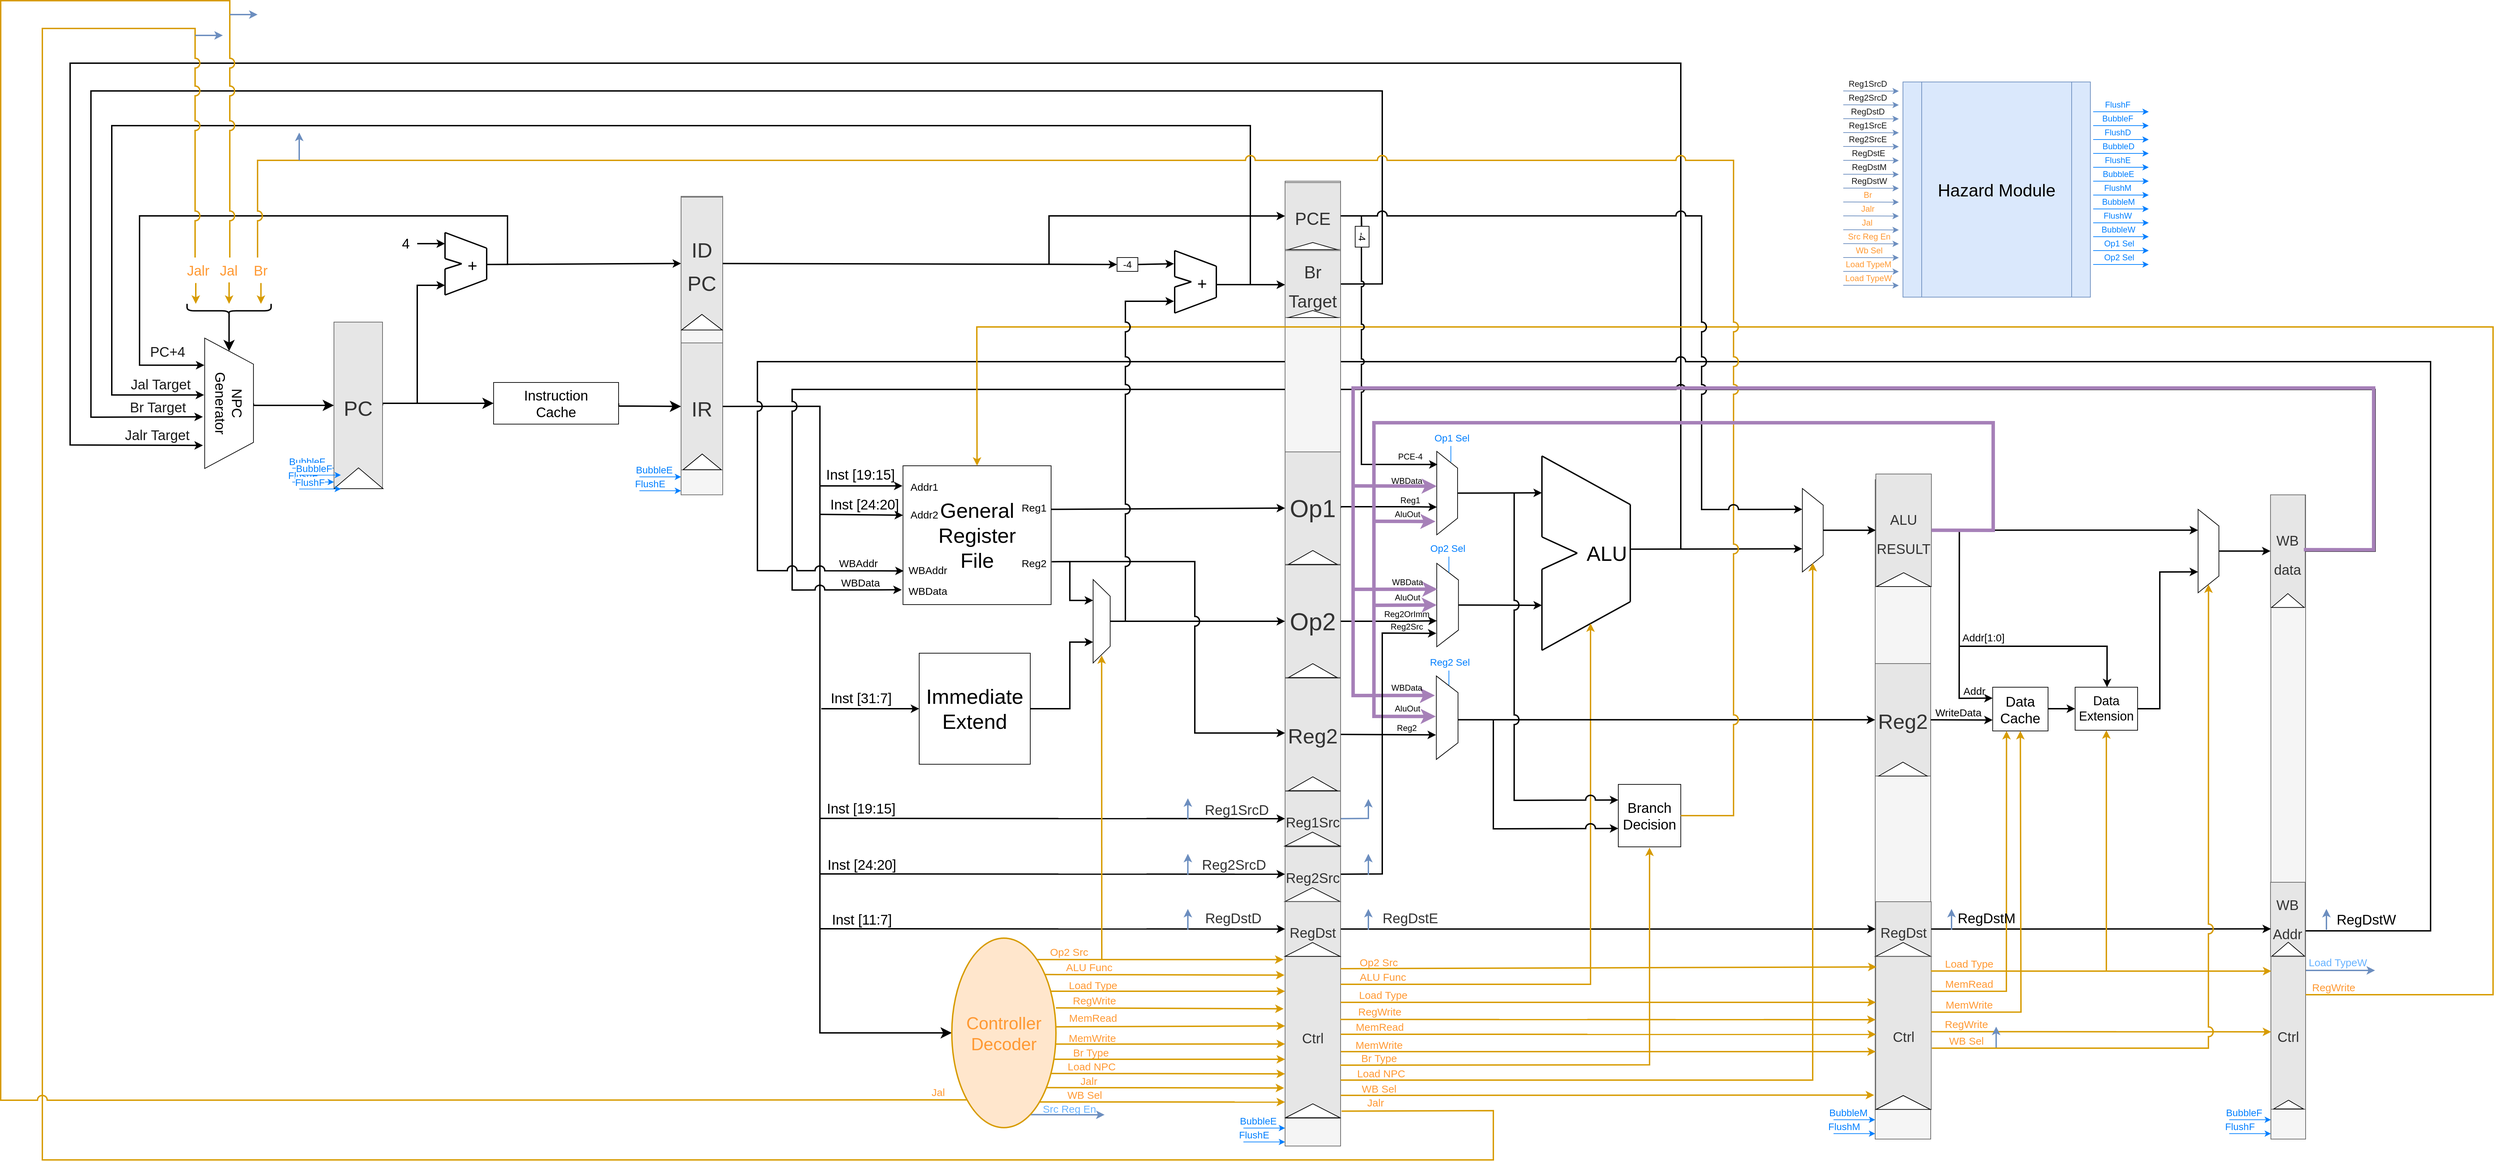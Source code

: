 <mxfile version="13.0.1" type="device" pages="2"><diagram name="第 1 页" id="rgzsyGIswD4mKxkQCjFF"><mxGraphModel dx="1463" dy="846" grid="1" gridSize="10" guides="1" tooltips="1" connect="1" arrows="1" fold="1" page="1" pageScale="1" pageWidth="4681" pageHeight="3300" math="0" shadow="0"><root><mxCell id="0"/><mxCell id="1" parent="0"/><mxCell id="tIR8-jNYd6U_lmhOZ2Tj-5" value="" style="group" parent="1" vertex="1" connectable="0"><mxGeometry x="2740" y="1815.99" height="23" as="geometry"/></mxCell><mxCell id="tIR8-jNYd6U_lmhOZ2Tj-6" value="" style="endArrow=none;html=1;strokeColor=#007FFF;" parent="tIR8-jNYd6U_lmhOZ2Tj-5" edge="1"><mxGeometry width="50" height="50" relative="1" as="geometry"><mxPoint x="-4" y="22" as="sourcePoint"/><mxPoint x="-4" y="-1" as="targetPoint"/></mxGeometry></mxCell><mxCell id="tIR8-jNYd6U_lmhOZ2Tj-7" value="&lt;font style=&quot;font-size: 14px&quot; color=&quot;#007fff&quot;&gt;Reg2 Sel&lt;/font&gt;" style="text;html=1;align=center;verticalAlign=middle;resizable=0;points=[];labelBackgroundColor=#ffffff;" parent="tIR8-jNYd6U_lmhOZ2Tj-6" vertex="1" connectable="0"><mxGeometry x="0.375" y="-1" relative="1" as="geometry"><mxPoint y="-19.17" as="offset"/></mxGeometry></mxCell><mxCell id="eU1Ry3QSY8wTMeJxzdMY-1" value="" style="rounded=0;whiteSpace=wrap;html=1;strokeColor=#666666;fillColor=#f5f5f5;fontSize=20;fontColor=#333333;" parent="1" vertex="1"><mxGeometry x="3920" y="1562" width="50" height="928" as="geometry"/></mxCell><mxCell id="eU1Ry3QSY8wTMeJxzdMY-2" style="edgeStyle=orthogonalEdgeStyle;rounded=0;orthogonalLoop=1;jettySize=auto;html=1;entryX=0.25;entryY=1;entryDx=0;entryDy=0;fontColor=#007FFF;strokeColor=#007FFF;" parent="1" edge="1"><mxGeometry relative="1" as="geometry"><mxPoint x="3860" y="2462.15" as="sourcePoint"/><mxPoint x="3920" y="2462.15" as="targetPoint"/><Array as="points"/></mxGeometry></mxCell><mxCell id="eU1Ry3QSY8wTMeJxzdMY-3" value="BubbleF" style="text;html=1;align=center;verticalAlign=middle;resizable=0;points=[];labelBackgroundColor=#ffffff;fontSize=14;fontColor=#007FFF;" parent="eU1Ry3QSY8wTMeJxzdMY-2" vertex="1" connectable="0"><mxGeometry x="-0.187" y="-2" relative="1" as="geometry"><mxPoint x="-4.24" y="-12" as="offset"/></mxGeometry></mxCell><mxCell id="eU1Ry3QSY8wTMeJxzdMY-4" style="edgeStyle=orthogonalEdgeStyle;rounded=0;orthogonalLoop=1;jettySize=auto;html=1;entryX=0.25;entryY=1;entryDx=0;entryDy=0;fontColor=#007FFF;strokeColor=#007FFF;" parent="1" edge="1"><mxGeometry relative="1" as="geometry"><mxPoint x="3860" y="2482.15" as="sourcePoint"/><mxPoint x="3920" y="2482.15" as="targetPoint"/><Array as="points"/></mxGeometry></mxCell><mxCell id="eU1Ry3QSY8wTMeJxzdMY-5" value="&lt;font style=&quot;font-size: 14px&quot;&gt;FlushF&lt;/font&gt;" style="text;html=1;align=center;verticalAlign=middle;resizable=0;points=[];labelBackgroundColor=#ffffff;fontColor=#007FFF;" parent="eU1Ry3QSY8wTMeJxzdMY-4" vertex="1" connectable="0"><mxGeometry x="-0.126" y="1" relative="1" as="geometry"><mxPoint x="-11.52" y="-9" as="offset"/></mxGeometry></mxCell><mxCell id="53Fx83BwexVzcEtnr1hx-1" value="" style="rounded=0;whiteSpace=wrap;html=1;strokeColor=#666666;fillColor=#f5f5f5;fontSize=20;fontColor=#333333;" parent="1" vertex="1"><mxGeometry x="3350" y="1540" width="80" height="950" as="geometry"/></mxCell><mxCell id="53Fx83BwexVzcEtnr1hx-2" style="edgeStyle=orthogonalEdgeStyle;rounded=0;orthogonalLoop=1;jettySize=auto;html=1;entryX=0.25;entryY=1;entryDx=0;entryDy=0;fontColor=#007FFF;strokeColor=#007FFF;" parent="1" edge="1"><mxGeometry relative="1" as="geometry"><mxPoint x="3290" y="2462.15" as="sourcePoint"/><mxPoint x="3350" y="2462.15" as="targetPoint"/><Array as="points"/></mxGeometry></mxCell><mxCell id="53Fx83BwexVzcEtnr1hx-3" value="BubbleM" style="text;html=1;align=center;verticalAlign=middle;resizable=0;points=[];labelBackgroundColor=#ffffff;fontSize=14;fontColor=#007FFF;" parent="53Fx83BwexVzcEtnr1hx-2" vertex="1" connectable="0"><mxGeometry x="-0.187" y="-2" relative="1" as="geometry"><mxPoint x="-4.24" y="-12" as="offset"/></mxGeometry></mxCell><mxCell id="53Fx83BwexVzcEtnr1hx-4" style="edgeStyle=orthogonalEdgeStyle;rounded=0;orthogonalLoop=1;jettySize=auto;html=1;entryX=0.25;entryY=1;entryDx=0;entryDy=0;fontColor=#007FFF;strokeColor=#007FFF;" parent="1" edge="1"><mxGeometry relative="1" as="geometry"><mxPoint x="3290" y="2482.15" as="sourcePoint"/><mxPoint x="3350" y="2482.15" as="targetPoint"/><Array as="points"/></mxGeometry></mxCell><mxCell id="53Fx83BwexVzcEtnr1hx-5" value="&lt;font style=&quot;font-size: 14px&quot;&gt;FlushM&lt;/font&gt;" style="text;html=1;align=center;verticalAlign=middle;resizable=0;points=[];labelBackgroundColor=#ffffff;fontColor=#007FFF;" parent="53Fx83BwexVzcEtnr1hx-4" vertex="1" connectable="0"><mxGeometry x="-0.126" y="1" relative="1" as="geometry"><mxPoint x="-11.52" y="-9" as="offset"/></mxGeometry></mxCell><mxCell id="BpnGy-YRWYC1puqpHx8k-342" value="" style="rounded=0;whiteSpace=wrap;html=1;strokeColor=#666666;fillColor=#f5f5f5;fontSize=20;fontColor=#333333;" parent="1" vertex="1"><mxGeometry x="1630" y="1131.85" width="60" height="430" as="geometry"/></mxCell><mxCell id="BpnGy-YRWYC1puqpHx8k-310" value="" style="endArrow=classic;html=1;strokeWidth=2;fontSize=25;fillColor=#dae8fc;strokeColor=#6c8ebf;" parent="1" edge="1"><mxGeometry width="50" height="50" relative="1" as="geometry"><mxPoint x="2130.32" y="2454.76" as="sourcePoint"/><mxPoint x="2240" y="2455" as="targetPoint"/></mxGeometry></mxCell><mxCell id="BpnGy-YRWYC1puqpHx8k-339" value="" style="endArrow=classic;html=1;strokeWidth=2;fontSize=25;fillColor=#ffe6cc;strokeColor=#d79b00;entryX=-0.004;entryY=0.951;entryDx=0;entryDy=0;entryPerimeter=0;" parent="1" edge="1"><mxGeometry width="50" height="50" relative="1" as="geometry"><mxPoint x="2130.32" y="2436.5" as="sourcePoint"/><mxPoint x="2500" y="2436.593" as="targetPoint"/></mxGeometry></mxCell><mxCell id="BpnGy-YRWYC1puqpHx8k-46" value="" style="endArrow=classic;html=1;strokeWidth=2;fontSize=25;entryX=-0.028;entryY=0.055;entryDx=0;entryDy=0;entryPerimeter=0;exitX=0.733;exitY=0.113;exitDx=0;exitDy=0;fillColor=#ffe6cc;strokeColor=#d79b00;exitPerimeter=0;" parent="1" source="BpnGy-YRWYC1puqpHx8k-174" edge="1"><mxGeometry width="50" height="50" relative="1" as="geometry"><mxPoint x="2148.08" y="2231.565" as="sourcePoint"/><mxPoint x="2497.76" y="2231.365" as="targetPoint"/></mxGeometry></mxCell><mxCell id="BpnGy-YRWYC1puqpHx8k-47" value="" style="endArrow=classic;html=1;strokeWidth=2;fontSize=25;entryX=-0.01;entryY=0.143;entryDx=0;entryDy=0;exitX=0.886;exitY=0.192;exitDx=0;exitDy=0;fillColor=#ffe6cc;strokeColor=#d79b00;exitPerimeter=0;entryPerimeter=0;" parent="1" source="BpnGy-YRWYC1puqpHx8k-174" edge="1"><mxGeometry width="50" height="50" relative="1" as="geometry"><mxPoint x="2160.1" y="2253.115" as="sourcePoint"/><mxPoint x="2499.2" y="2253.749" as="targetPoint"/></mxGeometry></mxCell><mxCell id="BpnGy-YRWYC1puqpHx8k-48" value="Op2 Src" style="text;html=1;strokeColor=none;fillColor=none;align=center;verticalAlign=middle;whiteSpace=wrap;rounded=0;labelBackgroundColor=none;fontSize=15;fontColor=#FF9933;" parent="1" vertex="1"><mxGeometry x="2149" y="2210" width="80" height="20" as="geometry"/></mxCell><mxCell id="BpnGy-YRWYC1puqpHx8k-49" value="ALU Func" style="text;html=1;strokeColor=none;fillColor=none;align=center;verticalAlign=middle;whiteSpace=wrap;rounded=0;labelBackgroundColor=none;fontSize=15;fontColor=#FF9933;" parent="1" vertex="1"><mxGeometry x="2178" y="2232.47" width="80" height="20" as="geometry"/></mxCell><mxCell id="BpnGy-YRWYC1puqpHx8k-50" value="" style="endArrow=classic;html=1;strokeWidth=2;fontSize=25;fillColor=#ffe6cc;strokeColor=#d79b00;exitX=0.933;exitY=0.28;exitDx=0;exitDy=0;exitPerimeter=0;" parent="1" source="BpnGy-YRWYC1puqpHx8k-174" edge="1"><mxGeometry width="50" height="50" relative="1" as="geometry"><mxPoint x="2168.05" y="2277.145" as="sourcePoint"/><mxPoint x="2500" y="2277" as="targetPoint"/></mxGeometry></mxCell><mxCell id="BpnGy-YRWYC1puqpHx8k-51" value="Load Type" style="text;html=1;align=center;verticalAlign=middle;resizable=0;points=[];autosize=1;fontSize=15;fontColor=#FF9933;" parent="1" vertex="1"><mxGeometry x="2178" y="2258" width="90" height="20" as="geometry"/></mxCell><mxCell id="BpnGy-YRWYC1puqpHx8k-52" value="" style="endArrow=classic;html=1;strokeWidth=2;fontSize=25;entryX=-0.025;entryY=0.351;entryDx=0;entryDy=0;fillColor=#ffe6cc;strokeColor=#d79b00;entryPerimeter=0;" parent="1" target="BpnGy-YRWYC1puqpHx8k-176" edge="1"><mxGeometry width="50" height="50" relative="1" as="geometry"><mxPoint x="2170" y="2301" as="sourcePoint"/><mxPoint x="2501.68" y="2297.116" as="targetPoint"/></mxGeometry></mxCell><mxCell id="BpnGy-YRWYC1puqpHx8k-53" value="RegWrite" style="text;html=1;align=center;verticalAlign=middle;resizable=0;points=[];autosize=1;fontSize=15;fontColor=#FF9933;" parent="1" vertex="1"><mxGeometry x="2185" y="2280" width="80" height="20" as="geometry"/></mxCell><mxCell id="BpnGy-YRWYC1puqpHx8k-54" value="" style="endArrow=classic;html=1;strokeWidth=2;fontSize=25;fillColor=#ffe6cc;strokeColor=#d79b00;exitX=0.993;exitY=0.578;exitDx=0;exitDy=0;exitPerimeter=0;" parent="1" edge="1"><mxGeometry width="50" height="50" relative="1" as="geometry"><mxPoint x="2168.95" y="2328.294" as="sourcePoint"/><mxPoint x="2500" y="2327" as="targetPoint"/></mxGeometry></mxCell><mxCell id="BpnGy-YRWYC1puqpHx8k-55" value="MemRead" style="text;html=1;align=center;verticalAlign=middle;resizable=0;points=[];autosize=1;fontSize=15;fontColor=#FF9933;" parent="1" vertex="1"><mxGeometry x="2178" y="2305" width="90" height="20" as="geometry"/></mxCell><mxCell id="BpnGy-YRWYC1puqpHx8k-56" value="" style="endArrow=classic;html=1;strokeWidth=2;fontSize=25;fillColor=#ffe6cc;strokeColor=#d79b00;exitX=0.972;exitY=0.669;exitDx=0;exitDy=0;exitPerimeter=0;" parent="1" edge="1"><mxGeometry width="50" height="50" relative="1" as="geometry"><mxPoint x="2165.8" y="2353.137" as="sourcePoint"/><mxPoint x="2500" y="2353" as="targetPoint"/></mxGeometry></mxCell><mxCell id="BpnGy-YRWYC1puqpHx8k-57" value="MemWrite" style="text;html=1;align=center;verticalAlign=middle;resizable=0;points=[];autosize=1;fontSize=15;fontColor=#FF9933;" parent="1" vertex="1"><mxGeometry x="2182" y="2334" width="80" height="20" as="geometry"/></mxCell><mxCell id="BpnGy-YRWYC1puqpHx8k-58" value="" style="endArrow=classic;html=1;strokeWidth=2;fontSize=25;fillColor=#ffe6cc;strokeColor=#d79b00;exitX=0.963;exitY=0.694;exitDx=0;exitDy=0;exitPerimeter=0;entryX=0;entryY=0.671;entryDx=0;entryDy=0;entryPerimeter=0;" parent="1" edge="1"><mxGeometry width="50" height="50" relative="1" as="geometry"><mxPoint x="2164.45" y="2374.962" as="sourcePoint"/><mxPoint x="2500" y="2375.053" as="targetPoint"/></mxGeometry></mxCell><mxCell id="BpnGy-YRWYC1puqpHx8k-59" value="" style="endArrow=classic;html=1;strokeWidth=2;fontSize=25;fillColor=#ffe6cc;strokeColor=#d79b00;exitX=1;exitY=1;exitDx=0;exitDy=0;" parent="1" edge="1"><mxGeometry width="50" height="50" relative="1" as="geometry"><mxPoint x="2148.08" y="2395.435" as="sourcePoint"/><mxPoint x="2500" y="2396" as="targetPoint"/></mxGeometry></mxCell><mxCell id="BpnGy-YRWYC1puqpHx8k-60" value="Br Type" style="text;html=1;align=center;verticalAlign=middle;resizable=0;points=[];autosize=1;fontSize=15;fontColor=#FF9933;" parent="1" vertex="1"><mxGeometry x="2185" y="2355" width="70" height="20" as="geometry"/></mxCell><mxCell id="BpnGy-YRWYC1puqpHx8k-61" value="Load NPC" style="text;html=1;align=center;verticalAlign=middle;resizable=0;points=[];autosize=1;fontSize=15;fontColor=#FF9933;" parent="1" vertex="1"><mxGeometry x="2176" y="2375" width="90" height="20" as="geometry"/></mxCell><mxCell id="BpnGy-YRWYC1puqpHx8k-62" value="" style="endArrow=classic;html=1;strokeWidth=2;fontSize=25;fillColor=#ffe6cc;strokeColor=#d79b00;exitX=0.75;exitY=0.935;exitDx=0;exitDy=0;exitPerimeter=0;entryX=-0.016;entryY=0.87;entryDx=0;entryDy=0;entryPerimeter=0;" parent="1" edge="1"><mxGeometry width="50" height="50" relative="1" as="geometry"><mxPoint x="2132.5" y="2415.755" as="sourcePoint"/><mxPoint x="2498.72" y="2416.41" as="targetPoint"/></mxGeometry></mxCell><mxCell id="BpnGy-YRWYC1puqpHx8k-63" value="Jalr" style="text;html=1;align=center;verticalAlign=middle;resizable=0;points=[];autosize=1;fontSize=15;fontColor=#FF9933;" parent="1" vertex="1"><mxGeometry x="2197" y="2396" width="40" height="20" as="geometry"/></mxCell><mxCell id="BpnGy-YRWYC1puqpHx8k-64" style="edgeStyle=orthogonalEdgeStyle;rounded=0;orthogonalLoop=1;jettySize=auto;html=1;exitX=1;exitY=0.5;exitDx=0;exitDy=0;endSize=10;strokeWidth=2;fontSize=20;entryX=0;entryY=0.5;entryDx=0;entryDy=0;" parent="1" source="BpnGy-YRWYC1puqpHx8k-86" target="BpnGy-YRWYC1puqpHx8k-84" edge="1"><mxGeometry relative="1" as="geometry"><mxPoint x="1350" y="1433" as="targetPoint"/><Array as="points"><mxPoint x="1340" y="1430"/><mxPoint x="1340" y="1430"/></Array></mxGeometry></mxCell><mxCell id="BpnGy-YRWYC1puqpHx8k-65" style="edgeStyle=orthogonalEdgeStyle;rounded=0;orthogonalLoop=1;jettySize=auto;html=1;exitX=0.5;exitY=0;exitDx=0;exitDy=0;fontSize=15;strokeWidth=2;endSize=10;entryX=0;entryY=0.5;entryDx=0;entryDy=0;" parent="1" source="BpnGy-YRWYC1puqpHx8k-66" target="BpnGy-YRWYC1puqpHx8k-86" edge="1"><mxGeometry relative="1" as="geometry"><mxPoint x="1095" y="1433" as="targetPoint"/><Array as="points"><mxPoint x="1014" y="1433"/></Array></mxGeometry></mxCell><mxCell id="BpnGy-YRWYC1puqpHx8k-66" value="&lt;font style=&quot;font-size: 20px;&quot;&gt;NPC&lt;br style=&quot;font-size: 20px;&quot;&gt;Generator&lt;/font&gt;" style="shape=trapezoid;perimeter=trapezoidPerimeter;whiteSpace=wrap;html=1;rotation=90;labelBackgroundColor=#ffffff;fontSize=20;" parent="1" vertex="1"><mxGeometry x="884.99" y="1394.86" width="187.91" height="70.27" as="geometry"/></mxCell><mxCell id="BpnGy-YRWYC1puqpHx8k-67" value="&lt;font color=&quot;#1a1a1a&quot; style=&quot;font-size: 20px;&quot;&gt;PC+4&lt;/font&gt;" style="text;html=1;align=center;verticalAlign=middle;resizable=0;points=[];autosize=1;fontSize=20;fontColor=#FF3333;" parent="1" vertex="1"><mxGeometry x="855" y="1340" width="70" height="30" as="geometry"/></mxCell><mxCell id="BpnGy-YRWYC1puqpHx8k-68" value="&lt;font color=&quot;#1a1a1a&quot; style=&quot;font-size: 20px;&quot;&gt;Jal Target&lt;/font&gt;" style="text;html=1;align=center;verticalAlign=middle;resizable=0;points=[];autosize=1;fontSize=20;fontColor=#FF3333;" parent="1" vertex="1"><mxGeometry x="830" y="1387" width="100" height="30" as="geometry"/></mxCell><mxCell id="BpnGy-YRWYC1puqpHx8k-69" value="&lt;font color=&quot;#1a1a1a&quot; style=&quot;font-size: 20px&quot;&gt;Br Target&lt;/font&gt;" style="text;html=1;align=center;verticalAlign=middle;resizable=0;points=[];autosize=1;fontSize=20;fontColor=#FF3333;" parent="1" vertex="1"><mxGeometry x="826" y="1420" width="100" height="30" as="geometry"/></mxCell><mxCell id="BpnGy-YRWYC1puqpHx8k-70" value="&lt;font color=&quot;#1a1a1a&quot; style=&quot;font-size: 20px;&quot;&gt;Jalr Target&lt;/font&gt;" style="text;html=1;align=center;verticalAlign=middle;resizable=0;points=[];autosize=1;fontSize=20;fontColor=#FF3333;" parent="1" vertex="1"><mxGeometry x="820" y="1460" width="110" height="30" as="geometry"/></mxCell><mxCell id="BpnGy-YRWYC1puqpHx8k-71" style="edgeStyle=orthogonalEdgeStyle;rounded=0;orthogonalLoop=1;jettySize=auto;html=1;strokeColor=#d79b00;fontSize=14;fontColor=#FF3333;strokeWidth=2;fillColor=#ffe6cc;" parent="1" edge="1"><mxGeometry relative="1" as="geometry"><mxPoint x="980.0" y="1256.75" as="sourcePoint"/><Array as="points"><mxPoint x="979" y="1256.93"/></Array><mxPoint x="978.966" y="1286.75" as="targetPoint"/></mxGeometry></mxCell><mxCell id="BpnGy-YRWYC1puqpHx8k-72" style="edgeStyle=orthogonalEdgeStyle;rounded=0;orthogonalLoop=1;jettySize=auto;html=1;exitX=0.1;exitY=0.5;exitDx=0;exitDy=0;exitPerimeter=0;entryX=0;entryY=0.5;entryDx=0;entryDy=0;endSize=10;strokeWidth=2;fontSize=15;" parent="1" source="BpnGy-YRWYC1puqpHx8k-73" target="BpnGy-YRWYC1puqpHx8k-66" edge="1"><mxGeometry relative="1" as="geometry"><mxPoint x="988.955" y="1357.771" as="targetPoint"/><Array as="points"><mxPoint x="979" y="1304.93"/></Array></mxGeometry></mxCell><mxCell id="BpnGy-YRWYC1puqpHx8k-73" value="" style="shape=curlyBracket;whiteSpace=wrap;html=1;rounded=1;rotation=-180;direction=south;strokeWidth=2;" parent="1" vertex="1"><mxGeometry x="918.43" y="1286.75" width="121.05" height="20" as="geometry"/></mxCell><mxCell id="BpnGy-YRWYC1puqpHx8k-74" style="edgeStyle=orthogonalEdgeStyle;rounded=0;orthogonalLoop=1;jettySize=auto;html=1;strokeColor=#d79b00;fontSize=14;fontColor=#FF3333;strokeWidth=2;fillColor=#ffe6cc;" parent="1" edge="1"><mxGeometry relative="1" as="geometry"><mxPoint x="1024.86" y="1286.75" as="targetPoint"/><mxPoint x="1024.86" y="1256.75" as="sourcePoint"/></mxGeometry></mxCell><mxCell id="BpnGy-YRWYC1puqpHx8k-75" style="edgeStyle=orthogonalEdgeStyle;rounded=0;orthogonalLoop=1;jettySize=auto;html=1;strokeColor=#d79b00;fontSize=14;fontColor=#FF3333;strokeWidth=2;fillColor=#ffe6cc;" parent="1" edge="1"><mxGeometry relative="1" as="geometry"><mxPoint x="931.0" y="1286.75" as="targetPoint"/><mxPoint x="931.0" y="1256.75" as="sourcePoint"/></mxGeometry></mxCell><mxCell id="BpnGy-YRWYC1puqpHx8k-76" value="Jalr" style="text;html=1;align=center;verticalAlign=middle;resizable=0;points=[];autosize=1;fontSize=20;fontColor=#FF9933;" parent="1" vertex="1"><mxGeometry x="908.95" y="1222.93" width="50" height="30" as="geometry"/></mxCell><mxCell id="BpnGy-YRWYC1puqpHx8k-77" value="Jal" style="text;html=1;align=center;verticalAlign=middle;resizable=0;points=[];autosize=1;fontSize=20;fontColor=#FF9933;" parent="1" vertex="1"><mxGeometry x="957.95" y="1222.93" width="40" height="30" as="geometry"/></mxCell><mxCell id="BpnGy-YRWYC1puqpHx8k-78" value="&lt;font style=&quot;font-size: 20px&quot;&gt;Br&lt;/font&gt;" style="text;html=1;align=center;verticalAlign=middle;resizable=0;points=[];autosize=1;fontSize=20;fontColor=#FF9933;" parent="1" vertex="1"><mxGeometry x="1004" y="1222.93" width="40" height="30" as="geometry"/></mxCell><mxCell id="BpnGy-YRWYC1puqpHx8k-79" value="" style="endArrow=classic;html=1;strokeWidth=2;fontSize=20;entryX=0.208;entryY=1.006;entryDx=0;entryDy=0;entryPerimeter=0;rounded=0;" parent="1" target="BpnGy-YRWYC1puqpHx8k-66" edge="1"><mxGeometry width="50" height="50" relative="1" as="geometry"><mxPoint x="1350" y="1230" as="sourcePoint"/><mxPoint x="685" y="1320" as="targetPoint"/><Array as="points"><mxPoint x="1380" y="1230"/><mxPoint x="1380" y="1160"/><mxPoint x="850" y="1160"/><mxPoint x="850" y="1375"/></Array></mxGeometry></mxCell><mxCell id="BpnGy-YRWYC1puqpHx8k-80" value="" style="endArrow=classic;html=1;strokeWidth=2;fontSize=20;entryX=0.823;entryY=1.036;entryDx=0;entryDy=0;entryPerimeter=0;rounded=0;" parent="1" target="BpnGy-YRWYC1puqpHx8k-66" edge="1"><mxGeometry width="50" height="50" relative="1" as="geometry"><mxPoint x="3070" y="1640" as="sourcePoint"/><mxPoint x="917.388" y="1420.125" as="targetPoint"/><Array as="points"><mxPoint x="3070" y="940"/><mxPoint x="750" y="940"/><mxPoint x="750" y="1490"/></Array></mxGeometry></mxCell><mxCell id="BpnGy-YRWYC1puqpHx8k-81" value="" style="endArrow=classic;html=1;strokeWidth=2;fontSize=20;entryX=0.604;entryY=1.037;entryDx=0;entryDy=0;entryPerimeter=0;jumpStyle=arc;rounded=0;exitX=1;exitY=0.5;exitDx=0;exitDy=0;" parent="1" source="BpnGy-YRWYC1puqpHx8k-258" target="BpnGy-YRWYC1puqpHx8k-66" edge="1"><mxGeometry width="50" height="50" relative="1" as="geometry"><mxPoint x="2640" y="1260" as="sourcePoint"/><mxPoint x="934.934" y="1449.996" as="targetPoint"/><Array as="points"><mxPoint x="2640" y="1258"/><mxPoint x="2640" y="980"/><mxPoint x="780" y="980"/><mxPoint x="780" y="1450"/></Array></mxGeometry></mxCell><mxCell id="BpnGy-YRWYC1puqpHx8k-82" value="" style="endArrow=classic;html=1;strokeWidth=2;fontSize=20;rounded=0;" parent="1" edge="1"><mxGeometry width="50" height="50" relative="1" as="geometry"><mxPoint x="2450" y="1260" as="sourcePoint"/><mxPoint x="943" y="1418" as="targetPoint"/><Array as="points"><mxPoint x="2450" y="1030"/><mxPoint x="810" y="1030"/><mxPoint x="810" y="1418"/></Array></mxGeometry></mxCell><mxCell id="BpnGy-YRWYC1puqpHx8k-83" style="edgeStyle=orthogonalEdgeStyle;rounded=0;orthogonalLoop=1;jettySize=auto;html=1;exitX=1;exitY=0.5;exitDx=0;exitDy=0;endSize=10;strokeWidth=2;fontSize=40;entryX=0;entryY=0.5;entryDx=0;entryDy=0;" parent="1" source="BpnGy-YRWYC1puqpHx8k-84" target="BpnGy-YRWYC1puqpHx8k-89" edge="1"><mxGeometry relative="1" as="geometry"><mxPoint x="1610" y="1434" as="targetPoint"/><Array as="points"><mxPoint x="1540" y="1434"/><mxPoint x="1560" y="1434"/></Array></mxGeometry></mxCell><mxCell id="BpnGy-YRWYC1puqpHx8k-84" value="&lt;font style=&quot;font-size: 20px;&quot;&gt;Instruction&lt;br style=&quot;font-size: 20px;&quot;&gt;Cache&lt;/font&gt;" style="rounded=0;whiteSpace=wrap;html=1;shadow=0;glass=0;comic=0;gradientColor=none;fontSize=20;" parent="1" vertex="1"><mxGeometry x="1360" y="1400" width="180" height="60" as="geometry"/></mxCell><mxCell id="BpnGy-YRWYC1puqpHx8k-85" value="" style="group" parent="1" vertex="1" connectable="0"><mxGeometry x="1130" y="1313" width="80" height="263.5" as="geometry"/></mxCell><mxCell id="BpnGy-YRWYC1puqpHx8k-86" value="&lt;font style=&quot;font-size: 30px&quot;&gt;PC&lt;/font&gt;" style="rounded=0;whiteSpace=wrap;html=1;fontSize=40;fillColor=#E6E6E6;strokeColor=#666666;fontColor=#333333;" parent="BpnGy-YRWYC1puqpHx8k-85" vertex="1"><mxGeometry width="70" height="240" as="geometry"/></mxCell><mxCell id="BpnGy-YRWYC1puqpHx8k-87" value="" style="triangle;whiteSpace=wrap;html=1;fontSize=50;rotation=-90;" parent="BpnGy-YRWYC1puqpHx8k-85" vertex="1"><mxGeometry x="20.37" y="189.62" width="30" height="70.75" as="geometry"/></mxCell><mxCell id="BpnGy-YRWYC1puqpHx8k-88" value="" style="group" parent="1" vertex="1" connectable="0"><mxGeometry x="1630" y="1343" width="60" height="198.5" as="geometry"/></mxCell><mxCell id="BpnGy-YRWYC1puqpHx8k-89" value="&lt;font style=&quot;font-size: 30px&quot;&gt;IR&lt;/font&gt;" style="rounded=0;whiteSpace=wrap;html=1;fontSize=40;fillColor=#E6E6E6;strokeColor=#666666;fontColor=#333333;" parent="BpnGy-YRWYC1puqpHx8k-88" vertex="1"><mxGeometry width="60" height="182.879" as="geometry"/></mxCell><mxCell id="BpnGy-YRWYC1puqpHx8k-90" value="" style="triangle;whiteSpace=wrap;html=1;fontSize=50;rotation=-90;" parent="BpnGy-YRWYC1puqpHx8k-88" vertex="1"><mxGeometry x="19.18" y="143.93" width="22.5" height="54.77" as="geometry"/></mxCell><mxCell id="BpnGy-YRWYC1puqpHx8k-91" value="" style="group;fontSize=20;" parent="1" vertex="1" connectable="0"><mxGeometry x="1943" y="1520" width="220" height="200" as="geometry"/></mxCell><mxCell id="BpnGy-YRWYC1puqpHx8k-92" value="&lt;font style=&quot;font-size: 30px&quot;&gt;General&lt;br&gt;Register&lt;br&gt;File&lt;/font&gt;" style="rounded=0;whiteSpace=wrap;html=1;shadow=0;glass=0;comic=0;gradientColor=none;" parent="BpnGy-YRWYC1puqpHx8k-91" vertex="1"><mxGeometry x="6.667" width="213.333" height="200" as="geometry"/></mxCell><mxCell id="BpnGy-YRWYC1puqpHx8k-93" value="&lt;font style=&quot;font-size: 15px&quot;&gt;Addr1&lt;/font&gt;" style="text;html=1;align=center;verticalAlign=middle;resizable=0;points=[];autosize=1;fontSize=20;" parent="BpnGy-YRWYC1puqpHx8k-91" vertex="1"><mxGeometry x="6.67" y="12.685" width="60" height="30" as="geometry"/></mxCell><mxCell id="BpnGy-YRWYC1puqpHx8k-94" value="&lt;font style=&quot;font-size: 15px;&quot;&gt;Addr2&lt;/font&gt;" style="text;html=1;align=center;verticalAlign=middle;resizable=0;points=[];autosize=1;fontSize=15;" parent="BpnGy-YRWYC1puqpHx8k-91" vertex="1"><mxGeometry x="6.67" y="59.998" width="60" height="20" as="geometry"/></mxCell><mxCell id="BpnGy-YRWYC1puqpHx8k-95" value="&lt;font style=&quot;font-size: 15px;&quot;&gt;Reg1&lt;/font&gt;" style="text;html=1;align=center;verticalAlign=middle;resizable=0;points=[];autosize=1;fontSize=15;" parent="BpnGy-YRWYC1puqpHx8k-91" vertex="1"><mxGeometry x="169.997" y="49.998" width="50" height="20" as="geometry"/></mxCell><mxCell id="BpnGy-YRWYC1puqpHx8k-96" value="&lt;font style=&quot;font-size: 15px;&quot;&gt;Reg2&lt;/font&gt;" style="text;html=1;align=center;verticalAlign=middle;resizable=0;points=[];autosize=1;fontSize=15;" parent="BpnGy-YRWYC1puqpHx8k-91" vertex="1"><mxGeometry x="169.997" y="129.998" width="50" height="20" as="geometry"/></mxCell><mxCell id="BpnGy-YRWYC1puqpHx8k-97" value="WBData" style="text;html=1;align=center;verticalAlign=middle;resizable=0;points=[];autosize=1;fontSize=15;" parent="BpnGy-YRWYC1puqpHx8k-91" vertex="1"><mxGeometry x="6.673" y="170.004" width="70" height="20" as="geometry"/></mxCell><mxCell id="BpnGy-YRWYC1puqpHx8k-98" value="WBAddr" style="text;html=1;align=center;verticalAlign=middle;resizable=0;points=[];autosize=1;fontSize=15;" parent="BpnGy-YRWYC1puqpHx8k-91" vertex="1"><mxGeometry x="6.67" y="140" width="70" height="20" as="geometry"/></mxCell><mxCell id="BpnGy-YRWYC1puqpHx8k-99" style="edgeStyle=orthogonalEdgeStyle;rounded=0;orthogonalLoop=1;jettySize=auto;html=1;exitX=1;exitY=0.5;exitDx=0;exitDy=0;endSize=10;strokeWidth=2;fontSize=15;entryX=0;entryY=0.5;entryDx=0;entryDy=0;" parent="1" source="BpnGy-YRWYC1puqpHx8k-89" target="BpnGy-YRWYC1puqpHx8k-174" edge="1"><mxGeometry relative="1" as="geometry"><mxPoint x="1980" y="2310" as="targetPoint"/><Array as="points"><mxPoint x="1830" y="1434"/><mxPoint x="1830" y="2337"/></Array></mxGeometry></mxCell><mxCell id="BpnGy-YRWYC1puqpHx8k-100" value="&lt;font style=&quot;font-size: 20px;&quot;&gt;Inst [19:15]&lt;/font&gt;" style="text;html=1;align=center;verticalAlign=middle;resizable=0;points=[];autosize=1;fontSize=20;" parent="1" vertex="1"><mxGeometry x="1833" y="1517" width="110" height="30" as="geometry"/></mxCell><mxCell id="BpnGy-YRWYC1puqpHx8k-101" value="" style="endArrow=classic;html=1;strokeWidth=2;fontSize=15;entryX=-0.013;entryY=0.542;entryDx=0;entryDy=0;entryPerimeter=0;" parent="1" target="BpnGy-YRWYC1puqpHx8k-93" edge="1"><mxGeometry width="50" height="50" relative="1" as="geometry"><mxPoint x="1830" y="1549" as="sourcePoint"/><mxPoint x="1890" y="1450" as="targetPoint"/></mxGeometry></mxCell><mxCell id="BpnGy-YRWYC1puqpHx8k-102" value="" style="endArrow=classic;html=1;strokeWidth=2;fontSize=15;entryX=0.001;entryY=0.562;entryDx=0;entryDy=0;entryPerimeter=0;" parent="1" target="BpnGy-YRWYC1puqpHx8k-94" edge="1"><mxGeometry width="50" height="50" relative="1" as="geometry"><mxPoint x="1830" y="1590" as="sourcePoint"/><mxPoint x="1992.94" y="1580.005" as="targetPoint"/></mxGeometry></mxCell><mxCell id="BpnGy-YRWYC1puqpHx8k-103" value="&lt;font style=&quot;font-size: 20px&quot;&gt;Inst [24:20]&lt;/font&gt;" style="text;html=1;align=center;verticalAlign=middle;resizable=0;points=[];autosize=1;fontSize=20;" parent="1" vertex="1"><mxGeometry x="1839" y="1559.83" width="110" height="30" as="geometry"/></mxCell><mxCell id="BpnGy-YRWYC1puqpHx8k-104" value="&lt;font style=&quot;font-size: 30px;&quot;&gt;Immediate&lt;br style=&quot;font-size: 30px;&quot;&gt;Extend&lt;/font&gt;" style="rounded=0;whiteSpace=wrap;html=1;shadow=0;glass=0;comic=0;gradientColor=none;fontSize=30;" parent="1" vertex="1"><mxGeometry x="1973" y="1790" width="160" height="160" as="geometry"/></mxCell><mxCell id="BpnGy-YRWYC1puqpHx8k-105" value="" style="endArrow=classic;html=1;strokeWidth=2;fontSize=15;entryX=0;entryY=0.5;entryDx=0;entryDy=0;" parent="1" target="BpnGy-YRWYC1puqpHx8k-104" edge="1"><mxGeometry width="50" height="50" relative="1" as="geometry"><mxPoint x="1832" y="1870" as="sourcePoint"/><mxPoint x="1998.36" y="1940.528" as="targetPoint"/></mxGeometry></mxCell><mxCell id="BpnGy-YRWYC1puqpHx8k-106" value="&lt;font style=&quot;font-size: 20px&quot;&gt;Inst [31:7]&lt;/font&gt;" style="text;html=1;align=center;verticalAlign=middle;resizable=0;points=[];autosize=1;fontSize=20;" parent="1" vertex="1"><mxGeometry x="1839" y="1839.02" width="100" height="30" as="geometry"/></mxCell><mxCell id="BpnGy-YRWYC1puqpHx8k-110" value="" style="endArrow=classic;html=1;strokeWidth=2;fontSize=35;exitX=1.002;exitY=0.314;exitDx=0;exitDy=0;exitPerimeter=0;entryX=0;entryY=0.5;entryDx=0;entryDy=0;" parent="1" source="BpnGy-YRWYC1puqpHx8k-92" target="BpnGy-YRWYC1puqpHx8k-108" edge="1"><mxGeometry width="50" height="50" relative="1" as="geometry"><mxPoint x="2316" y="1580" as="sourcePoint"/><mxPoint x="2366" y="1530" as="targetPoint"/></mxGeometry></mxCell><mxCell id="BpnGy-YRWYC1puqpHx8k-114" style="edgeStyle=orthogonalEdgeStyle;rounded=0;orthogonalLoop=1;jettySize=auto;html=1;exitX=0.5;exitY=0;exitDx=0;exitDy=0;entryX=0;entryY=0.5;entryDx=0;entryDy=0;endSize=6;strokeWidth=2;fontSize=35;" parent="1" source="BpnGy-YRWYC1puqpHx8k-115" target="BpnGy-YRWYC1puqpHx8k-112" edge="1"><mxGeometry relative="1" as="geometry"/></mxCell><mxCell id="BpnGy-YRWYC1puqpHx8k-115" value="" style="shape=trapezoid;perimeter=trapezoidPerimeter;whiteSpace=wrap;html=1;rounded=0;shadow=0;glass=0;comic=0;gradientColor=none;rotation=90;" parent="1" vertex="1"><mxGeometry x="2175.67" y="1731.68" width="120.25" height="24.6" as="geometry"/></mxCell><mxCell id="BpnGy-YRWYC1puqpHx8k-116" value="" style="endArrow=classic;html=1;strokeWidth=2;fontSize=35;entryX=0.25;entryY=1;entryDx=0;entryDy=0;rounded=0;exitX=1.018;exitY=0.412;exitDx=0;exitDy=0;exitPerimeter=0;" parent="1" source="BpnGy-YRWYC1puqpHx8k-96" target="BpnGy-YRWYC1puqpHx8k-115" edge="1"><mxGeometry width="50" height="50" relative="1" as="geometry"><mxPoint x="2229.997" y="1671.82" as="sourcePoint"/><mxPoint x="2779.57" y="1669.998" as="targetPoint"/><Array as="points"><mxPoint x="2190" y="1658"/><mxPoint x="2190" y="1714"/></Array></mxGeometry></mxCell><mxCell id="BpnGy-YRWYC1puqpHx8k-117" value="" style="endArrow=classic;html=1;strokeWidth=2;fontSize=35;entryX=0.75;entryY=1;entryDx=0;entryDy=0;rounded=0;exitX=1;exitY=0.5;exitDx=0;exitDy=0;" parent="1" source="BpnGy-YRWYC1puqpHx8k-104" target="BpnGy-YRWYC1puqpHx8k-115" edge="1"><mxGeometry width="50" height="50" relative="1" as="geometry"><mxPoint x="2199.997" y="1700.238" as="sourcePoint"/><mxPoint x="2446.1" y="1755.912" as="targetPoint"/><Array as="points"><mxPoint x="2190" y="1870"/><mxPoint x="2190" y="1774"/></Array></mxGeometry></mxCell><mxCell id="BpnGy-YRWYC1puqpHx8k-118" value="" style="endArrow=none;html=1;fontSize=15;strokeWidth=2;" parent="1" edge="1"><mxGeometry width="50" height="50" relative="1" as="geometry"><mxPoint x="2870" y="1669.163" as="sourcePoint"/><mxPoint x="2920.902" y="1645.83" as="targetPoint"/></mxGeometry></mxCell><mxCell id="BpnGy-YRWYC1puqpHx8k-119" value="" style="endArrow=none;html=1;fontSize=15;strokeWidth=2;" parent="1" edge="1"><mxGeometry width="50" height="50" relative="1" as="geometry"><mxPoint x="2870" y="1622.497" as="sourcePoint"/><mxPoint x="2920.902" y="1645.83" as="targetPoint"/></mxGeometry></mxCell><mxCell id="BpnGy-YRWYC1puqpHx8k-120" value="" style="endArrow=none;html=1;fontSize=15;strokeWidth=2;" parent="1" edge="1"><mxGeometry width="50" height="50" relative="1" as="geometry"><mxPoint x="2870" y="1622.497" as="sourcePoint"/><mxPoint x="2870" y="1505.83" as="targetPoint"/></mxGeometry></mxCell><mxCell id="BpnGy-YRWYC1puqpHx8k-121" value="" style="endArrow=none;html=1;fontSize=15;strokeWidth=2;" parent="1" edge="1"><mxGeometry width="50" height="50" relative="1" as="geometry"><mxPoint x="2870" y="1785.83" as="sourcePoint"/><mxPoint x="2870" y="1669.163" as="targetPoint"/></mxGeometry></mxCell><mxCell id="BpnGy-YRWYC1puqpHx8k-122" value="" style="endArrow=none;html=1;fontSize=15;strokeWidth=2;" parent="1" edge="1"><mxGeometry width="50" height="50" relative="1" as="geometry"><mxPoint x="2870" y="1505.83" as="sourcePoint"/><mxPoint x="2997.254" y="1575.83" as="targetPoint"/></mxGeometry></mxCell><mxCell id="BpnGy-YRWYC1puqpHx8k-123" value="" style="endArrow=none;html=1;fontSize=15;strokeWidth=2;" parent="1" edge="1"><mxGeometry width="50" height="50" relative="1" as="geometry"><mxPoint x="2870" y="1785.83" as="sourcePoint"/><mxPoint x="2997.254" y="1715.83" as="targetPoint"/></mxGeometry></mxCell><mxCell id="BpnGy-YRWYC1puqpHx8k-124" value="" style="endArrow=none;html=1;fontSize=15;strokeWidth=2;" parent="1" edge="1"><mxGeometry width="50" height="50" relative="1" as="geometry"><mxPoint x="2997.254" y="1715.83" as="sourcePoint"/><mxPoint x="2997.254" y="1575.83" as="targetPoint"/></mxGeometry></mxCell><mxCell id="BpnGy-YRWYC1puqpHx8k-125" value="&lt;font style=&quot;font-size: 30px;&quot;&gt;ALU&lt;/font&gt;" style="text;html=1;align=center;verticalAlign=middle;resizable=0;points=[];autosize=1;fontSize=30;" parent="1" vertex="1"><mxGeometry x="2928.188" y="1625.827" width="70" height="40" as="geometry"/></mxCell><mxCell id="BpnGy-YRWYC1puqpHx8k-126" value="" style="shape=trapezoid;perimeter=trapezoidPerimeter;whiteSpace=wrap;html=1;rounded=0;shadow=0;glass=0;comic=0;gradientColor=none;rotation=90;" parent="1" vertex="1"><mxGeometry x="2673.38" y="1544.38" width="120.25" height="30" as="geometry"/></mxCell><mxCell id="BpnGy-YRWYC1puqpHx8k-127" value="" style="shape=trapezoid;perimeter=trapezoidPerimeter;whiteSpace=wrap;html=1;rounded=0;shadow=0;glass=0;comic=0;gradientColor=none;rotation=90;" parent="1" vertex="1"><mxGeometry x="2674" y="1705" width="120.25" height="31.25" as="geometry"/></mxCell><mxCell id="BpnGy-YRWYC1puqpHx8k-128" value="" style="endArrow=classic;html=1;strokeWidth=2;fontSize=35;exitX=0.5;exitY=0;exitDx=0;exitDy=0;" parent="1" source="BpnGy-YRWYC1puqpHx8k-126" edge="1"><mxGeometry width="50" height="50" relative="1" as="geometry"><mxPoint x="2540" y="1710" as="sourcePoint"/><mxPoint x="2870" y="1559" as="targetPoint"/></mxGeometry></mxCell><mxCell id="BpnGy-YRWYC1puqpHx8k-129" value="" style="endArrow=classic;html=1;strokeWidth=2;fontSize=35;exitX=0.5;exitY=0;exitDx=0;exitDy=0;" parent="1" source="BpnGy-YRWYC1puqpHx8k-127" edge="1"><mxGeometry width="50" height="50" relative="1" as="geometry"><mxPoint x="2540" y="1710" as="sourcePoint"/><mxPoint x="2870" y="1721" as="targetPoint"/></mxGeometry></mxCell><mxCell id="BpnGy-YRWYC1puqpHx8k-130" style="edgeStyle=orthogonalEdgeStyle;rounded=0;orthogonalLoop=1;jettySize=auto;html=1;exitX=1;exitY=0.5;exitDx=0;exitDy=0;entryX=0.667;entryY=0.995;entryDx=0;entryDy=0;endSize=6;strokeWidth=2;fontSize=15;entryPerimeter=0;" parent="1" source="BpnGy-YRWYC1puqpHx8k-108" target="BpnGy-YRWYC1puqpHx8k-126" edge="1"><mxGeometry relative="1" as="geometry"><Array as="points"><mxPoint x="2580" y="1579"/><mxPoint x="2680" y="1579"/></Array></mxGeometry></mxCell><mxCell id="BpnGy-YRWYC1puqpHx8k-131" style="edgeStyle=orthogonalEdgeStyle;rounded=0;orthogonalLoop=1;jettySize=auto;html=1;exitX=1;exitY=0.5;exitDx=0;exitDy=0;endSize=6;strokeWidth=2;fontSize=15;entryX=0.689;entryY=0.998;entryDx=0;entryDy=0;entryPerimeter=0;" parent="1" source="BpnGy-YRWYC1puqpHx8k-112" target="BpnGy-YRWYC1puqpHx8k-127" edge="1"><mxGeometry relative="1" as="geometry"><mxPoint x="2769" y="1745" as="targetPoint"/><Array as="points"><mxPoint x="2675" y="1744"/></Array></mxGeometry></mxCell><mxCell id="BpnGy-YRWYC1puqpHx8k-132" value="" style="shape=trapezoid;perimeter=trapezoidPerimeter;whiteSpace=wrap;html=1;rounded=0;shadow=0;glass=0;comic=0;gradientColor=none;rotation=90;" parent="1" vertex="1"><mxGeometry x="3200" y="1597.83" width="120.25" height="30" as="geometry"/></mxCell><mxCell id="BpnGy-YRWYC1puqpHx8k-133" value="" style="endArrow=classic;html=1;strokeWidth=2;fontSize=15;entryX=0.723;entryY=1.007;entryDx=0;entryDy=0;exitX=0.998;exitY=0.356;exitDx=0;exitDy=0;exitPerimeter=0;entryPerimeter=0;" parent="1" source="BpnGy-YRWYC1puqpHx8k-125" target="BpnGy-YRWYC1puqpHx8k-132" edge="1"><mxGeometry width="50" height="50" relative="1" as="geometry"><mxPoint x="3370" y="1610" as="sourcePoint"/><mxPoint x="3420" y="1560" as="targetPoint"/></mxGeometry></mxCell><mxCell id="BpnGy-YRWYC1puqpHx8k-134" value="&lt;font style=&quot;font-size: 20px&quot;&gt;ALU&lt;br&gt;RESULT&lt;/font&gt;" style="rounded=0;whiteSpace=wrap;html=1;fontSize=35;fillColor=#E6E6E6;strokeColor=#666666;fontColor=#333333;verticalAlign=middle;" parent="1" vertex="1"><mxGeometry x="3350.96" y="1531.85" width="80" height="161.957" as="geometry"/></mxCell><mxCell id="BpnGy-YRWYC1puqpHx8k-135" value="" style="triangle;whiteSpace=wrap;html=1;fontSize=50;rotation=-90;" parent="1" vertex="1"><mxGeometry x="3380.96" y="1645" width="20" height="78" as="geometry"/></mxCell><mxCell id="BpnGy-YRWYC1puqpHx8k-136" value="" style="endArrow=classic;html=1;strokeWidth=2;fontSize=15;entryX=0;entryY=0.5;entryDx=0;entryDy=0;exitX=0.5;exitY=0;exitDx=0;exitDy=0;" parent="1" source="BpnGy-YRWYC1puqpHx8k-132" target="BpnGy-YRWYC1puqpHx8k-134" edge="1"><mxGeometry width="50" height="50" relative="1" as="geometry"><mxPoint x="3290" y="1617" as="sourcePoint"/><mxPoint x="3050" y="1537" as="targetPoint"/></mxGeometry></mxCell><mxCell id="BpnGy-YRWYC1puqpHx8k-137" value="" style="shape=trapezoid;perimeter=trapezoidPerimeter;whiteSpace=wrap;html=1;rounded=0;shadow=0;glass=0;comic=0;gradientColor=none;rotation=90;" parent="1" vertex="1"><mxGeometry x="3770" y="1627.83" width="120.25" height="30" as="geometry"/></mxCell><mxCell id="BpnGy-YRWYC1puqpHx8k-138" value="" style="endArrow=classic;html=1;strokeWidth=2;fontSize=15;entryX=0.25;entryY=1;entryDx=0;entryDy=0;exitX=1;exitY=0.5;exitDx=0;exitDy=0;" parent="1" source="BpnGy-YRWYC1puqpHx8k-134" target="BpnGy-YRWYC1puqpHx8k-137" edge="1"><mxGeometry width="50" height="50" relative="1" as="geometry"><mxPoint x="3540" y="1750" as="sourcePoint"/><mxPoint x="3590" y="1700" as="targetPoint"/></mxGeometry></mxCell><mxCell id="BpnGy-YRWYC1puqpHx8k-139" value="&lt;span style=&quot;font-size: 20px&quot;&gt;WB &lt;br&gt;data&lt;/span&gt;" style="rounded=0;whiteSpace=wrap;html=1;fontSize=35;fillColor=#E6E6E6;strokeColor=#666666;fontColor=#333333;verticalAlign=middle;" parent="1" vertex="1"><mxGeometry x="3919.43" y="1561.85" width="50" height="161.96" as="geometry"/></mxCell><mxCell id="BpnGy-YRWYC1puqpHx8k-140" value="" style="triangle;whiteSpace=wrap;html=1;fontSize=50;rotation=-90;" parent="1" vertex="1"><mxGeometry x="3934.43" y="1690.73" width="20" height="46.85" as="geometry"/></mxCell><mxCell id="BpnGy-YRWYC1puqpHx8k-141" value="" style="endArrow=classic;html=1;strokeWidth=2;fontSize=15;entryX=0;entryY=0.5;entryDx=0;entryDy=0;" parent="1" source="BpnGy-YRWYC1puqpHx8k-137" target="BpnGy-YRWYC1puqpHx8k-139" edge="1"><mxGeometry width="50" height="50" relative="1" as="geometry"><mxPoint x="3730" y="1750" as="sourcePoint"/><mxPoint x="3780" y="1700" as="targetPoint"/></mxGeometry></mxCell><mxCell id="BpnGy-YRWYC1puqpHx8k-142" value="" style="endArrow=classic;html=1;strokeWidth=2;fontSize=15;entryX=-0.026;entryY=0.433;entryDx=0;entryDy=0;entryPerimeter=0;exitX=1;exitY=0.5;exitDx=0;exitDy=0;jumpStyle=arc;jumpSize=12;rounded=0;" parent="1" source="BpnGy-YRWYC1puqpHx8k-139" target="BpnGy-YRWYC1puqpHx8k-97" edge="1"><mxGeometry width="50" height="50" relative="1" as="geometry"><mxPoint x="2660" y="1570" as="sourcePoint"/><mxPoint x="1960" y="1690" as="targetPoint"/><Array as="points"><mxPoint x="4070" y="1643"/><mxPoint x="4070" y="1410"/><mxPoint x="1790" y="1410"/><mxPoint x="1790" y="1699"/></Array></mxGeometry></mxCell><mxCell id="BpnGy-YRWYC1puqpHx8k-158" value="" style="endArrow=classic;html=1;strokeWidth=2;fontSize=15;entryX=0;entryY=0.5;entryDx=0;entryDy=0;" parent="1" target="BpnGy-YRWYC1puqpHx8k-147" edge="1"><mxGeometry width="50" height="50" relative="1" as="geometry"><mxPoint x="1830" y="2028" as="sourcePoint"/><mxPoint x="2440" y="1960" as="targetPoint"/></mxGeometry></mxCell><mxCell id="BpnGy-YRWYC1puqpHx8k-159" value="&lt;font style=&quot;font-size: 20px&quot;&gt;Inst [11:7]&lt;/font&gt;" style="text;html=1;align=center;verticalAlign=middle;resizable=0;points=[];autosize=1;fontSize=20;" parent="1" vertex="1"><mxGeometry x="1839.5" y="2158.4" width="100" height="30" as="geometry"/></mxCell><mxCell id="BpnGy-YRWYC1puqpHx8k-160" value="" style="endArrow=classic;html=1;strokeWidth=2;fontSize=15;entryX=0;entryY=0.5;entryDx=0;entryDy=0;" parent="1" target="BpnGy-YRWYC1puqpHx8k-153" edge="1"><mxGeometry width="50" height="50" relative="1" as="geometry"><mxPoint x="1830" y="2108" as="sourcePoint"/><mxPoint x="2490" y="2110.398" as="targetPoint"/></mxGeometry></mxCell><mxCell id="BpnGy-YRWYC1puqpHx8k-161" value="" style="endArrow=classic;html=1;strokeWidth=2;fontSize=15;entryX=0;entryY=0.5;entryDx=0;entryDy=0;" parent="1" target="BpnGy-YRWYC1puqpHx8k-156" edge="1"><mxGeometry width="50" height="50" relative="1" as="geometry"><mxPoint x="1830" y="2187" as="sourcePoint"/><mxPoint x="2480" y="2190" as="targetPoint"/></mxGeometry></mxCell><mxCell id="BpnGy-YRWYC1puqpHx8k-162" value="&lt;span style=&quot;color: rgb(51 , 51 , 51) ; white-space: normal ; font-size: 20px&quot;&gt;RegDstD&lt;/span&gt;" style="text;html=1;align=center;verticalAlign=middle;resizable=0;points=[];autosize=1;fontSize=20;" parent="1" vertex="1"><mxGeometry x="2375" y="2156" width="100" height="30" as="geometry"/></mxCell><mxCell id="BpnGy-YRWYC1puqpHx8k-163" value="" style="group" parent="1" vertex="1" connectable="0"><mxGeometry x="3350.75" y="2148" width="80" height="101.47" as="geometry"/></mxCell><mxCell id="BpnGy-YRWYC1puqpHx8k-164" value="&lt;font style=&quot;font-size: 20px&quot;&gt;RegDst&lt;/font&gt;" style="rounded=0;whiteSpace=wrap;html=1;fontSize=35;fillColor=#E6E6E6;strokeColor=#666666;fontColor=#333333;" parent="BpnGy-YRWYC1puqpHx8k-163" vertex="1"><mxGeometry width="80" height="78.796" as="geometry"/></mxCell><mxCell id="BpnGy-YRWYC1puqpHx8k-165" value="" style="triangle;whiteSpace=wrap;html=1;fontSize=50;rotation=-90;" parent="BpnGy-YRWYC1puqpHx8k-163" vertex="1"><mxGeometry x="29.53" y="29.07" width="20" height="79.4" as="geometry"/></mxCell><mxCell id="BpnGy-YRWYC1puqpHx8k-166" value="" style="endArrow=classic;html=1;strokeWidth=2;fontSize=20;entryX=0;entryY=0.5;entryDx=0;entryDy=0;exitX=1;exitY=0.5;exitDx=0;exitDy=0;" parent="1" source="BpnGy-YRWYC1puqpHx8k-156" target="BpnGy-YRWYC1puqpHx8k-164" edge="1"><mxGeometry width="50" height="50" relative="1" as="geometry"><mxPoint x="2970" y="2030" as="sourcePoint"/><mxPoint x="3020" y="1980" as="targetPoint"/></mxGeometry></mxCell><mxCell id="BpnGy-YRWYC1puqpHx8k-167" value="&lt;span style=&quot;color: rgb(51 , 51 , 51) ; white-space: normal ; font-size: 20px&quot;&gt;RegDstE&lt;/span&gt;" style="text;html=1;align=center;verticalAlign=middle;resizable=0;points=[];autosize=1;fontSize=20;" parent="1" vertex="1"><mxGeometry x="2630" y="2156" width="100" height="30" as="geometry"/></mxCell><mxCell id="BpnGy-YRWYC1puqpHx8k-168" value="&lt;font color=&quot;#333333&quot;&gt;&lt;span style=&quot;white-space: normal&quot;&gt;Reg2SrcD&lt;/span&gt;&lt;/font&gt;" style="text;html=1;align=center;verticalAlign=middle;resizable=0;points=[];autosize=1;fontSize=20;" parent="1" vertex="1"><mxGeometry x="2371" y="2079" width="110" height="30" as="geometry"/></mxCell><mxCell id="BpnGy-YRWYC1puqpHx8k-169" value="&lt;font color=&quot;#333333&quot;&gt;&lt;span style=&quot;white-space: normal&quot;&gt;Reg1SrcD&lt;/span&gt;&lt;/font&gt;" style="text;html=1;align=center;verticalAlign=middle;resizable=0;points=[];autosize=1;fontSize=20;" parent="1" vertex="1"><mxGeometry x="2375" y="2000" width="110" height="30" as="geometry"/></mxCell><mxCell id="BpnGy-YRWYC1puqpHx8k-170" value="&lt;span style=&quot;font-size: 20px&quot;&gt;WB &lt;br&gt;Addr&lt;br&gt;&lt;/span&gt;" style="rounded=0;whiteSpace=wrap;html=1;fontSize=35;fillColor=#E6E6E6;strokeColor=#666666;fontColor=#333333;verticalAlign=top;" parent="1" vertex="1"><mxGeometry x="3919.43" y="2120" width="50" height="106.8" as="geometry"/></mxCell><mxCell id="BpnGy-YRWYC1puqpHx8k-171" value="" style="triangle;whiteSpace=wrap;html=1;fontSize=50;rotation=-90;" parent="1" vertex="1"><mxGeometry x="3935" y="2193" width="20" height="46.85" as="geometry"/></mxCell><mxCell id="BpnGy-YRWYC1puqpHx8k-172" value="" style="endArrow=classic;html=1;strokeWidth=2;fontSize=20;entryX=0.014;entryY=0.629;entryDx=0;entryDy=0;exitX=1;exitY=0.5;exitDx=0;exitDy=0;entryPerimeter=0;" parent="1" source="BpnGy-YRWYC1puqpHx8k-164" target="BpnGy-YRWYC1puqpHx8k-170" edge="1"><mxGeometry width="50" height="50" relative="1" as="geometry"><mxPoint x="3540" y="2020" as="sourcePoint"/><mxPoint x="3590" y="1970" as="targetPoint"/></mxGeometry></mxCell><mxCell id="BpnGy-YRWYC1puqpHx8k-173" value="" style="endArrow=classic;html=1;strokeWidth=2;fontSize=20;entryX=0.015;entryY=0.573;entryDx=0;entryDy=0;entryPerimeter=0;rounded=0;jumpStyle=arc;jumpSize=12;" parent="1" target="BpnGy-YRWYC1puqpHx8k-98" edge="1"><mxGeometry width="50" height="50" relative="1" as="geometry"><mxPoint x="3970" y="2190" as="sourcePoint"/><mxPoint x="1960" y="1660" as="targetPoint"/><Array as="points"><mxPoint x="4150" y="2190"/><mxPoint x="4150" y="1370"/><mxPoint x="1740" y="1370"/><mxPoint x="1740" y="1671"/></Array></mxGeometry></mxCell><mxCell id="BpnGy-YRWYC1puqpHx8k-174" value="&lt;font color=&quot;#ff9933&quot;&gt;&lt;span style=&quot;font-size: 25px ; white-space: normal&quot;&gt;Controller&lt;/span&gt;&lt;br style=&quot;font-size: 25px ; white-space: normal&quot;&gt;&lt;span style=&quot;font-size: 25px ; white-space: normal&quot;&gt;Decoder&lt;/span&gt;&lt;/font&gt;" style="ellipse;whiteSpace=wrap;html=1;labelBackgroundColor=none;strokeWidth=2;fontSize=25;fillColor=#ffe6cc;strokeColor=#d79b00;" parent="1" vertex="1"><mxGeometry x="2020" y="2200.5" width="150" height="273" as="geometry"/></mxCell><mxCell id="BpnGy-YRWYC1puqpHx8k-175" value="" style="group;fontSize=20;" parent="1" vertex="1" connectable="0"><mxGeometry x="2500" y="2220" width="80" height="280" as="geometry"/></mxCell><mxCell id="crRtVfEutY5oN9Yg_GYg-17" value="" style="rounded=0;whiteSpace=wrap;html=1;strokeColor=#666666;fillColor=#f5f5f5;fontSize=20;fontColor=#333333;" parent="BpnGy-YRWYC1puqpHx8k-175" vertex="1"><mxGeometry y="-1110" width="80" height="1390" as="geometry"/></mxCell><mxCell id="BpnGy-YRWYC1puqpHx8k-176" value="&lt;span style=&quot;font-size: 20px&quot;&gt;Ctrl&lt;/span&gt;" style="rounded=0;whiteSpace=wrap;html=1;fontSize=35;fillColor=#E6E6E6;strokeColor=#666666;fontColor=#333333;" parent="BpnGy-YRWYC1puqpHx8k-175" vertex="1"><mxGeometry y="-3" width="80" height="243" as="geometry"/></mxCell><mxCell id="BpnGy-YRWYC1puqpHx8k-177" value="" style="triangle;whiteSpace=wrap;html=1;fontSize=50;rotation=-90;" parent="BpnGy-YRWYC1puqpHx8k-175" vertex="1"><mxGeometry x="30.0" y="190" width="20" height="78.25" as="geometry"/></mxCell><mxCell id="crRtVfEutY5oN9Yg_GYg-18" style="edgeStyle=orthogonalEdgeStyle;rounded=0;orthogonalLoop=1;jettySize=auto;html=1;entryX=0.25;entryY=1;entryDx=0;entryDy=0;fontColor=#007FFF;strokeColor=#007FFF;" parent="BpnGy-YRWYC1puqpHx8k-175" edge="1"><mxGeometry relative="1" as="geometry"><mxPoint x="-60" y="254.15" as="sourcePoint"/><mxPoint y="254.15" as="targetPoint"/><Array as="points"/></mxGeometry></mxCell><mxCell id="crRtVfEutY5oN9Yg_GYg-19" value="BubbleE" style="text;html=1;align=center;verticalAlign=middle;resizable=0;points=[];labelBackgroundColor=#ffffff;fontSize=14;fontColor=#007FFF;" parent="crRtVfEutY5oN9Yg_GYg-18" vertex="1" connectable="0"><mxGeometry x="-0.187" y="-2" relative="1" as="geometry"><mxPoint x="-4.24" y="-12" as="offset"/></mxGeometry></mxCell><mxCell id="crRtVfEutY5oN9Yg_GYg-20" style="edgeStyle=orthogonalEdgeStyle;rounded=0;orthogonalLoop=1;jettySize=auto;html=1;entryX=0.25;entryY=1;entryDx=0;entryDy=0;fontColor=#007FFF;strokeColor=#007FFF;" parent="BpnGy-YRWYC1puqpHx8k-175" edge="1"><mxGeometry relative="1" as="geometry"><mxPoint x="-60" y="274.15" as="sourcePoint"/><mxPoint y="274.15" as="targetPoint"/><Array as="points"/></mxGeometry></mxCell><mxCell id="crRtVfEutY5oN9Yg_GYg-21" value="&lt;font style=&quot;font-size: 14px&quot;&gt;FlushE&lt;/font&gt;" style="text;html=1;align=center;verticalAlign=middle;resizable=0;points=[];labelBackgroundColor=#ffffff;fontColor=#007FFF;" parent="crRtVfEutY5oN9Yg_GYg-20" vertex="1" connectable="0"><mxGeometry x="-0.126" y="1" relative="1" as="geometry"><mxPoint x="-11.52" y="-9" as="offset"/></mxGeometry></mxCell><mxCell id="BpnGy-YRWYC1puqpHx8k-178" value="" style="endArrow=classic;html=1;strokeWidth=2;fontSize=25;entryX=1;entryY=0.5;entryDx=0;entryDy=0;fillColor=#ffe6cc;strokeColor=#d79b00;" parent="1" edge="1"><mxGeometry width="50" height="50" relative="1" as="geometry"><mxPoint x="2236" y="2231" as="sourcePoint"/><mxPoint x="2235.795" y="1793.08" as="targetPoint"/></mxGeometry></mxCell><mxCell id="BpnGy-YRWYC1puqpHx8k-179" value="" style="group;fontSize=20;" parent="1" vertex="1" connectable="0"><mxGeometry x="3350.75" y="2230" width="80" height="268.25" as="geometry"/></mxCell><mxCell id="BpnGy-YRWYC1puqpHx8k-180" value="&lt;span style=&quot;font-size: 20px&quot;&gt;Ctrl&lt;/span&gt;" style="rounded=0;whiteSpace=wrap;html=1;fontSize=35;fillColor=#E6E6E6;strokeColor=#666666;fontColor=#333333;" parent="BpnGy-YRWYC1puqpHx8k-179" vertex="1"><mxGeometry y="-3" width="80" height="220" as="geometry"/></mxCell><mxCell id="BpnGy-YRWYC1puqpHx8k-181" value="" style="triangle;whiteSpace=wrap;html=1;fontSize=50;rotation=-90;" parent="BpnGy-YRWYC1puqpHx8k-179" vertex="1"><mxGeometry x="29.63" y="168.12" width="20" height="78.25" as="geometry"/></mxCell><mxCell id="BpnGy-YRWYC1puqpHx8k-182" value="" style="endArrow=classic;html=1;strokeWidth=2;fontSize=15;fontColor=#FF9933;exitX=0.999;exitY=0.109;exitDx=0;exitDy=0;exitPerimeter=0;entryX=0.015;entryY=0.109;entryDx=0;entryDy=0;entryPerimeter=0;fillColor=#ffe6cc;strokeColor=#d79b00;" parent="1" edge="1"><mxGeometry width="50" height="50" relative="1" as="geometry"><mxPoint x="2579.92" y="2244.487" as="sourcePoint"/><mxPoint x="3351.95" y="2241.98" as="targetPoint"/></mxGeometry></mxCell><mxCell id="BpnGy-YRWYC1puqpHx8k-183" value="Op2 Src" style="text;html=1;strokeColor=none;fillColor=none;align=center;verticalAlign=middle;whiteSpace=wrap;rounded=0;labelBackgroundColor=none;fontSize=15;fontColor=#FF9933;" parent="1" vertex="1"><mxGeometry x="2595" y="2225.47" width="80" height="20" as="geometry"/></mxCell><mxCell id="BpnGy-YRWYC1puqpHx8k-185" value="ALU Func" style="text;html=1;strokeColor=none;fillColor=none;align=center;verticalAlign=middle;whiteSpace=wrap;rounded=0;labelBackgroundColor=none;fontSize=15;fontColor=#FF9933;" parent="1" vertex="1"><mxGeometry x="2601" y="2246" width="80" height="20" as="geometry"/></mxCell><mxCell id="BpnGy-YRWYC1puqpHx8k-186" value="" style="endArrow=classic;html=1;strokeWidth=2;fontSize=25;fillColor=#ffe6cc;strokeColor=#d79b00;rounded=0;" parent="1" edge="1"><mxGeometry width="50" height="50" relative="1" as="geometry"><mxPoint x="2580" y="2267" as="sourcePoint"/><mxPoint x="2940" y="1747" as="targetPoint"/><Array as="points"><mxPoint x="2940" y="2267"/></Array></mxGeometry></mxCell><mxCell id="BpnGy-YRWYC1puqpHx8k-187" value="&lt;font style=&quot;font-size: 20px;&quot;&gt;Data&lt;br style=&quot;font-size: 20px;&quot;&gt;Cache&lt;/font&gt;" style="rounded=0;whiteSpace=wrap;html=1;shadow=0;glass=0;comic=0;gradientColor=none;fontSize=20;" parent="1" vertex="1"><mxGeometry x="3519.25" y="1839.02" width="79.75" height="63" as="geometry"/></mxCell><mxCell id="BpnGy-YRWYC1puqpHx8k-188" value="" style="endArrow=classic;html=1;strokeWidth=2;fontSize=15;fontColor=#FF9933;rounded=0;entryX=0;entryY=0.25;entryDx=0;entryDy=0;" parent="1" target="BpnGy-YRWYC1puqpHx8k-187" edge="1"><mxGeometry width="50" height="50" relative="1" as="geometry"><mxPoint x="3471.25" y="1613.02" as="sourcePoint"/><mxPoint x="3510" y="1857" as="targetPoint"/><Array as="points"><mxPoint x="3471" y="1855"/></Array></mxGeometry></mxCell><mxCell id="BpnGy-YRWYC1puqpHx8k-189" value="&lt;font style=&quot;font-size: 18px&quot;&gt;Data&lt;br&gt;Extension&lt;/font&gt;" style="rounded=0;whiteSpace=wrap;html=1;shadow=0;glass=0;comic=0;gradientColor=none;" parent="1" vertex="1"><mxGeometry x="3638" y="1838.99" width="90" height="62.02" as="geometry"/></mxCell><mxCell id="BpnGy-YRWYC1puqpHx8k-190" value="" style="endArrow=classic;html=1;strokeWidth=2;fontSize=15;fontColor=#FF9933;entryX=0;entryY=0.5;entryDx=0;entryDy=0;" parent="1" target="BpnGy-YRWYC1puqpHx8k-189" edge="1"><mxGeometry width="50" height="50" relative="1" as="geometry"><mxPoint x="3599" y="1870" as="sourcePoint"/><mxPoint x="3610" y="1820" as="targetPoint"/></mxGeometry></mxCell><mxCell id="BpnGy-YRWYC1puqpHx8k-191" value="" style="endArrow=classic;html=1;strokeWidth=2;fontSize=15;fontColor=#FF9933;entryX=0.75;entryY=1;entryDx=0;entryDy=0;exitX=1;exitY=0.5;exitDx=0;exitDy=0;rounded=0;" parent="1" source="BpnGy-YRWYC1puqpHx8k-189" target="BpnGy-YRWYC1puqpHx8k-137" edge="1"><mxGeometry width="50" height="50" relative="1" as="geometry"><mxPoint x="3530" y="1880" as="sourcePoint"/><mxPoint x="3580" y="1830" as="targetPoint"/><Array as="points"><mxPoint x="3760" y="1870"/><mxPoint x="3760" y="1673"/></Array></mxGeometry></mxCell><mxCell id="BpnGy-YRWYC1puqpHx8k-192" value="Addr" style="text;html=1;strokeColor=none;fillColor=none;align=center;verticalAlign=middle;whiteSpace=wrap;rounded=0;labelBackgroundColor=none;fontSize=15;fontColor=#000000;" parent="1" vertex="1"><mxGeometry x="3473" y="1834" width="40" height="20" as="geometry"/></mxCell><mxCell id="BpnGy-YRWYC1puqpHx8k-193" value="" style="endArrow=classic;html=1;strokeWidth=2;fontSize=15;fontColor=#000000;rounded=0;" parent="1" edge="1"><mxGeometry width="50" height="50" relative="1" as="geometry"><mxPoint x="3471" y="1780" as="sourcePoint"/><mxPoint x="3684" y="1839" as="targetPoint"/><Array as="points"><mxPoint x="3684" y="1780"/></Array></mxGeometry></mxCell><mxCell id="BpnGy-YRWYC1puqpHx8k-194" value="Addr[1:0]" style="text;html=1;strokeColor=none;fillColor=none;align=center;verticalAlign=middle;whiteSpace=wrap;rounded=0;labelBackgroundColor=none;fontSize=15;fontColor=#000000;" parent="1" vertex="1"><mxGeometry x="3471" y="1757" width="70" height="20" as="geometry"/></mxCell><mxCell id="BpnGy-YRWYC1puqpHx8k-195" value="" style="group;fontSize=20;" parent="1" vertex="1" connectable="0"><mxGeometry x="3920" y="2230" width="50" height="268.25" as="geometry"/></mxCell><mxCell id="BpnGy-YRWYC1puqpHx8k-196" value="&lt;span style=&quot;font-size: 20px&quot;&gt;Ctrl&lt;/span&gt;" style="rounded=0;whiteSpace=wrap;html=1;fontSize=35;fillColor=#E6E6E6;strokeColor=#666666;fontColor=#333333;" parent="BpnGy-YRWYC1puqpHx8k-195" vertex="1"><mxGeometry y="-3" width="50" height="220" as="geometry"/></mxCell><mxCell id="BpnGy-YRWYC1puqpHx8k-197" value="" style="triangle;whiteSpace=wrap;html=1;fontSize=50;rotation=-90;" parent="BpnGy-YRWYC1puqpHx8k-195" vertex="1"><mxGeometry x="19.15" y="188.89" width="12.5" height="42.71" as="geometry"/></mxCell><mxCell id="BpnGy-YRWYC1puqpHx8k-198" value="Load Type" style="text;html=1;align=center;verticalAlign=middle;resizable=0;points=[];autosize=1;fontSize=15;fontColor=#FF9933;" parent="1" vertex="1"><mxGeometry x="3439.96" y="2226.8" width="90" height="20" as="geometry"/></mxCell><mxCell id="BpnGy-YRWYC1puqpHx8k-199" value="" style="endArrow=classic;html=1;strokeWidth=2;fontSize=15;fontColor=#FF9933;exitX=1;exitY=0.25;exitDx=0;exitDy=0;fillColor=#ffe6cc;strokeColor=#d79b00;entryX=0.003;entryY=0.377;entryDx=0;entryDy=0;entryPerimeter=0;" parent="1" edge="1"><mxGeometry width="50" height="50" relative="1" as="geometry"><mxPoint x="2580" y="2293" as="sourcePoint"/><mxPoint x="3350.99" y="2292.94" as="targetPoint"/></mxGeometry></mxCell><mxCell id="BpnGy-YRWYC1puqpHx8k-200" value="Load Type" style="text;html=1;align=center;verticalAlign=middle;resizable=0;points=[];autosize=1;fontSize=15;fontColor=#FF9933;" parent="1" vertex="1"><mxGeometry x="2596" y="2272" width="90" height="20" as="geometry"/></mxCell><mxCell id="BpnGy-YRWYC1puqpHx8k-201" value="" style="endArrow=classic;html=1;strokeWidth=2;fontSize=15;fontColor=#FF9933;fillColor=#ffe6cc;strokeColor=#d79b00;entryX=0.5;entryY=1;entryDx=0;entryDy=0;rounded=0;exitX=0.994;exitY=0.095;exitDx=0;exitDy=0;exitPerimeter=0;" parent="1" source="BpnGy-YRWYC1puqpHx8k-180" target="BpnGy-YRWYC1puqpHx8k-189" edge="1"><mxGeometry width="50" height="50" relative="1" as="geometry"><mxPoint x="3440" y="2248" as="sourcePoint"/><mxPoint x="3685" y="1910" as="targetPoint"/><Array as="points"><mxPoint x="3683" y="2248"/></Array></mxGeometry></mxCell><mxCell id="BpnGy-YRWYC1puqpHx8k-202" value="" style="endArrow=classic;html=1;strokeWidth=2;fontSize=25;entryX=0;entryY=0.5;entryDx=0;entryDy=0;fillColor=#ffe6cc;strokeColor=#d79b00;exitX=0.993;exitY=0.451;exitDx=0;exitDy=0;exitPerimeter=0;" parent="1" edge="1"><mxGeometry width="50" height="50" relative="1" as="geometry"><mxPoint x="2579.44" y="2317.593" as="sourcePoint"/><mxPoint x="3350.75" y="2318" as="targetPoint"/></mxGeometry></mxCell><mxCell id="BpnGy-YRWYC1puqpHx8k-203" value="RegWrite" style="text;html=1;align=center;verticalAlign=middle;resizable=0;points=[];autosize=1;fontSize=15;fontColor=#FF9933;" parent="1" vertex="1"><mxGeometry x="2596" y="2296" width="80" height="20" as="geometry"/></mxCell><mxCell id="BpnGy-YRWYC1puqpHx8k-204" value="" style="endArrow=classic;html=1;strokeWidth=2;fontSize=15;fontColor=#FF9933;exitX=0.997;exitY=0.492;exitDx=0;exitDy=0;exitPerimeter=0;fillColor=#ffe6cc;strokeColor=#d79b00;entryX=0.008;entryY=0.234;entryDx=0;entryDy=0;entryPerimeter=0;" parent="1" source="BpnGy-YRWYC1puqpHx8k-180" edge="1"><mxGeometry width="50" height="50" relative="1" as="geometry"><mxPoint x="3439.35" y="2335.26" as="sourcePoint"/><mxPoint x="3920.4" y="2335.48" as="targetPoint"/></mxGeometry></mxCell><mxCell id="BpnGy-YRWYC1puqpHx8k-205" value="RegWrite" style="text;html=1;align=center;verticalAlign=middle;resizable=0;points=[];autosize=1;fontSize=15;fontColor=#FF9933;" parent="1" vertex="1"><mxGeometry x="3440.96" y="2314" width="80" height="20" as="geometry"/></mxCell><mxCell id="BpnGy-YRWYC1puqpHx8k-206" value="" style="endArrow=classic;html=1;strokeWidth=2;fontSize=15;fontColor=#FF9933;entryX=0.5;entryY=0;entryDx=0;entryDy=0;exitX=1;exitY=0.25;exitDx=0;exitDy=0;rounded=0;fillColor=#ffe6cc;strokeColor=#d79b00;" parent="1" source="BpnGy-YRWYC1puqpHx8k-196" target="BpnGy-YRWYC1puqpHx8k-92" edge="1"><mxGeometry width="50" height="50" relative="1" as="geometry"><mxPoint x="2930" y="1970" as="sourcePoint"/><mxPoint x="2980" y="1920" as="targetPoint"/><Array as="points"><mxPoint x="4240" y="2282"/><mxPoint x="4240" y="1320"/><mxPoint x="2056" y="1320"/></Array></mxGeometry></mxCell><mxCell id="BpnGy-YRWYC1puqpHx8k-207" value="RegWrite" style="text;html=1;align=center;verticalAlign=middle;resizable=0;points=[];autosize=1;fontSize=15;fontColor=#FF9933;" parent="1" vertex="1"><mxGeometry x="3970" y="2261" width="80" height="20" as="geometry"/></mxCell><mxCell id="BpnGy-YRWYC1puqpHx8k-208" value="" style="endArrow=classic;html=1;strokeWidth=2;fontSize=15;fontColor=#FF9933;rounded=0;" parent="1" edge="1"><mxGeometry width="50" height="50" relative="1" as="geometry"><mxPoint x="1250" y="1430" as="sourcePoint"/><mxPoint x="1290" y="1260" as="targetPoint"/><Array as="points"><mxPoint x="1250" y="1260"/></Array></mxGeometry></mxCell><mxCell id="BpnGy-YRWYC1puqpHx8k-209" value="" style="group;strokeWidth=2;" parent="1" vertex="1" connectable="0"><mxGeometry x="1290" y="1184" width="60" height="90" as="geometry"/></mxCell><mxCell id="BpnGy-YRWYC1puqpHx8k-210" value="" style="endArrow=none;html=1;strokeWidth=2;" parent="BpnGy-YRWYC1puqpHx8k-209" edge="1"><mxGeometry width="50" height="50" relative="1" as="geometry"><mxPoint y="52.5" as="sourcePoint"/><mxPoint x="24" y="45" as="targetPoint"/></mxGeometry></mxCell><mxCell id="BpnGy-YRWYC1puqpHx8k-211" value="" style="endArrow=none;html=1;strokeWidth=2;" parent="BpnGy-YRWYC1puqpHx8k-209" edge="1"><mxGeometry width="50" height="50" relative="1" as="geometry"><mxPoint y="37.5" as="sourcePoint"/><mxPoint x="24" y="45" as="targetPoint"/></mxGeometry></mxCell><mxCell id="BpnGy-YRWYC1puqpHx8k-212" value="" style="endArrow=none;html=1;strokeWidth=2;" parent="BpnGy-YRWYC1puqpHx8k-209" edge="1"><mxGeometry width="50" height="50" relative="1" as="geometry"><mxPoint y="37.5" as="sourcePoint"/><mxPoint as="targetPoint"/></mxGeometry></mxCell><mxCell id="BpnGy-YRWYC1puqpHx8k-213" value="" style="endArrow=none;html=1;strokeWidth=2;" parent="BpnGy-YRWYC1puqpHx8k-209" edge="1"><mxGeometry width="50" height="50" relative="1" as="geometry"><mxPoint y="90" as="sourcePoint"/><mxPoint y="52.5" as="targetPoint"/></mxGeometry></mxCell><mxCell id="BpnGy-YRWYC1puqpHx8k-214" value="" style="endArrow=none;html=1;strokeWidth=2;" parent="BpnGy-YRWYC1puqpHx8k-209" edge="1"><mxGeometry width="50" height="50" relative="1" as="geometry"><mxPoint as="sourcePoint"/><mxPoint x="60" y="22.5" as="targetPoint"/></mxGeometry></mxCell><mxCell id="BpnGy-YRWYC1puqpHx8k-215" value="" style="endArrow=none;html=1;strokeWidth=2;" parent="BpnGy-YRWYC1puqpHx8k-209" edge="1"><mxGeometry width="50" height="50" relative="1" as="geometry"><mxPoint y="90" as="sourcePoint"/><mxPoint x="60" y="67.5" as="targetPoint"/></mxGeometry></mxCell><mxCell id="BpnGy-YRWYC1puqpHx8k-216" value="" style="endArrow=none;html=1;strokeWidth=2;" parent="BpnGy-YRWYC1puqpHx8k-209" edge="1"><mxGeometry width="50" height="50" relative="1" as="geometry"><mxPoint x="60" y="67.5" as="sourcePoint"/><mxPoint x="60" y="22.5" as="targetPoint"/></mxGeometry></mxCell><mxCell id="BpnGy-YRWYC1puqpHx8k-217" value="&lt;font style=&quot;font-size: 24px&quot;&gt;+&lt;/font&gt;" style="text;html=1;align=center;verticalAlign=middle;resizable=0;points=[];autosize=1;strokeWidth=2;" parent="BpnGy-YRWYC1puqpHx8k-209" vertex="1"><mxGeometry x="24" y="37.5" width="30" height="20" as="geometry"/></mxCell><mxCell id="BpnGy-YRWYC1puqpHx8k-218" value="" style="endArrow=classic;html=1;strokeWidth=2;fontSize=15;fontColor=#FF9933;" parent="1" edge="1"><mxGeometry width="50" height="50" relative="1" as="geometry"><mxPoint x="1250" y="1200" as="sourcePoint"/><mxPoint x="1290" y="1200" as="targetPoint"/></mxGeometry></mxCell><mxCell id="BpnGy-YRWYC1puqpHx8k-219" value="4" style="text;html=1;align=center;verticalAlign=middle;resizable=0;points=[];autosize=1;fontSize=20;fontColor=#000000;labelBackgroundColor=#ffffff;" parent="1" vertex="1"><mxGeometry x="1218" y="1184" width="30" height="30" as="geometry"/></mxCell><mxCell id="BpnGy-YRWYC1puqpHx8k-220" value="" style="endArrow=classic;html=1;strokeWidth=2;fontSize=20;fontColor=#000000;entryX=0;entryY=0.5;entryDx=0;entryDy=0;rounded=0;jumpStyle=arc;jumpSize=12;" parent="1" edge="1"><mxGeometry width="50" height="50" relative="1" as="geometry"><mxPoint x="2190" y="1658" as="sourcePoint"/><mxPoint x="2500" y="1904.978" as="targetPoint"/><Array as="points"><mxPoint x="2370" y="1658"/><mxPoint x="2370" y="1905"/></Array></mxGeometry></mxCell><mxCell id="BpnGy-YRWYC1puqpHx8k-221" value="" style="shape=trapezoid;perimeter=trapezoidPerimeter;whiteSpace=wrap;html=1;rounded=0;shadow=0;glass=0;comic=0;gradientColor=none;rotation=90;" parent="1" vertex="1"><mxGeometry x="2673.38" y="1867.31" width="120.25" height="31.25" as="geometry"/></mxCell><mxCell id="BpnGy-YRWYC1puqpHx8k-222" value="" style="endArrow=classic;html=1;strokeWidth=2;fontSize=20;fontColor=#000000;entryX=0.706;entryY=1.015;entryDx=0;entryDy=0;exitX=1;exitY=0.5;exitDx=0;exitDy=0;entryPerimeter=0;" parent="1" source="BpnGy-YRWYC1puqpHx8k-144" target="BpnGy-YRWYC1puqpHx8k-221" edge="1"><mxGeometry width="50" height="50" relative="1" as="geometry"><mxPoint x="2550" y="1940" as="sourcePoint"/><mxPoint x="2600" y="1890" as="targetPoint"/></mxGeometry></mxCell><mxCell id="BpnGy-YRWYC1puqpHx8k-223" value="" style="group" parent="1" vertex="1" connectable="0"><mxGeometry x="3350" y="1804.96" width="80" height="187.04" as="geometry"/></mxCell><mxCell id="BpnGy-YRWYC1puqpHx8k-224" value="&lt;font style=&quot;font-size: 30px&quot;&gt;Reg2&lt;/font&gt;" style="rounded=0;whiteSpace=wrap;html=1;fontSize=35;fillColor=#E6E6E6;strokeColor=#666666;fontColor=#333333;" parent="BpnGy-YRWYC1puqpHx8k-223" vertex="1"><mxGeometry width="80" height="161.957" as="geometry"/></mxCell><mxCell id="BpnGy-YRWYC1puqpHx8k-225" value="" style="triangle;whiteSpace=wrap;html=1;fontSize=50;rotation=-90;" parent="BpnGy-YRWYC1puqpHx8k-223" vertex="1"><mxGeometry x="29.96" y="117.04" width="20" height="70" as="geometry"/></mxCell><mxCell id="BpnGy-YRWYC1puqpHx8k-226" value="" style="endArrow=classic;html=1;strokeWidth=2;fontSize=20;fontColor=#000000;entryX=0;entryY=0.5;entryDx=0;entryDy=0;exitX=0.524;exitY=0;exitDx=0;exitDy=0;exitPerimeter=0;" parent="1" source="BpnGy-YRWYC1puqpHx8k-221" target="BpnGy-YRWYC1puqpHx8k-224" edge="1"><mxGeometry width="50" height="50" relative="1" as="geometry"><mxPoint x="3050" y="1860" as="sourcePoint"/><mxPoint x="3100" y="1810" as="targetPoint"/></mxGeometry></mxCell><mxCell id="BpnGy-YRWYC1puqpHx8k-227" value="" style="endArrow=classic;html=1;strokeWidth=2;fontSize=20;fontColor=#000000;entryX=0;entryY=0.75;entryDx=0;entryDy=0;exitX=1;exitY=0.5;exitDx=0;exitDy=0;" parent="1" source="BpnGy-YRWYC1puqpHx8k-224" target="BpnGy-YRWYC1puqpHx8k-187" edge="1"><mxGeometry width="50" height="50" relative="1" as="geometry"><mxPoint x="3230" y="1930" as="sourcePoint"/><mxPoint x="3280" y="1880" as="targetPoint"/></mxGeometry></mxCell><mxCell id="BpnGy-YRWYC1puqpHx8k-228" value="WriteData" style="text;html=1;strokeColor=none;fillColor=none;align=center;verticalAlign=middle;whiteSpace=wrap;rounded=0;labelBackgroundColor=none;fontSize=15;fontColor=#000000;" parent="1" vertex="1"><mxGeometry x="3430" y="1865.31" width="80" height="20" as="geometry"/></mxCell><mxCell id="BpnGy-YRWYC1puqpHx8k-229" value="" style="endArrow=classic;html=1;strokeWidth=2;fontSize=25;fillColor=#ffe6cc;strokeColor=#d79b00;exitX=1;exitY=0.5;exitDx=0;exitDy=0;entryX=0.006;entryY=0.628;entryDx=0;entryDy=0;entryPerimeter=0;" parent="1" edge="1"><mxGeometry width="50" height="50" relative="1" as="geometry"><mxPoint x="2580" y="2339" as="sourcePoint"/><mxPoint x="3351.23" y="2339.16" as="targetPoint"/></mxGeometry></mxCell><mxCell id="BpnGy-YRWYC1puqpHx8k-230" value="MemRead" style="text;html=1;align=center;verticalAlign=middle;resizable=0;points=[];autosize=1;fontSize=15;fontColor=#FF9933;" parent="1" vertex="1"><mxGeometry x="2591" y="2318" width="90" height="20" as="geometry"/></mxCell><mxCell id="BpnGy-YRWYC1puqpHx8k-231" value="" style="endArrow=classic;html=1;strokeWidth=2;fontSize=25;fillColor=#ffe6cc;strokeColor=#d79b00;exitX=1;exitY=0.5;exitDx=0;exitDy=0;entryX=0.002;entryY=0.741;entryDx=0;entryDy=0;entryPerimeter=0;" parent="1" edge="1"><mxGeometry width="50" height="50" relative="1" as="geometry"><mxPoint x="2580.21" y="2364" as="sourcePoint"/><mxPoint x="3350.91" y="2364.02" as="targetPoint"/></mxGeometry></mxCell><mxCell id="BpnGy-YRWYC1puqpHx8k-232" value="MemWrite" style="text;html=1;align=center;verticalAlign=middle;resizable=0;points=[];autosize=1;fontSize=15;fontColor=#FF9933;" parent="1" vertex="1"><mxGeometry x="2595" y="2344" width="80" height="20" as="geometry"/></mxCell><mxCell id="BpnGy-YRWYC1puqpHx8k-233" value="" style="endArrow=classic;html=1;strokeWidth=2;fontSize=15;fontColor=#FF9933;fillColor=#ffe6cc;strokeColor=#d79b00;entryX=0.25;entryY=1;entryDx=0;entryDy=0;rounded=0;exitX=1.007;exitY=0.228;exitDx=0;exitDy=0;exitPerimeter=0;" parent="1" source="BpnGy-YRWYC1puqpHx8k-180" target="BpnGy-YRWYC1puqpHx8k-187" edge="1"><mxGeometry width="50" height="50" relative="1" as="geometry"><mxPoint x="3440" y="2277" as="sourcePoint"/><mxPoint x="3683.96" y="1930.0" as="targetPoint"/><Array as="points"><mxPoint x="3539" y="2277"/></Array></mxGeometry></mxCell><mxCell id="BpnGy-YRWYC1puqpHx8k-234" value="MemRead" style="text;html=1;align=center;verticalAlign=middle;resizable=0;points=[];autosize=1;fontSize=15;fontColor=#FF9933;" parent="1" vertex="1"><mxGeometry x="3440" y="2256" width="90" height="20" as="geometry"/></mxCell><mxCell id="BpnGy-YRWYC1puqpHx8k-235" value="" style="endArrow=classic;html=1;strokeWidth=2;fontSize=15;fontColor=#FF9933;fillColor=#ffe6cc;strokeColor=#d79b00;entryX=0.5;entryY=1;entryDx=0;entryDy=0;rounded=0;exitX=1.001;exitY=0.364;exitDx=0;exitDy=0;exitPerimeter=0;" parent="1" source="BpnGy-YRWYC1puqpHx8k-180" target="BpnGy-YRWYC1puqpHx8k-187" edge="1"><mxGeometry width="50" height="50" relative="1" as="geometry"><mxPoint x="3439.75" y="2307.22" as="sourcePoint"/><mxPoint x="3537.977" y="1932.25" as="targetPoint"/><Array as="points"><mxPoint x="3560" y="2307"/></Array></mxGeometry></mxCell><mxCell id="BpnGy-YRWYC1puqpHx8k-236" value="MemWrite" style="text;html=1;align=center;verticalAlign=middle;resizable=0;points=[];autosize=1;fontSize=15;fontColor=#FF9933;" parent="1" vertex="1"><mxGeometry x="3444.96" y="2286" width="80" height="20" as="geometry"/></mxCell><mxCell id="BpnGy-YRWYC1puqpHx8k-237" value="&lt;font style=&quot;font-size: 20px;&quot;&gt;Branch&lt;br style=&quot;font-size: 20px;&quot;&gt;Decision&lt;/font&gt;" style="rounded=0;whiteSpace=wrap;html=1;fontSize=20;" parent="1" vertex="1"><mxGeometry x="2980" y="1979" width="90" height="90" as="geometry"/></mxCell><mxCell id="BpnGy-YRWYC1puqpHx8k-238" value="" style="endArrow=classic;html=1;strokeColor=#000000;strokeWidth=2;fontSize=23;fontColor=#000000;entryX=0;entryY=0.25;entryDx=0;entryDy=0;rounded=0;jumpStyle=arc;jumpSize=12;" parent="1" target="BpnGy-YRWYC1puqpHx8k-237" edge="1"><mxGeometry width="50" height="50" relative="1" as="geometry"><mxPoint x="2830" y="1560" as="sourcePoint"/><mxPoint x="3230" y="1940" as="targetPoint"/><Array as="points"><mxPoint x="2830" y="2002"/></Array></mxGeometry></mxCell><mxCell id="BpnGy-YRWYC1puqpHx8k-239" value="" style="endArrow=classic;html=1;strokeColor=#000000;strokeWidth=2;fontSize=23;fontColor=#000000;entryX=0;entryY=0.75;entryDx=0;entryDy=0;rounded=0;jumpStyle=arc;jumpSize=12;" parent="1" edge="1"><mxGeometry width="50" height="50" relative="1" as="geometry"><mxPoint x="2800" y="1886" as="sourcePoint"/><mxPoint x="2980" y="2042.5" as="targetPoint"/><Array as="points"><mxPoint x="2800" y="2043"/></Array></mxGeometry></mxCell><mxCell id="BpnGy-YRWYC1puqpHx8k-240" value="" style="endArrow=none;html=1;strokeColor=#d79b00;strokeWidth=2;fontSize=20;fontColor=#000000;rounded=0;endFill=0;jumpStyle=arc;jumpSize=12;fillColor=#ffe6cc;" parent="1" edge="1"><mxGeometry width="50" height="50" relative="1" as="geometry"><mxPoint x="3070" y="2024" as="sourcePoint"/><mxPoint x="1020" y="1220" as="targetPoint"/><Array as="points"><mxPoint x="3146" y="2024"/><mxPoint x="3146" y="1080"/><mxPoint x="1020" y="1080"/></Array></mxGeometry></mxCell><mxCell id="BpnGy-YRWYC1puqpHx8k-241" value="" style="group" parent="1" vertex="1" connectable="0"><mxGeometry x="1630" y="1133" width="60" height="207.5" as="geometry"/></mxCell><mxCell id="BpnGy-YRWYC1puqpHx8k-242" value="&lt;font style=&quot;font-size: 30px&quot;&gt;ID&lt;br&gt;PC&lt;/font&gt;" style="rounded=0;whiteSpace=wrap;html=1;fontSize=40;fillColor=#E6E6E6;strokeColor=#666666;fontColor=#333333;" parent="BpnGy-YRWYC1puqpHx8k-241" vertex="1"><mxGeometry width="60" height="191.17" as="geometry"/></mxCell><mxCell id="BpnGy-YRWYC1puqpHx8k-243" value="" style="triangle;whiteSpace=wrap;html=1;fontSize=50;rotation=-90;" parent="BpnGy-YRWYC1puqpHx8k-241" vertex="1"><mxGeometry x="18.75" y="150.86" width="22.5" height="58.64" as="geometry"/></mxCell><mxCell id="BpnGy-YRWYC1puqpHx8k-244" value="" style="endArrow=classic;html=1;strokeColor=#000000;strokeWidth=2;fontSize=20;fontColor=#000000;entryX=0;entryY=0.5;entryDx=0;entryDy=0;" parent="1" target="BpnGy-YRWYC1puqpHx8k-242" edge="1"><mxGeometry width="50" height="50" relative="1" as="geometry"><mxPoint x="1350" y="1230" as="sourcePoint"/><mxPoint x="1550" y="1230" as="targetPoint"/></mxGeometry></mxCell><mxCell id="BpnGy-YRWYC1puqpHx8k-245" value="" style="group;strokeWidth=2;" parent="1" vertex="1" connectable="0"><mxGeometry x="2341" y="1210" width="60" height="90" as="geometry"/></mxCell><mxCell id="BpnGy-YRWYC1puqpHx8k-246" value="" style="endArrow=none;html=1;strokeWidth=2;" parent="BpnGy-YRWYC1puqpHx8k-245" edge="1"><mxGeometry width="50" height="50" relative="1" as="geometry"><mxPoint y="52.5" as="sourcePoint"/><mxPoint x="24" y="45" as="targetPoint"/></mxGeometry></mxCell><mxCell id="BpnGy-YRWYC1puqpHx8k-247" value="" style="endArrow=none;html=1;strokeWidth=2;" parent="BpnGy-YRWYC1puqpHx8k-245" edge="1"><mxGeometry width="50" height="50" relative="1" as="geometry"><mxPoint y="37.5" as="sourcePoint"/><mxPoint x="24" y="45" as="targetPoint"/></mxGeometry></mxCell><mxCell id="BpnGy-YRWYC1puqpHx8k-248" value="" style="endArrow=none;html=1;strokeWidth=2;" parent="BpnGy-YRWYC1puqpHx8k-245" edge="1"><mxGeometry width="50" height="50" relative="1" as="geometry"><mxPoint y="37.5" as="sourcePoint"/><mxPoint as="targetPoint"/></mxGeometry></mxCell><mxCell id="BpnGy-YRWYC1puqpHx8k-249" value="" style="endArrow=none;html=1;strokeWidth=2;" parent="BpnGy-YRWYC1puqpHx8k-245" edge="1"><mxGeometry width="50" height="50" relative="1" as="geometry"><mxPoint y="90" as="sourcePoint"/><mxPoint y="52.5" as="targetPoint"/></mxGeometry></mxCell><mxCell id="BpnGy-YRWYC1puqpHx8k-250" value="" style="endArrow=none;html=1;strokeWidth=2;" parent="BpnGy-YRWYC1puqpHx8k-245" edge="1"><mxGeometry width="50" height="50" relative="1" as="geometry"><mxPoint as="sourcePoint"/><mxPoint x="60" y="22.5" as="targetPoint"/></mxGeometry></mxCell><mxCell id="BpnGy-YRWYC1puqpHx8k-251" value="" style="endArrow=none;html=1;strokeWidth=2;" parent="BpnGy-YRWYC1puqpHx8k-245" edge="1"><mxGeometry width="50" height="50" relative="1" as="geometry"><mxPoint y="90" as="sourcePoint"/><mxPoint x="60" y="67.5" as="targetPoint"/></mxGeometry></mxCell><mxCell id="BpnGy-YRWYC1puqpHx8k-252" value="" style="endArrow=none;html=1;strokeWidth=2;" parent="BpnGy-YRWYC1puqpHx8k-245" edge="1"><mxGeometry width="50" height="50" relative="1" as="geometry"><mxPoint x="60" y="67.5" as="sourcePoint"/><mxPoint x="60" y="22.5" as="targetPoint"/></mxGeometry></mxCell><mxCell id="BpnGy-YRWYC1puqpHx8k-253" value="&lt;font style=&quot;font-size: 24px&quot;&gt;+&lt;/font&gt;" style="text;html=1;align=center;verticalAlign=middle;resizable=0;points=[];autosize=1;" parent="BpnGy-YRWYC1puqpHx8k-245" vertex="1"><mxGeometry x="24" y="37.5" width="30" height="20" as="geometry"/></mxCell><mxCell id="BpnGy-YRWYC1puqpHx8k-254" value="" style="endArrow=classic;html=1;strokeColor=#000000;strokeWidth=2;fontSize=20;fontColor=#000000;rounded=0;jumpStyle=arc;jumpSize=12;" parent="1" edge="1"><mxGeometry width="50" height="50" relative="1" as="geometry"><mxPoint x="2270" y="1743" as="sourcePoint"/><mxPoint x="2340" y="1283" as="targetPoint"/><Array as="points"><mxPoint x="2270" y="1283"/></Array></mxGeometry></mxCell><mxCell id="BpnGy-YRWYC1puqpHx8k-255" value="" style="endArrow=classic;html=1;strokeColor=#000000;strokeWidth=2;fontSize=20;fontColor=#000000;exitX=1;exitY=0.5;exitDx=0;exitDy=0;" parent="1" source="jq9A-rxeQEu5o283l8Un-5" edge="1"><mxGeometry width="50" height="50" relative="1" as="geometry"><mxPoint x="2120" y="1410" as="sourcePoint"/><mxPoint x="2340" y="1229" as="targetPoint"/></mxGeometry></mxCell><mxCell id="BpnGy-YRWYC1puqpHx8k-260" value="" style="endArrow=classic;html=1;strokeColor=#000000;strokeWidth=2;fontSize=20;fontColor=#000000;entryX=0;entryY=0.5;entryDx=0;entryDy=0;" parent="1" edge="1"><mxGeometry width="50" height="50" relative="1" as="geometry"><mxPoint x="2400" y="1259" as="sourcePoint"/><mxPoint x="2500" y="1259.185" as="targetPoint"/></mxGeometry></mxCell><mxCell id="BpnGy-YRWYC1puqpHx8k-263" value="" style="endArrow=classic;html=1;strokeColor=#000000;strokeWidth=2;fontSize=20;fontColor=#000000;entryX=0;entryY=0.5;entryDx=0;entryDy=0;rounded=0;" parent="1" target="BpnGy-YRWYC1puqpHx8k-261" edge="1"><mxGeometry width="50" height="50" relative="1" as="geometry"><mxPoint x="2160" y="1230" as="sourcePoint"/><mxPoint x="2390" y="1380" as="targetPoint"/><Array as="points"><mxPoint x="2160" y="1160"/></Array></mxGeometry></mxCell><mxCell id="BpnGy-YRWYC1puqpHx8k-277" value="" style="endArrow=classic;html=1;strokeWidth=2;fontSize=25;fillColor=#ffe6cc;strokeColor=#d79b00;exitX=0.992;exitY=0.685;exitDx=0;exitDy=0;rounded=0;exitPerimeter=0;" parent="1" source="BpnGy-YRWYC1puqpHx8k-176" edge="1"><mxGeometry width="50" height="50" relative="1" as="geometry"><mxPoint x="2579.96" y="2392" as="sourcePoint"/><mxPoint x="3025" y="2070" as="targetPoint"/><Array as="points"><mxPoint x="3025" y="2383"/></Array></mxGeometry></mxCell><mxCell id="BpnGy-YRWYC1puqpHx8k-278" value="" style="endArrow=classic;html=1;strokeWidth=2;fontSize=25;fillColor=#ffe6cc;strokeColor=#d79b00;exitX=1;exitY=0.5;exitDx=0;exitDy=0;rounded=0;" parent="1" edge="1"><mxGeometry width="50" height="50" relative="1" as="geometry"><mxPoint x="2580" y="2405" as="sourcePoint"/><mxPoint x="3260" y="1660" as="targetPoint"/><Array as="points"><mxPoint x="3260" y="2405"/></Array></mxGeometry></mxCell><mxCell id="BpnGy-YRWYC1puqpHx8k-279" value="Br Type" style="text;html=1;align=center;verticalAlign=middle;resizable=0;points=[];autosize=1;fontSize=15;fontColor=#FF9933;" parent="1" vertex="1"><mxGeometry x="2600.38" y="2363" width="70" height="20" as="geometry"/></mxCell><mxCell id="BpnGy-YRWYC1puqpHx8k-280" value="Load NPC" style="text;html=1;align=center;verticalAlign=middle;resizable=0;points=[];autosize=1;fontSize=15;fontColor=#FF9933;" parent="1" vertex="1"><mxGeometry x="2593" y="2385" width="90" height="20" as="geometry"/></mxCell><mxCell id="BpnGy-YRWYC1puqpHx8k-283" value="" style="endArrow=classic;html=1;strokeWidth=2;fontSize=15;fontColor=#FF9933;entryX=0.157;entryY=0.961;entryDx=0;entryDy=0;entryPerimeter=0;exitX=1;exitY=0.5;exitDx=0;exitDy=0;rounded=0;jumpStyle=arc;" parent="1" source="jq9A-rxeQEu5o283l8Un-1" target="BpnGy-YRWYC1puqpHx8k-126" edge="1"><mxGeometry width="50" height="50" relative="1" as="geometry"><mxPoint x="2672" y="1518" as="sourcePoint"/><mxPoint x="2712" y="1516" as="targetPoint"/><Array as="points"><mxPoint x="2610" y="1160"/><mxPoint x="2610" y="1518"/></Array></mxGeometry></mxCell><mxCell id="BpnGy-YRWYC1puqpHx8k-284" value="PCE-4" style="text;html=1;align=center;verticalAlign=middle;resizable=0;points=[];autosize=1;fontSize=12;fontColor=#000000;labelBackgroundColor=#ffffff;" parent="1" vertex="1"><mxGeometry x="2655" y="1497" width="50" height="20" as="geometry"/></mxCell><mxCell id="BpnGy-YRWYC1puqpHx8k-285" value="" style="endArrow=none;html=1;strokeWidth=2;fontSize=25;fillColor=#ffe6cc;strokeColor=#d79b00;exitX=1.017;exitY=0.958;exitDx=0;exitDy=0;exitPerimeter=0;rounded=0;endFill=0;jumpStyle=arc;jumpSize=12;" parent="1" source="BpnGy-YRWYC1puqpHx8k-176" edge="1"><mxGeometry width="50" height="50" relative="1" as="geometry"><mxPoint x="2579.96" y="2459.995" as="sourcePoint"/><mxPoint x="930" y="1220" as="targetPoint"/><Array as="points"><mxPoint x="2800" y="2449"/><mxPoint x="2800" y="2520"/><mxPoint x="710" y="2520"/><mxPoint x="710" y="890"/><mxPoint x="930" y="890"/></Array></mxGeometry></mxCell><mxCell id="BpnGy-YRWYC1puqpHx8k-286" value="" style="endArrow=none;html=1;strokeWidth=2;fontSize=25;fillColor=#ffe6cc;strokeColor=#d79b00;exitX=0;exitY=1;exitDx=0;exitDy=0;rounded=0;endFill=0;jumpStyle=arc;jumpSize=12;" parent="1" source="BpnGy-YRWYC1puqpHx8k-174" edge="1"><mxGeometry width="50" height="50" relative="1" as="geometry"><mxPoint x="1980" y="2509.995" as="sourcePoint"/><mxPoint x="980" y="1220" as="targetPoint"/><Array as="points"><mxPoint x="650" y="2434"/><mxPoint x="650" y="850"/><mxPoint x="980" y="850"/></Array></mxGeometry></mxCell><mxCell id="BpnGy-YRWYC1puqpHx8k-287" value="Jalr" style="text;html=1;align=center;verticalAlign=middle;resizable=0;points=[];autosize=1;fontSize=15;fontColor=#FF9933;" parent="1" vertex="1"><mxGeometry x="2610" y="2427" width="40" height="20" as="geometry"/></mxCell><mxCell id="BpnGy-YRWYC1puqpHx8k-288" value="Jal" style="text;html=1;align=center;verticalAlign=middle;resizable=0;points=[];autosize=1;fontSize=15;fontColor=#FF9933;" parent="1" vertex="1"><mxGeometry x="1985" y="2412" width="30" height="20" as="geometry"/></mxCell><mxCell id="BpnGy-YRWYC1puqpHx8k-289" value="" style="endArrow=classic;html=1;fontColor=#FF9933;entryX=0.25;entryY=1;entryDx=0;entryDy=0;strokeWidth=2;rounded=0;jumpStyle=arc;jumpSize=12;" parent="1" target="BpnGy-YRWYC1puqpHx8k-132" edge="1"><mxGeometry width="50" height="50" relative="1" as="geometry"><mxPoint x="2610" y="1160" as="sourcePoint"/><mxPoint x="2550" y="1250" as="targetPoint"/><Array as="points"><mxPoint x="3100" y="1160"/><mxPoint x="3100" y="1583"/></Array></mxGeometry></mxCell><mxCell id="BpnGy-YRWYC1puqpHx8k-295" value="" style="endArrow=classic;html=1;strokeWidth=5;fontColor=#FF9933;entryX=0.485;entryY=1.025;entryDx=0;entryDy=0;fillColor=#d5e8d4;strokeColor=#A680B8;rounded=0;entryPerimeter=0;exitX=1;exitY=0.5;exitDx=0;exitDy=0;" parent="1" source="BpnGy-YRWYC1puqpHx8k-134" target="BpnGy-YRWYC1puqpHx8k-221" edge="1"><mxGeometry width="50" height="50" relative="1" as="geometry"><mxPoint x="2998" y="1638" as="sourcePoint"/><mxPoint x="2715.88" y="1880.935" as="targetPoint"/><Array as="points"><mxPoint x="3520" y="1613"/><mxPoint x="3520" y="1458"/><mxPoint x="2628" y="1458"/><mxPoint x="2628" y="1881"/></Array></mxGeometry></mxCell><mxCell id="BpnGy-YRWYC1puqpHx8k-296" value="" style="endArrow=classic;html=1;strokeWidth=5;fontColor=#FF9933;entryX=0.5;entryY=1;entryDx=0;entryDy=0;fillColor=#d5e8d4;strokeColor=#A680B8;" parent="1" target="BpnGy-YRWYC1puqpHx8k-127" edge="1"><mxGeometry width="50" height="50" relative="1" as="geometry"><mxPoint x="2630" y="1721" as="sourcePoint"/><mxPoint x="2820" y="1680" as="targetPoint"/></mxGeometry></mxCell><mxCell id="BpnGy-YRWYC1puqpHx8k-297" value="" style="endArrow=classic;html=1;strokeWidth=5;fontColor=#FF9933;fillColor=#d5e8d4;strokeColor=#A680B8;entryX=0.84;entryY=1.061;entryDx=0;entryDy=0;entryPerimeter=0;" parent="1" target="BpnGy-YRWYC1puqpHx8k-126" edge="1"><mxGeometry width="50" height="50" relative="1" as="geometry"><mxPoint x="2628" y="1600" as="sourcePoint"/><mxPoint x="2690" y="1620" as="targetPoint"/></mxGeometry></mxCell><mxCell id="BpnGy-YRWYC1puqpHx8k-298" value="AluOut" style="text;html=1;align=center;verticalAlign=middle;resizable=0;points=[];autosize=1;strokeWidth=5;" parent="1" vertex="1"><mxGeometry x="2651" y="1579.83" width="50" height="20" as="geometry"/></mxCell><mxCell id="BpnGy-YRWYC1puqpHx8k-299" value="AluOut" style="text;html=1;align=center;verticalAlign=middle;resizable=0;points=[];autosize=1;strokeWidth=5;" parent="1" vertex="1"><mxGeometry x="2651" y="1700" width="50" height="20" as="geometry"/></mxCell><mxCell id="BpnGy-YRWYC1puqpHx8k-300" value="AluOut" style="text;html=1;align=center;verticalAlign=middle;resizable=0;points=[];autosize=1;" parent="1" vertex="1"><mxGeometry x="2651" y="1860" width="50" height="20" as="geometry"/></mxCell><mxCell id="BpnGy-YRWYC1puqpHx8k-301" value="" style="endArrow=classic;html=1;strokeWidth=5;fontColor=#FF9933;entryX=0.25;entryY=1;entryDx=0;entryDy=0;exitX=1;exitY=0.5;exitDx=0;exitDy=0;fillColor=#d5e8d4;strokeColor=#A680B8;rounded=0;" parent="1" edge="1"><mxGeometry width="50" height="50" relative="1" as="geometry"><mxPoint x="3967.43" y="1640.83" as="sourcePoint"/><mxPoint x="2715.88" y="1850.872" as="targetPoint"/><Array as="points"><mxPoint x="4068" y="1641"/><mxPoint x="4068" y="1408"/><mxPoint x="2598" y="1408"/><mxPoint x="2598" y="1851"/></Array></mxGeometry></mxCell><mxCell id="BpnGy-YRWYC1puqpHx8k-302" value="WBData" style="text;html=1;align=center;verticalAlign=middle;resizable=0;points=[];autosize=1;" parent="1" vertex="1"><mxGeometry x="2645" y="1830.04" width="60" height="20" as="geometry"/></mxCell><mxCell id="BpnGy-YRWYC1puqpHx8k-303" value="WBData" style="text;html=1;align=center;verticalAlign=middle;resizable=0;points=[];autosize=1;" parent="1" vertex="1"><mxGeometry x="2646" y="1678" width="60" height="20" as="geometry"/></mxCell><mxCell id="BpnGy-YRWYC1puqpHx8k-304" value="" style="endArrow=classic;html=1;strokeWidth=5;fontColor=#FF9933;entryX=0.31;entryY=0.966;entryDx=0;entryDy=0;entryPerimeter=0;fillColor=#d5e8d4;strokeColor=#A680B8;" parent="1" target="BpnGy-YRWYC1puqpHx8k-127" edge="1"><mxGeometry width="50" height="50" relative="1" as="geometry"><mxPoint x="2600" y="1698" as="sourcePoint"/><mxPoint x="2730" y="1700" as="targetPoint"/></mxGeometry></mxCell><mxCell id="BpnGy-YRWYC1puqpHx8k-305" value="WBData" style="text;html=1;align=center;verticalAlign=middle;resizable=0;points=[];autosize=1;" parent="1" vertex="1"><mxGeometry x="2645" y="1531.5" width="60" height="20" as="geometry"/></mxCell><mxCell id="BpnGy-YRWYC1puqpHx8k-306" value="" style="endArrow=classic;html=1;strokeWidth=5;fontColor=#FF9933;entryX=0.5;entryY=1;entryDx=0;entryDy=0;fillColor=#d5e8d4;strokeColor=#A680B8;" parent="1" edge="1"><mxGeometry width="50" height="50" relative="1" as="geometry"><mxPoint x="2599" y="1549" as="sourcePoint"/><mxPoint x="2718.505" y="1549.38" as="targetPoint"/></mxGeometry></mxCell><mxCell id="BpnGy-YRWYC1puqpHx8k-307" value="Reg1" style="text;html=1;align=center;verticalAlign=middle;resizable=0;points=[];autosize=1;" parent="1" vertex="1"><mxGeometry x="2660" y="1559.83" width="40" height="20" as="geometry"/></mxCell><mxCell id="BpnGy-YRWYC1puqpHx8k-308" value="Reg2OrImm" style="text;html=1;align=center;verticalAlign=middle;resizable=0;points=[];autosize=1;" parent="1" vertex="1"><mxGeometry x="2635" y="1723.81" width="80" height="20" as="geometry"/></mxCell><mxCell id="BpnGy-YRWYC1puqpHx8k-309" value="Reg2" style="text;html=1;align=center;verticalAlign=middle;resizable=0;points=[];autosize=1;" parent="1" vertex="1"><mxGeometry x="2655" y="1888.48" width="40" height="20" as="geometry"/></mxCell><mxCell id="BpnGy-YRWYC1puqpHx8k-311" value="WB Sel" style="text;html=1;align=center;verticalAlign=middle;resizable=0;points=[];autosize=1;fontSize=15;fontColor=#FF9933;" parent="1" vertex="1"><mxGeometry x="2176" y="2416" width="70" height="20" as="geometry"/></mxCell><mxCell id="BpnGy-YRWYC1puqpHx8k-313" value="" style="endArrow=classic;html=1;strokeWidth=2;fontSize=25;fillColor=#ffe6cc;strokeColor=#d79b00;entryX=0.002;entryY=0.741;entryDx=0;entryDy=0;entryPerimeter=0;" parent="1" edge="1"><mxGeometry width="50" height="50" relative="1" as="geometry"><mxPoint x="2580" y="2427" as="sourcePoint"/><mxPoint x="3348.54" y="2426.6" as="targetPoint"/></mxGeometry></mxCell><mxCell id="BpnGy-YRWYC1puqpHx8k-314" value="WB Sel" style="text;html=1;align=center;verticalAlign=middle;resizable=0;points=[];autosize=1;fontSize=15;fontColor=#FF9933;" parent="1" vertex="1"><mxGeometry x="2600.38" y="2407" width="70" height="20" as="geometry"/></mxCell><mxCell id="BpnGy-YRWYC1puqpHx8k-315" value="WB Sel" style="text;html=1;align=center;verticalAlign=middle;resizable=0;points=[];autosize=1;fontSize=15;fontColor=#FF9933;" parent="1" vertex="1"><mxGeometry x="3445.96" y="2338" width="70" height="20" as="geometry"/></mxCell><mxCell id="BpnGy-YRWYC1puqpHx8k-316" value="" style="endArrow=classic;html=1;strokeWidth=2;fontSize=25;fillColor=#ffe6cc;strokeColor=#d79b00;entryX=1;entryY=0.5;entryDx=0;entryDy=0;exitX=1.011;exitY=0.6;exitDx=0;exitDy=0;exitPerimeter=0;rounded=0;jumpStyle=arc;jumpSize=12;" parent="1" source="BpnGy-YRWYC1puqpHx8k-180" target="BpnGy-YRWYC1puqpHx8k-137" edge="1"><mxGeometry width="50" height="50" relative="1" as="geometry"><mxPoint x="3460" y="2380" as="sourcePoint"/><mxPoint x="4200.7" y="2358.02" as="targetPoint"/><Array as="points"><mxPoint x="3830" y="2359"/></Array></mxGeometry></mxCell><mxCell id="BpnGy-YRWYC1puqpHx8k-319" value="&lt;font style=&quot;font-size: 20px&quot;&gt;Inst [24:20]&lt;/font&gt;" style="text;html=1;align=center;verticalAlign=middle;resizable=0;points=[];autosize=1;fontSize=20;" parent="1" vertex="1"><mxGeometry x="1834.5" y="2079.4" width="110" height="30" as="geometry"/></mxCell><mxCell id="BpnGy-YRWYC1puqpHx8k-320" value="" style="endArrow=classic;html=1;strokeColor=#000000;strokeWidth=2;fontColor=#808080;entryX=0.839;entryY=1.016;entryDx=0;entryDy=0;entryPerimeter=0;exitX=1;exitY=0.5;exitDx=0;exitDy=0;rounded=0;" parent="1" source="BpnGy-YRWYC1puqpHx8k-153" target="BpnGy-YRWYC1puqpHx8k-127" edge="1"><mxGeometry width="50" height="50" relative="1" as="geometry"><mxPoint x="2420" y="1880" as="sourcePoint"/><mxPoint x="2470" y="1830" as="targetPoint"/><Array as="points"><mxPoint x="2640" y="2108"/><mxPoint x="2640" y="1761"/></Array></mxGeometry></mxCell><mxCell id="BpnGy-YRWYC1puqpHx8k-322" value="" style="endArrow=classic;html=1;strokeColor=#6c8ebf;strokeWidth=2;fontSize=25;fontColor=#808080;fillColor=#dae8fc;" parent="1" edge="1"><mxGeometry width="50" height="50" relative="1" as="geometry"><mxPoint x="2360" y="2029" as="sourcePoint"/><mxPoint x="2360" y="1999" as="targetPoint"/></mxGeometry></mxCell><mxCell id="BpnGy-YRWYC1puqpHx8k-323" value="" style="endArrow=classic;html=1;strokeColor=#6c8ebf;strokeWidth=2;fontSize=25;fontColor=#808080;fillColor=#dae8fc;" parent="1" edge="1"><mxGeometry width="50" height="50" relative="1" as="geometry"><mxPoint x="2360" y="2109" as="sourcePoint"/><mxPoint x="2360" y="2079" as="targetPoint"/></mxGeometry></mxCell><mxCell id="BpnGy-YRWYC1puqpHx8k-324" value="" style="endArrow=classic;html=1;strokeColor=#6c8ebf;strokeWidth=2;fontSize=25;fontColor=#808080;fillColor=#dae8fc;" parent="1" edge="1"><mxGeometry width="50" height="50" relative="1" as="geometry"><mxPoint x="2360" y="2188.4" as="sourcePoint"/><mxPoint x="2360" y="2158.4" as="targetPoint"/></mxGeometry></mxCell><mxCell id="BpnGy-YRWYC1puqpHx8k-325" value="" style="endArrow=classic;html=1;strokeColor=#6c8ebf;strokeWidth=2;fontSize=25;fontColor=#808080;exitX=1;exitY=0.5;exitDx=0;exitDy=0;rounded=0;fillColor=#dae8fc;" parent="1" source="BpnGy-YRWYC1puqpHx8k-150" edge="1"><mxGeometry width="50" height="50" relative="1" as="geometry"><mxPoint x="2593" y="2039" as="sourcePoint"/><mxPoint x="2620" y="2000" as="targetPoint"/><Array as="points"><mxPoint x="2620" y="2028"/></Array></mxGeometry></mxCell><mxCell id="BpnGy-YRWYC1puqpHx8k-326" value="" style="endArrow=classic;html=1;strokeColor=#6c8ebf;strokeWidth=2;fontSize=25;fontColor=#808080;rounded=0;fillColor=#dae8fc;" parent="1" edge="1"><mxGeometry width="50" height="50" relative="1" as="geometry"><mxPoint x="2620" y="2109" as="sourcePoint"/><mxPoint x="2620" y="2079" as="targetPoint"/><Array as="points"><mxPoint x="2620" y="2089"/></Array></mxGeometry></mxCell><mxCell id="BpnGy-YRWYC1puqpHx8k-327" value="" style="endArrow=classic;html=1;strokeColor=#6c8ebf;strokeWidth=2;fontSize=25;fontColor=#808080;rounded=0;fillColor=#dae8fc;" parent="1" edge="1"><mxGeometry width="50" height="50" relative="1" as="geometry"><mxPoint x="2620" y="2188.4" as="sourcePoint"/><mxPoint x="2620" y="2158.4" as="targetPoint"/><Array as="points"><mxPoint x="2620" y="2168.4"/></Array></mxGeometry></mxCell><mxCell id="BpnGy-YRWYC1puqpHx8k-328" value="" style="endArrow=classic;html=1;strokeColor=#6c8ebf;strokeWidth=2;fontSize=25;fontColor=#808080;rounded=0;fillColor=#dae8fc;" parent="1" edge="1"><mxGeometry width="50" height="50" relative="1" as="geometry"><mxPoint x="3460" y="2188.4" as="sourcePoint"/><mxPoint x="3460" y="2158.4" as="targetPoint"/><Array as="points"/></mxGeometry></mxCell><mxCell id="BpnGy-YRWYC1puqpHx8k-329" value="" style="endArrow=classic;html=1;strokeColor=#6c8ebf;strokeWidth=2;fontSize=25;fontColor=#808080;rounded=0;fillColor=#dae8fc;" parent="1" edge="1"><mxGeometry width="50" height="50" relative="1" as="geometry"><mxPoint x="4000" y="2188.4" as="sourcePoint"/><mxPoint x="4000" y="2158.4" as="targetPoint"/><Array as="points"/></mxGeometry></mxCell><mxCell id="BpnGy-YRWYC1puqpHx8k-330" value="RegDstM" style="text;html=1;align=center;verticalAlign=middle;resizable=0;points=[];autosize=1;fontSize=20;fontColor=#000000;" parent="1" vertex="1"><mxGeometry x="3460" y="2156" width="100" height="30" as="geometry"/></mxCell><mxCell id="BpnGy-YRWYC1puqpHx8k-331" value="RegDstW" style="text;html=1;align=center;verticalAlign=middle;resizable=0;points=[];autosize=1;fontSize=20;fontColor=#000000;" parent="1" vertex="1"><mxGeometry x="4007" y="2158.4" width="100" height="30" as="geometry"/></mxCell><mxCell id="BpnGy-YRWYC1puqpHx8k-332" value="" style="endArrow=classic;html=1;strokeColor=#6c8ebf;strokeWidth=2;fontSize=20;fontColor=#000000;fillColor=#dae8fc;" parent="1" edge="1"><mxGeometry width="50" height="50" relative="1" as="geometry"><mxPoint x="1080" y="1080" as="sourcePoint"/><mxPoint x="1080" y="1040" as="targetPoint"/></mxGeometry></mxCell><mxCell id="BpnGy-YRWYC1puqpHx8k-333" value="" style="endArrow=classic;html=1;strokeColor=#6c8ebf;strokeWidth=2;fontSize=20;fontColor=#000000;fillColor=#dae8fc;" parent="1" edge="1"><mxGeometry width="50" height="50" relative="1" as="geometry"><mxPoint x="980" y="870" as="sourcePoint"/><mxPoint x="1020" y="870" as="targetPoint"/></mxGeometry></mxCell><mxCell id="BpnGy-YRWYC1puqpHx8k-334" value="" style="endArrow=classic;html=1;strokeColor=#6c8ebf;strokeWidth=2;fontSize=20;fontColor=#000000;fillColor=#dae8fc;" parent="1" edge="1"><mxGeometry width="50" height="50" relative="1" as="geometry"><mxPoint x="930" y="900" as="sourcePoint"/><mxPoint x="970" y="900" as="targetPoint"/></mxGeometry></mxCell><mxCell id="BpnGy-YRWYC1puqpHx8k-335" value="" style="endArrow=classic;html=1;strokeColor=#6c8ebf;strokeWidth=2;fontSize=25;fontColor=#808080;rounded=0;fillColor=#dae8fc;" parent="1" edge="1"><mxGeometry width="50" height="50" relative="1" as="geometry"><mxPoint x="3524.27" y="2358" as="sourcePoint"/><mxPoint x="3524.27" y="2328" as="targetPoint"/><Array as="points"/></mxGeometry></mxCell><mxCell id="BpnGy-YRWYC1puqpHx8k-336" value="" style="endArrow=classic;html=1;strokeWidth=2;fontSize=15;fontColor=#FF9933;fillColor=#ffe6cc;strokeColor=#d79b00;entryX=0.008;entryY=0.234;entryDx=0;entryDy=0;entryPerimeter=0;" parent="1" edge="1"><mxGeometry width="50" height="50" relative="1" as="geometry"><mxPoint x="3680" y="2248" as="sourcePoint"/><mxPoint x="3920.64" y="2248.02" as="targetPoint"/></mxGeometry></mxCell><mxCell id="BpnGy-YRWYC1puqpHx8k-337" value="" style="endArrow=classic;html=1;strokeColor=#6c8ebf;strokeWidth=2;fontSize=25;fontColor=#808080;rounded=0;fillColor=#dae8fc;exitX=1.011;exitY=0.091;exitDx=0;exitDy=0;exitPerimeter=0;" parent="1" source="BpnGy-YRWYC1puqpHx8k-196" edge="1"><mxGeometry width="50" height="50" relative="1" as="geometry"><mxPoint x="4009.66" y="2232.47" as="sourcePoint"/><mxPoint x="4070" y="2247" as="targetPoint"/><Array as="points"/></mxGeometry></mxCell><mxCell id="BpnGy-YRWYC1puqpHx8k-338" value="Load TypeW" style="text;html=1;align=center;verticalAlign=middle;resizable=0;points=[];autosize=1;fontSize=15;fontColor=#66B2FF;" parent="1" vertex="1"><mxGeometry x="3966.43" y="2225.47" width="100" height="20" as="geometry"/></mxCell><mxCell id="BpnGy-YRWYC1puqpHx8k-341" value="Src Reg En" style="text;html=1;align=center;verticalAlign=middle;resizable=0;points=[];autosize=1;fontSize=15;fontColor=#66B2FF;" parent="1" vertex="1"><mxGeometry x="2144" y="2436" width="90" height="20" as="geometry"/></mxCell><mxCell id="crRtVfEutY5oN9Yg_GYg-1" style="edgeStyle=orthogonalEdgeStyle;rounded=0;orthogonalLoop=1;jettySize=auto;html=1;entryX=0.25;entryY=1;entryDx=0;entryDy=0;fontColor=#007FFF;strokeColor=#007FFF;" parent="1" edge="1"><mxGeometry relative="1" as="geometry"><mxPoint x="1070" y="1543.38" as="sourcePoint"/><mxPoint x="1130.0" y="1543.38" as="targetPoint"/><Array as="points"/></mxGeometry></mxCell><mxCell id="crRtVfEutY5oN9Yg_GYg-2" value="&lt;font style=&quot;font-size: 14px&quot;&gt;FlushF&lt;/font&gt;" style="text;html=1;align=center;verticalAlign=middle;resizable=0;points=[];labelBackgroundColor=#ffffff;fontColor=#007FFF;" parent="crRtVfEutY5oN9Yg_GYg-1" vertex="1" connectable="0"><mxGeometry x="-0.126" y="1" relative="1" as="geometry"><mxPoint x="-11.52" y="-9" as="offset"/></mxGeometry></mxCell><mxCell id="crRtVfEutY5oN9Yg_GYg-3" style="edgeStyle=orthogonalEdgeStyle;rounded=0;orthogonalLoop=1;jettySize=auto;html=1;entryX=0.25;entryY=1;entryDx=0;entryDy=0;fontColor=#007FFF;strokeColor=#007FFF;" parent="1" edge="1"><mxGeometry relative="1" as="geometry"><mxPoint x="1070" y="1523.38" as="sourcePoint"/><mxPoint x="1130.0" y="1523.38" as="targetPoint"/><Array as="points"/></mxGeometry></mxCell><mxCell id="crRtVfEutY5oN9Yg_GYg-4" value="BubbleF" style="text;html=1;align=center;verticalAlign=middle;resizable=0;points=[];labelBackgroundColor=#ffffff;fontSize=14;fontColor=#007FFF;" parent="crRtVfEutY5oN9Yg_GYg-3" vertex="1" connectable="0"><mxGeometry x="-0.187" y="-2" relative="1" as="geometry"><mxPoint x="-4.24" y="-12" as="offset"/></mxGeometry></mxCell><mxCell id="crRtVfEutY5oN9Yg_GYg-9" style="edgeStyle=orthogonalEdgeStyle;rounded=0;orthogonalLoop=1;jettySize=auto;html=1;entryX=0.25;entryY=1;entryDx=0;entryDy=0;fontColor=#007FFF;strokeColor=#007FFF;" parent="1" edge="1"><mxGeometry relative="1" as="geometry"><mxPoint x="1080" y="1553.38" as="sourcePoint"/><mxPoint x="1140" y="1553.38" as="targetPoint"/><Array as="points"/></mxGeometry></mxCell><mxCell id="crRtVfEutY5oN9Yg_GYg-10" value="&lt;font style=&quot;font-size: 14px&quot;&gt;FlushF&lt;/font&gt;" style="text;html=1;align=center;verticalAlign=middle;resizable=0;points=[];labelBackgroundColor=#ffffff;fontColor=#007FFF;" parent="crRtVfEutY5oN9Yg_GYg-9" vertex="1" connectable="0"><mxGeometry x="-0.126" y="1" relative="1" as="geometry"><mxPoint x="-11.52" y="-9" as="offset"/></mxGeometry></mxCell><mxCell id="crRtVfEutY5oN9Yg_GYg-11" style="edgeStyle=orthogonalEdgeStyle;rounded=0;orthogonalLoop=1;jettySize=auto;html=1;entryX=0.25;entryY=1;entryDx=0;entryDy=0;fontColor=#007FFF;strokeColor=#007FFF;" parent="1" edge="1"><mxGeometry relative="1" as="geometry"><mxPoint x="1080" y="1533.38" as="sourcePoint"/><mxPoint x="1140" y="1533.38" as="targetPoint"/><Array as="points"/></mxGeometry></mxCell><mxCell id="crRtVfEutY5oN9Yg_GYg-12" value="BubbleF" style="text;html=1;align=center;verticalAlign=middle;resizable=0;points=[];labelBackgroundColor=#ffffff;fontSize=14;fontColor=#007FFF;" parent="crRtVfEutY5oN9Yg_GYg-11" vertex="1" connectable="0"><mxGeometry x="-0.187" y="-2" relative="1" as="geometry"><mxPoint x="-4.24" y="-12" as="offset"/></mxGeometry></mxCell><mxCell id="crRtVfEutY5oN9Yg_GYg-13" style="edgeStyle=orthogonalEdgeStyle;rounded=0;orthogonalLoop=1;jettySize=auto;html=1;entryX=0.25;entryY=1;entryDx=0;entryDy=0;fontColor=#007FFF;strokeColor=#007FFF;" parent="1" edge="1"><mxGeometry relative="1" as="geometry"><mxPoint x="1570" y="1536" as="sourcePoint"/><mxPoint x="1630" y="1536" as="targetPoint"/><Array as="points"/></mxGeometry></mxCell><mxCell id="crRtVfEutY5oN9Yg_GYg-14" value="BubbleE" style="text;html=1;align=center;verticalAlign=middle;resizable=0;points=[];labelBackgroundColor=#ffffff;fontSize=14;fontColor=#007FFF;" parent="crRtVfEutY5oN9Yg_GYg-13" vertex="1" connectable="0"><mxGeometry x="-0.187" y="-2" relative="1" as="geometry"><mxPoint x="-4.24" y="-12" as="offset"/></mxGeometry></mxCell><mxCell id="crRtVfEutY5oN9Yg_GYg-15" style="edgeStyle=orthogonalEdgeStyle;rounded=0;orthogonalLoop=1;jettySize=auto;html=1;entryX=0.25;entryY=1;entryDx=0;entryDy=0;fontColor=#007FFF;strokeColor=#007FFF;" parent="1" edge="1"><mxGeometry relative="1" as="geometry"><mxPoint x="1570" y="1556" as="sourcePoint"/><mxPoint x="1630" y="1556" as="targetPoint"/><Array as="points"/></mxGeometry></mxCell><mxCell id="crRtVfEutY5oN9Yg_GYg-16" value="&lt;font style=&quot;font-size: 14px&quot;&gt;FlushE&lt;/font&gt;" style="text;html=1;align=center;verticalAlign=middle;resizable=0;points=[];labelBackgroundColor=#ffffff;fontColor=#007FFF;" parent="crRtVfEutY5oN9Yg_GYg-15" vertex="1" connectable="0"><mxGeometry x="-0.126" y="1" relative="1" as="geometry"><mxPoint x="-11.52" y="-9" as="offset"/></mxGeometry></mxCell><mxCell id="BpnGy-YRWYC1puqpHx8k-107" value="" style="group" parent="1" vertex="1" connectable="0"><mxGeometry x="2500" y="1500" width="80" height="187.04" as="geometry"/></mxCell><mxCell id="BpnGy-YRWYC1puqpHx8k-108" value="Op1" style="rounded=0;whiteSpace=wrap;html=1;fontSize=35;fillColor=#E6E6E6;strokeColor=#666666;fontColor=#333333;" parent="BpnGy-YRWYC1puqpHx8k-107" vertex="1"><mxGeometry width="80" height="161.957" as="geometry"/></mxCell><mxCell id="BpnGy-YRWYC1puqpHx8k-109" value="" style="triangle;whiteSpace=wrap;html=1;fontSize=50;rotation=-90;" parent="BpnGy-YRWYC1puqpHx8k-107" vertex="1"><mxGeometry x="29.96" y="117.04" width="20" height="70" as="geometry"/></mxCell><mxCell id="BpnGy-YRWYC1puqpHx8k-111" value="" style="group" parent="1" vertex="1" connectable="0"><mxGeometry x="2500" y="1663" width="80" height="187.04" as="geometry"/></mxCell><mxCell id="BpnGy-YRWYC1puqpHx8k-112" value="Op2" style="rounded=0;whiteSpace=wrap;html=1;fontSize=35;fillColor=#E6E6E6;strokeColor=#666666;fontColor=#333333;" parent="BpnGy-YRWYC1puqpHx8k-111" vertex="1"><mxGeometry width="80" height="161.957" as="geometry"/></mxCell><mxCell id="BpnGy-YRWYC1puqpHx8k-113" value="" style="triangle;whiteSpace=wrap;html=1;fontSize=50;rotation=-90;" parent="BpnGy-YRWYC1puqpHx8k-111" vertex="1"><mxGeometry x="29.96" y="117.04" width="20" height="70" as="geometry"/></mxCell><mxCell id="BpnGy-YRWYC1puqpHx8k-143" value="" style="group" parent="1" vertex="1" connectable="0"><mxGeometry x="2500" y="1826" width="80" height="187.04" as="geometry"/></mxCell><mxCell id="BpnGy-YRWYC1puqpHx8k-144" value="&lt;font style=&quot;font-size: 30px&quot;&gt;Reg2&lt;/font&gt;" style="rounded=0;whiteSpace=wrap;html=1;fontSize=35;fillColor=#E6E6E6;strokeColor=#666666;fontColor=#333333;" parent="BpnGy-YRWYC1puqpHx8k-143" vertex="1"><mxGeometry width="80" height="161.957" as="geometry"/></mxCell><mxCell id="BpnGy-YRWYC1puqpHx8k-145" value="" style="triangle;whiteSpace=wrap;html=1;fontSize=50;rotation=-90;" parent="BpnGy-YRWYC1puqpHx8k-143" vertex="1"><mxGeometry x="29.96" y="117.04" width="20" height="70" as="geometry"/></mxCell><mxCell id="BpnGy-YRWYC1puqpHx8k-146" value="" style="group" parent="1" vertex="1" connectable="0"><mxGeometry x="2500" y="1989" width="80" height="101.47" as="geometry"/></mxCell><mxCell id="BpnGy-YRWYC1puqpHx8k-147" value="&lt;font style=&quot;font-size: 20px&quot;&gt;Reg1Src&lt;/font&gt;" style="rounded=0;whiteSpace=wrap;html=1;fontSize=35;fillColor=#f5f5f5;strokeColor=#666666;fontColor=#333333;" parent="BpnGy-YRWYC1puqpHx8k-146" vertex="1"><mxGeometry width="80" height="78.796" as="geometry"/></mxCell><mxCell id="BpnGy-YRWYC1puqpHx8k-148" value="" style="triangle;whiteSpace=wrap;html=1;fontSize=50;rotation=-90;" parent="BpnGy-YRWYC1puqpHx8k-146" vertex="1"><mxGeometry x="29.53" y="29.07" width="20" height="79.4" as="geometry"/></mxCell><mxCell id="BpnGy-YRWYC1puqpHx8k-149" value="" style="group" parent="BpnGy-YRWYC1puqpHx8k-146" vertex="1" connectable="0"><mxGeometry width="80" height="101.47" as="geometry"/></mxCell><mxCell id="BpnGy-YRWYC1puqpHx8k-150" value="&lt;font style=&quot;font-size: 20px&quot;&gt;Reg1Src&lt;/font&gt;" style="rounded=0;whiteSpace=wrap;html=1;fontSize=35;fillColor=#E6E6E6;strokeColor=#666666;fontColor=#333333;" parent="BpnGy-YRWYC1puqpHx8k-149" vertex="1"><mxGeometry width="80" height="78.796" as="geometry"/></mxCell><mxCell id="BpnGy-YRWYC1puqpHx8k-151" value="" style="triangle;whiteSpace=wrap;html=1;fontSize=50;rotation=-90;" parent="BpnGy-YRWYC1puqpHx8k-149" vertex="1"><mxGeometry x="29.53" y="29.07" width="20" height="79.4" as="geometry"/></mxCell><mxCell id="BpnGy-YRWYC1puqpHx8k-152" value="" style="group" parent="1" vertex="1" connectable="0"><mxGeometry x="2500" y="2069" width="80" height="101.47" as="geometry"/></mxCell><mxCell id="BpnGy-YRWYC1puqpHx8k-153" value="&lt;font style=&quot;font-size: 20px&quot;&gt;Reg2Src&lt;/font&gt;" style="rounded=0;whiteSpace=wrap;html=1;fontSize=35;fillColor=#E6E6E6;strokeColor=#666666;fontColor=#333333;" parent="BpnGy-YRWYC1puqpHx8k-152" vertex="1"><mxGeometry width="80" height="78.796" as="geometry"/></mxCell><mxCell id="BpnGy-YRWYC1puqpHx8k-154" value="" style="triangle;whiteSpace=wrap;html=1;fontSize=50;rotation=-90;" parent="BpnGy-YRWYC1puqpHx8k-152" vertex="1"><mxGeometry x="29.53" y="29.07" width="20" height="79.4" as="geometry"/></mxCell><mxCell id="BpnGy-YRWYC1puqpHx8k-155" value="" style="group;fontSize=20;" parent="1" vertex="1" connectable="0"><mxGeometry x="2500" y="2148" width="80" height="101.47" as="geometry"/></mxCell><mxCell id="BpnGy-YRWYC1puqpHx8k-156" value="&lt;font style=&quot;font-size: 20px&quot;&gt;RegDst&lt;/font&gt;" style="rounded=0;whiteSpace=wrap;html=1;fontSize=35;fillColor=#E6E6E6;strokeColor=#666666;fontColor=#333333;" parent="BpnGy-YRWYC1puqpHx8k-155" vertex="1"><mxGeometry width="80" height="78.796" as="geometry"/></mxCell><mxCell id="BpnGy-YRWYC1puqpHx8k-157" value="" style="triangle;whiteSpace=wrap;html=1;fontSize=50;rotation=-90;" parent="BpnGy-YRWYC1puqpHx8k-155" vertex="1"><mxGeometry x="29.53" y="29.07" width="20" height="79.4" as="geometry"/></mxCell><mxCell id="BpnGy-YRWYC1puqpHx8k-258" value="&lt;font style=&quot;font-size: 25px ; line-height: 120%&quot;&gt;Br Target&lt;/font&gt;" style="rounded=0;whiteSpace=wrap;html=1;fontSize=35;fillColor=#E6E6E6;strokeColor=#666666;fontColor=#333333;verticalAlign=top;" parent="1" vertex="1"><mxGeometry x="2500" y="1210" width="80" height="96.37" as="geometry"/></mxCell><mxCell id="BpnGy-YRWYC1puqpHx8k-259" value="" style="triangle;whiteSpace=wrap;html=1;fontSize=50;rotation=-90;" parent="1" vertex="1"><mxGeometry x="2534.94" y="1266.43" width="10.04" height="70" as="geometry"/></mxCell><mxCell id="BpnGy-YRWYC1puqpHx8k-261" value="&lt;font style=&quot;font-size: 25px ; line-height: 120%&quot;&gt;PCE&lt;/font&gt;" style="rounded=0;whiteSpace=wrap;html=1;fontSize=35;fillColor=#E6E6E6;strokeColor=#666666;fontColor=#333333;verticalAlign=middle;" parent="1" vertex="1"><mxGeometry x="2499.96" y="1112" width="80" height="96.37" as="geometry"/></mxCell><mxCell id="BpnGy-YRWYC1puqpHx8k-262" value="" style="triangle;whiteSpace=wrap;html=1;fontSize=50;rotation=-90;" parent="1" vertex="1"><mxGeometry x="2534.9" y="1168.43" width="10.04" height="70" as="geometry"/></mxCell><mxCell id="tIR8-jNYd6U_lmhOZ2Tj-1" value="" style="endArrow=none;html=1;strokeColor=#007FFF;" parent="1" edge="1"><mxGeometry width="50" height="50" relative="1" as="geometry"><mxPoint x="2738.82" y="1514.46" as="sourcePoint"/><mxPoint x="2738.82" y="1491.46" as="targetPoint"/></mxGeometry></mxCell><mxCell id="tIR8-jNYd6U_lmhOZ2Tj-2" value="&lt;font style=&quot;font-size: 14px&quot; color=&quot;#007fff&quot;&gt;Op1 Sel&lt;/font&gt;" style="text;html=1;align=center;verticalAlign=middle;resizable=0;points=[];labelBackgroundColor=#ffffff;" parent="tIR8-jNYd6U_lmhOZ2Tj-1" vertex="1" connectable="0"><mxGeometry x="0.375" y="-1" relative="1" as="geometry"><mxPoint y="-19.17" as="offset"/></mxGeometry></mxCell><mxCell id="tIR8-jNYd6U_lmhOZ2Tj-8" value="&lt;font style=&quot;font-size: 14px&quot; color=&quot;#007fff&quot;&gt;Op2 Sel&lt;/font&gt;" style="text;html=1;align=center;verticalAlign=middle;resizable=0;points=[];labelBackgroundColor=#ffffff;" parent="1" vertex="1" connectable="0"><mxGeometry x="2734.13" y="1657.83" as="geometry"><mxPoint y="-19.17" as="offset"/></mxGeometry></mxCell><mxCell id="tIR8-jNYd6U_lmhOZ2Tj-3" value="" style="group" parent="1" vertex="1" connectable="0"><mxGeometry x="2740" y="1657.83" height="23" as="geometry"/></mxCell><mxCell id="tIR8-jNYd6U_lmhOZ2Tj-4" value="" style="endArrow=none;html=1;strokeColor=#007FFF;" parent="tIR8-jNYd6U_lmhOZ2Tj-3" edge="1"><mxGeometry width="50" height="50" relative="1" as="geometry"><mxPoint x="-4" y="16" as="sourcePoint"/><mxPoint x="-4" y="-7" as="targetPoint"/></mxGeometry></mxCell><mxCell id="BTanDPyot5T57KJ3ErF8-2" value="&lt;font color=&quot;#007fff&quot;&gt;FlushF&lt;/font&gt;" style="text;html=1;align=center;verticalAlign=middle;resizable=0;points=[];autosize=1;" parent="1" vertex="1"><mxGeometry x="3674" y="990.0" width="50" height="20" as="geometry"/></mxCell><mxCell id="BTanDPyot5T57KJ3ErF8-3" style="edgeStyle=orthogonalEdgeStyle;rounded=0;orthogonalLoop=1;jettySize=auto;html=1;exitX=0;exitY=0.5;exitDx=0;exitDy=0;strokeColor=#6c8ebf;entryX=0;entryY=0.5;entryDx=0;entryDy=0;fillColor=#dae8fc;" parent="1" edge="1"><mxGeometry relative="1" as="geometry"><mxPoint x="3384.0" y="980.3" as="targetPoint"/><mxPoint x="3304.0" y="980.024" as="sourcePoint"/><Array as="points"><mxPoint x="3304" y="980.3"/></Array></mxGeometry></mxCell><mxCell id="BTanDPyot5T57KJ3ErF8-4" value="&lt;font color=&quot;#1a1a1a&quot;&gt;Reg1SrcD&lt;/font&gt;" style="text;html=1;align=center;verticalAlign=middle;resizable=0;points=[];autosize=1;" parent="1" vertex="1"><mxGeometry x="3304" y="960.0" width="70" height="20" as="geometry"/></mxCell><mxCell id="BTanDPyot5T57KJ3ErF8-5" style="edgeStyle=orthogonalEdgeStyle;rounded=0;orthogonalLoop=1;jettySize=auto;html=1;exitX=0;exitY=0.5;exitDx=0;exitDy=0;strokeColor=#6c8ebf;entryX=0;entryY=0.5;entryDx=0;entryDy=0;fillColor=#dae8fc;" parent="1" edge="1"><mxGeometry relative="1" as="geometry"><mxPoint x="3384.0" y="1000.28" as="targetPoint"/><mxPoint x="3304.0" y="1000.004" as="sourcePoint"/><Array as="points"><mxPoint x="3304" y="1000.28"/></Array></mxGeometry></mxCell><mxCell id="BTanDPyot5T57KJ3ErF8-6" value="&lt;font color=&quot;#1a1a1a&quot;&gt;Reg2SrcD&lt;/font&gt;" style="text;html=1;align=center;verticalAlign=middle;resizable=0;points=[];autosize=1;" parent="1" vertex="1"><mxGeometry x="3304" y="980.0" width="70" height="20" as="geometry"/></mxCell><mxCell id="BTanDPyot5T57KJ3ErF8-7" style="edgeStyle=orthogonalEdgeStyle;rounded=0;orthogonalLoop=1;jettySize=auto;html=1;exitX=0;exitY=0.5;exitDx=0;exitDy=0;strokeColor=#6c8ebf;entryX=0;entryY=0.5;entryDx=0;entryDy=0;fillColor=#dae8fc;" parent="1" edge="1"><mxGeometry relative="1" as="geometry"><mxPoint x="3384.0" y="1020.28" as="targetPoint"/><mxPoint x="3304.0" y="1020.004" as="sourcePoint"/><Array as="points"><mxPoint x="3304" y="1020.28"/></Array></mxGeometry></mxCell><mxCell id="BTanDPyot5T57KJ3ErF8-8" value="&lt;font color=&quot;#1a1a1a&quot;&gt;RegDstD&lt;/font&gt;" style="text;html=1;align=center;verticalAlign=middle;resizable=0;points=[];autosize=1;" parent="1" vertex="1"><mxGeometry x="3309" y="1000.0" width="60" height="20" as="geometry"/></mxCell><mxCell id="BTanDPyot5T57KJ3ErF8-9" style="edgeStyle=orthogonalEdgeStyle;rounded=0;orthogonalLoop=1;jettySize=auto;html=1;exitX=0;exitY=0.5;exitDx=0;exitDy=0;strokeColor=#6c8ebf;entryX=0;entryY=0.5;entryDx=0;entryDy=0;fillColor=#dae8fc;" parent="1" edge="1"><mxGeometry relative="1" as="geometry"><mxPoint x="3384.0" y="1040.28" as="targetPoint"/><mxPoint x="3304.0" y="1040.004" as="sourcePoint"/><Array as="points"><mxPoint x="3304" y="1040.28"/></Array></mxGeometry></mxCell><mxCell id="BTanDPyot5T57KJ3ErF8-10" value="&lt;font color=&quot;#1a1a1a&quot;&gt;Reg1SrcE&lt;/font&gt;" style="text;html=1;align=center;verticalAlign=middle;resizable=0;points=[];autosize=1;" parent="1" vertex="1"><mxGeometry x="3304" y="1020.0" width="70" height="20" as="geometry"/></mxCell><mxCell id="BTanDPyot5T57KJ3ErF8-11" style="edgeStyle=orthogonalEdgeStyle;rounded=0;orthogonalLoop=1;jettySize=auto;html=1;exitX=0;exitY=0.5;exitDx=0;exitDy=0;strokeColor=#6c8ebf;entryX=0;entryY=0.5;entryDx=0;entryDy=0;fillColor=#dae8fc;" parent="1" edge="1"><mxGeometry relative="1" as="geometry"><mxPoint x="3384.0" y="1060.28" as="targetPoint"/><mxPoint x="3304.0" y="1060.004" as="sourcePoint"/><Array as="points"><mxPoint x="3304" y="1060.28"/></Array></mxGeometry></mxCell><mxCell id="BTanDPyot5T57KJ3ErF8-12" value="&lt;font color=&quot;#1a1a1a&quot;&gt;Reg2SrcE&lt;/font&gt;" style="text;html=1;align=center;verticalAlign=middle;resizable=0;points=[];autosize=1;" parent="1" vertex="1"><mxGeometry x="3304" y="1040" width="70" height="20" as="geometry"/></mxCell><mxCell id="BTanDPyot5T57KJ3ErF8-13" style="edgeStyle=orthogonalEdgeStyle;rounded=0;orthogonalLoop=1;jettySize=auto;html=1;exitX=0;exitY=0.5;exitDx=0;exitDy=0;strokeColor=#6c8ebf;entryX=0;entryY=0.5;entryDx=0;entryDy=0;fillColor=#dae8fc;" parent="1" edge="1"><mxGeometry relative="1" as="geometry"><mxPoint x="3384.0" y="1080.28" as="targetPoint"/><mxPoint x="3304.0" y="1080.004" as="sourcePoint"/><Array as="points"><mxPoint x="3304" y="1080.28"/></Array></mxGeometry></mxCell><mxCell id="BTanDPyot5T57KJ3ErF8-14" value="&lt;font color=&quot;#1a1a1a&quot;&gt;RegDstE&lt;/font&gt;" style="text;html=1;align=center;verticalAlign=middle;resizable=0;points=[];autosize=1;" parent="1" vertex="1"><mxGeometry x="3310" y="1060" width="60" height="20" as="geometry"/></mxCell><mxCell id="BTanDPyot5T57KJ3ErF8-15" style="edgeStyle=orthogonalEdgeStyle;rounded=0;orthogonalLoop=1;jettySize=auto;html=1;exitX=0;exitY=0.5;exitDx=0;exitDy=0;strokeColor=#6c8ebf;entryX=0;entryY=0.5;entryDx=0;entryDy=0;fillColor=#dae8fc;" parent="1" edge="1"><mxGeometry relative="1" as="geometry"><mxPoint x="3384.0" y="1100.28" as="targetPoint"/><mxPoint x="3304.0" y="1100.004" as="sourcePoint"/><Array as="points"><mxPoint x="3304" y="1100.28"/></Array></mxGeometry></mxCell><mxCell id="BTanDPyot5T57KJ3ErF8-16" value="&lt;font color=&quot;#1a1a1a&quot;&gt;RegDstM&lt;/font&gt;" style="text;html=1;align=center;verticalAlign=middle;resizable=0;points=[];autosize=1;" parent="1" vertex="1"><mxGeometry x="3306" y="1080" width="70" height="20" as="geometry"/></mxCell><mxCell id="BTanDPyot5T57KJ3ErF8-17" style="edgeStyle=orthogonalEdgeStyle;rounded=0;orthogonalLoop=1;jettySize=auto;html=1;exitX=0;exitY=0.5;exitDx=0;exitDy=0;strokeColor=#6c8ebf;entryX=0;entryY=0.5;entryDx=0;entryDy=0;fillColor=#dae8fc;" parent="1" edge="1"><mxGeometry relative="1" as="geometry"><mxPoint x="3384.0" y="1120.28" as="targetPoint"/><mxPoint x="3304.0" y="1120.004" as="sourcePoint"/><Array as="points"><mxPoint x="3304" y="1120.28"/></Array></mxGeometry></mxCell><mxCell id="BTanDPyot5T57KJ3ErF8-18" value="&lt;font color=&quot;#1a1a1a&quot;&gt;RegDstW&lt;/font&gt;" style="text;html=1;align=center;verticalAlign=middle;resizable=0;points=[];autosize=1;" parent="1" vertex="1"><mxGeometry x="3306" y="1100" width="70" height="20" as="geometry"/></mxCell><mxCell id="BTanDPyot5T57KJ3ErF8-19" style="edgeStyle=orthogonalEdgeStyle;rounded=0;orthogonalLoop=1;jettySize=auto;html=1;exitX=0;exitY=0.5;exitDx=0;exitDy=0;strokeColor=#6c8ebf;entryX=0;entryY=0.5;entryDx=0;entryDy=0;fillColor=#dae8fc;" parent="1" edge="1"><mxGeometry relative="1" as="geometry"><mxPoint x="3384.0" y="1140.28" as="targetPoint"/><mxPoint x="3304.0" y="1140.004" as="sourcePoint"/><Array as="points"><mxPoint x="3304" y="1140.28"/></Array></mxGeometry></mxCell><mxCell id="BTanDPyot5T57KJ3ErF8-20" value="&lt;font&gt;Jal&lt;/font&gt;" style="text;html=1;align=center;verticalAlign=middle;resizable=0;points=[];autosize=1;fontColor=#FF9933;" parent="1" vertex="1"><mxGeometry x="3323" y="1160" width="30" height="20" as="geometry"/></mxCell><mxCell id="BTanDPyot5T57KJ3ErF8-21" style="edgeStyle=orthogonalEdgeStyle;rounded=0;orthogonalLoop=1;jettySize=auto;html=1;exitX=0;exitY=0.5;exitDx=0;exitDy=0;strokeColor=#6c8ebf;entryX=0;entryY=0.5;entryDx=0;entryDy=0;fillColor=#dae8fc;" parent="1" edge="1"><mxGeometry relative="1" as="geometry"><mxPoint x="3384.0" y="1160.28" as="targetPoint"/><mxPoint x="3304.0" y="1160.004" as="sourcePoint"/><Array as="points"><mxPoint x="3304" y="1160.28"/></Array></mxGeometry></mxCell><mxCell id="BTanDPyot5T57KJ3ErF8-22" value="&lt;font&gt;Jalr&lt;/font&gt;" style="text;html=1;align=center;verticalAlign=middle;resizable=0;points=[];autosize=1;fontColor=#FF9933;" parent="1" vertex="1"><mxGeometry x="3319" y="1140" width="40" height="20" as="geometry"/></mxCell><mxCell id="BTanDPyot5T57KJ3ErF8-23" style="edgeStyle=orthogonalEdgeStyle;rounded=0;orthogonalLoop=1;jettySize=auto;html=1;exitX=0;exitY=0.5;exitDx=0;exitDy=0;strokeColor=#6c8ebf;entryX=0;entryY=0.5;entryDx=0;entryDy=0;fillColor=#dae8fc;" parent="1" edge="1"><mxGeometry relative="1" as="geometry"><mxPoint x="3384.0" y="1180.28" as="targetPoint"/><mxPoint x="3304.0" y="1180.004" as="sourcePoint"/><Array as="points"><mxPoint x="3304" y="1180.28"/></Array></mxGeometry></mxCell><mxCell id="BTanDPyot5T57KJ3ErF8-24" value="&lt;font&gt;Br&lt;/font&gt;" style="text;html=1;align=center;verticalAlign=middle;resizable=0;points=[];autosize=1;fontColor=#FF9933;" parent="1" vertex="1"><mxGeometry x="3324" y="1120" width="30" height="20" as="geometry"/></mxCell><mxCell id="BTanDPyot5T57KJ3ErF8-25" style="edgeStyle=orthogonalEdgeStyle;rounded=0;orthogonalLoop=1;jettySize=auto;html=1;exitX=0;exitY=0.5;exitDx=0;exitDy=0;strokeColor=#6c8ebf;entryX=0;entryY=0.5;entryDx=0;entryDy=0;fillColor=#dae8fc;" parent="1" edge="1"><mxGeometry relative="1" as="geometry"><mxPoint x="3384.0" y="1200.28" as="targetPoint"/><mxPoint x="3304.0" y="1200.004" as="sourcePoint"/><Array as="points"><mxPoint x="3304" y="1200.28"/></Array></mxGeometry></mxCell><mxCell id="BTanDPyot5T57KJ3ErF8-26" value="&lt;font&gt;Src Reg En&lt;/font&gt;" style="text;html=1;align=center;verticalAlign=middle;resizable=0;points=[];autosize=1;fontColor=#FF9933;" parent="1" vertex="1"><mxGeometry x="3301" y="1180" width="80" height="20" as="geometry"/></mxCell><mxCell id="BTanDPyot5T57KJ3ErF8-27" style="edgeStyle=orthogonalEdgeStyle;rounded=0;orthogonalLoop=1;jettySize=auto;html=1;exitX=0;exitY=0.5;exitDx=0;exitDy=0;strokeColor=#6c8ebf;entryX=0;entryY=0.5;entryDx=0;entryDy=0;fillColor=#dae8fc;" parent="1" edge="1"><mxGeometry relative="1" as="geometry"><mxPoint x="3384.0" y="1220.28" as="targetPoint"/><mxPoint x="3304.0" y="1220.004" as="sourcePoint"/><Array as="points"><mxPoint x="3304" y="1220.28"/></Array></mxGeometry></mxCell><mxCell id="BTanDPyot5T57KJ3ErF8-28" value="&lt;font&gt;Wb Sel&lt;/font&gt;" style="text;html=1;align=center;verticalAlign=middle;resizable=0;points=[];autosize=1;fontColor=#FF9933;" parent="1" vertex="1"><mxGeometry x="3316" y="1200" width="50" height="20" as="geometry"/></mxCell><mxCell id="BTanDPyot5T57KJ3ErF8-29" style="edgeStyle=orthogonalEdgeStyle;rounded=0;orthogonalLoop=1;jettySize=auto;html=1;exitX=0;exitY=0.5;exitDx=0;exitDy=0;strokeColor=#6c8ebf;entryX=0;entryY=0.5;entryDx=0;entryDy=0;fillColor=#dae8fc;" parent="1" edge="1"><mxGeometry relative="1" as="geometry"><mxPoint x="3384.0" y="1240.28" as="targetPoint"/><mxPoint x="3304.0" y="1240.004" as="sourcePoint"/><Array as="points"><mxPoint x="3304" y="1240.28"/></Array></mxGeometry></mxCell><mxCell id="BTanDPyot5T57KJ3ErF8-30" value="&lt;font&gt;Load TypeM&lt;/font&gt;" style="text;html=1;align=center;verticalAlign=middle;resizable=0;points=[];autosize=1;fontColor=#FF9933;" parent="1" vertex="1"><mxGeometry x="3300" y="1220" width="80" height="20" as="geometry"/></mxCell><mxCell id="BTanDPyot5T57KJ3ErF8-31" style="edgeStyle=orthogonalEdgeStyle;rounded=0;orthogonalLoop=1;jettySize=auto;html=1;exitX=0;exitY=0.5;exitDx=0;exitDy=0;strokeColor=#6c8ebf;entryX=0;entryY=0.5;entryDx=0;entryDy=0;fillColor=#dae8fc;" parent="1" edge="1"><mxGeometry relative="1" as="geometry"><mxPoint x="3384.0" y="1260.28" as="targetPoint"/><mxPoint x="3304.0" y="1260.004" as="sourcePoint"/><Array as="points"><mxPoint x="3304" y="1260.28"/></Array></mxGeometry></mxCell><mxCell id="BTanDPyot5T57KJ3ErF8-32" value="&lt;font&gt;Load TypeW&lt;/font&gt;" style="text;html=1;align=center;verticalAlign=middle;resizable=0;points=[];autosize=1;fontColor=#FF9933;" parent="1" vertex="1"><mxGeometry x="3300" y="1240" width="80" height="20" as="geometry"/></mxCell><mxCell id="BTanDPyot5T57KJ3ErF8-33" value="" style="group" parent="1" vertex="1" connectable="0"><mxGeometry x="3664" y="1010.0" width="80" height="220" as="geometry"/></mxCell><mxCell id="BTanDPyot5T57KJ3ErF8-34" style="edgeStyle=orthogonalEdgeStyle;rounded=0;orthogonalLoop=1;jettySize=auto;html=1;exitX=1;exitY=0.5;exitDx=0;exitDy=0;strokeColor=#007FFF;" parent="BTanDPyot5T57KJ3ErF8-33" edge="1"><mxGeometry relative="1" as="geometry"><mxPoint x="80" y="80" as="targetPoint"/><mxPoint y="80" as="sourcePoint"/></mxGeometry></mxCell><mxCell id="BTanDPyot5T57KJ3ErF8-35" style="edgeStyle=orthogonalEdgeStyle;rounded=0;orthogonalLoop=1;jettySize=auto;html=1;exitX=1;exitY=0.5;exitDx=0;exitDy=0;strokeColor=#007FFF;" parent="BTanDPyot5T57KJ3ErF8-33" edge="1"><mxGeometry relative="1" as="geometry"><mxPoint x="80" as="targetPoint"/><mxPoint as="sourcePoint"/></mxGeometry></mxCell><mxCell id="BTanDPyot5T57KJ3ErF8-36" style="edgeStyle=orthogonalEdgeStyle;rounded=0;orthogonalLoop=1;jettySize=auto;html=1;exitX=1;exitY=0.5;exitDx=0;exitDy=0;strokeColor=#007FFF;" parent="BTanDPyot5T57KJ3ErF8-33" edge="1"><mxGeometry relative="1" as="geometry"><mxPoint x="80" y="20" as="targetPoint"/><mxPoint y="20" as="sourcePoint"/></mxGeometry></mxCell><mxCell id="BTanDPyot5T57KJ3ErF8-37" value="&lt;font color=&quot;#007fff&quot;&gt;BubbleF&lt;/font&gt;" style="text;html=1;align=center;verticalAlign=middle;resizable=0;points=[];autosize=1;" parent="BTanDPyot5T57KJ3ErF8-33" vertex="1"><mxGeometry x="5" width="60" height="20" as="geometry"/></mxCell><mxCell id="BTanDPyot5T57KJ3ErF8-38" style="edgeStyle=orthogonalEdgeStyle;rounded=0;orthogonalLoop=1;jettySize=auto;html=1;exitX=1;exitY=0.5;exitDx=0;exitDy=0;strokeColor=#007FFF;" parent="BTanDPyot5T57KJ3ErF8-33" edge="1"><mxGeometry relative="1" as="geometry"><mxPoint x="80" y="40" as="targetPoint"/><mxPoint y="40" as="sourcePoint"/></mxGeometry></mxCell><mxCell id="BTanDPyot5T57KJ3ErF8-39" style="edgeStyle=orthogonalEdgeStyle;rounded=0;orthogonalLoop=1;jettySize=auto;html=1;exitX=1;exitY=0.5;exitDx=0;exitDy=0;strokeColor=#007FFF;" parent="BTanDPyot5T57KJ3ErF8-33" edge="1"><mxGeometry relative="1" as="geometry"><mxPoint x="80" y="60" as="targetPoint"/><mxPoint y="60" as="sourcePoint"/></mxGeometry></mxCell><mxCell id="BTanDPyot5T57KJ3ErF8-40" value="&lt;font color=&quot;#007fff&quot;&gt;BubbleD&lt;/font&gt;" style="text;html=1;align=center;verticalAlign=middle;resizable=0;points=[];autosize=1;" parent="BTanDPyot5T57KJ3ErF8-33" vertex="1"><mxGeometry x="6" y="40" width="60" height="20" as="geometry"/></mxCell><mxCell id="BTanDPyot5T57KJ3ErF8-41" value="&lt;span style=&quot;color: rgb(0 , 127 , 255)&quot;&gt;Flush&lt;/span&gt;&lt;font color=&quot;#007fff&quot;&gt;E&lt;/font&gt;" style="text;html=1;align=center;verticalAlign=middle;resizable=0;points=[];autosize=1;" parent="BTanDPyot5T57KJ3ErF8-33" vertex="1"><mxGeometry x="10" y="60" width="50" height="20" as="geometry"/></mxCell><mxCell id="BTanDPyot5T57KJ3ErF8-42" style="edgeStyle=orthogonalEdgeStyle;rounded=0;orthogonalLoop=1;jettySize=auto;html=1;exitX=1;exitY=0.5;exitDx=0;exitDy=0;strokeColor=#007FFF;" parent="BTanDPyot5T57KJ3ErF8-33" edge="1"><mxGeometry relative="1" as="geometry"><mxPoint x="80" y="100" as="targetPoint"/><mxPoint y="100" as="sourcePoint"/></mxGeometry></mxCell><mxCell id="BTanDPyot5T57KJ3ErF8-43" value="&lt;font color=&quot;#007fff&quot;&gt;BubbleE&lt;/font&gt;" style="text;html=1;align=center;verticalAlign=middle;resizable=0;points=[];autosize=1;" parent="BTanDPyot5T57KJ3ErF8-33" vertex="1"><mxGeometry x="6" y="80" width="60" height="20" as="geometry"/></mxCell><mxCell id="BTanDPyot5T57KJ3ErF8-44" style="edgeStyle=orthogonalEdgeStyle;rounded=0;orthogonalLoop=1;jettySize=auto;html=1;exitX=1;exitY=0.5;exitDx=0;exitDy=0;strokeColor=#007FFF;" parent="BTanDPyot5T57KJ3ErF8-33" edge="1"><mxGeometry relative="1" as="geometry"><mxPoint x="80" y="120" as="targetPoint"/><mxPoint y="120" as="sourcePoint"/></mxGeometry></mxCell><mxCell id="BTanDPyot5T57KJ3ErF8-45" value="&lt;span style=&quot;color: rgb(0 , 127 , 255)&quot;&gt;Flush&lt;/span&gt;&lt;font color=&quot;#007fff&quot;&gt;M&lt;/font&gt;" style="text;html=1;align=center;verticalAlign=middle;resizable=0;points=[];autosize=1;" parent="BTanDPyot5T57KJ3ErF8-33" vertex="1"><mxGeometry x="10" y="100" width="50" height="20" as="geometry"/></mxCell><mxCell id="BTanDPyot5T57KJ3ErF8-46" style="edgeStyle=orthogonalEdgeStyle;rounded=0;orthogonalLoop=1;jettySize=auto;html=1;exitX=1;exitY=0.5;exitDx=0;exitDy=0;strokeColor=#007FFF;" parent="BTanDPyot5T57KJ3ErF8-33" edge="1"><mxGeometry relative="1" as="geometry"><mxPoint x="80" y="140" as="targetPoint"/><mxPoint y="140" as="sourcePoint"/></mxGeometry></mxCell><mxCell id="BTanDPyot5T57KJ3ErF8-47" value="&lt;font color=&quot;#007fff&quot;&gt;BubbleM&lt;/font&gt;" style="text;html=1;align=center;verticalAlign=middle;resizable=0;points=[];autosize=1;" parent="BTanDPyot5T57KJ3ErF8-33" vertex="1"><mxGeometry x="6" y="120" width="60" height="20" as="geometry"/></mxCell><mxCell id="BTanDPyot5T57KJ3ErF8-48" style="edgeStyle=orthogonalEdgeStyle;rounded=0;orthogonalLoop=1;jettySize=auto;html=1;exitX=1;exitY=0.5;exitDx=0;exitDy=0;strokeColor=#007FFF;" parent="BTanDPyot5T57KJ3ErF8-33" edge="1"><mxGeometry relative="1" as="geometry"><mxPoint x="80" y="160" as="targetPoint"/><mxPoint y="160" as="sourcePoint"/></mxGeometry></mxCell><mxCell id="BTanDPyot5T57KJ3ErF8-49" value="&lt;span style=&quot;color: rgb(0 , 127 , 255)&quot;&gt;Flush&lt;/span&gt;&lt;font color=&quot;#007fff&quot;&gt;W&lt;/font&gt;" style="text;html=1;align=center;verticalAlign=middle;resizable=0;points=[];autosize=1;" parent="BTanDPyot5T57KJ3ErF8-33" vertex="1"><mxGeometry x="5" y="140" width="60" height="20" as="geometry"/></mxCell><mxCell id="BTanDPyot5T57KJ3ErF8-50" style="edgeStyle=orthogonalEdgeStyle;rounded=0;orthogonalLoop=1;jettySize=auto;html=1;exitX=1;exitY=0.5;exitDx=0;exitDy=0;strokeColor=#007FFF;" parent="BTanDPyot5T57KJ3ErF8-33" edge="1"><mxGeometry relative="1" as="geometry"><mxPoint x="80" y="180" as="targetPoint"/><mxPoint y="180" as="sourcePoint"/></mxGeometry></mxCell><mxCell id="BTanDPyot5T57KJ3ErF8-51" value="&lt;font color=&quot;#007fff&quot;&gt;BubbleW&lt;/font&gt;" style="text;html=1;align=center;verticalAlign=middle;resizable=0;points=[];autosize=1;" parent="BTanDPyot5T57KJ3ErF8-33" vertex="1"><mxGeometry x="6" y="160" width="60" height="20" as="geometry"/></mxCell><mxCell id="BTanDPyot5T57KJ3ErF8-52" style="edgeStyle=orthogonalEdgeStyle;rounded=0;orthogonalLoop=1;jettySize=auto;html=1;exitX=1;exitY=0.5;exitDx=0;exitDy=0;strokeColor=#007FFF;" parent="BTanDPyot5T57KJ3ErF8-33" edge="1"><mxGeometry relative="1" as="geometry"><mxPoint x="80" y="200" as="targetPoint"/><mxPoint y="200" as="sourcePoint"/></mxGeometry></mxCell><mxCell id="BTanDPyot5T57KJ3ErF8-53" value="&lt;font color=&quot;#007fff&quot;&gt;Op1 Sel&lt;/font&gt;" style="text;html=1;align=center;verticalAlign=middle;resizable=0;points=[];autosize=1;" parent="BTanDPyot5T57KJ3ErF8-33" vertex="1"><mxGeometry x="7" y="180" width="60" height="20" as="geometry"/></mxCell><mxCell id="BTanDPyot5T57KJ3ErF8-54" style="edgeStyle=orthogonalEdgeStyle;rounded=0;orthogonalLoop=1;jettySize=auto;html=1;exitX=1;exitY=0.5;exitDx=0;exitDy=0;strokeColor=#007FFF;" parent="BTanDPyot5T57KJ3ErF8-33" edge="1"><mxGeometry relative="1" as="geometry"><mxPoint x="80" y="220" as="targetPoint"/><mxPoint y="220" as="sourcePoint"/></mxGeometry></mxCell><mxCell id="BTanDPyot5T57KJ3ErF8-55" value="&lt;font color=&quot;#007fff&quot;&gt;Op2 Sel&lt;/font&gt;" style="text;html=1;align=center;verticalAlign=middle;resizable=0;points=[];autosize=1;" parent="BTanDPyot5T57KJ3ErF8-33" vertex="1"><mxGeometry x="7" y="200" width="60" height="20" as="geometry"/></mxCell><mxCell id="BTanDPyot5T57KJ3ErF8-56" value="&lt;span style=&quot;color: rgb(0 , 127 , 255)&quot;&gt;Flush&lt;/span&gt;&lt;font color=&quot;#007fff&quot;&gt;D&lt;/font&gt;" style="text;html=1;align=center;verticalAlign=middle;resizable=0;points=[];autosize=1;" parent="BTanDPyot5T57KJ3ErF8-33" vertex="1"><mxGeometry x="10" y="20" width="50" height="20" as="geometry"/></mxCell><mxCell id="BTanDPyot5T57KJ3ErF8-57" value="Hazard Module" style="shape=process;whiteSpace=wrap;html=1;backgroundOutline=1;strokeColor=#6c8ebf;fillColor=#dae8fc;fontSize=25;" parent="1" vertex="1"><mxGeometry x="3390" y="967.07" width="270" height="310" as="geometry"/></mxCell><mxCell id="EEjMNE9hnKIsv8I_4P41-2" value="&lt;font style=&quot;font-size: 20px&quot;&gt;Inst [19:15]&lt;/font&gt;" style="text;html=1;align=center;verticalAlign=middle;resizable=0;points=[];autosize=1;fontSize=20;" parent="1" vertex="1"><mxGeometry x="1833.5" y="1998.4" width="110" height="30" as="geometry"/></mxCell><mxCell id="jq9A-rxeQEu5o283l8Un-1" value="&lt;font style=&quot;font-size: 14px&quot;&gt;-4&lt;/font&gt;" style="rounded=0;whiteSpace=wrap;html=1;rotation=90;" parent="1" vertex="1"><mxGeometry x="2596" y="1180" width="30" height="20" as="geometry"/></mxCell><mxCell id="jq9A-rxeQEu5o283l8Un-3" value="" style="endArrow=none;html=1;fontSize=12;exitX=1.001;exitY=0.036;exitDx=0;exitDy=0;exitPerimeter=0;strokeWidth=2;" parent="1" source="crRtVfEutY5oN9Yg_GYg-17" edge="1"><mxGeometry width="50" height="50" relative="1" as="geometry"><mxPoint x="2583.48" y="1160.04" as="sourcePoint"/><mxPoint x="2611" y="1160" as="targetPoint"/></mxGeometry></mxCell><mxCell id="jq9A-rxeQEu5o283l8Un-4" value="Reg2Src" style="text;html=1;align=center;verticalAlign=middle;resizable=0;points=[];autosize=1;" parent="1" vertex="1"><mxGeometry x="2645" y="1741.81" width="60" height="20" as="geometry"/></mxCell><mxCell id="jq9A-rxeQEu5o283l8Un-5" value="&lt;font style=&quot;font-size: 14px&quot;&gt;-4&lt;/font&gt;" style="rounded=0;whiteSpace=wrap;html=1;rotation=0;" parent="1" vertex="1"><mxGeometry x="2258" y="1220" width="30" height="20" as="geometry"/></mxCell><mxCell id="jq9A-rxeQEu5o283l8Un-6" value="" style="endArrow=classic;html=1;strokeColor=#000000;strokeWidth=2;fontSize=20;fontColor=#000000;exitX=1;exitY=0.5;exitDx=0;exitDy=0;" parent="1" source="BpnGy-YRWYC1puqpHx8k-242" target="jq9A-rxeQEu5o283l8Un-5" edge="1"><mxGeometry width="50" height="50" relative="1" as="geometry"><mxPoint x="1690" y="1228.585" as="sourcePoint"/><mxPoint x="2340" y="1229" as="targetPoint"/></mxGeometry></mxCell><mxCell id="jq9A-rxeQEu5o283l8Un-7" value="WBAddr" style="text;html=1;align=center;verticalAlign=middle;resizable=0;points=[];autosize=1;fontSize=15;" parent="1" vertex="1"><mxGeometry x="1850" y="1650" width="70" height="20" as="geometry"/></mxCell><mxCell id="jq9A-rxeQEu5o283l8Un-8" value="WBData" style="text;html=1;align=center;verticalAlign=middle;resizable=0;points=[];autosize=1;fontSize=15;" parent="1" vertex="1"><mxGeometry x="1853.003" y="1678.004" width="70" height="20" as="geometry"/></mxCell></root></mxGraphModel></diagram><diagram name="第 2 页" id="AS1qQQxhu1YaHmzbby7O"><mxGraphModel dx="1024" dy="592" grid="1" gridSize="10" guides="1" tooltips="1" connect="1" arrows="1" fold="1" page="1" pageScale="1" pageWidth="4681" pageHeight="3300" math="0" shadow="0"><root><mxCell id="jEK-p2AiAVQ5K71upl8I-0"/><mxCell id="jEK-p2AiAVQ5K71upl8I-1" parent="jEK-p2AiAVQ5K71upl8I-0"/><mxCell id="s40-8ShH6qoV_kkqQw1y-1" value="" style="group" parent="jEK-p2AiAVQ5K71upl8I-1" vertex="1" connectable="0"><mxGeometry x="2751" y="1815.99" height="23" as="geometry"/></mxCell><mxCell id="s40-8ShH6qoV_kkqQw1y-2" value="" style="endArrow=none;html=1;strokeColor=#007FFF;" parent="s40-8ShH6qoV_kkqQw1y-1" edge="1"><mxGeometry width="50" height="50" relative="1" as="geometry"><mxPoint x="16" y="22" as="sourcePoint"/><mxPoint x="16" y="-1" as="targetPoint"/></mxGeometry></mxCell><mxCell id="s40-8ShH6qoV_kkqQw1y-3" value="&lt;font style=&quot;font-size: 14px&quot; color=&quot;#007fff&quot;&gt;Reg2 Sel&lt;/font&gt;" style="text;html=1;align=center;verticalAlign=middle;resizable=0;points=[];labelBackgroundColor=#ffffff;" parent="s40-8ShH6qoV_kkqQw1y-2" vertex="1" connectable="0"><mxGeometry x="0.375" y="-1" relative="1" as="geometry"><mxPoint x="-2.87" y="-17.32" as="offset"/></mxGeometry></mxCell><mxCell id="s40-8ShH6qoV_kkqQw1y-4" value="" style="rounded=0;whiteSpace=wrap;html=1;strokeColor=#666666;fillColor=#f5f5f5;fontSize=20;fontColor=#333333;" parent="jEK-p2AiAVQ5K71upl8I-1" vertex="1"><mxGeometry x="3920" y="1230" width="50" height="1340" as="geometry"/></mxCell><mxCell id="s40-8ShH6qoV_kkqQw1y-5" style="edgeStyle=orthogonalEdgeStyle;rounded=0;orthogonalLoop=1;jettySize=auto;html=1;entryX=0.25;entryY=1;entryDx=0;entryDy=0;fontColor=#007FFF;strokeColor=#007FFF;" parent="jEK-p2AiAVQ5K71upl8I-1" edge="1"><mxGeometry relative="1" as="geometry"><mxPoint x="3860.0" y="2545.08" as="sourcePoint"/><mxPoint x="3920.0" y="2545.08" as="targetPoint"/><Array as="points"/></mxGeometry></mxCell><mxCell id="s40-8ShH6qoV_kkqQw1y-6" value="BubbleF" style="text;html=1;align=center;verticalAlign=middle;resizable=0;points=[];labelBackgroundColor=#ffffff;fontSize=14;fontColor=#007FFF;" parent="s40-8ShH6qoV_kkqQw1y-5" vertex="1" connectable="0"><mxGeometry x="-0.187" y="-2" relative="1" as="geometry"><mxPoint x="-4.24" y="-12" as="offset"/></mxGeometry></mxCell><mxCell id="s40-8ShH6qoV_kkqQw1y-7" style="edgeStyle=orthogonalEdgeStyle;rounded=0;orthogonalLoop=1;jettySize=auto;html=1;entryX=0.25;entryY=1;entryDx=0;entryDy=0;fontColor=#007FFF;strokeColor=#007FFF;" parent="jEK-p2AiAVQ5K71upl8I-1" edge="1"><mxGeometry relative="1" as="geometry"><mxPoint x="3860.0" y="2565.08" as="sourcePoint"/><mxPoint x="3920.0" y="2565.08" as="targetPoint"/><Array as="points"/></mxGeometry></mxCell><mxCell id="s40-8ShH6qoV_kkqQw1y-8" value="&lt;font style=&quot;font-size: 14px&quot;&gt;FlushF&lt;/font&gt;" style="text;html=1;align=center;verticalAlign=middle;resizable=0;points=[];labelBackgroundColor=#ffffff;fontColor=#007FFF;" parent="s40-8ShH6qoV_kkqQw1y-7" vertex="1" connectable="0"><mxGeometry x="-0.126" y="1" relative="1" as="geometry"><mxPoint x="-11.52" y="-9" as="offset"/></mxGeometry></mxCell><mxCell id="s40-8ShH6qoV_kkqQw1y-9" value="" style="rounded=0;whiteSpace=wrap;html=1;strokeColor=#666666;fillColor=#f5f5f5;fontSize=20;fontColor=#333333;" parent="jEK-p2AiAVQ5K71upl8I-1" vertex="1"><mxGeometry x="3350" y="1230" width="80" height="1350" as="geometry"/></mxCell><mxCell id="s40-8ShH6qoV_kkqQw1y-10" style="edgeStyle=orthogonalEdgeStyle;rounded=0;orthogonalLoop=1;jettySize=auto;html=1;entryX=0.25;entryY=1;entryDx=0;entryDy=0;fontColor=#007FFF;strokeColor=#007FFF;" parent="jEK-p2AiAVQ5K71upl8I-1" edge="1"><mxGeometry relative="1" as="geometry"><mxPoint x="3280.0" y="2559.43" as="sourcePoint"/><mxPoint x="3340.0" y="2559.43" as="targetPoint"/><Array as="points"><mxPoint x="3300" y="2559.35"/><mxPoint x="3300" y="2559.35"/></Array></mxGeometry></mxCell><mxCell id="s40-8ShH6qoV_kkqQw1y-11" value="BubbleM" style="text;html=1;align=center;verticalAlign=middle;resizable=0;points=[];labelBackgroundColor=#ffffff;fontSize=14;fontColor=#007FFF;" parent="s40-8ShH6qoV_kkqQw1y-10" vertex="1" connectable="0"><mxGeometry x="-0.187" y="-2" relative="1" as="geometry"><mxPoint x="-4.24" y="-12" as="offset"/></mxGeometry></mxCell><mxCell id="s40-8ShH6qoV_kkqQw1y-12" style="edgeStyle=orthogonalEdgeStyle;rounded=0;orthogonalLoop=1;jettySize=auto;html=1;entryX=0.25;entryY=1;entryDx=0;entryDy=0;fontColor=#007FFF;strokeColor=#007FFF;" parent="jEK-p2AiAVQ5K71upl8I-1" edge="1"><mxGeometry relative="1" as="geometry"><mxPoint x="3280.0" y="2579.43" as="sourcePoint"/><mxPoint x="3340.0" y="2579.43" as="targetPoint"/><Array as="points"/></mxGeometry></mxCell><mxCell id="s40-8ShH6qoV_kkqQw1y-13" value="&lt;font style=&quot;font-size: 14px&quot;&gt;FlushM&lt;/font&gt;" style="text;html=1;align=center;verticalAlign=middle;resizable=0;points=[];labelBackgroundColor=#ffffff;fontColor=#007FFF;" parent="s40-8ShH6qoV_kkqQw1y-12" vertex="1" connectable="0"><mxGeometry x="-0.126" y="1" relative="1" as="geometry"><mxPoint x="-11.52" y="-9" as="offset"/></mxGeometry></mxCell><mxCell id="s40-8ShH6qoV_kkqQw1y-14" value="" style="rounded=0;whiteSpace=wrap;html=1;strokeColor=#666666;fillColor=#f5f5f5;fontSize=20;fontColor=#333333;" parent="jEK-p2AiAVQ5K71upl8I-1" vertex="1"><mxGeometry x="1568" y="831.85" width="60" height="430" as="geometry"/></mxCell><mxCell id="s40-8ShH6qoV_kkqQw1y-15" value="" style="endArrow=classic;html=1;strokeWidth=2;fontSize=25;fillColor=#dae8fc;strokeColor=#6c8ebf;" parent="jEK-p2AiAVQ5K71upl8I-1" edge="1"><mxGeometry width="50" height="50" relative="1" as="geometry"><mxPoint x="2127.32" y="2588.76" as="sourcePoint"/><mxPoint x="2237" y="2589" as="targetPoint"/></mxGeometry></mxCell><mxCell id="s40-8ShH6qoV_kkqQw1y-16" value="" style="endArrow=classic;html=1;strokeWidth=2;fontSize=25;fillColor=#ffe6cc;strokeColor=#d79b00;entryX=0;entryY=0.689;entryDx=0;entryDy=0;entryPerimeter=0;" parent="jEK-p2AiAVQ5K71upl8I-1" edge="1"><mxGeometry width="50" height="50" relative="1" as="geometry"><mxPoint x="2133.0" y="2496.93" as="sourcePoint"/><mxPoint x="2500" y="2497.097" as="targetPoint"/></mxGeometry></mxCell><mxCell id="s40-8ShH6qoV_kkqQw1y-17" value="" style="endArrow=classic;html=1;strokeWidth=2;fontSize=25;entryX=1;entryY=0.25;entryDx=0;entryDy=0;fillColor=#ffe6cc;strokeColor=#d79b00;exitX=0.786;exitY=0.098;exitDx=0;exitDy=0;exitPerimeter=0;rounded=0;" parent="jEK-p2AiAVQ5K71upl8I-1" target="s40-8ShH6qoV_kkqQw1y-80" edge="1"><mxGeometry width="50" height="50" relative="1" as="geometry"><mxPoint x="2127.9" y="2314.634" as="sourcePoint"/><mxPoint x="2497.76" y="2316.295" as="targetPoint"/><Array as="points"><mxPoint x="2287" y="2315"/></Array></mxGeometry></mxCell><mxCell id="s40-8ShH6qoV_kkqQw1y-18" value="" style="endArrow=classic;html=1;strokeWidth=2;fontSize=25;entryX=1;entryY=0.25;entryDx=0;entryDy=0;exitX=0.871;exitY=0.17;exitDx=0;exitDy=0;fillColor=#ffe6cc;strokeColor=#d79b00;exitPerimeter=0;rounded=0;" parent="jEK-p2AiAVQ5K71upl8I-1" source="s40-8ShH6qoV_kkqQw1y-124" target="s40-8ShH6qoV_kkqQw1y-394" edge="1"><mxGeometry width="50" height="50" relative="1" as="geometry"><mxPoint x="2160.1" y="2336.045" as="sourcePoint"/><mxPoint x="2499.2" y="2336.679" as="targetPoint"/><Array as="points"><mxPoint x="2405" y="2337"/></Array></mxGeometry></mxCell><mxCell id="s40-8ShH6qoV_kkqQw1y-19" value="Op1 Src" style="text;html=1;strokeColor=none;fillColor=none;align=center;verticalAlign=middle;whiteSpace=wrap;rounded=0;labelBackgroundColor=none;fontSize=15;fontColor=#FF9933;" parent="jEK-p2AiAVQ5K71upl8I-1" vertex="1"><mxGeometry x="2163" y="2315.4" width="80" height="20" as="geometry"/></mxCell><mxCell id="s40-8ShH6qoV_kkqQw1y-20" value="ALU Func" style="text;html=1;strokeColor=none;fillColor=none;align=center;verticalAlign=middle;whiteSpace=wrap;rounded=0;labelBackgroundColor=none;fontSize=15;fontColor=#FF9933;" parent="jEK-p2AiAVQ5K71upl8I-1" vertex="1"><mxGeometry x="2180" y="2494.93" width="80" height="20" as="geometry"/></mxCell><mxCell id="s40-8ShH6qoV_kkqQw1y-21" value="" style="endArrow=classic;html=1;strokeWidth=2;fontSize=25;fillColor=#ffe6cc;strokeColor=#d79b00;exitX=0.938;exitY=0.238;exitDx=0;exitDy=0;exitPerimeter=0;" parent="jEK-p2AiAVQ5K71upl8I-1" source="s40-8ShH6qoV_kkqQw1y-124" edge="1"><mxGeometry width="50" height="50" relative="1" as="geometry"><mxPoint x="2168.05" y="2360.075" as="sourcePoint"/><mxPoint x="2500" y="2359.93" as="targetPoint"/></mxGeometry></mxCell><mxCell id="s40-8ShH6qoV_kkqQw1y-22" value="Load Type" style="text;html=1;align=center;verticalAlign=middle;resizable=0;points=[];autosize=1;fontSize=15;fontColor=#FF9933;" parent="jEK-p2AiAVQ5K71upl8I-1" vertex="1"><mxGeometry x="2165" y="2339.4" width="90" height="20" as="geometry"/></mxCell><mxCell id="s40-8ShH6qoV_kkqQw1y-23" value="" style="endArrow=classic;html=1;strokeWidth=2;fontSize=25;fillColor=#ffe6cc;strokeColor=#d79b00;exitX=0.967;exitY=0.308;exitDx=0;exitDy=0;exitPerimeter=0;" parent="jEK-p2AiAVQ5K71upl8I-1" source="s40-8ShH6qoV_kkqQw1y-124" edge="1"><mxGeometry width="50" height="50" relative="1" as="geometry"><mxPoint x="2170" y="2383.93" as="sourcePoint"/><mxPoint x="2498" y="2384" as="targetPoint"/></mxGeometry></mxCell><mxCell id="s40-8ShH6qoV_kkqQw1y-24" value="RegWrite" style="text;html=1;align=center;verticalAlign=middle;resizable=0;points=[];autosize=1;fontSize=15;fontColor=#FF9933;" parent="jEK-p2AiAVQ5K71upl8I-1" vertex="1"><mxGeometry x="2170" y="2361.93" width="80" height="20" as="geometry"/></mxCell><mxCell id="s40-8ShH6qoV_kkqQw1y-25" value="" style="endArrow=classic;html=1;strokeWidth=2;fontSize=25;fillColor=#ffe6cc;strokeColor=#d79b00;exitX=0.987;exitY=0.363;exitDx=0;exitDy=0;exitPerimeter=0;entryX=0;entryY=0.347;entryDx=0;entryDy=0;entryPerimeter=0;" parent="jEK-p2AiAVQ5K71upl8I-1" source="s40-8ShH6qoV_kkqQw1y-124" target="s40-8ShH6qoV_kkqQw1y-127" edge="1"><mxGeometry width="50" height="50" relative="1" as="geometry"><mxPoint x="2168.95" y="2411.224" as="sourcePoint"/><mxPoint x="2500" y="2409.93" as="targetPoint"/></mxGeometry></mxCell><mxCell id="s40-8ShH6qoV_kkqQw1y-26" value="MemRead" style="text;html=1;align=center;verticalAlign=middle;resizable=0;points=[];autosize=1;fontSize=15;fontColor=#FF9933;" parent="jEK-p2AiAVQ5K71upl8I-1" vertex="1"><mxGeometry x="2176" y="2382.93" width="90" height="20" as="geometry"/></mxCell><mxCell id="s40-8ShH6qoV_kkqQw1y-27" value="" style="endArrow=classic;html=1;strokeWidth=2;fontSize=25;fillColor=#ffe6cc;strokeColor=#d79b00;entryX=-0.027;entryY=0.42;entryDx=0;entryDy=0;entryPerimeter=0;exitX=1.004;exitY=0.419;exitDx=0;exitDy=0;exitPerimeter=0;" parent="jEK-p2AiAVQ5K71upl8I-1" source="s40-8ShH6qoV_kkqQw1y-124" target="s40-8ShH6qoV_kkqQw1y-127" edge="1"><mxGeometry width="50" height="50" relative="1" as="geometry"><mxPoint x="2170" y="2430" as="sourcePoint"/><mxPoint x="2500" y="2435.93" as="targetPoint"/></mxGeometry></mxCell><mxCell id="s40-8ShH6qoV_kkqQw1y-28" value="MemWrite" style="text;html=1;align=center;verticalAlign=middle;resizable=0;points=[];autosize=1;fontSize=15;fontColor=#FF9933;" parent="jEK-p2AiAVQ5K71upl8I-1" vertex="1"><mxGeometry x="2181" y="2401.93" width="80" height="20" as="geometry"/></mxCell><mxCell id="s40-8ShH6qoV_kkqQw1y-29" value="" style="endArrow=classic;html=1;strokeWidth=2;fontSize=25;fillColor=#ffe6cc;strokeColor=#d79b00;exitX=0.999;exitY=0.473;exitDx=0;exitDy=0;exitPerimeter=0;entryX=-0.019;entryY=0.488;entryDx=0;entryDy=0;entryPerimeter=0;" parent="jEK-p2AiAVQ5K71upl8I-1" source="s40-8ShH6qoV_kkqQw1y-124" target="s40-8ShH6qoV_kkqQw1y-127" edge="1"><mxGeometry width="50" height="50" relative="1" as="geometry"><mxPoint x="2164.45" y="2457.892" as="sourcePoint"/><mxPoint x="2490" y="2448" as="targetPoint"/></mxGeometry></mxCell><mxCell id="s40-8ShH6qoV_kkqQw1y-30" value="" style="endArrow=classic;html=1;strokeWidth=2;fontSize=25;fillColor=#ffe6cc;strokeColor=#d79b00;exitX=1;exitY=1;exitDx=0;exitDy=0;" parent="jEK-p2AiAVQ5K71upl8I-1" edge="1"><mxGeometry width="50" height="50" relative="1" as="geometry"><mxPoint x="2149.0" y="2459.715" as="sourcePoint"/><mxPoint x="2500.92" y="2460.28" as="targetPoint"/></mxGeometry></mxCell><mxCell id="s40-8ShH6qoV_kkqQw1y-31" value="Br Type" style="text;html=1;align=center;verticalAlign=middle;resizable=0;points=[];autosize=1;fontSize=15;fontColor=#FF9933;" parent="jEK-p2AiAVQ5K71upl8I-1" vertex="1"><mxGeometry x="2185" y="2420.93" width="70" height="20" as="geometry"/></mxCell><mxCell id="s40-8ShH6qoV_kkqQw1y-32" value="Load NPC" style="text;html=1;align=center;verticalAlign=middle;resizable=0;points=[];autosize=1;fontSize=15;fontColor=#FF9933;" parent="jEK-p2AiAVQ5K71upl8I-1" vertex="1"><mxGeometry x="2181" y="2437.93" width="90" height="20" as="geometry"/></mxCell><mxCell id="s40-8ShH6qoV_kkqQw1y-33" value="" style="endArrow=classic;html=1;strokeWidth=2;fontSize=25;fillColor=#ffe6cc;strokeColor=#d79b00;exitX=0.75;exitY=0.935;exitDx=0;exitDy=0;exitPerimeter=0;entryX=-0.016;entryY=0.87;entryDx=0;entryDy=0;entryPerimeter=0;" parent="jEK-p2AiAVQ5K71upl8I-1" edge="1"><mxGeometry width="50" height="50" relative="1" as="geometry"><mxPoint x="2133" y="2477.935" as="sourcePoint"/><mxPoint x="2499.22" y="2478.59" as="targetPoint"/></mxGeometry></mxCell><mxCell id="s40-8ShH6qoV_kkqQw1y-34" value="Jalr" style="text;html=1;align=center;verticalAlign=middle;resizable=0;points=[];autosize=1;fontSize=15;fontColor=#FF9933;" parent="jEK-p2AiAVQ5K71upl8I-1" vertex="1"><mxGeometry x="2197" y="2457.93" width="40" height="20" as="geometry"/></mxCell><mxCell id="s40-8ShH6qoV_kkqQw1y-35" style="edgeStyle=orthogonalEdgeStyle;rounded=0;orthogonalLoop=1;jettySize=auto;html=1;exitX=1;exitY=0.5;exitDx=0;exitDy=0;endSize=10;strokeWidth=2;fontSize=20;entryX=0;entryY=0.5;entryDx=0;entryDy=0;" parent="jEK-p2AiAVQ5K71upl8I-1" source="s40-8ShH6qoV_kkqQw1y-57" target="s40-8ShH6qoV_kkqQw1y-55" edge="1"><mxGeometry relative="1" as="geometry"><mxPoint x="1350" y="1133" as="targetPoint"/><Array as="points"><mxPoint x="1340" y="1130"/><mxPoint x="1340" y="1130"/></Array></mxGeometry></mxCell><mxCell id="s40-8ShH6qoV_kkqQw1y-36" style="edgeStyle=orthogonalEdgeStyle;rounded=0;orthogonalLoop=1;jettySize=auto;html=1;exitX=0.5;exitY=0;exitDx=0;exitDy=0;fontSize=15;strokeWidth=2;endSize=10;entryX=0;entryY=0.5;entryDx=0;entryDy=0;" parent="jEK-p2AiAVQ5K71upl8I-1" source="s40-8ShH6qoV_kkqQw1y-37" target="s40-8ShH6qoV_kkqQw1y-57" edge="1"><mxGeometry relative="1" as="geometry"><mxPoint x="1095" y="1133" as="targetPoint"/><Array as="points"><mxPoint x="1014" y="1133"/></Array></mxGeometry></mxCell><mxCell id="s40-8ShH6qoV_kkqQw1y-37" value="&lt;font style=&quot;font-size: 20px;&quot;&gt;NPC&lt;br style=&quot;font-size: 20px;&quot;&gt;Generator&lt;/font&gt;" style="shape=trapezoid;perimeter=trapezoidPerimeter;whiteSpace=wrap;html=1;rotation=90;labelBackgroundColor=#ffffff;fontSize=20;" parent="jEK-p2AiAVQ5K71upl8I-1" vertex="1"><mxGeometry x="884.99" y="1094.86" width="187.91" height="70.27" as="geometry"/></mxCell><mxCell id="s40-8ShH6qoV_kkqQw1y-38" value="&lt;font color=&quot;#1a1a1a&quot; style=&quot;font-size: 20px;&quot;&gt;PC+4&lt;/font&gt;" style="text;html=1;align=center;verticalAlign=middle;resizable=0;points=[];autosize=1;fontSize=20;fontColor=#FF3333;" parent="jEK-p2AiAVQ5K71upl8I-1" vertex="1"><mxGeometry x="855" y="1043" width="70" height="30" as="geometry"/></mxCell><mxCell id="s40-8ShH6qoV_kkqQw1y-39" value="&lt;font color=&quot;#1a1a1a&quot; style=&quot;font-size: 20px;&quot;&gt;Jal Target&lt;/font&gt;" style="text;html=1;align=center;verticalAlign=middle;resizable=0;points=[];autosize=1;fontSize=20;fontColor=#FF3333;" parent="jEK-p2AiAVQ5K71upl8I-1" vertex="1"><mxGeometry x="830" y="1082" width="100" height="30" as="geometry"/></mxCell><mxCell id="s40-8ShH6qoV_kkqQw1y-40" value="&lt;font color=&quot;#1a1a1a&quot; style=&quot;font-size: 20px&quot;&gt;Br Target&lt;/font&gt;" style="text;html=1;align=center;verticalAlign=middle;resizable=0;points=[];autosize=1;fontSize=20;fontColor=#FF3333;" parent="jEK-p2AiAVQ5K71upl8I-1" vertex="1"><mxGeometry x="826" y="1120" width="100" height="30" as="geometry"/></mxCell><mxCell id="s40-8ShH6qoV_kkqQw1y-41" value="&lt;font color=&quot;#1a1a1a&quot; style=&quot;font-size: 20px;&quot;&gt;Jalr Target&lt;/font&gt;" style="text;html=1;align=center;verticalAlign=middle;resizable=0;points=[];autosize=1;fontSize=20;fontColor=#FF3333;" parent="jEK-p2AiAVQ5K71upl8I-1" vertex="1"><mxGeometry x="820" y="1160" width="110" height="30" as="geometry"/></mxCell><mxCell id="s40-8ShH6qoV_kkqQw1y-42" style="edgeStyle=orthogonalEdgeStyle;rounded=0;orthogonalLoop=1;jettySize=auto;html=1;strokeColor=#d79b00;fontSize=14;fontColor=#FF3333;strokeWidth=2;fillColor=#ffe6cc;" parent="jEK-p2AiAVQ5K71upl8I-1" edge="1"><mxGeometry relative="1" as="geometry"><mxPoint x="980" y="956.75" as="sourcePoint"/><Array as="points"><mxPoint x="979" y="956.93"/></Array><mxPoint x="978.966" y="986.75" as="targetPoint"/></mxGeometry></mxCell><mxCell id="s40-8ShH6qoV_kkqQw1y-43" style="edgeStyle=orthogonalEdgeStyle;rounded=0;orthogonalLoop=1;jettySize=auto;html=1;exitX=0.1;exitY=0.5;exitDx=0;exitDy=0;exitPerimeter=0;entryX=0;entryY=0.5;entryDx=0;entryDy=0;endSize=10;strokeWidth=2;fontSize=15;" parent="jEK-p2AiAVQ5K71upl8I-1" source="s40-8ShH6qoV_kkqQw1y-44" target="s40-8ShH6qoV_kkqQw1y-37" edge="1"><mxGeometry relative="1" as="geometry"><mxPoint x="988.955" y="1057.771" as="targetPoint"/><Array as="points"><mxPoint x="979" y="1004.93"/></Array></mxGeometry></mxCell><mxCell id="s40-8ShH6qoV_kkqQw1y-44" value="" style="shape=curlyBracket;whiteSpace=wrap;html=1;rounded=1;rotation=-180;direction=south;strokeWidth=2;" parent="jEK-p2AiAVQ5K71upl8I-1" vertex="1"><mxGeometry x="918.43" y="986.75" width="121.05" height="20" as="geometry"/></mxCell><mxCell id="s40-8ShH6qoV_kkqQw1y-45" style="edgeStyle=orthogonalEdgeStyle;rounded=0;orthogonalLoop=1;jettySize=auto;html=1;strokeColor=#d79b00;fontSize=14;fontColor=#FF3333;strokeWidth=2;fillColor=#ffe6cc;" parent="jEK-p2AiAVQ5K71upl8I-1" edge="1"><mxGeometry relative="1" as="geometry"><mxPoint x="1024.86" y="986.75" as="targetPoint"/><mxPoint x="1024.86" y="956.75" as="sourcePoint"/></mxGeometry></mxCell><mxCell id="s40-8ShH6qoV_kkqQw1y-46" style="edgeStyle=orthogonalEdgeStyle;rounded=0;orthogonalLoop=1;jettySize=auto;html=1;strokeColor=#d79b00;fontSize=14;fontColor=#FF3333;strokeWidth=2;fillColor=#ffe6cc;" parent="jEK-p2AiAVQ5K71upl8I-1" edge="1"><mxGeometry relative="1" as="geometry"><mxPoint x="931" y="986.75" as="targetPoint"/><mxPoint x="931" y="956.75" as="sourcePoint"/></mxGeometry></mxCell><mxCell id="s40-8ShH6qoV_kkqQw1y-47" value="Jalr" style="text;html=1;align=center;verticalAlign=middle;resizable=0;points=[];autosize=1;fontSize=20;fontColor=#FF9933;" parent="jEK-p2AiAVQ5K71upl8I-1" vertex="1"><mxGeometry x="908.95" y="922.93" width="50" height="30" as="geometry"/></mxCell><mxCell id="s40-8ShH6qoV_kkqQw1y-48" value="Jal" style="text;html=1;align=center;verticalAlign=middle;resizable=0;points=[];autosize=1;fontSize=20;fontColor=#FF9933;" parent="jEK-p2AiAVQ5K71upl8I-1" vertex="1"><mxGeometry x="957.95" y="922.93" width="40" height="30" as="geometry"/></mxCell><mxCell id="s40-8ShH6qoV_kkqQw1y-49" value="&lt;font style=&quot;font-size: 20px&quot;&gt;Br&lt;/font&gt;" style="text;html=1;align=center;verticalAlign=middle;resizable=0;points=[];autosize=1;fontSize=20;fontColor=#FF9933;" parent="jEK-p2AiAVQ5K71upl8I-1" vertex="1"><mxGeometry x="1004" y="922.93" width="40" height="30" as="geometry"/></mxCell><mxCell id="s40-8ShH6qoV_kkqQw1y-50" value="" style="endArrow=classic;html=1;strokeWidth=2;fontSize=20;entryX=0.208;entryY=1.006;entryDx=0;entryDy=0;entryPerimeter=0;rounded=0;" parent="jEK-p2AiAVQ5K71upl8I-1" target="s40-8ShH6qoV_kkqQw1y-37" edge="1"><mxGeometry width="50" height="50" relative="1" as="geometry"><mxPoint x="1350" y="930" as="sourcePoint"/><mxPoint x="685" y="1020" as="targetPoint"/><Array as="points"><mxPoint x="1380" y="930"/><mxPoint x="1380" y="860"/><mxPoint x="850" y="860"/><mxPoint x="850" y="1075"/></Array></mxGeometry></mxCell><mxCell id="s40-8ShH6qoV_kkqQw1y-51" value="" style="endArrow=classic;html=1;strokeWidth=2;fontSize=20;entryX=0.823;entryY=1.036;entryDx=0;entryDy=0;entryPerimeter=0;rounded=0;" parent="jEK-p2AiAVQ5K71upl8I-1" target="s40-8ShH6qoV_kkqQw1y-37" edge="1"><mxGeometry width="50" height="50" relative="1" as="geometry"><mxPoint x="3070.0" y="1640" as="sourcePoint"/><mxPoint x="917.388" y="1420.125" as="targetPoint"/><Array as="points"><mxPoint x="3070" y="670"/><mxPoint x="740" y="670"/><mxPoint x="740" y="1191"/></Array></mxGeometry></mxCell><mxCell id="s40-8ShH6qoV_kkqQw1y-52" value="" style="endArrow=classic;html=1;strokeWidth=2;fontSize=20;entryX=0.604;entryY=1.037;entryDx=0;entryDy=0;entryPerimeter=0;jumpStyle=arc;rounded=0;exitX=1;exitY=0.5;exitDx=0;exitDy=0;" parent="jEK-p2AiAVQ5K71upl8I-1" source="s40-8ShH6qoV_kkqQw1y-297" target="s40-8ShH6qoV_kkqQw1y-37" edge="1"><mxGeometry width="50" height="50" relative="1" as="geometry"><mxPoint x="2650" y="950" as="sourcePoint"/><mxPoint x="934.934" y="1449.996" as="targetPoint"/><Array as="points"><mxPoint x="2650" y="948"/><mxPoint x="2650" y="710"/><mxPoint x="780" y="710"/><mxPoint x="780" y="1150"/></Array></mxGeometry></mxCell><mxCell id="s40-8ShH6qoV_kkqQw1y-54" style="edgeStyle=orthogonalEdgeStyle;rounded=0;orthogonalLoop=1;jettySize=auto;html=1;exitX=1;exitY=0.5;exitDx=0;exitDy=0;endSize=10;strokeWidth=2;fontSize=40;entryX=0;entryY=0.5;entryDx=0;entryDy=0;" parent="jEK-p2AiAVQ5K71upl8I-1" source="s40-8ShH6qoV_kkqQw1y-55" target="s40-8ShH6qoV_kkqQw1y-60" edge="1"><mxGeometry relative="1" as="geometry"><mxPoint x="1610" y="1134" as="targetPoint"/><Array as="points"><mxPoint x="1540" y="1134"/><mxPoint x="1560" y="1134"/></Array></mxGeometry></mxCell><mxCell id="s40-8ShH6qoV_kkqQw1y-55" value="&lt;font style=&quot;font-size: 20px;&quot;&gt;Instruction&lt;br style=&quot;font-size: 20px;&quot;&gt;Cache&lt;/font&gt;" style="rounded=0;whiteSpace=wrap;html=1;shadow=0;glass=0;comic=0;gradientColor=none;fontSize=20;" parent="jEK-p2AiAVQ5K71upl8I-1" vertex="1"><mxGeometry x="1326" y="1100" width="180" height="60" as="geometry"/></mxCell><mxCell id="s40-8ShH6qoV_kkqQw1y-56" value="" style="group" parent="jEK-p2AiAVQ5K71upl8I-1" vertex="1" connectable="0"><mxGeometry x="1130" y="1013" width="80" height="263.5" as="geometry"/></mxCell><mxCell id="s40-8ShH6qoV_kkqQw1y-57" value="&lt;font style=&quot;font-size: 30px&quot;&gt;PC&lt;/font&gt;" style="rounded=0;whiteSpace=wrap;html=1;fontSize=40;fillColor=#E6E6E6;strokeColor=#666666;fontColor=#333333;" parent="s40-8ShH6qoV_kkqQw1y-56" vertex="1"><mxGeometry width="70" height="240" as="geometry"/></mxCell><mxCell id="s40-8ShH6qoV_kkqQw1y-58" value="" style="triangle;whiteSpace=wrap;html=1;fontSize=50;rotation=-90;" parent="s40-8ShH6qoV_kkqQw1y-56" vertex="1"><mxGeometry x="20.37" y="189.62" width="30" height="70.75" as="geometry"/></mxCell><mxCell id="s40-8ShH6qoV_kkqQw1y-59" value="" style="group" parent="jEK-p2AiAVQ5K71upl8I-1" vertex="1" connectable="0"><mxGeometry x="1568" y="1043" width="60" height="198.5" as="geometry"/></mxCell><mxCell id="s40-8ShH6qoV_kkqQw1y-60" value="&lt;font style=&quot;font-size: 30px&quot;&gt;IR&lt;/font&gt;" style="rounded=0;whiteSpace=wrap;html=1;fontSize=40;fillColor=#E6E6E6;strokeColor=#666666;fontColor=#333333;" parent="s40-8ShH6qoV_kkqQw1y-59" vertex="1"><mxGeometry width="60" height="182.879" as="geometry"/></mxCell><mxCell id="s40-8ShH6qoV_kkqQw1y-61" value="" style="triangle;whiteSpace=wrap;html=1;fontSize=50;rotation=-90;" parent="s40-8ShH6qoV_kkqQw1y-59" vertex="1"><mxGeometry x="19.18" y="143.93" width="22.5" height="54.77" as="geometry"/></mxCell><mxCell id="s40-8ShH6qoV_kkqQw1y-70" style="edgeStyle=orthogonalEdgeStyle;rounded=0;orthogonalLoop=1;jettySize=auto;html=1;exitX=1;exitY=0.5;exitDx=0;exitDy=0;endSize=10;strokeWidth=2;fontSize=15;entryX=0;entryY=0.5;entryDx=0;entryDy=0;" parent="jEK-p2AiAVQ5K71upl8I-1" source="s40-8ShH6qoV_kkqQw1y-60" target="s40-8ShH6qoV_kkqQw1y-124" edge="1"><mxGeometry relative="1" as="geometry"><mxPoint x="1980" y="2310" as="targetPoint"/><Array as="points"><mxPoint x="1628" y="1490"/><mxPoint x="1830" y="1490"/><mxPoint x="1830" y="2448"/></Array></mxGeometry></mxCell><mxCell id="s40-8ShH6qoV_kkqQw1y-71" value="&lt;font style=&quot;font-size: 20px;&quot;&gt;Inst [19:15]&lt;/font&gt;" style="text;html=1;align=center;verticalAlign=middle;resizable=0;points=[];autosize=1;fontSize=20;" parent="jEK-p2AiAVQ5K71upl8I-1" vertex="1"><mxGeometry x="1833" y="1517" width="110" height="30" as="geometry"/></mxCell><mxCell id="s40-8ShH6qoV_kkqQw1y-72" value="" style="endArrow=classic;html=1;strokeWidth=2;fontSize=15;entryX=-0.013;entryY=0.542;entryDx=0;entryDy=0;entryPerimeter=0;" parent="jEK-p2AiAVQ5K71upl8I-1" target="s40-8ShH6qoV_kkqQw1y-64" edge="1"><mxGeometry width="50" height="50" relative="1" as="geometry"><mxPoint x="1830" y="1549" as="sourcePoint"/><mxPoint x="1890" y="1450" as="targetPoint"/></mxGeometry></mxCell><mxCell id="s40-8ShH6qoV_kkqQw1y-73" value="" style="endArrow=classic;html=1;strokeWidth=2;fontSize=15;entryX=0.001;entryY=0.562;entryDx=0;entryDy=0;entryPerimeter=0;" parent="jEK-p2AiAVQ5K71upl8I-1" target="s40-8ShH6qoV_kkqQw1y-65" edge="1"><mxGeometry width="50" height="50" relative="1" as="geometry"><mxPoint x="1830" y="1590" as="sourcePoint"/><mxPoint x="1992.94" y="1580.005" as="targetPoint"/></mxGeometry></mxCell><mxCell id="s40-8ShH6qoV_kkqQw1y-74" value="&lt;font style=&quot;font-size: 20px&quot;&gt;Inst [24:20]&lt;/font&gt;" style="text;html=1;align=center;verticalAlign=middle;resizable=0;points=[];autosize=1;fontSize=20;" parent="jEK-p2AiAVQ5K71upl8I-1" vertex="1"><mxGeometry x="1839" y="1559.83" width="110" height="30" as="geometry"/></mxCell><mxCell id="s40-8ShH6qoV_kkqQw1y-75" value="&lt;font style=&quot;font-size: 30px;&quot;&gt;Immediate&lt;br style=&quot;font-size: 30px;&quot;&gt;Extend&lt;/font&gt;" style="rounded=0;whiteSpace=wrap;html=1;shadow=0;glass=0;comic=0;gradientColor=none;fontSize=30;" parent="jEK-p2AiAVQ5K71upl8I-1" vertex="1"><mxGeometry x="1973" y="1790" width="160" height="160" as="geometry"/></mxCell><mxCell id="s40-8ShH6qoV_kkqQw1y-76" value="" style="endArrow=classic;html=1;strokeWidth=2;fontSize=15;entryX=0;entryY=0.5;entryDx=0;entryDy=0;" parent="jEK-p2AiAVQ5K71upl8I-1" target="s40-8ShH6qoV_kkqQw1y-75" edge="1"><mxGeometry width="50" height="50" relative="1" as="geometry"><mxPoint x="1832" y="1870" as="sourcePoint"/><mxPoint x="1998.36" y="1940.528" as="targetPoint"/></mxGeometry></mxCell><mxCell id="s40-8ShH6qoV_kkqQw1y-77" value="&lt;font style=&quot;font-size: 20px&quot;&gt;Inst [31:7]&lt;/font&gt;" style="text;html=1;align=center;verticalAlign=middle;resizable=0;points=[];autosize=1;fontSize=20;" parent="jEK-p2AiAVQ5K71upl8I-1" vertex="1"><mxGeometry x="1839" y="1839.02" width="100" height="30" as="geometry"/></mxCell><mxCell id="s40-8ShH6qoV_kkqQw1y-78" value="" style="endArrow=classic;html=1;strokeWidth=2;fontSize=35;entryX=0.75;entryY=1;entryDx=0;entryDy=0;rounded=0;" parent="jEK-p2AiAVQ5K71upl8I-1" target="s40-8ShH6qoV_kkqQw1y-394" edge="1"><mxGeometry width="50" height="50" relative="1" as="geometry"><mxPoint x="2163" y="1580" as="sourcePoint"/><mxPoint x="2366" y="1530" as="targetPoint"/><Array as="points"><mxPoint x="2280" y="1580"/><mxPoint x="2280" y="1612"/></Array></mxGeometry></mxCell><mxCell id="s40-8ShH6qoV_kkqQw1y-79" style="edgeStyle=orthogonalEdgeStyle;rounded=0;orthogonalLoop=1;jettySize=auto;html=1;exitX=0.5;exitY=0;exitDx=0;exitDy=0;entryX=0;entryY=0.5;entryDx=0;entryDy=0;endSize=6;strokeWidth=2;fontSize=35;" parent="jEK-p2AiAVQ5K71upl8I-1" source="s40-8ShH6qoV_kkqQw1y-80" target="s40-8ShH6qoV_kkqQw1y-280" edge="1"><mxGeometry relative="1" as="geometry"/></mxCell><mxCell id="s40-8ShH6qoV_kkqQw1y-80" value="" style="shape=trapezoid;perimeter=trapezoidPerimeter;whiteSpace=wrap;html=1;rounded=0;shadow=0;glass=0;comic=0;gradientColor=none;rotation=90;" parent="jEK-p2AiAVQ5K71upl8I-1" vertex="1"><mxGeometry x="2222.67" y="1731.68" width="120.25" height="24.6" as="geometry"/></mxCell><mxCell id="s40-8ShH6qoV_kkqQw1y-81" value="" style="endArrow=classic;html=1;strokeWidth=2;fontSize=35;entryX=0.25;entryY=1;entryDx=0;entryDy=0;rounded=0;exitX=1.018;exitY=0.412;exitDx=0;exitDy=0;exitPerimeter=0;" parent="jEK-p2AiAVQ5K71upl8I-1" source="s40-8ShH6qoV_kkqQw1y-67" target="s40-8ShH6qoV_kkqQw1y-80" edge="1"><mxGeometry width="50" height="50" relative="1" as="geometry"><mxPoint x="2229.997" y="1671.82" as="sourcePoint"/><mxPoint x="2779.57" y="1669.998" as="targetPoint"/><Array as="points"><mxPoint x="2190" y="1658"/><mxPoint x="2190" y="1714"/></Array></mxGeometry></mxCell><mxCell id="s40-8ShH6qoV_kkqQw1y-82" value="" style="endArrow=classic;html=1;strokeWidth=2;fontSize=35;entryX=0.75;entryY=1;entryDx=0;entryDy=0;rounded=0;exitX=1;exitY=0.5;exitDx=0;exitDy=0;" parent="jEK-p2AiAVQ5K71upl8I-1" source="s40-8ShH6qoV_kkqQw1y-75" target="s40-8ShH6qoV_kkqQw1y-80" edge="1"><mxGeometry width="50" height="50" relative="1" as="geometry"><mxPoint x="2199.997" y="1700.238" as="sourcePoint"/><mxPoint x="2446.1" y="1755.912" as="targetPoint"/><Array as="points"><mxPoint x="2220" y="1870"/><mxPoint x="2220" y="1774"/></Array></mxGeometry></mxCell><mxCell id="s40-8ShH6qoV_kkqQw1y-83" value="" style="endArrow=none;html=1;fontSize=15;strokeWidth=2;" parent="jEK-p2AiAVQ5K71upl8I-1" edge="1"><mxGeometry width="50" height="50" relative="1" as="geometry"><mxPoint x="2870" y="1669.163" as="sourcePoint"/><mxPoint x="2920.902" y="1645.83" as="targetPoint"/></mxGeometry></mxCell><mxCell id="s40-8ShH6qoV_kkqQw1y-84" value="" style="endArrow=none;html=1;fontSize=15;strokeWidth=2;" parent="jEK-p2AiAVQ5K71upl8I-1" edge="1"><mxGeometry width="50" height="50" relative="1" as="geometry"><mxPoint x="2870" y="1622.497" as="sourcePoint"/><mxPoint x="2920.902" y="1645.83" as="targetPoint"/></mxGeometry></mxCell><mxCell id="s40-8ShH6qoV_kkqQw1y-85" value="" style="endArrow=none;html=1;fontSize=15;strokeWidth=2;" parent="jEK-p2AiAVQ5K71upl8I-1" edge="1"><mxGeometry width="50" height="50" relative="1" as="geometry"><mxPoint x="2870" y="1622.497" as="sourcePoint"/><mxPoint x="2870" y="1505.83" as="targetPoint"/></mxGeometry></mxCell><mxCell id="s40-8ShH6qoV_kkqQw1y-86" value="" style="endArrow=none;html=1;fontSize=15;strokeWidth=2;" parent="jEK-p2AiAVQ5K71upl8I-1" edge="1"><mxGeometry width="50" height="50" relative="1" as="geometry"><mxPoint x="2870" y="1785.83" as="sourcePoint"/><mxPoint x="2870" y="1669.163" as="targetPoint"/></mxGeometry></mxCell><mxCell id="s40-8ShH6qoV_kkqQw1y-87" value="" style="endArrow=none;html=1;fontSize=15;strokeWidth=2;" parent="jEK-p2AiAVQ5K71upl8I-1" edge="1"><mxGeometry width="50" height="50" relative="1" as="geometry"><mxPoint x="2870" y="1505.83" as="sourcePoint"/><mxPoint x="2997.254" y="1575.83" as="targetPoint"/></mxGeometry></mxCell><mxCell id="s40-8ShH6qoV_kkqQw1y-88" value="" style="endArrow=none;html=1;fontSize=15;strokeWidth=2;" parent="jEK-p2AiAVQ5K71upl8I-1" edge="1"><mxGeometry width="50" height="50" relative="1" as="geometry"><mxPoint x="2870" y="1785.83" as="sourcePoint"/><mxPoint x="2997.254" y="1715.83" as="targetPoint"/></mxGeometry></mxCell><mxCell id="s40-8ShH6qoV_kkqQw1y-89" value="" style="endArrow=none;html=1;fontSize=15;strokeWidth=2;" parent="jEK-p2AiAVQ5K71upl8I-1" edge="1"><mxGeometry width="50" height="50" relative="1" as="geometry"><mxPoint x="2997.254" y="1715.83" as="sourcePoint"/><mxPoint x="2997.254" y="1575.83" as="targetPoint"/></mxGeometry></mxCell><mxCell id="s40-8ShH6qoV_kkqQw1y-90" value="&lt;font style=&quot;font-size: 30px;&quot;&gt;ALU&lt;/font&gt;" style="text;html=1;align=center;verticalAlign=middle;resizable=0;points=[];autosize=1;fontSize=30;" parent="jEK-p2AiAVQ5K71upl8I-1" vertex="1"><mxGeometry x="2928.188" y="1625.827" width="70" height="40" as="geometry"/></mxCell><mxCell id="s40-8ShH6qoV_kkqQw1y-91" value="" style="shape=trapezoid;perimeter=trapezoidPerimeter;whiteSpace=wrap;html=1;rounded=0;shadow=0;glass=0;comic=0;gradientColor=none;rotation=90;" parent="jEK-p2AiAVQ5K71upl8I-1" vertex="1"><mxGeometry x="2704.38" y="1544.38" width="120.25" height="30" as="geometry"/></mxCell><mxCell id="s40-8ShH6qoV_kkqQw1y-92" value="" style="shape=trapezoid;perimeter=trapezoidPerimeter;whiteSpace=wrap;html=1;rounded=0;shadow=0;glass=0;comic=0;gradientColor=none;rotation=90;" parent="jEK-p2AiAVQ5K71upl8I-1" vertex="1"><mxGeometry x="2705" y="1705" width="120.25" height="31.25" as="geometry"/></mxCell><mxCell id="s40-8ShH6qoV_kkqQw1y-93" value="" style="endArrow=classic;html=1;strokeWidth=2;fontSize=35;exitX=0.5;exitY=0;exitDx=0;exitDy=0;" parent="jEK-p2AiAVQ5K71upl8I-1" source="s40-8ShH6qoV_kkqQw1y-91" edge="1"><mxGeometry width="50" height="50" relative="1" as="geometry"><mxPoint x="2540" y="1710" as="sourcePoint"/><mxPoint x="2870" y="1559" as="targetPoint"/></mxGeometry></mxCell><mxCell id="s40-8ShH6qoV_kkqQw1y-94" value="" style="endArrow=classic;html=1;strokeWidth=2;fontSize=35;exitX=0.5;exitY=0;exitDx=0;exitDy=0;" parent="jEK-p2AiAVQ5K71upl8I-1" source="s40-8ShH6qoV_kkqQw1y-92" edge="1"><mxGeometry width="50" height="50" relative="1" as="geometry"><mxPoint x="2540" y="1710" as="sourcePoint"/><mxPoint x="2870" y="1721.0" as="targetPoint"/></mxGeometry></mxCell><mxCell id="s40-8ShH6qoV_kkqQw1y-95" style="edgeStyle=orthogonalEdgeStyle;rounded=0;orthogonalLoop=1;jettySize=auto;html=1;exitX=1;exitY=0.5;exitDx=0;exitDy=0;entryX=0.667;entryY=0.995;entryDx=0;entryDy=0;endSize=6;strokeWidth=2;fontSize=15;entryPerimeter=0;" parent="jEK-p2AiAVQ5K71upl8I-1" source="s40-8ShH6qoV_kkqQw1y-277" target="s40-8ShH6qoV_kkqQw1y-91" edge="1"><mxGeometry relative="1" as="geometry"><Array as="points"><mxPoint x="2580" y="1579"/><mxPoint x="2680" y="1579"/></Array></mxGeometry></mxCell><mxCell id="s40-8ShH6qoV_kkqQw1y-96" style="edgeStyle=orthogonalEdgeStyle;rounded=0;orthogonalLoop=1;jettySize=auto;html=1;exitX=1;exitY=0.5;exitDx=0;exitDy=0;endSize=6;strokeWidth=2;fontSize=15;entryX=0.689;entryY=0.998;entryDx=0;entryDy=0;entryPerimeter=0;" parent="jEK-p2AiAVQ5K71upl8I-1" source="s40-8ShH6qoV_kkqQw1y-280" target="s40-8ShH6qoV_kkqQw1y-92" edge="1"><mxGeometry relative="1" as="geometry"><mxPoint x="2769" y="1745" as="targetPoint"/><Array as="points"><mxPoint x="2675" y="1744"/></Array></mxGeometry></mxCell><mxCell id="s40-8ShH6qoV_kkqQw1y-97" value="" style="shape=trapezoid;perimeter=trapezoidPerimeter;whiteSpace=wrap;html=1;rounded=0;shadow=0;glass=0;comic=0;gradientColor=none;rotation=90;" parent="jEK-p2AiAVQ5K71upl8I-1" vertex="1"><mxGeometry x="3200" y="1597.83" width="120.25" height="30" as="geometry"/></mxCell><mxCell id="s40-8ShH6qoV_kkqQw1y-98" value="" style="endArrow=classic;html=1;strokeWidth=2;fontSize=15;entryX=0.723;entryY=1.007;entryDx=0;entryDy=0;exitX=0.998;exitY=0.356;exitDx=0;exitDy=0;exitPerimeter=0;entryPerimeter=0;" parent="jEK-p2AiAVQ5K71upl8I-1" source="s40-8ShH6qoV_kkqQw1y-90" target="s40-8ShH6qoV_kkqQw1y-97" edge="1"><mxGeometry width="50" height="50" relative="1" as="geometry"><mxPoint x="3370" y="1610" as="sourcePoint"/><mxPoint x="3420" y="1560" as="targetPoint"/></mxGeometry></mxCell><mxCell id="s40-8ShH6qoV_kkqQw1y-99" value="&lt;font style=&quot;font-size: 20px&quot;&gt;ALU&lt;br&gt;RESULT&lt;/font&gt;" style="rounded=0;whiteSpace=wrap;html=1;fontSize=35;fillColor=#E6E6E6;strokeColor=#666666;fontColor=#333333;verticalAlign=middle;" parent="jEK-p2AiAVQ5K71upl8I-1" vertex="1"><mxGeometry x="3350.96" y="1531.85" width="80" height="161.957" as="geometry"/></mxCell><mxCell id="s40-8ShH6qoV_kkqQw1y-100" value="" style="triangle;whiteSpace=wrap;html=1;fontSize=50;rotation=-90;" parent="jEK-p2AiAVQ5K71upl8I-1" vertex="1"><mxGeometry x="3380.96" y="1645" width="20" height="78" as="geometry"/></mxCell><mxCell id="s40-8ShH6qoV_kkqQw1y-101" value="" style="endArrow=classic;html=1;strokeWidth=2;fontSize=15;entryX=0;entryY=0.5;entryDx=0;entryDy=0;exitX=0.5;exitY=0;exitDx=0;exitDy=0;" parent="jEK-p2AiAVQ5K71upl8I-1" source="s40-8ShH6qoV_kkqQw1y-97" target="s40-8ShH6qoV_kkqQw1y-99" edge="1"><mxGeometry width="50" height="50" relative="1" as="geometry"><mxPoint x="3290" y="1617" as="sourcePoint"/><mxPoint x="3050" y="1537" as="targetPoint"/></mxGeometry></mxCell><mxCell id="s40-8ShH6qoV_kkqQw1y-102" value="" style="shape=trapezoid;perimeter=trapezoidPerimeter;whiteSpace=wrap;html=1;rounded=0;shadow=0;glass=0;comic=0;gradientColor=none;rotation=90;" parent="jEK-p2AiAVQ5K71upl8I-1" vertex="1"><mxGeometry x="3770" y="1627.83" width="120.25" height="30" as="geometry"/></mxCell><mxCell id="s40-8ShH6qoV_kkqQw1y-103" value="" style="endArrow=classic;html=1;strokeWidth=2;fontSize=15;entryX=0.25;entryY=1;entryDx=0;entryDy=0;exitX=1;exitY=0.5;exitDx=0;exitDy=0;" parent="jEK-p2AiAVQ5K71upl8I-1" source="s40-8ShH6qoV_kkqQw1y-99" target="s40-8ShH6qoV_kkqQw1y-102" edge="1"><mxGeometry width="50" height="50" relative="1" as="geometry"><mxPoint x="3540" y="1750" as="sourcePoint"/><mxPoint x="3590" y="1700" as="targetPoint"/></mxGeometry></mxCell><mxCell id="s40-8ShH6qoV_kkqQw1y-104" value="&lt;span style=&quot;font-size: 20px&quot;&gt;WB &lt;br&gt;data&lt;/span&gt;" style="rounded=0;whiteSpace=wrap;html=1;fontSize=35;fillColor=#E6E6E6;strokeColor=#666666;fontColor=#333333;verticalAlign=middle;" parent="jEK-p2AiAVQ5K71upl8I-1" vertex="1"><mxGeometry x="3919.43" y="1561.85" width="50" height="161.96" as="geometry"/></mxCell><mxCell id="s40-8ShH6qoV_kkqQw1y-105" value="" style="triangle;whiteSpace=wrap;html=1;fontSize=50;rotation=-90;" parent="jEK-p2AiAVQ5K71upl8I-1" vertex="1"><mxGeometry x="3934.43" y="1690.73" width="20" height="46.85" as="geometry"/></mxCell><mxCell id="s40-8ShH6qoV_kkqQw1y-106" value="" style="endArrow=classic;html=1;strokeWidth=2;fontSize=15;entryX=0;entryY=0.5;entryDx=0;entryDy=0;" parent="jEK-p2AiAVQ5K71upl8I-1" source="s40-8ShH6qoV_kkqQw1y-102" target="s40-8ShH6qoV_kkqQw1y-104" edge="1"><mxGeometry width="50" height="50" relative="1" as="geometry"><mxPoint x="3730" y="1750" as="sourcePoint"/><mxPoint x="3780" y="1700" as="targetPoint"/></mxGeometry></mxCell><mxCell id="s40-8ShH6qoV_kkqQw1y-107" value="" style="endArrow=classic;html=1;strokeWidth=2;fontSize=15;entryX=-0.026;entryY=0.433;entryDx=0;entryDy=0;entryPerimeter=0;exitX=1;exitY=0.5;exitDx=0;exitDy=0;jumpStyle=arc;jumpSize=12;rounded=0;" parent="jEK-p2AiAVQ5K71upl8I-1" source="s40-8ShH6qoV_kkqQw1y-104" target="s40-8ShH6qoV_kkqQw1y-68" edge="1"><mxGeometry width="50" height="50" relative="1" as="geometry"><mxPoint x="2660" y="1570" as="sourcePoint"/><mxPoint x="1960" y="1690" as="targetPoint"/><Array as="points"><mxPoint x="4070" y="1643"/><mxPoint x="4070" y="1180"/><mxPoint x="1790" y="1190"/><mxPoint x="1790" y="1699"/></Array></mxGeometry></mxCell><mxCell id="s40-8ShH6qoV_kkqQw1y-108" value="" style="endArrow=classic;html=1;strokeWidth=2;fontSize=15;entryX=0;entryY=0.5;entryDx=0;entryDy=0;" parent="jEK-p2AiAVQ5K71upl8I-1" target="s40-8ShH6qoV_kkqQw1y-286" edge="1"><mxGeometry width="50" height="50" relative="1" as="geometry"><mxPoint x="1830" y="2028" as="sourcePoint"/><mxPoint x="2440" y="1960" as="targetPoint"/></mxGeometry></mxCell><mxCell id="s40-8ShH6qoV_kkqQw1y-109" value="&lt;font style=&quot;font-size: 20px&quot;&gt;Inst [11:7]&lt;/font&gt;" style="text;html=1;align=center;verticalAlign=middle;resizable=0;points=[];autosize=1;fontSize=20;" parent="jEK-p2AiAVQ5K71upl8I-1" vertex="1"><mxGeometry x="1839.5" y="2158.4" width="100" height="30" as="geometry"/></mxCell><mxCell id="s40-8ShH6qoV_kkqQw1y-110" value="" style="endArrow=classic;html=1;strokeWidth=2;fontSize=15;entryX=0;entryY=0.5;entryDx=0;entryDy=0;" parent="jEK-p2AiAVQ5K71upl8I-1" target="s40-8ShH6qoV_kkqQw1y-292" edge="1"><mxGeometry width="50" height="50" relative="1" as="geometry"><mxPoint x="1830" y="2108" as="sourcePoint"/><mxPoint x="2490" y="2110.398" as="targetPoint"/></mxGeometry></mxCell><mxCell id="s40-8ShH6qoV_kkqQw1y-111" value="" style="endArrow=classic;html=1;strokeWidth=2;fontSize=15;entryX=0;entryY=0.5;entryDx=0;entryDy=0;" parent="jEK-p2AiAVQ5K71upl8I-1" target="s40-8ShH6qoV_kkqQw1y-295" edge="1"><mxGeometry width="50" height="50" relative="1" as="geometry"><mxPoint x="1830" y="2187" as="sourcePoint"/><mxPoint x="2480" y="2190" as="targetPoint"/></mxGeometry></mxCell><mxCell id="s40-8ShH6qoV_kkqQw1y-112" value="&lt;span style=&quot;color: rgb(51 , 51 , 51) ; white-space: normal ; font-size: 20px&quot;&gt;RegDstD&lt;/span&gt;" style="text;html=1;align=center;verticalAlign=middle;resizable=0;points=[];autosize=1;fontSize=20;" parent="jEK-p2AiAVQ5K71upl8I-1" vertex="1"><mxGeometry x="2375" y="2156" width="100" height="30" as="geometry"/></mxCell><mxCell id="s40-8ShH6qoV_kkqQw1y-113" value="" style="group" parent="jEK-p2AiAVQ5K71upl8I-1" vertex="1" connectable="0"><mxGeometry x="3350.75" y="2148" width="80" height="101.47" as="geometry"/></mxCell><mxCell id="s40-8ShH6qoV_kkqQw1y-114" value="&lt;font style=&quot;font-size: 20px&quot;&gt;RegDst&lt;/font&gt;" style="rounded=0;whiteSpace=wrap;html=1;fontSize=35;fillColor=#E6E6E6;strokeColor=#666666;fontColor=#333333;" parent="s40-8ShH6qoV_kkqQw1y-113" vertex="1"><mxGeometry width="80" height="78.796" as="geometry"/></mxCell><mxCell id="s40-8ShH6qoV_kkqQw1y-115" value="" style="triangle;whiteSpace=wrap;html=1;fontSize=50;rotation=-90;" parent="s40-8ShH6qoV_kkqQw1y-113" vertex="1"><mxGeometry x="30" y="27" width="20" height="79.4" as="geometry"/></mxCell><mxCell id="s40-8ShH6qoV_kkqQw1y-116" value="" style="endArrow=classic;html=1;strokeWidth=2;fontSize=20;entryX=0;entryY=0.5;entryDx=0;entryDy=0;exitX=1;exitY=0.5;exitDx=0;exitDy=0;" parent="jEK-p2AiAVQ5K71upl8I-1" source="s40-8ShH6qoV_kkqQw1y-295" target="s40-8ShH6qoV_kkqQw1y-114" edge="1"><mxGeometry width="50" height="50" relative="1" as="geometry"><mxPoint x="2970" y="2030" as="sourcePoint"/><mxPoint x="3020" y="1980" as="targetPoint"/></mxGeometry></mxCell><mxCell id="s40-8ShH6qoV_kkqQw1y-117" value="&lt;span style=&quot;color: rgb(51 , 51 , 51) ; white-space: normal ; font-size: 20px&quot;&gt;RegDstE&lt;/span&gt;" style="text;html=1;align=center;verticalAlign=middle;resizable=0;points=[];autosize=1;fontSize=20;" parent="jEK-p2AiAVQ5K71upl8I-1" vertex="1"><mxGeometry x="2630" y="2156" width="100" height="30" as="geometry"/></mxCell><mxCell id="s40-8ShH6qoV_kkqQw1y-118" value="&lt;font color=&quot;#333333&quot;&gt;&lt;span style=&quot;white-space: normal&quot;&gt;Reg2SrcD&lt;/span&gt;&lt;/font&gt;" style="text;html=1;align=center;verticalAlign=middle;resizable=0;points=[];autosize=1;fontSize=20;" parent="jEK-p2AiAVQ5K71upl8I-1" vertex="1"><mxGeometry x="2371" y="2079" width="110" height="30" as="geometry"/></mxCell><mxCell id="s40-8ShH6qoV_kkqQw1y-119" value="&lt;font color=&quot;#333333&quot;&gt;&lt;span style=&quot;white-space: normal&quot;&gt;Reg1SrcD&lt;/span&gt;&lt;/font&gt;" style="text;html=1;align=center;verticalAlign=middle;resizable=0;points=[];autosize=1;fontSize=20;" parent="jEK-p2AiAVQ5K71upl8I-1" vertex="1"><mxGeometry x="2375" y="2000" width="110" height="30" as="geometry"/></mxCell><mxCell id="s40-8ShH6qoV_kkqQw1y-120" value="&lt;span style=&quot;font-size: 20px&quot;&gt;WB &lt;br&gt;Addr&lt;br&gt;&lt;/span&gt;" style="rounded=0;whiteSpace=wrap;html=1;fontSize=35;fillColor=#E6E6E6;strokeColor=#666666;fontColor=#333333;verticalAlign=top;" parent="jEK-p2AiAVQ5K71upl8I-1" vertex="1"><mxGeometry x="3919.43" y="2120" width="50" height="106.8" as="geometry"/></mxCell><mxCell id="s40-8ShH6qoV_kkqQw1y-121" value="" style="triangle;whiteSpace=wrap;html=1;fontSize=50;rotation=-90;" parent="jEK-p2AiAVQ5K71upl8I-1" vertex="1"><mxGeometry x="3934.43" y="2190.75" width="20" height="46.85" as="geometry"/></mxCell><mxCell id="s40-8ShH6qoV_kkqQw1y-122" value="" style="endArrow=classic;html=1;strokeWidth=2;fontSize=20;entryX=0.014;entryY=0.629;entryDx=0;entryDy=0;exitX=1;exitY=0.5;exitDx=0;exitDy=0;entryPerimeter=0;" parent="jEK-p2AiAVQ5K71upl8I-1" source="s40-8ShH6qoV_kkqQw1y-114" target="s40-8ShH6qoV_kkqQw1y-120" edge="1"><mxGeometry width="50" height="50" relative="1" as="geometry"><mxPoint x="3540" y="2020" as="sourcePoint"/><mxPoint x="3590" y="1970" as="targetPoint"/></mxGeometry></mxCell><mxCell id="s40-8ShH6qoV_kkqQw1y-123" value="" style="endArrow=classic;html=1;strokeWidth=2;fontSize=20;entryX=0.015;entryY=0.573;entryDx=0;entryDy=0;entryPerimeter=0;rounded=0;jumpStyle=arc;jumpSize=12;" parent="jEK-p2AiAVQ5K71upl8I-1" target="s40-8ShH6qoV_kkqQw1y-69" edge="1"><mxGeometry width="50" height="50" relative="1" as="geometry"><mxPoint x="3970.0" y="2190" as="sourcePoint"/><mxPoint x="1960" y="1660" as="targetPoint"/><Array as="points"><mxPoint x="4150" y="2190"/><mxPoint x="4150" y="1120"/><mxPoint x="1740" y="1120"/><mxPoint x="1740" y="1671"/></Array></mxGeometry></mxCell><mxCell id="s40-8ShH6qoV_kkqQw1y-124" value="&lt;font color=&quot;#ff9933&quot;&gt;&lt;span style=&quot;font-size: 25px ; white-space: normal&quot;&gt;Controller&lt;/span&gt;&lt;br style=&quot;font-size: 25px ; white-space: normal&quot;&gt;&lt;span style=&quot;font-size: 25px ; white-space: normal&quot;&gt;Decoder&lt;/span&gt;&lt;/font&gt;" style="ellipse;whiteSpace=wrap;html=1;labelBackgroundColor=none;strokeWidth=2;fontSize=25;fillColor=#ffe6cc;strokeColor=#d79b00;" parent="jEK-p2AiAVQ5K71upl8I-1" vertex="1"><mxGeometry x="2010" y="2279.65" width="150" height="336.57" as="geometry"/></mxCell><mxCell id="s40-8ShH6qoV_kkqQw1y-125" value="" style="group;fontSize=20;" parent="jEK-p2AiAVQ5K71upl8I-1" vertex="1" connectable="0"><mxGeometry x="2500" y="2310" width="100" height="300" as="geometry"/></mxCell><mxCell id="s40-8ShH6qoV_kkqQw1y-126" value="" style="rounded=0;whiteSpace=wrap;html=1;strokeColor=#666666;fillColor=#f5f5f5;fontSize=20;fontColor=#333333;" parent="s40-8ShH6qoV_kkqQw1y-125" vertex="1"><mxGeometry y="-1520" width="80" height="1820" as="geometry"/></mxCell><mxCell id="s40-8ShH6qoV_kkqQw1y-127" value="&lt;span style=&quot;font-size: 20px&quot;&gt;Ctrl&lt;/span&gt;" style="rounded=0;whiteSpace=wrap;html=1;fontSize=35;fillColor=#E6E6E6;strokeColor=#666666;fontColor=#333333;" parent="s40-8ShH6qoV_kkqQw1y-125" vertex="1"><mxGeometry y="-3" width="80" height="273" as="geometry"/></mxCell><mxCell id="s40-8ShH6qoV_kkqQw1y-128" value="" style="triangle;whiteSpace=wrap;html=1;fontSize=50;rotation=-90;" parent="s40-8ShH6qoV_kkqQw1y-125" vertex="1"><mxGeometry x="30.0" y="220" width="20" height="78.25" as="geometry"/></mxCell><mxCell id="s40-8ShH6qoV_kkqQw1y-129" style="edgeStyle=orthogonalEdgeStyle;rounded=0;orthogonalLoop=1;jettySize=auto;html=1;entryX=0.25;entryY=1;entryDx=0;entryDy=0;fontColor=#007FFF;strokeColor=#007FFF;" parent="s40-8ShH6qoV_kkqQw1y-125" edge="1"><mxGeometry relative="1" as="geometry"><mxPoint x="-60.47" y="279.6" as="sourcePoint"/><mxPoint x="-0.47" y="279.6" as="targetPoint"/><Array as="points"/></mxGeometry></mxCell><mxCell id="s40-8ShH6qoV_kkqQw1y-130" value="BubbleE" style="text;html=1;align=center;verticalAlign=middle;resizable=0;points=[];labelBackgroundColor=#ffffff;fontSize=14;fontColor=#007FFF;" parent="s40-8ShH6qoV_kkqQw1y-129" vertex="1" connectable="0"><mxGeometry x="-0.187" y="-2" relative="1" as="geometry"><mxPoint x="-4.24" y="-12" as="offset"/></mxGeometry></mxCell><mxCell id="s40-8ShH6qoV_kkqQw1y-131" style="edgeStyle=orthogonalEdgeStyle;rounded=0;orthogonalLoop=1;jettySize=auto;html=1;entryX=0.25;entryY=1;entryDx=0;entryDy=0;fontColor=#007FFF;strokeColor=#007FFF;" parent="s40-8ShH6qoV_kkqQw1y-125" edge="1"><mxGeometry relative="1" as="geometry"><mxPoint x="-60.47" y="299.6" as="sourcePoint"/><mxPoint x="-0.47" y="299.6" as="targetPoint"/><Array as="points"/></mxGeometry></mxCell><mxCell id="s40-8ShH6qoV_kkqQw1y-132" value="&lt;font style=&quot;font-size: 14px&quot;&gt;FlushE&lt;/font&gt;" style="text;html=1;align=center;verticalAlign=middle;resizable=0;points=[];labelBackgroundColor=#ffffff;fontColor=#007FFF;" parent="s40-8ShH6qoV_kkqQw1y-131" vertex="1" connectable="0"><mxGeometry x="-0.126" y="1" relative="1" as="geometry"><mxPoint x="-11.52" y="-9" as="offset"/></mxGeometry></mxCell><mxCell id="s40-8ShH6qoV_kkqQw1y-439" value="&lt;font style=&quot;font-size: 18px&quot;&gt;CSRAddr&lt;/font&gt;" style="rounded=0;whiteSpace=wrap;html=1;fontSize=35;fillColor=#E6E6E6;strokeColor=#EA6B66;fontColor=#333333;strokeWidth=2;" parent="s40-8ShH6qoV_kkqQw1y-125" vertex="1"><mxGeometry y="-78.8" width="80" height="78.796" as="geometry"/></mxCell><mxCell id="s40-8ShH6qoV_kkqQw1y-410" value="&lt;font style=&quot;line-height: 120% ; font-size: 15px&quot;&gt;CSR_reg1&lt;/font&gt;" style="rounded=0;whiteSpace=wrap;html=1;fontSize=35;fillColor=#E6E6E6;strokeColor=#EA6B66;fontColor=#333333;verticalAlign=middle;strokeWidth=2;" parent="s40-8ShH6qoV_kkqQw1y-125" vertex="1"><mxGeometry y="-1090" width="80" height="96.37" as="geometry"/></mxCell><mxCell id="s40-8ShH6qoV_kkqQw1y-409" value="" style="triangle;whiteSpace=wrap;html=1;fontSize=50;rotation=-90;" parent="s40-8ShH6qoV_kkqQw1y-125" vertex="1"><mxGeometry x="34.98" y="-1035" width="10.04" height="70" as="geometry"/></mxCell><mxCell id="s40-8ShH6qoV_kkqQw1y-299" value="&lt;font style=&quot;font-size: 25px ; line-height: 120%&quot;&gt;PCE&lt;/font&gt;" style="rounded=0;whiteSpace=wrap;html=1;fontSize=35;fillColor=#E6E6E6;strokeColor=#666666;fontColor=#333333;verticalAlign=middle;" parent="s40-8ShH6qoV_kkqQw1y-125" vertex="1"><mxGeometry y="-1520" width="80" height="96.37" as="geometry"/></mxCell><mxCell id="s40-8ShH6qoV_kkqQw1y-300" value="" style="triangle;whiteSpace=wrap;html=1;fontSize=50;rotation=-90;" parent="s40-8ShH6qoV_kkqQw1y-125" vertex="1"><mxGeometry x="35" y="-1464.75" width="10.04" height="70" as="geometry"/></mxCell><mxCell id="s40-8ShH6qoV_kkqQw1y-297" value="&lt;font style=&quot;font-size: 25px ; line-height: 120%&quot;&gt;Br Target&lt;/font&gt;" style="rounded=0;whiteSpace=wrap;html=1;fontSize=35;fillColor=#E6E6E6;strokeColor=#666666;fontColor=#333333;verticalAlign=top;" parent="s40-8ShH6qoV_kkqQw1y-125" vertex="1"><mxGeometry y="-1410" width="80" height="96.37" as="geometry"/></mxCell><mxCell id="s40-8ShH6qoV_kkqQw1y-298" value="" style="triangle;whiteSpace=wrap;html=1;fontSize=50;rotation=-90;" parent="s40-8ShH6qoV_kkqQw1y-125" vertex="1"><mxGeometry x="35" y="-1354.75" width="10.04" height="70" as="geometry"/></mxCell><mxCell id="s40-8ShH6qoV_kkqQw1y-134" value="" style="group;fontSize=20;" parent="jEK-p2AiAVQ5K71upl8I-1" vertex="1" connectable="0"><mxGeometry x="3350.75" y="2312.93" width="80" height="268.25" as="geometry"/></mxCell><mxCell id="s40-8ShH6qoV_kkqQw1y-135" value="&lt;span style=&quot;font-size: 20px&quot;&gt;Ctrl&lt;/span&gt;" style="rounded=0;whiteSpace=wrap;html=1;fontSize=35;fillColor=#E6E6E6;strokeColor=#666666;fontColor=#333333;" parent="s40-8ShH6qoV_kkqQw1y-134" vertex="1"><mxGeometry y="-3" width="80" height="220" as="geometry"/></mxCell><mxCell id="s40-8ShH6qoV_kkqQw1y-136" value="" style="triangle;whiteSpace=wrap;html=1;fontSize=50;rotation=-90;" parent="s40-8ShH6qoV_kkqQw1y-134" vertex="1"><mxGeometry x="29.63" y="168.12" width="20" height="78.25" as="geometry"/></mxCell><mxCell id="s40-8ShH6qoV_kkqQw1y-137" value="" style="endArrow=classic;html=1;strokeWidth=2;fontSize=15;fontColor=#FF9933;exitX=0.999;exitY=0.069;exitDx=0;exitDy=0;exitPerimeter=0;entryX=0.015;entryY=0.109;entryDx=0;entryDy=0;entryPerimeter=0;fillColor=#ffe6cc;strokeColor=#d79b00;" parent="jEK-p2AiAVQ5K71upl8I-1" source="s40-8ShH6qoV_kkqQw1y-127" edge="1"><mxGeometry width="50" height="50" relative="1" as="geometry"><mxPoint x="2579.92" y="2327.417" as="sourcePoint"/><mxPoint x="3351.95" y="2324.91" as="targetPoint"/></mxGeometry></mxCell><mxCell id="s40-8ShH6qoV_kkqQw1y-138" value="Op2 Src" style="text;html=1;strokeColor=none;fillColor=none;align=center;verticalAlign=middle;whiteSpace=wrap;rounded=0;labelBackgroundColor=none;fontSize=15;fontColor=#FF9933;" parent="jEK-p2AiAVQ5K71upl8I-1" vertex="1"><mxGeometry x="2595" y="2305.4" width="80" height="20" as="geometry"/></mxCell><mxCell id="s40-8ShH6qoV_kkqQw1y-140" value="ALU Func" style="text;html=1;strokeColor=none;fillColor=none;align=center;verticalAlign=middle;whiteSpace=wrap;rounded=0;labelBackgroundColor=none;fontSize=15;fontColor=#FF9933;" parent="jEK-p2AiAVQ5K71upl8I-1" vertex="1"><mxGeometry x="2601" y="2328.93" width="80" height="20" as="geometry"/></mxCell><mxCell id="s40-8ShH6qoV_kkqQw1y-141" value="" style="endArrow=classic;html=1;strokeWidth=2;fontSize=25;fillColor=#ffe6cc;strokeColor=#d79b00;exitX=1.012;exitY=0.154;exitDx=0;exitDy=0;exitPerimeter=0;rounded=0;" parent="jEK-p2AiAVQ5K71upl8I-1" source="s40-8ShH6qoV_kkqQw1y-127" edge="1"><mxGeometry width="50" height="50" relative="1" as="geometry"><mxPoint x="2940" y="2350" as="sourcePoint"/><mxPoint x="2940" y="1747.0" as="targetPoint"/><Array as="points"><mxPoint x="2940" y="2349"/></Array></mxGeometry></mxCell><mxCell id="s40-8ShH6qoV_kkqQw1y-142" value="&lt;font style=&quot;font-size: 20px;&quot;&gt;Data&lt;br style=&quot;font-size: 20px;&quot;&gt;Cache&lt;/font&gt;" style="rounded=0;whiteSpace=wrap;html=1;shadow=0;glass=0;comic=0;gradientColor=none;fontSize=20;" parent="jEK-p2AiAVQ5K71upl8I-1" vertex="1"><mxGeometry x="3519.25" y="1839.02" width="79.75" height="63" as="geometry"/></mxCell><mxCell id="s40-8ShH6qoV_kkqQw1y-143" value="" style="endArrow=classic;html=1;strokeWidth=2;fontSize=15;fontColor=#FF9933;rounded=0;entryX=0;entryY=0.25;entryDx=0;entryDy=0;" parent="jEK-p2AiAVQ5K71upl8I-1" target="s40-8ShH6qoV_kkqQw1y-142" edge="1"><mxGeometry width="50" height="50" relative="1" as="geometry"><mxPoint x="3471.25" y="1613.02" as="sourcePoint"/><mxPoint x="3510" y="1857" as="targetPoint"/><Array as="points"><mxPoint x="3471" y="1855"/></Array></mxGeometry></mxCell><mxCell id="s40-8ShH6qoV_kkqQw1y-144" value="&lt;font style=&quot;font-size: 18px&quot;&gt;Data&lt;br&gt;Extension&lt;/font&gt;" style="rounded=0;whiteSpace=wrap;html=1;shadow=0;glass=0;comic=0;gradientColor=none;" parent="jEK-p2AiAVQ5K71upl8I-1" vertex="1"><mxGeometry x="3638" y="1838.99" width="90" height="62.02" as="geometry"/></mxCell><mxCell id="s40-8ShH6qoV_kkqQw1y-145" value="" style="endArrow=classic;html=1;strokeWidth=2;fontSize=15;fontColor=#FF9933;entryX=0;entryY=0.5;entryDx=0;entryDy=0;" parent="jEK-p2AiAVQ5K71upl8I-1" target="s40-8ShH6qoV_kkqQw1y-144" edge="1"><mxGeometry width="50" height="50" relative="1" as="geometry"><mxPoint x="3599" y="1870" as="sourcePoint"/><mxPoint x="3610" y="1820" as="targetPoint"/></mxGeometry></mxCell><mxCell id="s40-8ShH6qoV_kkqQw1y-146" value="" style="endArrow=classic;html=1;strokeWidth=2;fontSize=15;fontColor=#FF9933;entryX=0.75;entryY=1;entryDx=0;entryDy=0;exitX=1;exitY=0.5;exitDx=0;exitDy=0;rounded=0;" parent="jEK-p2AiAVQ5K71upl8I-1" source="s40-8ShH6qoV_kkqQw1y-144" target="s40-8ShH6qoV_kkqQw1y-102" edge="1"><mxGeometry width="50" height="50" relative="1" as="geometry"><mxPoint x="3530" y="1880" as="sourcePoint"/><mxPoint x="3580" y="1830" as="targetPoint"/><Array as="points"><mxPoint x="3760" y="1870"/><mxPoint x="3760" y="1673"/></Array></mxGeometry></mxCell><mxCell id="s40-8ShH6qoV_kkqQw1y-147" value="Addr" style="text;html=1;strokeColor=none;fillColor=none;align=center;verticalAlign=middle;whiteSpace=wrap;rounded=0;labelBackgroundColor=none;fontSize=15;fontColor=#000000;" parent="jEK-p2AiAVQ5K71upl8I-1" vertex="1"><mxGeometry x="3473" y="1834" width="40" height="20" as="geometry"/></mxCell><mxCell id="s40-8ShH6qoV_kkqQw1y-148" value="" style="endArrow=classic;html=1;strokeWidth=2;fontSize=15;fontColor=#000000;rounded=0;" parent="jEK-p2AiAVQ5K71upl8I-1" edge="1"><mxGeometry width="50" height="50" relative="1" as="geometry"><mxPoint x="3471" y="1780" as="sourcePoint"/><mxPoint x="3684" y="1839" as="targetPoint"/><Array as="points"><mxPoint x="3684" y="1780"/></Array></mxGeometry></mxCell><mxCell id="s40-8ShH6qoV_kkqQw1y-149" value="Addr[1:0]" style="text;html=1;strokeColor=none;fillColor=none;align=center;verticalAlign=middle;whiteSpace=wrap;rounded=0;labelBackgroundColor=none;fontSize=15;fontColor=#000000;" parent="jEK-p2AiAVQ5K71upl8I-1" vertex="1"><mxGeometry x="3471" y="1757" width="70" height="20" as="geometry"/></mxCell><mxCell id="s40-8ShH6qoV_kkqQw1y-150" value="" style="group;fontSize=20;" parent="jEK-p2AiAVQ5K71upl8I-1" vertex="1" connectable="0"><mxGeometry x="3920" y="2312.93" width="50" height="268.25" as="geometry"/></mxCell><mxCell id="s40-8ShH6qoV_kkqQw1y-151" value="&lt;span style=&quot;font-size: 20px&quot;&gt;Ctrl&lt;/span&gt;" style="rounded=0;whiteSpace=wrap;html=1;fontSize=35;fillColor=#E6E6E6;strokeColor=#666666;fontColor=#333333;" parent="s40-8ShH6qoV_kkqQw1y-150" vertex="1"><mxGeometry y="-3" width="50" height="220" as="geometry"/></mxCell><mxCell id="s40-8ShH6qoV_kkqQw1y-152" value="" style="triangle;whiteSpace=wrap;html=1;fontSize=50;rotation=-90;" parent="s40-8ShH6qoV_kkqQw1y-150" vertex="1"><mxGeometry x="19.15" y="188.89" width="12.5" height="42.71" as="geometry"/></mxCell><mxCell id="s40-8ShH6qoV_kkqQw1y-153" value="Load Type" style="text;html=1;align=center;verticalAlign=middle;resizable=0;points=[];autosize=1;fontSize=15;fontColor=#FF9933;" parent="jEK-p2AiAVQ5K71upl8I-1" vertex="1"><mxGeometry x="3439.96" y="2309.73" width="90" height="20" as="geometry"/></mxCell><mxCell id="s40-8ShH6qoV_kkqQw1y-154" value="" style="endArrow=classic;html=1;strokeWidth=2;fontSize=15;fontColor=#FF9933;exitX=1;exitY=0.25;exitDx=0;exitDy=0;fillColor=#ffe6cc;strokeColor=#d79b00;entryX=0.003;entryY=0.377;entryDx=0;entryDy=0;entryPerimeter=0;" parent="jEK-p2AiAVQ5K71upl8I-1" edge="1"><mxGeometry width="50" height="50" relative="1" as="geometry"><mxPoint x="2580" y="2375.93" as="sourcePoint"/><mxPoint x="3350.99" y="2375.87" as="targetPoint"/></mxGeometry></mxCell><mxCell id="s40-8ShH6qoV_kkqQw1y-155" value="Load Type" style="text;html=1;align=center;verticalAlign=middle;resizable=0;points=[];autosize=1;fontSize=15;fontColor=#FF9933;" parent="jEK-p2AiAVQ5K71upl8I-1" vertex="1"><mxGeometry x="2596" y="2354.93" width="90" height="20" as="geometry"/></mxCell><mxCell id="s40-8ShH6qoV_kkqQw1y-156" value="" style="endArrow=classic;html=1;strokeWidth=2;fontSize=15;fontColor=#FF9933;fillColor=#ffe6cc;strokeColor=#d79b00;entryX=0.5;entryY=1;entryDx=0;entryDy=0;rounded=0;exitX=0.994;exitY=0.095;exitDx=0;exitDy=0;exitPerimeter=0;" parent="jEK-p2AiAVQ5K71upl8I-1" source="s40-8ShH6qoV_kkqQw1y-135" target="s40-8ShH6qoV_kkqQw1y-144" edge="1"><mxGeometry width="50" height="50" relative="1" as="geometry"><mxPoint x="3440" y="2248" as="sourcePoint"/><mxPoint x="3685" y="1910" as="targetPoint"/><Array as="points"><mxPoint x="3680" y="2331"/></Array></mxGeometry></mxCell><mxCell id="s40-8ShH6qoV_kkqQw1y-157" value="" style="endArrow=classic;html=1;strokeWidth=2;fontSize=25;entryX=0;entryY=0.5;entryDx=0;entryDy=0;fillColor=#ffe6cc;strokeColor=#d79b00;exitX=0.993;exitY=0.451;exitDx=0;exitDy=0;exitPerimeter=0;" parent="jEK-p2AiAVQ5K71upl8I-1" edge="1"><mxGeometry width="50" height="50" relative="1" as="geometry"><mxPoint x="2579.44" y="2398.523" as="sourcePoint"/><mxPoint x="3350.75" y="2398.93" as="targetPoint"/></mxGeometry></mxCell><mxCell id="s40-8ShH6qoV_kkqQw1y-158" value="RegWrite" style="text;html=1;align=center;verticalAlign=middle;resizable=0;points=[];autosize=1;fontSize=15;fontColor=#FF9933;" parent="jEK-p2AiAVQ5K71upl8I-1" vertex="1"><mxGeometry x="2596" y="2378.93" width="80" height="20" as="geometry"/></mxCell><mxCell id="s40-8ShH6qoV_kkqQw1y-159" value="" style="endArrow=classic;html=1;strokeWidth=2;fontSize=15;fontColor=#FF9933;exitX=0.997;exitY=0.492;exitDx=0;exitDy=0;exitPerimeter=0;fillColor=#ffe6cc;strokeColor=#d79b00;entryX=0.008;entryY=0.234;entryDx=0;entryDy=0;entryPerimeter=0;" parent="jEK-p2AiAVQ5K71upl8I-1" source="s40-8ShH6qoV_kkqQw1y-135" edge="1"><mxGeometry width="50" height="50" relative="1" as="geometry"><mxPoint x="3439.35" y="2418.19" as="sourcePoint"/><mxPoint x="3920.4" y="2418.41" as="targetPoint"/></mxGeometry></mxCell><mxCell id="s40-8ShH6qoV_kkqQw1y-160" value="RegWrite" style="text;html=1;align=center;verticalAlign=middle;resizable=0;points=[];autosize=1;fontSize=15;fontColor=#FF9933;" parent="jEK-p2AiAVQ5K71upl8I-1" vertex="1"><mxGeometry x="3440.96" y="2396.93" width="80" height="20" as="geometry"/></mxCell><mxCell id="s40-8ShH6qoV_kkqQw1y-161" value="" style="endArrow=classic;html=1;strokeWidth=2;fontSize=15;fontColor=#FF9933;entryX=0.5;entryY=0;entryDx=0;entryDy=0;exitX=1;exitY=0.25;exitDx=0;exitDy=0;rounded=0;fillColor=#ffe6cc;strokeColor=#d79b00;" parent="jEK-p2AiAVQ5K71upl8I-1" source="s40-8ShH6qoV_kkqQw1y-151" target="s40-8ShH6qoV_kkqQw1y-63" edge="1"><mxGeometry width="50" height="50" relative="1" as="geometry"><mxPoint x="2930" y="1970" as="sourcePoint"/><mxPoint x="2980" y="1920" as="targetPoint"/><Array as="points"><mxPoint x="4320" y="2365"/><mxPoint x="4320" y="740"/><mxPoint x="2056" y="740"/></Array></mxGeometry></mxCell><mxCell id="s40-8ShH6qoV_kkqQw1y-162" value="RegWrite" style="text;html=1;align=center;verticalAlign=middle;resizable=0;points=[];autosize=1;fontSize=15;fontColor=#FF9933;" parent="jEK-p2AiAVQ5K71upl8I-1" vertex="1"><mxGeometry x="3970" y="2343.93" width="80" height="20" as="geometry"/></mxCell><mxCell id="s40-8ShH6qoV_kkqQw1y-163" value="" style="endArrow=classic;html=1;strokeWidth=2;fontSize=15;fontColor=#FF9933;rounded=0;" parent="jEK-p2AiAVQ5K71upl8I-1" edge="1"><mxGeometry width="50" height="50" relative="1" as="geometry"><mxPoint x="1250" y="1130" as="sourcePoint"/><mxPoint x="1290" y="960" as="targetPoint"/><Array as="points"><mxPoint x="1250" y="960"/></Array></mxGeometry></mxCell><mxCell id="s40-8ShH6qoV_kkqQw1y-164" value="" style="group;strokeWidth=2;" parent="jEK-p2AiAVQ5K71upl8I-1" vertex="1" connectable="0"><mxGeometry x="1290" y="884" width="60" height="90" as="geometry"/></mxCell><mxCell id="s40-8ShH6qoV_kkqQw1y-165" value="" style="endArrow=none;html=1;strokeWidth=2;" parent="s40-8ShH6qoV_kkqQw1y-164" edge="1"><mxGeometry width="50" height="50" relative="1" as="geometry"><mxPoint y="52.5" as="sourcePoint"/><mxPoint x="24" y="45" as="targetPoint"/></mxGeometry></mxCell><mxCell id="s40-8ShH6qoV_kkqQw1y-166" value="" style="endArrow=none;html=1;strokeWidth=2;" parent="s40-8ShH6qoV_kkqQw1y-164" edge="1"><mxGeometry width="50" height="50" relative="1" as="geometry"><mxPoint y="37.5" as="sourcePoint"/><mxPoint x="24" y="45" as="targetPoint"/></mxGeometry></mxCell><mxCell id="s40-8ShH6qoV_kkqQw1y-167" value="" style="endArrow=none;html=1;strokeWidth=2;" parent="s40-8ShH6qoV_kkqQw1y-164" edge="1"><mxGeometry width="50" height="50" relative="1" as="geometry"><mxPoint y="37.5" as="sourcePoint"/><mxPoint as="targetPoint"/></mxGeometry></mxCell><mxCell id="s40-8ShH6qoV_kkqQw1y-168" value="" style="endArrow=none;html=1;strokeWidth=2;" parent="s40-8ShH6qoV_kkqQw1y-164" edge="1"><mxGeometry width="50" height="50" relative="1" as="geometry"><mxPoint y="90" as="sourcePoint"/><mxPoint y="52.5" as="targetPoint"/></mxGeometry></mxCell><mxCell id="s40-8ShH6qoV_kkqQw1y-169" value="" style="endArrow=none;html=1;strokeWidth=2;" parent="s40-8ShH6qoV_kkqQw1y-164" edge="1"><mxGeometry width="50" height="50" relative="1" as="geometry"><mxPoint as="sourcePoint"/><mxPoint x="60" y="22.5" as="targetPoint"/></mxGeometry></mxCell><mxCell id="s40-8ShH6qoV_kkqQw1y-170" value="" style="endArrow=none;html=1;strokeWidth=2;" parent="s40-8ShH6qoV_kkqQw1y-164" edge="1"><mxGeometry width="50" height="50" relative="1" as="geometry"><mxPoint y="90" as="sourcePoint"/><mxPoint x="60" y="67.5" as="targetPoint"/></mxGeometry></mxCell><mxCell id="s40-8ShH6qoV_kkqQw1y-171" value="" style="endArrow=none;html=1;strokeWidth=2;" parent="s40-8ShH6qoV_kkqQw1y-164" edge="1"><mxGeometry width="50" height="50" relative="1" as="geometry"><mxPoint x="60" y="67.5" as="sourcePoint"/><mxPoint x="60" y="22.5" as="targetPoint"/></mxGeometry></mxCell><mxCell id="s40-8ShH6qoV_kkqQw1y-172" value="&lt;font style=&quot;font-size: 24px&quot;&gt;+&lt;/font&gt;" style="text;html=1;align=center;verticalAlign=middle;resizable=0;points=[];autosize=1;strokeWidth=2;" parent="s40-8ShH6qoV_kkqQw1y-164" vertex="1"><mxGeometry x="24" y="37.5" width="30" height="20" as="geometry"/></mxCell><mxCell id="s40-8ShH6qoV_kkqQw1y-173" value="" style="endArrow=classic;html=1;strokeWidth=2;fontSize=15;fontColor=#FF9933;" parent="jEK-p2AiAVQ5K71upl8I-1" edge="1"><mxGeometry width="50" height="50" relative="1" as="geometry"><mxPoint x="1250" y="900" as="sourcePoint"/><mxPoint x="1290" y="900" as="targetPoint"/></mxGeometry></mxCell><mxCell id="s40-8ShH6qoV_kkqQw1y-174" value="4" style="text;html=1;align=center;verticalAlign=middle;resizable=0;points=[];autosize=1;fontSize=20;fontColor=#000000;labelBackgroundColor=#ffffff;" parent="jEK-p2AiAVQ5K71upl8I-1" vertex="1"><mxGeometry x="1218" y="884" width="30" height="30" as="geometry"/></mxCell><mxCell id="s40-8ShH6qoV_kkqQw1y-175" value="" style="endArrow=classic;html=1;strokeWidth=2;fontSize=20;fontColor=#000000;entryX=0;entryY=0.5;entryDx=0;entryDy=0;rounded=0;jumpStyle=arc;jumpSize=12;" parent="jEK-p2AiAVQ5K71upl8I-1" edge="1"><mxGeometry width="50" height="50" relative="1" as="geometry"><mxPoint x="2190" y="1658" as="sourcePoint"/><mxPoint x="2500" y="1904.978" as="targetPoint"/><Array as="points"><mxPoint x="2370" y="1658"/><mxPoint x="2370" y="1905"/></Array></mxGeometry></mxCell><mxCell id="s40-8ShH6qoV_kkqQw1y-176" value="" style="shape=trapezoid;perimeter=trapezoidPerimeter;whiteSpace=wrap;html=1;rounded=0;shadow=0;glass=0;comic=0;gradientColor=none;rotation=90;" parent="jEK-p2AiAVQ5K71upl8I-1" vertex="1"><mxGeometry x="2704.38" y="1867.31" width="120.25" height="31.25" as="geometry"/></mxCell><mxCell id="s40-8ShH6qoV_kkqQw1y-177" value="" style="endArrow=classic;html=1;strokeWidth=2;fontSize=20;fontColor=#000000;entryX=0.706;entryY=1.015;entryDx=0;entryDy=0;exitX=1;exitY=0.5;exitDx=0;exitDy=0;entryPerimeter=0;" parent="jEK-p2AiAVQ5K71upl8I-1" source="s40-8ShH6qoV_kkqQw1y-283" target="s40-8ShH6qoV_kkqQw1y-176" edge="1"><mxGeometry width="50" height="50" relative="1" as="geometry"><mxPoint x="2550" y="1940" as="sourcePoint"/><mxPoint x="2600" y="1890" as="targetPoint"/></mxGeometry></mxCell><mxCell id="s40-8ShH6qoV_kkqQw1y-178" value="" style="group" parent="jEK-p2AiAVQ5K71upl8I-1" vertex="1" connectable="0"><mxGeometry x="3350" y="1804.96" width="80" height="187.04" as="geometry"/></mxCell><mxCell id="s40-8ShH6qoV_kkqQw1y-179" value="&lt;font style=&quot;font-size: 30px&quot;&gt;Reg2&lt;/font&gt;" style="rounded=0;whiteSpace=wrap;html=1;fontSize=35;fillColor=#E6E6E6;strokeColor=#666666;fontColor=#333333;" parent="s40-8ShH6qoV_kkqQw1y-178" vertex="1"><mxGeometry width="80" height="161.957" as="geometry"/></mxCell><mxCell id="s40-8ShH6qoV_kkqQw1y-180" value="" style="triangle;whiteSpace=wrap;html=1;fontSize=50;rotation=-90;" parent="s40-8ShH6qoV_kkqQw1y-178" vertex="1"><mxGeometry x="29.96" y="117.04" width="20" height="70" as="geometry"/></mxCell><mxCell id="s40-8ShH6qoV_kkqQw1y-181" value="" style="endArrow=classic;html=1;strokeWidth=2;fontSize=20;fontColor=#000000;entryX=0;entryY=0.5;entryDx=0;entryDy=0;exitX=0.524;exitY=0;exitDx=0;exitDy=0;exitPerimeter=0;" parent="jEK-p2AiAVQ5K71upl8I-1" source="s40-8ShH6qoV_kkqQw1y-176" target="s40-8ShH6qoV_kkqQw1y-179" edge="1"><mxGeometry width="50" height="50" relative="1" as="geometry"><mxPoint x="3050" y="1860" as="sourcePoint"/><mxPoint x="3100" y="1810" as="targetPoint"/></mxGeometry></mxCell><mxCell id="s40-8ShH6qoV_kkqQw1y-182" value="" style="endArrow=classic;html=1;strokeWidth=2;fontSize=20;fontColor=#000000;entryX=0;entryY=0.75;entryDx=0;entryDy=0;exitX=1;exitY=0.5;exitDx=0;exitDy=0;" parent="jEK-p2AiAVQ5K71upl8I-1" source="s40-8ShH6qoV_kkqQw1y-179" target="s40-8ShH6qoV_kkqQw1y-142" edge="1"><mxGeometry width="50" height="50" relative="1" as="geometry"><mxPoint x="3230" y="1930" as="sourcePoint"/><mxPoint x="3280" y="1880" as="targetPoint"/></mxGeometry></mxCell><mxCell id="s40-8ShH6qoV_kkqQw1y-183" value="WriteData" style="text;html=1;strokeColor=none;fillColor=none;align=center;verticalAlign=middle;whiteSpace=wrap;rounded=0;labelBackgroundColor=none;fontSize=15;fontColor=#000000;" parent="jEK-p2AiAVQ5K71upl8I-1" vertex="1"><mxGeometry x="3430" y="1865.31" width="80" height="20" as="geometry"/></mxCell><mxCell id="s40-8ShH6qoV_kkqQw1y-184" value="" style="endArrow=classic;html=1;strokeWidth=2;fontSize=25;fillColor=#ffe6cc;strokeColor=#d79b00;exitX=1;exitY=0.5;exitDx=0;exitDy=0;entryX=0.006;entryY=0.628;entryDx=0;entryDy=0;entryPerimeter=0;" parent="jEK-p2AiAVQ5K71upl8I-1" edge="1"><mxGeometry width="50" height="50" relative="1" as="geometry"><mxPoint x="2580" y="2421.93" as="sourcePoint"/><mxPoint x="3351.23" y="2422.09" as="targetPoint"/></mxGeometry></mxCell><mxCell id="s40-8ShH6qoV_kkqQw1y-185" value="MemRead" style="text;html=1;align=center;verticalAlign=middle;resizable=0;points=[];autosize=1;fontSize=15;fontColor=#FF9933;" parent="jEK-p2AiAVQ5K71upl8I-1" vertex="1"><mxGeometry x="2591" y="2400.93" width="90" height="20" as="geometry"/></mxCell><mxCell id="s40-8ShH6qoV_kkqQw1y-186" value="" style="endArrow=classic;html=1;strokeWidth=2;fontSize=25;fillColor=#ffe6cc;strokeColor=#d79b00;exitX=1;exitY=0.5;exitDx=0;exitDy=0;entryX=0.002;entryY=0.741;entryDx=0;entryDy=0;entryPerimeter=0;" parent="jEK-p2AiAVQ5K71upl8I-1" edge="1"><mxGeometry width="50" height="50" relative="1" as="geometry"><mxPoint x="2580.21" y="2443.93" as="sourcePoint"/><mxPoint x="3350.91" y="2443.95" as="targetPoint"/></mxGeometry></mxCell><mxCell id="s40-8ShH6qoV_kkqQw1y-187" value="MemWrite" style="text;html=1;align=center;verticalAlign=middle;resizable=0;points=[];autosize=1;fontSize=15;fontColor=#FF9933;" parent="jEK-p2AiAVQ5K71upl8I-1" vertex="1"><mxGeometry x="2595" y="2422.93" width="80" height="20" as="geometry"/></mxCell><mxCell id="s40-8ShH6qoV_kkqQw1y-188" value="" style="endArrow=classic;html=1;strokeWidth=2;fontSize=15;fontColor=#FF9933;fillColor=#ffe6cc;strokeColor=#d79b00;entryX=0.25;entryY=1;entryDx=0;entryDy=0;rounded=0;exitX=1.007;exitY=0.228;exitDx=0;exitDy=0;exitPerimeter=0;" parent="jEK-p2AiAVQ5K71upl8I-1" source="s40-8ShH6qoV_kkqQw1y-135" target="s40-8ShH6qoV_kkqQw1y-142" edge="1"><mxGeometry width="50" height="50" relative="1" as="geometry"><mxPoint x="3440" y="2277" as="sourcePoint"/><mxPoint x="3683.96" y="1930.0" as="targetPoint"/><Array as="points"><mxPoint x="3539" y="2360"/></Array></mxGeometry></mxCell><mxCell id="s40-8ShH6qoV_kkqQw1y-189" value="MemRead" style="text;html=1;align=center;verticalAlign=middle;resizable=0;points=[];autosize=1;fontSize=15;fontColor=#FF9933;" parent="jEK-p2AiAVQ5K71upl8I-1" vertex="1"><mxGeometry x="3440" y="2338.93" width="90" height="20" as="geometry"/></mxCell><mxCell id="s40-8ShH6qoV_kkqQw1y-190" value="" style="endArrow=classic;html=1;strokeWidth=2;fontSize=15;fontColor=#FF9933;fillColor=#ffe6cc;strokeColor=#d79b00;entryX=0.5;entryY=1;entryDx=0;entryDy=0;rounded=0;exitX=1.001;exitY=0.364;exitDx=0;exitDy=0;exitPerimeter=0;" parent="jEK-p2AiAVQ5K71upl8I-1" source="s40-8ShH6qoV_kkqQw1y-135" target="s40-8ShH6qoV_kkqQw1y-142" edge="1"><mxGeometry width="50" height="50" relative="1" as="geometry"><mxPoint x="3439.75" y="2307.22" as="sourcePoint"/><mxPoint x="3537.977" y="1932.25" as="targetPoint"/><Array as="points"><mxPoint x="3559" y="2390"/></Array></mxGeometry></mxCell><mxCell id="s40-8ShH6qoV_kkqQw1y-191" value="MemWrite" style="text;html=1;align=center;verticalAlign=middle;resizable=0;points=[];autosize=1;fontSize=15;fontColor=#FF9933;" parent="jEK-p2AiAVQ5K71upl8I-1" vertex="1"><mxGeometry x="3444.96" y="2368.93" width="80" height="20" as="geometry"/></mxCell><mxCell id="s40-8ShH6qoV_kkqQw1y-192" value="&lt;font style=&quot;font-size: 20px;&quot;&gt;Branch&lt;br style=&quot;font-size: 20px;&quot;&gt;Decision&lt;/font&gt;" style="rounded=0;whiteSpace=wrap;html=1;fontSize=20;" parent="jEK-p2AiAVQ5K71upl8I-1" vertex="1"><mxGeometry x="2980" y="1979" width="90" height="90" as="geometry"/></mxCell><mxCell id="s40-8ShH6qoV_kkqQw1y-193" value="" style="endArrow=classic;html=1;strokeColor=#000000;strokeWidth=2;fontSize=23;fontColor=#000000;entryX=0;entryY=0.25;entryDx=0;entryDy=0;rounded=0;jumpStyle=arc;jumpSize=12;" parent="jEK-p2AiAVQ5K71upl8I-1" target="s40-8ShH6qoV_kkqQw1y-192" edge="1"><mxGeometry width="50" height="50" relative="1" as="geometry"><mxPoint x="2830" y="1560" as="sourcePoint"/><mxPoint x="3230" y="1940" as="targetPoint"/><Array as="points"><mxPoint x="2830" y="2002"/></Array></mxGeometry></mxCell><mxCell id="s40-8ShH6qoV_kkqQw1y-194" value="" style="endArrow=classic;html=1;strokeColor=#000000;strokeWidth=2;fontSize=23;fontColor=#000000;entryX=0;entryY=0.75;entryDx=0;entryDy=0;rounded=0;jumpStyle=arc;jumpSize=12;" parent="jEK-p2AiAVQ5K71upl8I-1" edge="1"><mxGeometry width="50" height="50" relative="1" as="geometry"><mxPoint x="2800" y="1886" as="sourcePoint"/><mxPoint x="2980" y="2042.5" as="targetPoint"/><Array as="points"><mxPoint x="2800" y="2043"/></Array></mxGeometry></mxCell><mxCell id="s40-8ShH6qoV_kkqQw1y-195" value="" style="endArrow=none;html=1;strokeColor=#d79b00;strokeWidth=2;fontSize=20;fontColor=#000000;rounded=0;endFill=0;jumpStyle=arc;jumpSize=12;fillColor=#ffe6cc;" parent="jEK-p2AiAVQ5K71upl8I-1" edge="1"><mxGeometry width="50" height="50" relative="1" as="geometry"><mxPoint x="3070.0" y="2024" as="sourcePoint"/><mxPoint x="1020" y="1220" as="targetPoint"/><Array as="points"><mxPoint x="3146" y="2024"/><mxPoint x="3146" y="1080"/><mxPoint x="1020" y="1080"/></Array></mxGeometry></mxCell><mxCell id="s40-8ShH6qoV_kkqQw1y-196" value="" style="group" parent="jEK-p2AiAVQ5K71upl8I-1" vertex="1" connectable="0"><mxGeometry x="1568" y="833" width="60" height="207.5" as="geometry"/></mxCell><mxCell id="s40-8ShH6qoV_kkqQw1y-197" value="&lt;font style=&quot;font-size: 30px&quot;&gt;ID&lt;br&gt;PC&lt;/font&gt;" style="rounded=0;whiteSpace=wrap;html=1;fontSize=40;fillColor=#E6E6E6;strokeColor=#666666;fontColor=#333333;" parent="s40-8ShH6qoV_kkqQw1y-196" vertex="1"><mxGeometry width="60" height="191.17" as="geometry"/></mxCell><mxCell id="s40-8ShH6qoV_kkqQw1y-198" value="" style="triangle;whiteSpace=wrap;html=1;fontSize=50;rotation=-90;" parent="s40-8ShH6qoV_kkqQw1y-196" vertex="1"><mxGeometry x="18.75" y="150.86" width="22.5" height="58.64" as="geometry"/></mxCell><mxCell id="s40-8ShH6qoV_kkqQw1y-199" value="" style="endArrow=classic;html=1;strokeColor=#000000;strokeWidth=2;fontSize=20;fontColor=#000000;entryX=0;entryY=0.5;entryDx=0;entryDy=0;" parent="jEK-p2AiAVQ5K71upl8I-1" target="s40-8ShH6qoV_kkqQw1y-197" edge="1"><mxGeometry width="50" height="50" relative="1" as="geometry"><mxPoint x="1350" y="930" as="sourcePoint"/><mxPoint x="1550" y="930" as="targetPoint"/></mxGeometry></mxCell><mxCell id="s40-8ShH6qoV_kkqQw1y-211" value="" style="endArrow=classic;html=1;strokeColor=#000000;strokeWidth=2;fontSize=20;fontColor=#000000;entryX=0;entryY=0.5;entryDx=0;entryDy=0;" parent="jEK-p2AiAVQ5K71upl8I-1" edge="1"><mxGeometry width="50" height="50" relative="1" as="geometry"><mxPoint x="2400.04" y="952.53" as="sourcePoint"/><mxPoint x="2500.04" y="952.715" as="targetPoint"/></mxGeometry></mxCell><mxCell id="s40-8ShH6qoV_kkqQw1y-213" value="" style="endArrow=classic;html=1;strokeWidth=2;fontSize=25;fillColor=#ffe6cc;strokeColor=#d79b00;rounded=0;" parent="jEK-p2AiAVQ5K71upl8I-1" edge="1"><mxGeometry width="50" height="50" relative="1" as="geometry"><mxPoint x="2581" y="2465" as="sourcePoint"/><mxPoint x="3025.0" y="2069" as="targetPoint"/><Array as="points"><mxPoint x="3025" y="2465"/></Array></mxGeometry></mxCell><mxCell id="s40-8ShH6qoV_kkqQw1y-214" value="" style="endArrow=classic;html=1;strokeWidth=2;fontSize=25;fillColor=#ffe6cc;strokeColor=#d79b00;rounded=0;" parent="jEK-p2AiAVQ5K71upl8I-1" edge="1"><mxGeometry width="50" height="50" relative="1" as="geometry"><mxPoint x="2580" y="2486" as="sourcePoint"/><mxPoint x="3260.0" y="1656" as="targetPoint"/><Array as="points"><mxPoint x="3260" y="2486"/></Array></mxGeometry></mxCell><mxCell id="s40-8ShH6qoV_kkqQw1y-215" value="Br Type" style="text;html=1;align=center;verticalAlign=middle;resizable=0;points=[];autosize=1;fontSize=15;fontColor=#FF9933;" parent="jEK-p2AiAVQ5K71upl8I-1" vertex="1"><mxGeometry x="2600.38" y="2445.93" width="70" height="20" as="geometry"/></mxCell><mxCell id="s40-8ShH6qoV_kkqQw1y-216" value="Load NPC" style="text;html=1;align=center;verticalAlign=middle;resizable=0;points=[];autosize=1;fontSize=15;fontColor=#FF9933;" parent="jEK-p2AiAVQ5K71upl8I-1" vertex="1"><mxGeometry x="2593" y="2464.93" width="90" height="20" as="geometry"/></mxCell><mxCell id="s40-8ShH6qoV_kkqQw1y-217" value="" style="endArrow=classic;html=1;strokeWidth=2;fontSize=15;fontColor=#FF9933;entryX=0.157;entryY=0.961;entryDx=0;entryDy=0;entryPerimeter=0;rounded=0;jumpStyle=arc;endSize=6;jumpSize=12;" parent="jEK-p2AiAVQ5K71upl8I-1" target="s40-8ShH6qoV_kkqQw1y-91" edge="1"><mxGeometry width="50" height="50" relative="1" as="geometry"><mxPoint x="2610" y="890" as="sourcePoint"/><mxPoint x="2712" y="1516" as="targetPoint"/><Array as="points"><mxPoint x="2610" y="1160"/><mxPoint x="2610" y="1518"/></Array></mxGeometry></mxCell><mxCell id="s40-8ShH6qoV_kkqQw1y-218" value="PCE-4" style="text;html=1;align=center;verticalAlign=middle;resizable=0;points=[];autosize=1;fontSize=12;fontColor=#000000;labelBackgroundColor=#ffffff;" parent="jEK-p2AiAVQ5K71upl8I-1" vertex="1"><mxGeometry x="2677" y="1497" width="50" height="20" as="geometry"/></mxCell><mxCell id="s40-8ShH6qoV_kkqQw1y-219" value="" style="endArrow=none;html=1;strokeWidth=2;fontSize=25;fillColor=#ffe6cc;strokeColor=#d79b00;rounded=0;endFill=0;jumpStyle=arc;jumpSize=12;exitX=1.021;exitY=0.965;exitDx=0;exitDy=0;exitPerimeter=0;" parent="jEK-p2AiAVQ5K71upl8I-1" source="s40-8ShH6qoV_kkqQw1y-127" edge="1"><mxGeometry width="50" height="50" relative="1" as="geometry"><mxPoint x="2581" y="2540" as="sourcePoint"/><mxPoint x="930" y="1220" as="targetPoint"/><Array as="points"><mxPoint x="2800" y="2570"/><mxPoint x="2800" y="2660"/><mxPoint x="710" y="2660"/><mxPoint x="710" y="890"/><mxPoint x="930" y="890"/></Array></mxGeometry></mxCell><mxCell id="s40-8ShH6qoV_kkqQw1y-220" value="" style="endArrow=none;html=1;strokeWidth=2;fontSize=25;fillColor=#ffe6cc;strokeColor=#d79b00;exitX=0.057;exitY=0.756;exitDx=0;exitDy=0;rounded=0;endFill=0;jumpStyle=arc;jumpSize=12;exitPerimeter=0;" parent="jEK-p2AiAVQ5K71upl8I-1" source="s40-8ShH6qoV_kkqQw1y-124" edge="1"><mxGeometry width="50" height="50" relative="1" as="geometry"><mxPoint x="1980" y="2509.995" as="sourcePoint"/><mxPoint x="980" y="1220" as="targetPoint"/><Array as="points"><mxPoint x="650" y="2534"/><mxPoint x="650" y="850"/><mxPoint x="980" y="850"/></Array></mxGeometry></mxCell><mxCell id="s40-8ShH6qoV_kkqQw1y-221" value="Jalr" style="text;html=1;align=center;verticalAlign=middle;resizable=0;points=[];autosize=1;fontSize=15;fontColor=#FF9933;" parent="jEK-p2AiAVQ5K71upl8I-1" vertex="1"><mxGeometry x="2610" y="2550" width="40" height="20" as="geometry"/></mxCell><mxCell id="s40-8ShH6qoV_kkqQw1y-222" value="Jal" style="text;html=1;align=center;verticalAlign=middle;resizable=0;points=[];autosize=1;fontSize=15;fontColor=#FF9933;" parent="jEK-p2AiAVQ5K71upl8I-1" vertex="1"><mxGeometry x="1973" y="2509.93" width="30" height="20" as="geometry"/></mxCell><mxCell id="s40-8ShH6qoV_kkqQw1y-223" value="" style="endArrow=classic;html=1;fontColor=#FF9933;entryX=0.25;entryY=1;entryDx=0;entryDy=0;strokeWidth=2;rounded=0;jumpStyle=arc;jumpSize=12;" parent="jEK-p2AiAVQ5K71upl8I-1" target="s40-8ShH6qoV_kkqQw1y-97" edge="1"><mxGeometry width="50" height="50" relative="1" as="geometry"><mxPoint x="2610" y="840" as="sourcePoint"/><mxPoint x="2550" y="1250" as="targetPoint"/><Array as="points"><mxPoint x="3100" y="840"/><mxPoint x="3100" y="1583"/></Array></mxGeometry></mxCell><mxCell id="s40-8ShH6qoV_kkqQw1y-224" value="" style="endArrow=classic;html=1;strokeWidth=5;fontColor=#FF9933;entryX=0.485;entryY=1.025;entryDx=0;entryDy=0;fillColor=#d5e8d4;strokeColor=#A680B8;rounded=0;entryPerimeter=0;exitX=1;exitY=0.5;exitDx=0;exitDy=0;" parent="jEK-p2AiAVQ5K71upl8I-1" source="s40-8ShH6qoV_kkqQw1y-99" target="s40-8ShH6qoV_kkqQw1y-176" edge="1"><mxGeometry width="50" height="50" relative="1" as="geometry"><mxPoint x="2998" y="1638" as="sourcePoint"/><mxPoint x="2715.88" y="1880.935" as="targetPoint"/><Array as="points"><mxPoint x="3510" y="1613"/><mxPoint x="3510" y="1458"/><mxPoint x="2650" y="1458"/><mxPoint x="2650" y="1881"/></Array></mxGeometry></mxCell><mxCell id="s40-8ShH6qoV_kkqQw1y-225" value="" style="endArrow=classic;html=1;strokeWidth=5;fontColor=#FF9933;entryX=0.5;entryY=1;entryDx=0;entryDy=0;fillColor=#d5e8d4;strokeColor=#A680B8;" parent="jEK-p2AiAVQ5K71upl8I-1" target="s40-8ShH6qoV_kkqQw1y-92" edge="1"><mxGeometry width="50" height="50" relative="1" as="geometry"><mxPoint x="2650" y="1721" as="sourcePoint"/><mxPoint x="2820" y="1680" as="targetPoint"/></mxGeometry></mxCell><mxCell id="s40-8ShH6qoV_kkqQw1y-226" value="" style="endArrow=classic;html=1;strokeWidth=5;fontColor=#FF9933;fillColor=#d5e8d4;strokeColor=#A680B8;entryX=0.84;entryY=1.061;entryDx=0;entryDy=0;entryPerimeter=0;" parent="jEK-p2AiAVQ5K71upl8I-1" target="s40-8ShH6qoV_kkqQw1y-91" edge="1"><mxGeometry width="50" height="50" relative="1" as="geometry"><mxPoint x="2650" y="1600" as="sourcePoint"/><mxPoint x="2690" y="1620" as="targetPoint"/></mxGeometry></mxCell><mxCell id="s40-8ShH6qoV_kkqQw1y-227" value="AluOut" style="text;html=1;align=center;verticalAlign=middle;resizable=0;points=[];autosize=1;strokeWidth=5;" parent="jEK-p2AiAVQ5K71upl8I-1" vertex="1"><mxGeometry x="2673" y="1579.83" width="50" height="20" as="geometry"/></mxCell><mxCell id="s40-8ShH6qoV_kkqQw1y-228" value="AluOut" style="text;html=1;align=center;verticalAlign=middle;resizable=0;points=[];autosize=1;strokeWidth=5;" parent="jEK-p2AiAVQ5K71upl8I-1" vertex="1"><mxGeometry x="2673" y="1700" width="50" height="20" as="geometry"/></mxCell><mxCell id="s40-8ShH6qoV_kkqQw1y-229" value="AluOut" style="text;html=1;align=center;verticalAlign=middle;resizable=0;points=[];autosize=1;" parent="jEK-p2AiAVQ5K71upl8I-1" vertex="1"><mxGeometry x="2673" y="1860" width="50" height="20" as="geometry"/></mxCell><mxCell id="s40-8ShH6qoV_kkqQw1y-230" value="" style="endArrow=classic;html=1;strokeWidth=5;fontColor=#FF9933;entryX=0.226;entryY=1.054;entryDx=0;entryDy=0;exitX=1;exitY=0.5;exitDx=0;exitDy=0;fillColor=#d5e8d4;strokeColor=#A680B8;rounded=0;entryPerimeter=0;" parent="jEK-p2AiAVQ5K71upl8I-1" target="s40-8ShH6qoV_kkqQw1y-176" edge="1"><mxGeometry width="50" height="50" relative="1" as="geometry"><mxPoint x="3967.43" y="1640.83" as="sourcePoint"/><mxPoint x="2715.88" y="1850.873" as="targetPoint"/><Array as="points"><mxPoint x="4068" y="1641"/><mxPoint x="4068" y="1430"/><mxPoint x="2630" y="1430"/><mxPoint x="2630" y="1850"/></Array></mxGeometry></mxCell><mxCell id="s40-8ShH6qoV_kkqQw1y-231" value="WBData" style="text;html=1;align=center;verticalAlign=middle;resizable=0;points=[];autosize=1;" parent="jEK-p2AiAVQ5K71upl8I-1" vertex="1"><mxGeometry x="2667" y="1830.04" width="60" height="20" as="geometry"/></mxCell><mxCell id="s40-8ShH6qoV_kkqQw1y-232" value="WBData" style="text;html=1;align=center;verticalAlign=middle;resizable=0;points=[];autosize=1;" parent="jEK-p2AiAVQ5K71upl8I-1" vertex="1"><mxGeometry x="2668" y="1678" width="60" height="20" as="geometry"/></mxCell><mxCell id="s40-8ShH6qoV_kkqQw1y-233" value="" style="endArrow=classic;html=1;strokeWidth=5;fontColor=#FF9933;entryX=0.31;entryY=0.966;entryDx=0;entryDy=0;entryPerimeter=0;fillColor=#d5e8d4;strokeColor=#A680B8;" parent="jEK-p2AiAVQ5K71upl8I-1" target="s40-8ShH6qoV_kkqQw1y-92" edge="1"><mxGeometry width="50" height="50" relative="1" as="geometry"><mxPoint x="2630" y="1698" as="sourcePoint"/><mxPoint x="2730" y="1700" as="targetPoint"/></mxGeometry></mxCell><mxCell id="s40-8ShH6qoV_kkqQw1y-234" value="WBData" style="text;html=1;align=center;verticalAlign=middle;resizable=0;points=[];autosize=1;" parent="jEK-p2AiAVQ5K71upl8I-1" vertex="1"><mxGeometry x="2667" y="1527.5" width="60" height="20" as="geometry"/></mxCell><mxCell id="s40-8ShH6qoV_kkqQw1y-235" value="" style="endArrow=classic;html=1;strokeWidth=5;fontColor=#FF9933;entryX=0.5;entryY=1;entryDx=0;entryDy=0;fillColor=#d5e8d4;strokeColor=#A680B8;" parent="jEK-p2AiAVQ5K71upl8I-1" edge="1"><mxGeometry width="50" height="50" relative="1" as="geometry"><mxPoint x="2650" y="1549" as="sourcePoint"/><mxPoint x="2750.505" y="1549.38" as="targetPoint"/></mxGeometry></mxCell><mxCell id="s40-8ShH6qoV_kkqQw1y-236" value="Reg1" style="text;html=1;align=center;verticalAlign=middle;resizable=0;points=[];autosize=1;" parent="jEK-p2AiAVQ5K71upl8I-1" vertex="1"><mxGeometry x="2682" y="1559.83" width="40" height="20" as="geometry"/></mxCell><mxCell id="s40-8ShH6qoV_kkqQw1y-237" value="Reg2OrImm" style="text;html=1;align=center;verticalAlign=middle;resizable=0;points=[];autosize=1;" parent="jEK-p2AiAVQ5K71upl8I-1" vertex="1"><mxGeometry x="2657" y="1723.81" width="80" height="20" as="geometry"/></mxCell><mxCell id="s40-8ShH6qoV_kkqQw1y-238" value="Reg2" style="text;html=1;align=center;verticalAlign=middle;resizable=0;points=[];autosize=1;" parent="jEK-p2AiAVQ5K71upl8I-1" vertex="1"><mxGeometry x="2677" y="1888.48" width="40" height="20" as="geometry"/></mxCell><mxCell id="s40-8ShH6qoV_kkqQw1y-239" value="WB Sel" style="text;html=1;align=center;verticalAlign=middle;resizable=0;points=[];autosize=1;fontSize=15;fontColor=#FF9933;" parent="jEK-p2AiAVQ5K71upl8I-1" vertex="1"><mxGeometry x="2185" y="2477.93" width="70" height="20" as="geometry"/></mxCell><mxCell id="s40-8ShH6qoV_kkqQw1y-240" value="" style="endArrow=classic;html=1;strokeWidth=2;fontSize=25;fillColor=#ffe6cc;strokeColor=#d79b00;entryX=0.002;entryY=0.741;entryDx=0;entryDy=0;entryPerimeter=0;" parent="jEK-p2AiAVQ5K71upl8I-1" edge="1"><mxGeometry width="50" height="50" relative="1" as="geometry"><mxPoint x="2580" y="2504.93" as="sourcePoint"/><mxPoint x="3348.54" y="2504.53" as="targetPoint"/></mxGeometry></mxCell><mxCell id="s40-8ShH6qoV_kkqQw1y-241" value="WB Sel" style="text;html=1;align=center;verticalAlign=middle;resizable=0;points=[];autosize=1;fontSize=15;fontColor=#FF9933;" parent="jEK-p2AiAVQ5K71upl8I-1" vertex="1"><mxGeometry x="2600.38" y="2485.93" width="70" height="20" as="geometry"/></mxCell><mxCell id="s40-8ShH6qoV_kkqQw1y-242" value="WB Sel" style="text;html=1;align=center;verticalAlign=middle;resizable=0;points=[];autosize=1;fontSize=15;fontColor=#FF9933;" parent="jEK-p2AiAVQ5K71upl8I-1" vertex="1"><mxGeometry x="3445.96" y="2420.93" width="70" height="20" as="geometry"/></mxCell><mxCell id="s40-8ShH6qoV_kkqQw1y-243" value="" style="endArrow=classic;html=1;strokeWidth=2;fontSize=25;fillColor=#ffe6cc;strokeColor=#d79b00;entryX=1;entryY=0.5;entryDx=0;entryDy=0;exitX=1.011;exitY=0.6;exitDx=0;exitDy=0;exitPerimeter=0;rounded=0;jumpStyle=arc;jumpSize=12;" parent="jEK-p2AiAVQ5K71upl8I-1" source="s40-8ShH6qoV_kkqQw1y-135" target="s40-8ShH6qoV_kkqQw1y-102" edge="1"><mxGeometry width="50" height="50" relative="1" as="geometry"><mxPoint x="3460" y="2380" as="sourcePoint"/><mxPoint x="4200.7" y="2358.02" as="targetPoint"/><Array as="points"><mxPoint x="3830" y="2442"/></Array></mxGeometry></mxCell><mxCell id="s40-8ShH6qoV_kkqQw1y-244" value="&lt;font style=&quot;font-size: 20px&quot;&gt;Inst [24:20]&lt;/font&gt;" style="text;html=1;align=center;verticalAlign=middle;resizable=0;points=[];autosize=1;fontSize=20;" parent="jEK-p2AiAVQ5K71upl8I-1" vertex="1"><mxGeometry x="1834.5" y="2079.4" width="110" height="30" as="geometry"/></mxCell><mxCell id="s40-8ShH6qoV_kkqQw1y-245" value="" style="endArrow=classic;html=1;strokeColor=#000000;strokeWidth=2;fontColor=#808080;entryX=0.839;entryY=1.016;entryDx=0;entryDy=0;entryPerimeter=0;exitX=1;exitY=0.5;exitDx=0;exitDy=0;rounded=0;" parent="jEK-p2AiAVQ5K71upl8I-1" source="s40-8ShH6qoV_kkqQw1y-292" target="s40-8ShH6qoV_kkqQw1y-92" edge="1"><mxGeometry width="50" height="50" relative="1" as="geometry"><mxPoint x="2420" y="1880" as="sourcePoint"/><mxPoint x="2470" y="1830" as="targetPoint"/><Array as="points"><mxPoint x="2610" y="2108"/><mxPoint x="2610" y="1761"/></Array></mxGeometry></mxCell><mxCell id="s40-8ShH6qoV_kkqQw1y-246" value="" style="endArrow=classic;html=1;strokeColor=#6c8ebf;strokeWidth=2;fontSize=25;fontColor=#808080;fillColor=#dae8fc;" parent="jEK-p2AiAVQ5K71upl8I-1" edge="1"><mxGeometry width="50" height="50" relative="1" as="geometry"><mxPoint x="2360" y="2029" as="sourcePoint"/><mxPoint x="2360" y="1999" as="targetPoint"/></mxGeometry></mxCell><mxCell id="s40-8ShH6qoV_kkqQw1y-247" value="" style="endArrow=classic;html=1;strokeColor=#6c8ebf;strokeWidth=2;fontSize=25;fontColor=#808080;fillColor=#dae8fc;" parent="jEK-p2AiAVQ5K71upl8I-1" edge="1"><mxGeometry width="50" height="50" relative="1" as="geometry"><mxPoint x="2360" y="2109" as="sourcePoint"/><mxPoint x="2360" y="2079" as="targetPoint"/></mxGeometry></mxCell><mxCell id="s40-8ShH6qoV_kkqQw1y-248" value="" style="endArrow=classic;html=1;strokeColor=#6c8ebf;strokeWidth=2;fontSize=25;fontColor=#808080;fillColor=#dae8fc;" parent="jEK-p2AiAVQ5K71upl8I-1" edge="1"><mxGeometry width="50" height="50" relative="1" as="geometry"><mxPoint x="2360" y="2188.4" as="sourcePoint"/><mxPoint x="2360" y="2158.4" as="targetPoint"/></mxGeometry></mxCell><mxCell id="s40-8ShH6qoV_kkqQw1y-250" value="" style="endArrow=classic;html=1;strokeColor=#6c8ebf;strokeWidth=2;fontSize=25;fontColor=#808080;rounded=0;fillColor=#dae8fc;" parent="jEK-p2AiAVQ5K71upl8I-1" edge="1"><mxGeometry width="50" height="50" relative="1" as="geometry"><mxPoint x="2595" y="2109" as="sourcePoint"/><mxPoint x="2595" y="2079" as="targetPoint"/><Array as="points"><mxPoint x="2595" y="2089"/></Array></mxGeometry></mxCell><mxCell id="s40-8ShH6qoV_kkqQw1y-251" value="" style="endArrow=classic;html=1;strokeColor=#6c8ebf;strokeWidth=2;fontSize=25;fontColor=#808080;rounded=0;fillColor=#dae8fc;" parent="jEK-p2AiAVQ5K71upl8I-1" edge="1"><mxGeometry width="50" height="50" relative="1" as="geometry"><mxPoint x="2620" y="2188.4" as="sourcePoint"/><mxPoint x="2620" y="2158.4" as="targetPoint"/><Array as="points"><mxPoint x="2620" y="2168.4"/></Array></mxGeometry></mxCell><mxCell id="s40-8ShH6qoV_kkqQw1y-252" value="" style="endArrow=classic;html=1;strokeColor=#6c8ebf;strokeWidth=2;fontSize=25;fontColor=#808080;rounded=0;fillColor=#dae8fc;" parent="jEK-p2AiAVQ5K71upl8I-1" edge="1"><mxGeometry width="50" height="50" relative="1" as="geometry"><mxPoint x="3460.0" y="2188.4" as="sourcePoint"/><mxPoint x="3460.0" y="2158.4" as="targetPoint"/><Array as="points"/></mxGeometry></mxCell><mxCell id="s40-8ShH6qoV_kkqQw1y-253" value="" style="endArrow=classic;html=1;strokeColor=#6c8ebf;strokeWidth=2;fontSize=25;fontColor=#808080;rounded=0;fillColor=#dae8fc;" parent="jEK-p2AiAVQ5K71upl8I-1" edge="1"><mxGeometry width="50" height="50" relative="1" as="geometry"><mxPoint x="4000.0" y="2188.4" as="sourcePoint"/><mxPoint x="4000.0" y="2158.4" as="targetPoint"/><Array as="points"/></mxGeometry></mxCell><mxCell id="s40-8ShH6qoV_kkqQw1y-254" value="RegDstM" style="text;html=1;align=center;verticalAlign=middle;resizable=0;points=[];autosize=1;fontSize=20;fontColor=#000000;" parent="jEK-p2AiAVQ5K71upl8I-1" vertex="1"><mxGeometry x="3460" y="2156" width="100" height="30" as="geometry"/></mxCell><mxCell id="s40-8ShH6qoV_kkqQw1y-255" value="RegDstW" style="text;html=1;align=center;verticalAlign=middle;resizable=0;points=[];autosize=1;fontSize=20;fontColor=#000000;" parent="jEK-p2AiAVQ5K71upl8I-1" vertex="1"><mxGeometry x="4007" y="2158.4" width="100" height="30" as="geometry"/></mxCell><mxCell id="s40-8ShH6qoV_kkqQw1y-259" value="" style="endArrow=classic;html=1;strokeColor=#6c8ebf;strokeWidth=2;fontSize=25;fontColor=#808080;rounded=0;fillColor=#dae8fc;" parent="jEK-p2AiAVQ5K71upl8I-1" edge="1"><mxGeometry width="50" height="50" relative="1" as="geometry"><mxPoint x="3524.27" y="2440.93" as="sourcePoint"/><mxPoint x="3524.27" y="2410.93" as="targetPoint"/><Array as="points"/></mxGeometry></mxCell><mxCell id="s40-8ShH6qoV_kkqQw1y-260" value="" style="endArrow=classic;html=1;strokeWidth=2;fontSize=15;fontColor=#FF9933;fillColor=#ffe6cc;strokeColor=#d79b00;entryX=0.008;entryY=0.234;entryDx=0;entryDy=0;entryPerimeter=0;" parent="jEK-p2AiAVQ5K71upl8I-1" edge="1"><mxGeometry width="50" height="50" relative="1" as="geometry"><mxPoint x="3680.0" y="2330.93" as="sourcePoint"/><mxPoint x="3920.64" y="2330.95" as="targetPoint"/></mxGeometry></mxCell><mxCell id="s40-8ShH6qoV_kkqQw1y-261" value="" style="endArrow=classic;html=1;strokeColor=#6c8ebf;strokeWidth=2;fontSize=25;fontColor=#808080;rounded=0;fillColor=#dae8fc;exitX=1.011;exitY=0.091;exitDx=0;exitDy=0;exitPerimeter=0;" parent="jEK-p2AiAVQ5K71upl8I-1" source="s40-8ShH6qoV_kkqQw1y-151" edge="1"><mxGeometry width="50" height="50" relative="1" as="geometry"><mxPoint x="4009.66" y="2315.4" as="sourcePoint"/><mxPoint x="4070.0" y="2329.93" as="targetPoint"/><Array as="points"/></mxGeometry></mxCell><mxCell id="s40-8ShH6qoV_kkqQw1y-262" value="Load TypeW" style="text;html=1;align=center;verticalAlign=middle;resizable=0;points=[];autosize=1;fontSize=15;fontColor=#66B2FF;" parent="jEK-p2AiAVQ5K71upl8I-1" vertex="1"><mxGeometry x="3966.43" y="2308.4" width="100" height="20" as="geometry"/></mxCell><mxCell id="s40-8ShH6qoV_kkqQw1y-263" value="Src Reg En" style="text;html=1;align=center;verticalAlign=middle;resizable=0;points=[];autosize=1;fontSize=15;fontColor=#66B2FF;" parent="jEK-p2AiAVQ5K71upl8I-1" vertex="1"><mxGeometry x="2141" y="2570" width="90" height="20" as="geometry"/></mxCell><mxCell id="s40-8ShH6qoV_kkqQw1y-264" style="edgeStyle=orthogonalEdgeStyle;rounded=0;orthogonalLoop=1;jettySize=auto;html=1;entryX=0.25;entryY=1;entryDx=0;entryDy=0;fontColor=#007FFF;strokeColor=#007FFF;" parent="jEK-p2AiAVQ5K71upl8I-1" edge="1"><mxGeometry relative="1" as="geometry"><mxPoint x="1070" y="1243.38" as="sourcePoint"/><mxPoint x="1130" y="1243.38" as="targetPoint"/><Array as="points"/></mxGeometry></mxCell><mxCell id="s40-8ShH6qoV_kkqQw1y-265" value="&lt;font style=&quot;font-size: 14px&quot;&gt;FlushF&lt;/font&gt;" style="text;html=1;align=center;verticalAlign=middle;resizable=0;points=[];labelBackgroundColor=#ffffff;fontColor=#007FFF;" parent="s40-8ShH6qoV_kkqQw1y-264" vertex="1" connectable="0"><mxGeometry x="-0.126" y="1" relative="1" as="geometry"><mxPoint x="-11.52" y="-9" as="offset"/></mxGeometry></mxCell><mxCell id="s40-8ShH6qoV_kkqQw1y-266" style="edgeStyle=orthogonalEdgeStyle;rounded=0;orthogonalLoop=1;jettySize=auto;html=1;entryX=0.25;entryY=1;entryDx=0;entryDy=0;fontColor=#007FFF;strokeColor=#007FFF;" parent="jEK-p2AiAVQ5K71upl8I-1" edge="1"><mxGeometry relative="1" as="geometry"><mxPoint x="1070" y="1223.38" as="sourcePoint"/><mxPoint x="1130" y="1223.38" as="targetPoint"/><Array as="points"/></mxGeometry></mxCell><mxCell id="s40-8ShH6qoV_kkqQw1y-267" value="BubbleF" style="text;html=1;align=center;verticalAlign=middle;resizable=0;points=[];labelBackgroundColor=#ffffff;fontSize=14;fontColor=#007FFF;" parent="s40-8ShH6qoV_kkqQw1y-266" vertex="1" connectable="0"><mxGeometry x="-0.187" y="-2" relative="1" as="geometry"><mxPoint x="-4.24" y="-12" as="offset"/></mxGeometry></mxCell><mxCell id="s40-8ShH6qoV_kkqQw1y-268" style="edgeStyle=orthogonalEdgeStyle;rounded=0;orthogonalLoop=1;jettySize=auto;html=1;entryX=0.25;entryY=1;entryDx=0;entryDy=0;fontColor=#007FFF;strokeColor=#007FFF;" parent="jEK-p2AiAVQ5K71upl8I-1" edge="1"><mxGeometry relative="1" as="geometry"><mxPoint x="1080" y="1253.38" as="sourcePoint"/><mxPoint x="1140" y="1253.38" as="targetPoint"/><Array as="points"/></mxGeometry></mxCell><mxCell id="s40-8ShH6qoV_kkqQw1y-269" value="&lt;font style=&quot;font-size: 14px&quot;&gt;FlushF&lt;/font&gt;" style="text;html=1;align=center;verticalAlign=middle;resizable=0;points=[];labelBackgroundColor=#ffffff;fontColor=#007FFF;" parent="s40-8ShH6qoV_kkqQw1y-268" vertex="1" connectable="0"><mxGeometry x="-0.126" y="1" relative="1" as="geometry"><mxPoint x="-11.52" y="-9" as="offset"/></mxGeometry></mxCell><mxCell id="s40-8ShH6qoV_kkqQw1y-270" style="edgeStyle=orthogonalEdgeStyle;rounded=0;orthogonalLoop=1;jettySize=auto;html=1;entryX=0.25;entryY=1;entryDx=0;entryDy=0;fontColor=#007FFF;strokeColor=#007FFF;" parent="jEK-p2AiAVQ5K71upl8I-1" edge="1"><mxGeometry relative="1" as="geometry"><mxPoint x="1080" y="1233.38" as="sourcePoint"/><mxPoint x="1140" y="1233.38" as="targetPoint"/><Array as="points"/></mxGeometry></mxCell><mxCell id="s40-8ShH6qoV_kkqQw1y-271" value="BubbleF" style="text;html=1;align=center;verticalAlign=middle;resizable=0;points=[];labelBackgroundColor=#ffffff;fontSize=14;fontColor=#007FFF;" parent="s40-8ShH6qoV_kkqQw1y-270" vertex="1" connectable="0"><mxGeometry x="-0.187" y="-2" relative="1" as="geometry"><mxPoint x="-4.24" y="-12" as="offset"/></mxGeometry></mxCell><mxCell id="s40-8ShH6qoV_kkqQw1y-272" style="edgeStyle=orthogonalEdgeStyle;rounded=0;orthogonalLoop=1;jettySize=auto;html=1;entryX=0.25;entryY=1;entryDx=0;entryDy=0;fontColor=#007FFF;strokeColor=#007FFF;" parent="jEK-p2AiAVQ5K71upl8I-1" edge="1"><mxGeometry relative="1" as="geometry"><mxPoint x="1508" y="1236.0" as="sourcePoint"/><mxPoint x="1568" y="1236.0" as="targetPoint"/><Array as="points"/></mxGeometry></mxCell><mxCell id="s40-8ShH6qoV_kkqQw1y-273" value="BubbleE" style="text;html=1;align=center;verticalAlign=middle;resizable=0;points=[];labelBackgroundColor=#ffffff;fontSize=14;fontColor=#007FFF;" parent="s40-8ShH6qoV_kkqQw1y-272" vertex="1" connectable="0"><mxGeometry x="-0.187" y="-2" relative="1" as="geometry"><mxPoint x="-4.24" y="-12" as="offset"/></mxGeometry></mxCell><mxCell id="s40-8ShH6qoV_kkqQw1y-274" style="edgeStyle=orthogonalEdgeStyle;rounded=0;orthogonalLoop=1;jettySize=auto;html=1;entryX=0.25;entryY=1;entryDx=0;entryDy=0;fontColor=#007FFF;strokeColor=#007FFF;" parent="jEK-p2AiAVQ5K71upl8I-1" edge="1"><mxGeometry relative="1" as="geometry"><mxPoint x="1508" y="1256.0" as="sourcePoint"/><mxPoint x="1568" y="1256.0" as="targetPoint"/><Array as="points"/></mxGeometry></mxCell><mxCell id="s40-8ShH6qoV_kkqQw1y-275" value="&lt;font style=&quot;font-size: 14px&quot;&gt;FlushE&lt;/font&gt;" style="text;html=1;align=center;verticalAlign=middle;resizable=0;points=[];labelBackgroundColor=#ffffff;fontColor=#007FFF;" parent="s40-8ShH6qoV_kkqQw1y-274" vertex="1" connectable="0"><mxGeometry x="-0.126" y="1" relative="1" as="geometry"><mxPoint x="-11.52" y="-9" as="offset"/></mxGeometry></mxCell><mxCell id="s40-8ShH6qoV_kkqQw1y-276" value="" style="group" parent="jEK-p2AiAVQ5K71upl8I-1" vertex="1" connectable="0"><mxGeometry x="2500" y="1500" width="80" height="187.04" as="geometry"/></mxCell><mxCell id="s40-8ShH6qoV_kkqQw1y-277" value="Op1" style="rounded=0;whiteSpace=wrap;html=1;fontSize=35;fillColor=#E6E6E6;strokeColor=#666666;fontColor=#333333;" parent="s40-8ShH6qoV_kkqQw1y-276" vertex="1"><mxGeometry width="80" height="161.957" as="geometry"/></mxCell><mxCell id="s40-8ShH6qoV_kkqQw1y-278" value="" style="triangle;whiteSpace=wrap;html=1;fontSize=50;rotation=-90;" parent="s40-8ShH6qoV_kkqQw1y-276" vertex="1"><mxGeometry x="29.96" y="117.04" width="20" height="70" as="geometry"/></mxCell><mxCell id="s40-8ShH6qoV_kkqQw1y-279" value="" style="group" parent="jEK-p2AiAVQ5K71upl8I-1" vertex="1" connectable="0"><mxGeometry x="2500" y="1663" width="80" height="187.04" as="geometry"/></mxCell><mxCell id="s40-8ShH6qoV_kkqQw1y-280" value="Op2" style="rounded=0;whiteSpace=wrap;html=1;fontSize=35;fillColor=#E6E6E6;strokeColor=#666666;fontColor=#333333;" parent="s40-8ShH6qoV_kkqQw1y-279" vertex="1"><mxGeometry width="80" height="161.957" as="geometry"/></mxCell><mxCell id="s40-8ShH6qoV_kkqQw1y-281" value="" style="triangle;whiteSpace=wrap;html=1;fontSize=50;rotation=-90;" parent="s40-8ShH6qoV_kkqQw1y-279" vertex="1"><mxGeometry x="29.96" y="117.04" width="20" height="70" as="geometry"/></mxCell><mxCell id="s40-8ShH6qoV_kkqQw1y-282" value="" style="group" parent="jEK-p2AiAVQ5K71upl8I-1" vertex="1" connectable="0"><mxGeometry x="2500" y="1826" width="80" height="187.04" as="geometry"/></mxCell><mxCell id="s40-8ShH6qoV_kkqQw1y-283" value="&lt;font style=&quot;font-size: 30px&quot;&gt;Reg2&lt;/font&gt;" style="rounded=0;whiteSpace=wrap;html=1;fontSize=35;fillColor=#E6E6E6;strokeColor=#666666;fontColor=#333333;" parent="s40-8ShH6qoV_kkqQw1y-282" vertex="1"><mxGeometry width="80" height="161.957" as="geometry"/></mxCell><mxCell id="s40-8ShH6qoV_kkqQw1y-284" value="" style="triangle;whiteSpace=wrap;html=1;fontSize=50;rotation=-90;" parent="s40-8ShH6qoV_kkqQw1y-282" vertex="1"><mxGeometry x="29.96" y="117.04" width="20" height="70" as="geometry"/></mxCell><mxCell id="s40-8ShH6qoV_kkqQw1y-285" value="" style="group" parent="jEK-p2AiAVQ5K71upl8I-1" vertex="1" connectable="0"><mxGeometry x="2500" y="1989" width="80" height="101.47" as="geometry"/></mxCell><mxCell id="s40-8ShH6qoV_kkqQw1y-286" value="&lt;font style=&quot;font-size: 20px&quot;&gt;Reg1Src&lt;/font&gt;" style="rounded=0;whiteSpace=wrap;html=1;fontSize=35;fillColor=#f5f5f5;strokeColor=#666666;fontColor=#333333;" parent="s40-8ShH6qoV_kkqQw1y-285" vertex="1"><mxGeometry width="80" height="78.796" as="geometry"/></mxCell><mxCell id="s40-8ShH6qoV_kkqQw1y-287" value="" style="triangle;whiteSpace=wrap;html=1;fontSize=50;rotation=-90;" parent="s40-8ShH6qoV_kkqQw1y-285" vertex="1"><mxGeometry x="29.53" y="29.07" width="20" height="79.4" as="geometry"/></mxCell><mxCell id="s40-8ShH6qoV_kkqQw1y-288" value="" style="group" parent="s40-8ShH6qoV_kkqQw1y-285" vertex="1" connectable="0"><mxGeometry width="80" height="101.47" as="geometry"/></mxCell><mxCell id="s40-8ShH6qoV_kkqQw1y-289" value="&lt;font style=&quot;font-size: 20px&quot;&gt;Reg1Src&lt;/font&gt;" style="rounded=0;whiteSpace=wrap;html=1;fontSize=35;fillColor=#E6E6E6;strokeColor=#666666;fontColor=#333333;" parent="s40-8ShH6qoV_kkqQw1y-288" vertex="1"><mxGeometry width="80" height="78.796" as="geometry"/></mxCell><mxCell id="s40-8ShH6qoV_kkqQw1y-290" value="" style="triangle;whiteSpace=wrap;html=1;fontSize=50;rotation=-90;" parent="s40-8ShH6qoV_kkqQw1y-288" vertex="1"><mxGeometry x="29.53" y="29.07" width="20" height="79.4" as="geometry"/></mxCell><mxCell id="s40-8ShH6qoV_kkqQw1y-291" value="" style="group" parent="jEK-p2AiAVQ5K71upl8I-1" vertex="1" connectable="0"><mxGeometry x="2500" y="2069" width="80" height="101.47" as="geometry"/></mxCell><mxCell id="s40-8ShH6qoV_kkqQw1y-292" value="&lt;font style=&quot;font-size: 20px&quot;&gt;Reg2Src&lt;/font&gt;" style="rounded=0;whiteSpace=wrap;html=1;fontSize=35;fillColor=#E6E6E6;strokeColor=#666666;fontColor=#333333;" parent="s40-8ShH6qoV_kkqQw1y-291" vertex="1"><mxGeometry width="80" height="78.796" as="geometry"/></mxCell><mxCell id="s40-8ShH6qoV_kkqQw1y-293" value="" style="triangle;whiteSpace=wrap;html=1;fontSize=50;rotation=-90;" parent="s40-8ShH6qoV_kkqQw1y-291" vertex="1"><mxGeometry x="29.53" y="29.07" width="20" height="79.4" as="geometry"/></mxCell><mxCell id="s40-8ShH6qoV_kkqQw1y-294" value="" style="group;fontSize=20;" parent="jEK-p2AiAVQ5K71upl8I-1" vertex="1" connectable="0"><mxGeometry x="2500" y="2148" width="80" height="109.47" as="geometry"/></mxCell><mxCell id="s40-8ShH6qoV_kkqQw1y-295" value="&lt;font style=&quot;font-size: 20px&quot;&gt;RegDst&lt;/font&gt;" style="rounded=0;whiteSpace=wrap;html=1;fontSize=35;fillColor=#E6E6E6;strokeColor=#666666;fontColor=#333333;" parent="s40-8ShH6qoV_kkqQw1y-294" vertex="1"><mxGeometry width="80" height="78.796" as="geometry"/></mxCell><mxCell id="s40-8ShH6qoV_kkqQw1y-438" value="" style="group;fontSize=20;" parent="s40-8ShH6qoV_kkqQw1y-294" vertex="1" connectable="0"><mxGeometry x="-0.47" y="-2.0" width="80" height="101.47" as="geometry"/></mxCell><mxCell id="s40-8ShH6qoV_kkqQw1y-440" value="" style="triangle;whiteSpace=wrap;html=1;fontSize=50;rotation=-90;" parent="s40-8ShH6qoV_kkqQw1y-438" vertex="1"><mxGeometry x="29.53" y="29.07" width="20" height="79.4" as="geometry"/></mxCell><mxCell id="s40-8ShH6qoV_kkqQw1y-301" value="" style="endArrow=none;html=1;strokeColor=#007FFF;exitX=0;exitY=0.5;exitDx=0;exitDy=0;" parent="jEK-p2AiAVQ5K71upl8I-1" source="s40-8ShH6qoV_kkqQw1y-91" edge="1"><mxGeometry width="50" height="50" relative="1" as="geometry"><mxPoint x="2749.82" y="1514.46" as="sourcePoint"/><mxPoint x="2765" y="1491" as="targetPoint"/></mxGeometry></mxCell><mxCell id="s40-8ShH6qoV_kkqQw1y-302" value="&lt;font style=&quot;font-size: 14px&quot; color=&quot;#007fff&quot;&gt;Op1 Sel&lt;/font&gt;" style="text;html=1;align=center;verticalAlign=middle;resizable=0;points=[];labelBackgroundColor=#ffffff;" parent="s40-8ShH6qoV_kkqQw1y-301" vertex="1" connectable="0"><mxGeometry x="0.375" y="-1" relative="1" as="geometry"><mxPoint x="-0.71" y="-17.5" as="offset"/></mxGeometry></mxCell><mxCell id="s40-8ShH6qoV_kkqQw1y-303" value="&lt;font style=&quot;font-size: 14px&quot; color=&quot;#007fff&quot;&gt;Op2 Sel&lt;/font&gt;" style="text;html=1;align=center;verticalAlign=middle;resizable=0;points=[];labelBackgroundColor=#ffffff;" parent="jEK-p2AiAVQ5K71upl8I-1" vertex="1" connectable="0"><mxGeometry x="2765.13" y="1657.83" as="geometry"><mxPoint y="-19.17" as="offset"/></mxGeometry></mxCell><mxCell id="s40-8ShH6qoV_kkqQw1y-304" value="" style="group" parent="jEK-p2AiAVQ5K71upl8I-1" vertex="1" connectable="0"><mxGeometry x="2751" y="1657.83" height="23" as="geometry"/></mxCell><mxCell id="s40-8ShH6qoV_kkqQw1y-305" value="" style="endArrow=none;html=1;strokeColor=#007FFF;" parent="s40-8ShH6qoV_kkqQw1y-304" edge="1"><mxGeometry width="50" height="50" relative="1" as="geometry"><mxPoint x="14" y="16" as="sourcePoint"/><mxPoint x="14" y="-7" as="targetPoint"/></mxGeometry></mxCell><mxCell id="s40-8ShH6qoV_kkqQw1y-306" value="&lt;font color=&quot;#007fff&quot;&gt;FlushF&lt;/font&gt;" style="text;html=1;align=center;verticalAlign=middle;resizable=0;points=[];autosize=1;" parent="jEK-p2AiAVQ5K71upl8I-1" vertex="1"><mxGeometry x="3794" y="770.47" width="50" height="20" as="geometry"/></mxCell><mxCell id="s40-8ShH6qoV_kkqQw1y-307" style="edgeStyle=orthogonalEdgeStyle;rounded=0;orthogonalLoop=1;jettySize=auto;html=1;exitX=0;exitY=0.5;exitDx=0;exitDy=0;strokeColor=#6c8ebf;entryX=0;entryY=0.5;entryDx=0;entryDy=0;fillColor=#dae8fc;" parent="jEK-p2AiAVQ5K71upl8I-1" edge="1"><mxGeometry relative="1" as="geometry"><mxPoint x="3504.0" y="760.77" as="targetPoint"/><mxPoint x="3424.0" y="760.494" as="sourcePoint"/><Array as="points"><mxPoint x="3424" y="760.77"/></Array></mxGeometry></mxCell><mxCell id="s40-8ShH6qoV_kkqQw1y-308" value="&lt;font color=&quot;#1a1a1a&quot;&gt;Reg1SrcD&lt;/font&gt;" style="text;html=1;align=center;verticalAlign=middle;resizable=0;points=[];autosize=1;" parent="jEK-p2AiAVQ5K71upl8I-1" vertex="1"><mxGeometry x="3424" y="740.47" width="70" height="20" as="geometry"/></mxCell><mxCell id="s40-8ShH6qoV_kkqQw1y-309" style="edgeStyle=orthogonalEdgeStyle;rounded=0;orthogonalLoop=1;jettySize=auto;html=1;exitX=0;exitY=0.5;exitDx=0;exitDy=0;strokeColor=#6c8ebf;entryX=0;entryY=0.5;entryDx=0;entryDy=0;fillColor=#dae8fc;" parent="jEK-p2AiAVQ5K71upl8I-1" edge="1"><mxGeometry relative="1" as="geometry"><mxPoint x="3504.0" y="780.75" as="targetPoint"/><mxPoint x="3424.0" y="780.474" as="sourcePoint"/><Array as="points"><mxPoint x="3424" y="780.75"/></Array></mxGeometry></mxCell><mxCell id="s40-8ShH6qoV_kkqQw1y-310" value="&lt;font color=&quot;#1a1a1a&quot;&gt;Reg2SrcD&lt;/font&gt;" style="text;html=1;align=center;verticalAlign=middle;resizable=0;points=[];autosize=1;" parent="jEK-p2AiAVQ5K71upl8I-1" vertex="1"><mxGeometry x="3424" y="760.47" width="70" height="20" as="geometry"/></mxCell><mxCell id="s40-8ShH6qoV_kkqQw1y-311" style="edgeStyle=orthogonalEdgeStyle;rounded=0;orthogonalLoop=1;jettySize=auto;html=1;exitX=0;exitY=0.5;exitDx=0;exitDy=0;strokeColor=#6c8ebf;entryX=0;entryY=0.5;entryDx=0;entryDy=0;fillColor=#dae8fc;" parent="jEK-p2AiAVQ5K71upl8I-1" edge="1"><mxGeometry relative="1" as="geometry"><mxPoint x="3504.0" y="800.75" as="targetPoint"/><mxPoint x="3424.0" y="800.474" as="sourcePoint"/><Array as="points"><mxPoint x="3424" y="800.75"/></Array></mxGeometry></mxCell><mxCell id="s40-8ShH6qoV_kkqQw1y-312" value="&lt;font color=&quot;#1a1a1a&quot;&gt;RegDstD&lt;/font&gt;" style="text;html=1;align=center;verticalAlign=middle;resizable=0;points=[];autosize=1;" parent="jEK-p2AiAVQ5K71upl8I-1" vertex="1"><mxGeometry x="3429" y="780.47" width="60" height="20" as="geometry"/></mxCell><mxCell id="s40-8ShH6qoV_kkqQw1y-313" style="edgeStyle=orthogonalEdgeStyle;rounded=0;orthogonalLoop=1;jettySize=auto;html=1;exitX=0;exitY=0.5;exitDx=0;exitDy=0;strokeColor=#6c8ebf;entryX=0;entryY=0.5;entryDx=0;entryDy=0;fillColor=#dae8fc;" parent="jEK-p2AiAVQ5K71upl8I-1" edge="1"><mxGeometry relative="1" as="geometry"><mxPoint x="3504.0" y="820.75" as="targetPoint"/><mxPoint x="3424.0" y="820.474" as="sourcePoint"/><Array as="points"><mxPoint x="3424" y="820.75"/></Array></mxGeometry></mxCell><mxCell id="s40-8ShH6qoV_kkqQw1y-314" value="&lt;font color=&quot;#1a1a1a&quot;&gt;Reg1SrcE&lt;/font&gt;" style="text;html=1;align=center;verticalAlign=middle;resizable=0;points=[];autosize=1;" parent="jEK-p2AiAVQ5K71upl8I-1" vertex="1"><mxGeometry x="3424" y="800.47" width="70" height="20" as="geometry"/></mxCell><mxCell id="s40-8ShH6qoV_kkqQw1y-315" style="edgeStyle=orthogonalEdgeStyle;rounded=0;orthogonalLoop=1;jettySize=auto;html=1;exitX=0;exitY=0.5;exitDx=0;exitDy=0;strokeColor=#6c8ebf;entryX=0;entryY=0.5;entryDx=0;entryDy=0;fillColor=#dae8fc;" parent="jEK-p2AiAVQ5K71upl8I-1" edge="1"><mxGeometry relative="1" as="geometry"><mxPoint x="3504.0" y="840.75" as="targetPoint"/><mxPoint x="3424.0" y="840.474" as="sourcePoint"/><Array as="points"><mxPoint x="3424" y="840.75"/></Array></mxGeometry></mxCell><mxCell id="s40-8ShH6qoV_kkqQw1y-316" value="&lt;font color=&quot;#1a1a1a&quot;&gt;Reg2SrcE&lt;/font&gt;" style="text;html=1;align=center;verticalAlign=middle;resizable=0;points=[];autosize=1;" parent="jEK-p2AiAVQ5K71upl8I-1" vertex="1"><mxGeometry x="3424" y="820.47" width="70" height="20" as="geometry"/></mxCell><mxCell id="s40-8ShH6qoV_kkqQw1y-317" style="edgeStyle=orthogonalEdgeStyle;rounded=0;orthogonalLoop=1;jettySize=auto;html=1;exitX=0;exitY=0.5;exitDx=0;exitDy=0;strokeColor=#6c8ebf;entryX=0;entryY=0.5;entryDx=0;entryDy=0;fillColor=#dae8fc;" parent="jEK-p2AiAVQ5K71upl8I-1" edge="1"><mxGeometry relative="1" as="geometry"><mxPoint x="3504.0" y="860.75" as="targetPoint"/><mxPoint x="3424.0" y="860.474" as="sourcePoint"/><Array as="points"><mxPoint x="3424" y="860.75"/></Array></mxGeometry></mxCell><mxCell id="s40-8ShH6qoV_kkqQw1y-318" value="&lt;font color=&quot;#1a1a1a&quot;&gt;RegDstE&lt;/font&gt;" style="text;html=1;align=center;verticalAlign=middle;resizable=0;points=[];autosize=1;" parent="jEK-p2AiAVQ5K71upl8I-1" vertex="1"><mxGeometry x="3430" y="840.47" width="60" height="20" as="geometry"/></mxCell><mxCell id="s40-8ShH6qoV_kkqQw1y-319" style="edgeStyle=orthogonalEdgeStyle;rounded=0;orthogonalLoop=1;jettySize=auto;html=1;exitX=0;exitY=0.5;exitDx=0;exitDy=0;strokeColor=#6c8ebf;entryX=0;entryY=0.5;entryDx=0;entryDy=0;fillColor=#dae8fc;" parent="jEK-p2AiAVQ5K71upl8I-1" edge="1"><mxGeometry relative="1" as="geometry"><mxPoint x="3504.0" y="880.75" as="targetPoint"/><mxPoint x="3424.0" y="880.474" as="sourcePoint"/><Array as="points"><mxPoint x="3424" y="880.75"/></Array></mxGeometry></mxCell><mxCell id="s40-8ShH6qoV_kkqQw1y-320" value="&lt;font color=&quot;#1a1a1a&quot;&gt;RegDstM&lt;/font&gt;" style="text;html=1;align=center;verticalAlign=middle;resizable=0;points=[];autosize=1;" parent="jEK-p2AiAVQ5K71upl8I-1" vertex="1"><mxGeometry x="3426" y="860.47" width="70" height="20" as="geometry"/></mxCell><mxCell id="s40-8ShH6qoV_kkqQw1y-321" style="edgeStyle=orthogonalEdgeStyle;rounded=0;orthogonalLoop=1;jettySize=auto;html=1;exitX=0;exitY=0.5;exitDx=0;exitDy=0;strokeColor=#6c8ebf;entryX=0;entryY=0.5;entryDx=0;entryDy=0;fillColor=#dae8fc;" parent="jEK-p2AiAVQ5K71upl8I-1" edge="1"><mxGeometry relative="1" as="geometry"><mxPoint x="3504.0" y="900.75" as="targetPoint"/><mxPoint x="3424.0" y="900.474" as="sourcePoint"/><Array as="points"><mxPoint x="3424" y="900.75"/></Array></mxGeometry></mxCell><mxCell id="s40-8ShH6qoV_kkqQw1y-322" value="&lt;font color=&quot;#1a1a1a&quot;&gt;RegDstW&lt;/font&gt;" style="text;html=1;align=center;verticalAlign=middle;resizable=0;points=[];autosize=1;" parent="jEK-p2AiAVQ5K71upl8I-1" vertex="1"><mxGeometry x="3426" y="880.47" width="70" height="20" as="geometry"/></mxCell><mxCell id="s40-8ShH6qoV_kkqQw1y-323" style="edgeStyle=orthogonalEdgeStyle;rounded=0;orthogonalLoop=1;jettySize=auto;html=1;exitX=0;exitY=0.5;exitDx=0;exitDy=0;strokeColor=#6c8ebf;entryX=0;entryY=0.5;entryDx=0;entryDy=0;fillColor=#dae8fc;" parent="jEK-p2AiAVQ5K71upl8I-1" edge="1"><mxGeometry relative="1" as="geometry"><mxPoint x="3504.0" y="920.75" as="targetPoint"/><mxPoint x="3424.0" y="920.474" as="sourcePoint"/><Array as="points"><mxPoint x="3424" y="920.75"/></Array></mxGeometry></mxCell><mxCell id="s40-8ShH6qoV_kkqQw1y-324" value="&lt;font&gt;Jal&lt;/font&gt;" style="text;html=1;align=center;verticalAlign=middle;resizable=0;points=[];autosize=1;fontColor=#FF9933;" parent="jEK-p2AiAVQ5K71upl8I-1" vertex="1"><mxGeometry x="3443" y="940.47" width="30" height="20" as="geometry"/></mxCell><mxCell id="s40-8ShH6qoV_kkqQw1y-325" style="edgeStyle=orthogonalEdgeStyle;rounded=0;orthogonalLoop=1;jettySize=auto;html=1;exitX=0;exitY=0.5;exitDx=0;exitDy=0;strokeColor=#6c8ebf;entryX=0;entryY=0.5;entryDx=0;entryDy=0;fillColor=#dae8fc;" parent="jEK-p2AiAVQ5K71upl8I-1" edge="1"><mxGeometry relative="1" as="geometry"><mxPoint x="3504.0" y="940.75" as="targetPoint"/><mxPoint x="3424.0" y="940.474" as="sourcePoint"/><Array as="points"><mxPoint x="3424" y="940.75"/></Array></mxGeometry></mxCell><mxCell id="s40-8ShH6qoV_kkqQw1y-326" value="&lt;font&gt;Jalr&lt;/font&gt;" style="text;html=1;align=center;verticalAlign=middle;resizable=0;points=[];autosize=1;fontColor=#FF9933;" parent="jEK-p2AiAVQ5K71upl8I-1" vertex="1"><mxGeometry x="3439" y="920.47" width="40" height="20" as="geometry"/></mxCell><mxCell id="s40-8ShH6qoV_kkqQw1y-327" style="edgeStyle=orthogonalEdgeStyle;rounded=0;orthogonalLoop=1;jettySize=auto;html=1;exitX=0;exitY=0.5;exitDx=0;exitDy=0;strokeColor=#6c8ebf;entryX=0;entryY=0.5;entryDx=0;entryDy=0;fillColor=#dae8fc;" parent="jEK-p2AiAVQ5K71upl8I-1" edge="1"><mxGeometry relative="1" as="geometry"><mxPoint x="3504.0" y="960.75" as="targetPoint"/><mxPoint x="3424.0" y="960.474" as="sourcePoint"/><Array as="points"><mxPoint x="3424" y="960.75"/></Array></mxGeometry></mxCell><mxCell id="s40-8ShH6qoV_kkqQw1y-328" value="&lt;font&gt;Br&lt;/font&gt;" style="text;html=1;align=center;verticalAlign=middle;resizable=0;points=[];autosize=1;fontColor=#FF9933;" parent="jEK-p2AiAVQ5K71upl8I-1" vertex="1"><mxGeometry x="3444" y="900.47" width="30" height="20" as="geometry"/></mxCell><mxCell id="s40-8ShH6qoV_kkqQw1y-329" style="edgeStyle=orthogonalEdgeStyle;rounded=0;orthogonalLoop=1;jettySize=auto;html=1;exitX=0;exitY=0.5;exitDx=0;exitDy=0;strokeColor=#6c8ebf;entryX=0;entryY=0.5;entryDx=0;entryDy=0;fillColor=#dae8fc;" parent="jEK-p2AiAVQ5K71upl8I-1" edge="1"><mxGeometry relative="1" as="geometry"><mxPoint x="3504.0" y="980.75" as="targetPoint"/><mxPoint x="3424.0" y="980.474" as="sourcePoint"/><Array as="points"><mxPoint x="3424" y="980.75"/></Array></mxGeometry></mxCell><mxCell id="s40-8ShH6qoV_kkqQw1y-330" value="&lt;font&gt;Src Reg En&lt;/font&gt;" style="text;html=1;align=center;verticalAlign=middle;resizable=0;points=[];autosize=1;fontColor=#FF9933;" parent="jEK-p2AiAVQ5K71upl8I-1" vertex="1"><mxGeometry x="3421" y="960.47" width="80" height="20" as="geometry"/></mxCell><mxCell id="s40-8ShH6qoV_kkqQw1y-331" style="edgeStyle=orthogonalEdgeStyle;rounded=0;orthogonalLoop=1;jettySize=auto;html=1;exitX=0;exitY=0.5;exitDx=0;exitDy=0;strokeColor=#6c8ebf;entryX=0;entryY=0.5;entryDx=0;entryDy=0;fillColor=#dae8fc;" parent="jEK-p2AiAVQ5K71upl8I-1" edge="1"><mxGeometry relative="1" as="geometry"><mxPoint x="3504.0" y="1000.75" as="targetPoint"/><mxPoint x="3424.0" y="1000.474" as="sourcePoint"/><Array as="points"><mxPoint x="3424" y="1000.75"/></Array></mxGeometry></mxCell><mxCell id="s40-8ShH6qoV_kkqQw1y-332" value="&lt;font&gt;Wb Sel&lt;/font&gt;" style="text;html=1;align=center;verticalAlign=middle;resizable=0;points=[];autosize=1;fontColor=#FF9933;" parent="jEK-p2AiAVQ5K71upl8I-1" vertex="1"><mxGeometry x="3436" y="980.47" width="50" height="20" as="geometry"/></mxCell><mxCell id="s40-8ShH6qoV_kkqQw1y-333" style="edgeStyle=orthogonalEdgeStyle;rounded=0;orthogonalLoop=1;jettySize=auto;html=1;exitX=0;exitY=0.5;exitDx=0;exitDy=0;strokeColor=#6c8ebf;entryX=0;entryY=0.5;entryDx=0;entryDy=0;fillColor=#dae8fc;" parent="jEK-p2AiAVQ5K71upl8I-1" edge="1"><mxGeometry relative="1" as="geometry"><mxPoint x="3504.0" y="1020.75" as="targetPoint"/><mxPoint x="3424.0" y="1020.474" as="sourcePoint"/><Array as="points"><mxPoint x="3424" y="1020.75"/></Array></mxGeometry></mxCell><mxCell id="s40-8ShH6qoV_kkqQw1y-334" value="&lt;font&gt;Load TypeM&lt;/font&gt;" style="text;html=1;align=center;verticalAlign=middle;resizable=0;points=[];autosize=1;fontColor=#FF9933;" parent="jEK-p2AiAVQ5K71upl8I-1" vertex="1"><mxGeometry x="3420" y="1000.47" width="80" height="20" as="geometry"/></mxCell><mxCell id="s40-8ShH6qoV_kkqQw1y-335" style="edgeStyle=orthogonalEdgeStyle;rounded=0;orthogonalLoop=1;jettySize=auto;html=1;exitX=0;exitY=0.5;exitDx=0;exitDy=0;strokeColor=#6c8ebf;entryX=0;entryY=0.5;entryDx=0;entryDy=0;fillColor=#dae8fc;" parent="jEK-p2AiAVQ5K71upl8I-1" edge="1"><mxGeometry relative="1" as="geometry"><mxPoint x="3504.0" y="1040.75" as="targetPoint"/><mxPoint x="3424.0" y="1040.474" as="sourcePoint"/><Array as="points"><mxPoint x="3424" y="1040.75"/></Array></mxGeometry></mxCell><mxCell id="s40-8ShH6qoV_kkqQw1y-336" value="&lt;font&gt;Load TypeW&lt;/font&gt;" style="text;html=1;align=center;verticalAlign=middle;resizable=0;points=[];autosize=1;fontColor=#FF9933;" parent="jEK-p2AiAVQ5K71upl8I-1" vertex="1"><mxGeometry x="3420" y="1020.47" width="80" height="20" as="geometry"/></mxCell><mxCell id="s40-8ShH6qoV_kkqQw1y-337" value="" style="group" parent="jEK-p2AiAVQ5K71upl8I-1" vertex="1" connectable="0"><mxGeometry x="3784" y="790.47" width="80" height="220" as="geometry"/></mxCell><mxCell id="s40-8ShH6qoV_kkqQw1y-338" style="edgeStyle=orthogonalEdgeStyle;rounded=0;orthogonalLoop=1;jettySize=auto;html=1;exitX=1;exitY=0.5;exitDx=0;exitDy=0;strokeColor=#007FFF;" parent="s40-8ShH6qoV_kkqQw1y-337" edge="1"><mxGeometry relative="1" as="geometry"><mxPoint x="80" y="80" as="targetPoint"/><mxPoint y="80" as="sourcePoint"/></mxGeometry></mxCell><mxCell id="s40-8ShH6qoV_kkqQw1y-339" style="edgeStyle=orthogonalEdgeStyle;rounded=0;orthogonalLoop=1;jettySize=auto;html=1;exitX=1;exitY=0.5;exitDx=0;exitDy=0;strokeColor=#007FFF;" parent="s40-8ShH6qoV_kkqQw1y-337" edge="1"><mxGeometry relative="1" as="geometry"><mxPoint x="80" as="targetPoint"/><mxPoint as="sourcePoint"/></mxGeometry></mxCell><mxCell id="s40-8ShH6qoV_kkqQw1y-340" style="edgeStyle=orthogonalEdgeStyle;rounded=0;orthogonalLoop=1;jettySize=auto;html=1;exitX=1;exitY=0.5;exitDx=0;exitDy=0;strokeColor=#007FFF;" parent="s40-8ShH6qoV_kkqQw1y-337" edge="1"><mxGeometry relative="1" as="geometry"><mxPoint x="80" y="20" as="targetPoint"/><mxPoint y="20" as="sourcePoint"/></mxGeometry></mxCell><mxCell id="s40-8ShH6qoV_kkqQw1y-341" value="&lt;font color=&quot;#007fff&quot;&gt;BubbleF&lt;/font&gt;" style="text;html=1;align=center;verticalAlign=middle;resizable=0;points=[];autosize=1;" parent="s40-8ShH6qoV_kkqQw1y-337" vertex="1"><mxGeometry x="5" width="60" height="20" as="geometry"/></mxCell><mxCell id="s40-8ShH6qoV_kkqQw1y-342" style="edgeStyle=orthogonalEdgeStyle;rounded=0;orthogonalLoop=1;jettySize=auto;html=1;exitX=1;exitY=0.5;exitDx=0;exitDy=0;strokeColor=#007FFF;" parent="s40-8ShH6qoV_kkqQw1y-337" edge="1"><mxGeometry relative="1" as="geometry"><mxPoint x="80" y="40" as="targetPoint"/><mxPoint y="40" as="sourcePoint"/></mxGeometry></mxCell><mxCell id="s40-8ShH6qoV_kkqQw1y-343" style="edgeStyle=orthogonalEdgeStyle;rounded=0;orthogonalLoop=1;jettySize=auto;html=1;exitX=1;exitY=0.5;exitDx=0;exitDy=0;strokeColor=#007FFF;" parent="s40-8ShH6qoV_kkqQw1y-337" edge="1"><mxGeometry relative="1" as="geometry"><mxPoint x="80" y="60" as="targetPoint"/><mxPoint y="60" as="sourcePoint"/></mxGeometry></mxCell><mxCell id="s40-8ShH6qoV_kkqQw1y-344" value="&lt;font color=&quot;#007fff&quot;&gt;BubbleD&lt;/font&gt;" style="text;html=1;align=center;verticalAlign=middle;resizable=0;points=[];autosize=1;" parent="s40-8ShH6qoV_kkqQw1y-337" vertex="1"><mxGeometry x="6" y="40" width="60" height="20" as="geometry"/></mxCell><mxCell id="s40-8ShH6qoV_kkqQw1y-345" value="&lt;span style=&quot;color: rgb(0 , 127 , 255)&quot;&gt;Flush&lt;/span&gt;&lt;font color=&quot;#007fff&quot;&gt;E&lt;/font&gt;" style="text;html=1;align=center;verticalAlign=middle;resizable=0;points=[];autosize=1;" parent="s40-8ShH6qoV_kkqQw1y-337" vertex="1"><mxGeometry x="10" y="60" width="50" height="20" as="geometry"/></mxCell><mxCell id="s40-8ShH6qoV_kkqQw1y-346" style="edgeStyle=orthogonalEdgeStyle;rounded=0;orthogonalLoop=1;jettySize=auto;html=1;exitX=1;exitY=0.5;exitDx=0;exitDy=0;strokeColor=#007FFF;" parent="s40-8ShH6qoV_kkqQw1y-337" edge="1"><mxGeometry relative="1" as="geometry"><mxPoint x="80" y="100" as="targetPoint"/><mxPoint y="100" as="sourcePoint"/></mxGeometry></mxCell><mxCell id="s40-8ShH6qoV_kkqQw1y-347" value="&lt;font color=&quot;#007fff&quot;&gt;BubbleE&lt;/font&gt;" style="text;html=1;align=center;verticalAlign=middle;resizable=0;points=[];autosize=1;" parent="s40-8ShH6qoV_kkqQw1y-337" vertex="1"><mxGeometry x="6" y="80" width="60" height="20" as="geometry"/></mxCell><mxCell id="s40-8ShH6qoV_kkqQw1y-348" style="edgeStyle=orthogonalEdgeStyle;rounded=0;orthogonalLoop=1;jettySize=auto;html=1;exitX=1;exitY=0.5;exitDx=0;exitDy=0;strokeColor=#007FFF;" parent="s40-8ShH6qoV_kkqQw1y-337" edge="1"><mxGeometry relative="1" as="geometry"><mxPoint x="80" y="120" as="targetPoint"/><mxPoint y="120" as="sourcePoint"/></mxGeometry></mxCell><mxCell id="s40-8ShH6qoV_kkqQw1y-349" value="&lt;span style=&quot;color: rgb(0 , 127 , 255)&quot;&gt;Flush&lt;/span&gt;&lt;font color=&quot;#007fff&quot;&gt;M&lt;/font&gt;" style="text;html=1;align=center;verticalAlign=middle;resizable=0;points=[];autosize=1;" parent="s40-8ShH6qoV_kkqQw1y-337" vertex="1"><mxGeometry x="10" y="100" width="50" height="20" as="geometry"/></mxCell><mxCell id="s40-8ShH6qoV_kkqQw1y-350" style="edgeStyle=orthogonalEdgeStyle;rounded=0;orthogonalLoop=1;jettySize=auto;html=1;exitX=1;exitY=0.5;exitDx=0;exitDy=0;strokeColor=#007FFF;" parent="s40-8ShH6qoV_kkqQw1y-337" edge="1"><mxGeometry relative="1" as="geometry"><mxPoint x="80" y="140" as="targetPoint"/><mxPoint y="140" as="sourcePoint"/></mxGeometry></mxCell><mxCell id="s40-8ShH6qoV_kkqQw1y-351" value="&lt;font color=&quot;#007fff&quot;&gt;BubbleM&lt;/font&gt;" style="text;html=1;align=center;verticalAlign=middle;resizable=0;points=[];autosize=1;" parent="s40-8ShH6qoV_kkqQw1y-337" vertex="1"><mxGeometry x="6" y="120" width="60" height="20" as="geometry"/></mxCell><mxCell id="s40-8ShH6qoV_kkqQw1y-352" style="edgeStyle=orthogonalEdgeStyle;rounded=0;orthogonalLoop=1;jettySize=auto;html=1;exitX=1;exitY=0.5;exitDx=0;exitDy=0;strokeColor=#007FFF;" parent="s40-8ShH6qoV_kkqQw1y-337" edge="1"><mxGeometry relative="1" as="geometry"><mxPoint x="80" y="160" as="targetPoint"/><mxPoint y="160" as="sourcePoint"/></mxGeometry></mxCell><mxCell id="s40-8ShH6qoV_kkqQw1y-353" value="&lt;span style=&quot;color: rgb(0 , 127 , 255)&quot;&gt;Flush&lt;/span&gt;&lt;font color=&quot;#007fff&quot;&gt;W&lt;/font&gt;" style="text;html=1;align=center;verticalAlign=middle;resizable=0;points=[];autosize=1;" parent="s40-8ShH6qoV_kkqQw1y-337" vertex="1"><mxGeometry x="5" y="140" width="60" height="20" as="geometry"/></mxCell><mxCell id="s40-8ShH6qoV_kkqQw1y-354" style="edgeStyle=orthogonalEdgeStyle;rounded=0;orthogonalLoop=1;jettySize=auto;html=1;exitX=1;exitY=0.5;exitDx=0;exitDy=0;strokeColor=#007FFF;" parent="s40-8ShH6qoV_kkqQw1y-337" edge="1"><mxGeometry relative="1" as="geometry"><mxPoint x="80" y="180" as="targetPoint"/><mxPoint y="180" as="sourcePoint"/></mxGeometry></mxCell><mxCell id="s40-8ShH6qoV_kkqQw1y-355" value="&lt;font color=&quot;#007fff&quot;&gt;BubbleW&lt;/font&gt;" style="text;html=1;align=center;verticalAlign=middle;resizable=0;points=[];autosize=1;" parent="s40-8ShH6qoV_kkqQw1y-337" vertex="1"><mxGeometry x="6" y="160" width="60" height="20" as="geometry"/></mxCell><mxCell id="s40-8ShH6qoV_kkqQw1y-356" style="edgeStyle=orthogonalEdgeStyle;rounded=0;orthogonalLoop=1;jettySize=auto;html=1;exitX=1;exitY=0.5;exitDx=0;exitDy=0;strokeColor=#007FFF;" parent="s40-8ShH6qoV_kkqQw1y-337" edge="1"><mxGeometry relative="1" as="geometry"><mxPoint x="80" y="200" as="targetPoint"/><mxPoint y="200" as="sourcePoint"/></mxGeometry></mxCell><mxCell id="s40-8ShH6qoV_kkqQw1y-357" value="&lt;font color=&quot;#007fff&quot;&gt;Op1 Sel&lt;/font&gt;" style="text;html=1;align=center;verticalAlign=middle;resizable=0;points=[];autosize=1;" parent="s40-8ShH6qoV_kkqQw1y-337" vertex="1"><mxGeometry x="7" y="180" width="60" height="20" as="geometry"/></mxCell><mxCell id="s40-8ShH6qoV_kkqQw1y-358" style="edgeStyle=orthogonalEdgeStyle;rounded=0;orthogonalLoop=1;jettySize=auto;html=1;exitX=1;exitY=0.5;exitDx=0;exitDy=0;strokeColor=#007FFF;" parent="s40-8ShH6qoV_kkqQw1y-337" edge="1"><mxGeometry relative="1" as="geometry"><mxPoint x="80" y="220" as="targetPoint"/><mxPoint y="220" as="sourcePoint"/></mxGeometry></mxCell><mxCell id="s40-8ShH6qoV_kkqQw1y-359" value="&lt;font color=&quot;#007fff&quot;&gt;Op2 Sel&lt;/font&gt;" style="text;html=1;align=center;verticalAlign=middle;resizable=0;points=[];autosize=1;" parent="s40-8ShH6qoV_kkqQw1y-337" vertex="1"><mxGeometry x="7" y="200" width="60" height="20" as="geometry"/></mxCell><mxCell id="s40-8ShH6qoV_kkqQw1y-360" value="&lt;span style=&quot;color: rgb(0 , 127 , 255)&quot;&gt;Flush&lt;/span&gt;&lt;font color=&quot;#007fff&quot;&gt;D&lt;/font&gt;" style="text;html=1;align=center;verticalAlign=middle;resizable=0;points=[];autosize=1;" parent="s40-8ShH6qoV_kkqQw1y-337" vertex="1"><mxGeometry x="10" y="20" width="50" height="20" as="geometry"/></mxCell><mxCell id="s40-8ShH6qoV_kkqQw1y-361" value="Hazard Module" style="shape=process;whiteSpace=wrap;html=1;backgroundOutline=1;strokeColor=#6c8ebf;fillColor=#dae8fc;fontSize=25;" parent="jEK-p2AiAVQ5K71upl8I-1" vertex="1"><mxGeometry x="3510" y="751.7" width="270" height="297.54" as="geometry"/></mxCell><mxCell id="s40-8ShH6qoV_kkqQw1y-362" value="&lt;font style=&quot;font-size: 20px&quot;&gt;Inst [19:15]&lt;/font&gt;" style="text;html=1;align=center;verticalAlign=middle;resizable=0;points=[];autosize=1;fontSize=20;" parent="jEK-p2AiAVQ5K71upl8I-1" vertex="1"><mxGeometry x="1833.5" y="1998.4" width="110" height="30" as="geometry"/></mxCell><mxCell id="s40-8ShH6qoV_kkqQw1y-364" value="&lt;font style=&quot;font-size: 14px&quot;&gt;-4&lt;/font&gt;" style="rounded=0;whiteSpace=wrap;html=1;rotation=90;" parent="jEK-p2AiAVQ5K71upl8I-1" vertex="1"><mxGeometry x="2596" y="864" width="30" height="20" as="geometry"/></mxCell><mxCell id="s40-8ShH6qoV_kkqQw1y-365" value="" style="endArrow=none;html=1;fontSize=12;strokeWidth=2;entryX=0;entryY=0.5;entryDx=0;entryDy=0;rounded=0;" parent="jEK-p2AiAVQ5K71upl8I-1" target="s40-8ShH6qoV_kkqQw1y-364" edge="1"><mxGeometry width="50" height="50" relative="1" as="geometry"><mxPoint x="2580.02" y="840" as="sourcePoint"/><mxPoint x="2611.02" y="840" as="targetPoint"/><Array as="points"><mxPoint x="2611" y="840"/></Array></mxGeometry></mxCell><mxCell id="s40-8ShH6qoV_kkqQw1y-366" value="Reg2Src" style="text;html=1;align=center;verticalAlign=middle;resizable=0;points=[];autosize=1;" parent="jEK-p2AiAVQ5K71upl8I-1" vertex="1"><mxGeometry x="2667" y="1741.81" width="60" height="20" as="geometry"/></mxCell><mxCell id="s40-8ShH6qoV_kkqQw1y-367" value="&lt;font style=&quot;font-size: 14px&quot;&gt;-4&lt;/font&gt;" style="rounded=0;whiteSpace=wrap;html=1;rotation=0;" parent="jEK-p2AiAVQ5K71upl8I-1" vertex="1"><mxGeometry x="2262" y="918.75" width="30" height="20" as="geometry"/></mxCell><mxCell id="s40-8ShH6qoV_kkqQw1y-368" value="" style="endArrow=classic;html=1;strokeColor=#000000;strokeWidth=2;fontSize=20;fontColor=#000000;exitX=1;exitY=0.5;exitDx=0;exitDy=0;" parent="jEK-p2AiAVQ5K71upl8I-1" source="s40-8ShH6qoV_kkqQw1y-197" edge="1"><mxGeometry width="50" height="50" relative="1" as="geometry"><mxPoint x="1690" y="1228.585" as="sourcePoint"/><mxPoint x="2260" y="929" as="targetPoint"/></mxGeometry></mxCell><mxCell id="s40-8ShH6qoV_kkqQw1y-369" value="WBAddr" style="text;html=1;align=center;verticalAlign=middle;resizable=0;points=[];autosize=1;fontSize=15;" parent="jEK-p2AiAVQ5K71upl8I-1" vertex="1"><mxGeometry x="1850" y="1650" width="70" height="20" as="geometry"/></mxCell><mxCell id="s40-8ShH6qoV_kkqQw1y-370" value="WBData" style="text;html=1;align=center;verticalAlign=middle;resizable=0;points=[];autosize=1;fontSize=15;" parent="jEK-p2AiAVQ5K71upl8I-1" vertex="1"><mxGeometry x="1853.003" y="1678.004" width="70" height="20" as="geometry"/></mxCell><mxCell id="s40-8ShH6qoV_kkqQw1y-372" value="" style="endArrow=classic;html=1;strokeColor=#000000;strokeWidth=2;fontSize=20;fontColor=#000000;exitX=1;exitY=0.5;exitDx=0;exitDy=0;" parent="jEK-p2AiAVQ5K71upl8I-1" source="s40-8ShH6qoV_kkqQw1y-367" edge="1"><mxGeometry width="50" height="50" relative="1" as="geometry"><mxPoint x="2288.0" y="896.776" as="sourcePoint"/><mxPoint x="2340" y="929" as="targetPoint"/></mxGeometry></mxCell><mxCell id="s40-8ShH6qoV_kkqQw1y-384" value="" style="group;fontSize=20;" parent="jEK-p2AiAVQ5K71upl8I-1" vertex="1" connectable="0"><mxGeometry x="1940" y="1340" width="220" height="120" as="geometry"/></mxCell><mxCell id="s40-8ShH6qoV_kkqQw1y-385" value="&lt;span style=&quot;font-size: 30px&quot;&gt;CSR File&lt;/span&gt;" style="rounded=0;whiteSpace=wrap;html=1;shadow=0;glass=0;comic=0;strokeColor=#b85450;strokeWidth=3;fillColor=#f8cecc;" parent="s40-8ShH6qoV_kkqQw1y-384" vertex="1"><mxGeometry x="6.667" width="213.333" height="120" as="geometry"/></mxCell><mxCell id="s40-8ShH6qoV_kkqQw1y-386" value="&lt;font style=&quot;font-size: 15px&quot;&gt;Addr1&lt;/font&gt;" style="text;html=1;align=center;verticalAlign=middle;resizable=0;points=[];autosize=1;fontSize=20;" parent="s40-8ShH6qoV_kkqQw1y-384" vertex="1"><mxGeometry x="6.67" y="19.997" width="60" height="30" as="geometry"/></mxCell><mxCell id="s40-8ShH6qoV_kkqQw1y-389" value="&lt;font style=&quot;font-size: 15px&quot;&gt;Reg1&lt;/font&gt;" style="text;html=1;align=center;verticalAlign=middle;resizable=0;points=[];autosize=1;fontSize=15;" parent="s40-8ShH6qoV_kkqQw1y-384" vertex="1"><mxGeometry x="169.997" y="49.999" width="50" height="20" as="geometry"/></mxCell><mxCell id="s40-8ShH6qoV_kkqQw1y-390" value="WBData" style="text;html=1;align=center;verticalAlign=middle;resizable=0;points=[];autosize=1;fontSize=15;" parent="s40-8ShH6qoV_kkqQw1y-384" vertex="1"><mxGeometry x="6.673" y="102.002" width="70" height="20" as="geometry"/></mxCell><mxCell id="s40-8ShH6qoV_kkqQw1y-391" value="WBAddr" style="text;html=1;align=center;verticalAlign=middle;resizable=0;points=[];autosize=1;fontSize=15;" parent="s40-8ShH6qoV_kkqQw1y-384" vertex="1"><mxGeometry x="6.67" y="78" width="70" height="20" as="geometry"/></mxCell><mxCell id="s40-8ShH6qoV_kkqQw1y-392" value="&lt;font style=&quot;font-size: 20px&quot;&gt;Inst [31:20]&lt;/font&gt;" style="text;html=1;align=center;verticalAlign=middle;resizable=0;points=[];autosize=1;fontSize=20;" parent="jEK-p2AiAVQ5K71upl8I-1" vertex="1"><mxGeometry x="1829" y="1340" width="110" height="30" as="geometry"/></mxCell><mxCell id="s40-8ShH6qoV_kkqQw1y-393" value="" style="endArrow=classic;html=1;strokeWidth=2;fontSize=15;entryX=-0.075;entryY=0.459;entryDx=0;entryDy=0;entryPerimeter=0;strokeColor=#b85450;rounded=0;fillColor=#f8cecc;" parent="jEK-p2AiAVQ5K71upl8I-1" target="s40-8ShH6qoV_kkqQw1y-386" edge="1"><mxGeometry width="50" height="50" relative="1" as="geometry"><mxPoint x="1830" y="1490" as="sourcePoint"/><mxPoint x="1940.0" y="1331.945" as="targetPoint"/><Array as="points"><mxPoint x="1830" y="1374"/></Array></mxGeometry></mxCell><mxCell id="s40-8ShH6qoV_kkqQw1y-394" value="" style="shape=trapezoid;perimeter=trapezoidPerimeter;whiteSpace=wrap;html=1;rounded=0;shadow=0;glass=0;comic=0;rotation=90;fillColor=#f8cecc;strokeColor=#b85450;" parent="jEK-p2AiAVQ5K71upl8I-1" vertex="1"><mxGeometry x="2340" y="1569.23" width="120.25" height="24.6" as="geometry"/></mxCell><mxCell id="s40-8ShH6qoV_kkqQw1y-395" value="" style="endArrow=classic;html=1;strokeWidth=2;fontSize=35;entryX=0.25;entryY=1;entryDx=0;entryDy=0;rounded=0;exitX=1;exitY=0.5;exitDx=0;exitDy=0;fillColor=#f8cecc;strokeColor=#b85450;jumpStyle=arc;jumpSize=12;" parent="jEK-p2AiAVQ5K71upl8I-1" source="s40-8ShH6qoV_kkqQw1y-385" target="s40-8ShH6qoV_kkqQw1y-394" edge="1"><mxGeometry width="50" height="50" relative="1" as="geometry"><mxPoint x="2170" y="1410" as="sourcePoint"/><mxPoint x="2387.395" y="1424.793" as="targetPoint"/><Array as="points"><mxPoint x="2339.57" y="1400.2"/><mxPoint x="2340" y="1551"/></Array></mxGeometry></mxCell><mxCell id="s40-8ShH6qoV_kkqQw1y-396" value="" style="endArrow=classic;html=1;strokeColor=#b85450;strokeWidth=2;fontSize=12;entryX=0;entryY=0.5;entryDx=0;entryDy=0;exitX=0.5;exitY=0;exitDx=0;exitDy=0;fillColor=#f8cecc;" parent="jEK-p2AiAVQ5K71upl8I-1" source="s40-8ShH6qoV_kkqQw1y-394" target="s40-8ShH6qoV_kkqQw1y-277" edge="1"><mxGeometry width="50" height="50" relative="1" as="geometry"><mxPoint x="2220" y="1550" as="sourcePoint"/><mxPoint x="2270" y="1500" as="targetPoint"/></mxGeometry></mxCell><mxCell id="s40-8ShH6qoV_kkqQw1y-399" value="" style="group;strokeWidth=2;" parent="jEK-p2AiAVQ5K71upl8I-1" vertex="1" connectable="0"><mxGeometry x="2890" y="1240" width="100" height="140" as="geometry"/></mxCell><mxCell id="s40-8ShH6qoV_kkqQw1y-400" value="" style="endArrow=none;html=1;strokeWidth=2;fillColor=#f8cecc;strokeColor=#b85450;" parent="s40-8ShH6qoV_kkqQw1y-399" edge="1"><mxGeometry width="50" height="50" relative="1" as="geometry"><mxPoint y="81.667" as="sourcePoint"/><mxPoint x="31.373" y="70" as="targetPoint"/></mxGeometry></mxCell><mxCell id="s40-8ShH6qoV_kkqQw1y-401" value="" style="endArrow=none;html=1;strokeWidth=2;fillColor=#f8cecc;strokeColor=#b85450;" parent="s40-8ShH6qoV_kkqQw1y-399" edge="1"><mxGeometry width="50" height="50" relative="1" as="geometry"><mxPoint y="58.333" as="sourcePoint"/><mxPoint x="31.373" y="70" as="targetPoint"/></mxGeometry></mxCell><mxCell id="s40-8ShH6qoV_kkqQw1y-402" value="" style="endArrow=none;html=1;strokeWidth=2;fillColor=#f8cecc;strokeColor=#b85450;" parent="s40-8ShH6qoV_kkqQw1y-399" edge="1"><mxGeometry width="50" height="50" relative="1" as="geometry"><mxPoint y="58.333" as="sourcePoint"/><mxPoint as="targetPoint"/></mxGeometry></mxCell><mxCell id="s40-8ShH6qoV_kkqQw1y-403" value="" style="endArrow=none;html=1;strokeWidth=2;fillColor=#f8cecc;strokeColor=#b85450;" parent="s40-8ShH6qoV_kkqQw1y-399" edge="1"><mxGeometry width="50" height="50" relative="1" as="geometry"><mxPoint y="140" as="sourcePoint"/><mxPoint y="81.667" as="targetPoint"/></mxGeometry></mxCell><mxCell id="s40-8ShH6qoV_kkqQw1y-404" value="" style="endArrow=none;html=1;strokeWidth=2;fillColor=#f8cecc;strokeColor=#b85450;" parent="s40-8ShH6qoV_kkqQw1y-399" edge="1"><mxGeometry width="50" height="50" relative="1" as="geometry"><mxPoint as="sourcePoint"/><mxPoint x="78.431" y="35" as="targetPoint"/></mxGeometry></mxCell><mxCell id="s40-8ShH6qoV_kkqQw1y-405" value="" style="endArrow=none;html=1;strokeWidth=2;fillColor=#f8cecc;strokeColor=#b85450;" parent="s40-8ShH6qoV_kkqQw1y-399" edge="1"><mxGeometry width="50" height="50" relative="1" as="geometry"><mxPoint y="140" as="sourcePoint"/><mxPoint x="78.431" y="105" as="targetPoint"/></mxGeometry></mxCell><mxCell id="s40-8ShH6qoV_kkqQw1y-406" value="" style="endArrow=none;html=1;strokeWidth=2;fillColor=#f8cecc;strokeColor=#b85450;" parent="s40-8ShH6qoV_kkqQw1y-399" edge="1"><mxGeometry width="50" height="50" relative="1" as="geometry"><mxPoint x="78.431" y="105" as="sourcePoint"/><mxPoint x="78.431" y="35" as="targetPoint"/></mxGeometry></mxCell><mxCell id="s40-8ShH6qoV_kkqQw1y-407" value="&lt;font style=&quot;font-size: 15px&quot;&gt;CSRALU&lt;/font&gt;" style="text;html=1;align=center;verticalAlign=middle;resizable=0;points=[];autosize=1;strokeWidth=2;" parent="s40-8ShH6qoV_kkqQw1y-399" vertex="1"><mxGeometry x="5.556" y="58.333" width="80" height="20" as="geometry"/></mxCell><mxCell id="s40-8ShH6qoV_kkqQw1y-416" value="" style="endArrow=classic;html=1;strokeColor=#b85450;strokeWidth=2;fontSize=12;fillColor=#f8cecc;entryX=0;entryY=0.5;entryDx=0;entryDy=0;rounded=0;jumpStyle=arc;jumpSize=12;" parent="jEK-p2AiAVQ5K71upl8I-1" edge="1"><mxGeometry width="50" height="50" relative="1" as="geometry"><mxPoint x="2160" y="1400" as="sourcePoint"/><mxPoint x="2500" y="1268.185" as="targetPoint"/><Array as="points"><mxPoint x="2340" y="1400"/><mxPoint x="2340" y="1268"/></Array></mxGeometry></mxCell><mxCell id="s40-8ShH6qoV_kkqQw1y-62" value="" style="group;fontSize=20;" parent="jEK-p2AiAVQ5K71upl8I-1" vertex="1" connectable="0"><mxGeometry x="1943" y="1520" width="220" height="200" as="geometry"/></mxCell><mxCell id="s40-8ShH6qoV_kkqQw1y-63" value="&lt;font style=&quot;font-size: 30px&quot;&gt;General&lt;br&gt;Register&lt;br&gt;File&lt;/font&gt;" style="rounded=0;whiteSpace=wrap;html=1;shadow=0;glass=0;comic=0;gradientColor=none;" parent="s40-8ShH6qoV_kkqQw1y-62" vertex="1"><mxGeometry x="6.667" width="213.333" height="200" as="geometry"/></mxCell><mxCell id="s40-8ShH6qoV_kkqQw1y-64" value="&lt;font style=&quot;font-size: 15px&quot;&gt;Addr1&lt;/font&gt;" style="text;html=1;align=center;verticalAlign=middle;resizable=0;points=[];autosize=1;fontSize=20;" parent="s40-8ShH6qoV_kkqQw1y-62" vertex="1"><mxGeometry x="6.67" y="12.685" width="60" height="30" as="geometry"/></mxCell><mxCell id="s40-8ShH6qoV_kkqQw1y-65" value="&lt;font style=&quot;font-size: 15px;&quot;&gt;Addr2&lt;/font&gt;" style="text;html=1;align=center;verticalAlign=middle;resizable=0;points=[];autosize=1;fontSize=15;" parent="s40-8ShH6qoV_kkqQw1y-62" vertex="1"><mxGeometry x="6.67" y="59.998" width="60" height="20" as="geometry"/></mxCell><mxCell id="s40-8ShH6qoV_kkqQw1y-66" value="&lt;font style=&quot;font-size: 15px;&quot;&gt;Reg1&lt;/font&gt;" style="text;html=1;align=center;verticalAlign=middle;resizable=0;points=[];autosize=1;fontSize=15;" parent="s40-8ShH6qoV_kkqQw1y-62" vertex="1"><mxGeometry x="169.997" y="49.998" width="50" height="20" as="geometry"/></mxCell><mxCell id="s40-8ShH6qoV_kkqQw1y-67" value="&lt;font style=&quot;font-size: 15px;&quot;&gt;Reg2&lt;/font&gt;" style="text;html=1;align=center;verticalAlign=middle;resizable=0;points=[];autosize=1;fontSize=15;" parent="s40-8ShH6qoV_kkqQw1y-62" vertex="1"><mxGeometry x="169.997" y="129.998" width="50" height="20" as="geometry"/></mxCell><mxCell id="s40-8ShH6qoV_kkqQw1y-68" value="WBData" style="text;html=1;align=center;verticalAlign=middle;resizable=0;points=[];autosize=1;fontSize=15;" parent="s40-8ShH6qoV_kkqQw1y-62" vertex="1"><mxGeometry x="6.673" y="170.004" width="70" height="20" as="geometry"/></mxCell><mxCell id="s40-8ShH6qoV_kkqQw1y-69" value="WBAddr" style="text;html=1;align=center;verticalAlign=middle;resizable=0;points=[];autosize=1;fontSize=15;" parent="s40-8ShH6qoV_kkqQw1y-62" vertex="1"><mxGeometry x="6.67" y="140" width="70" height="20" as="geometry"/></mxCell><mxCell id="s40-8ShH6qoV_kkqQw1y-417" value="" style="endArrow=classic;html=1;strokeColor=#b85450;strokeWidth=2;fontSize=12;fillColor=#f8cecc;entryX=0;entryY=0.5;entryDx=0;entryDy=0;rounded=0;jumpStyle=arc;jumpSize=12;" parent="jEK-p2AiAVQ5K71upl8I-1" target="s40-8ShH6qoV_kkqQw1y-408" edge="1"><mxGeometry width="50" height="50" relative="1" as="geometry"><mxPoint x="2160" y="1580" as="sourcePoint"/><mxPoint x="2260" y="1420" as="targetPoint"/><Array as="points"><mxPoint x="2280" y="1580"/><mxPoint x="2280" y="1354"/></Array></mxGeometry></mxCell><mxCell id="s40-8ShH6qoV_kkqQw1y-420" value="" style="endArrow=classic;html=1;strokeColor=#b85450;strokeWidth=2;fontSize=12;fillColor=#f8cecc;exitX=1;exitY=0.5;exitDx=0;exitDy=0;" parent="jEK-p2AiAVQ5K71upl8I-1" source="s40-8ShH6qoV_kkqQw1y-410" edge="1"><mxGeometry width="50" height="50" relative="1" as="geometry"><mxPoint x="2730" y="1370" as="sourcePoint"/><mxPoint x="2890" y="1270" as="targetPoint"/></mxGeometry></mxCell><mxCell id="s40-8ShH6qoV_kkqQw1y-421" value="" style="shape=trapezoid;perimeter=trapezoidPerimeter;whiteSpace=wrap;html=1;rounded=0;shadow=0;glass=0;comic=0;rotation=90;fillColor=#f8cecc;strokeColor=#b85450;" parent="jEK-p2AiAVQ5K71upl8I-1" vertex="1"><mxGeometry x="2711.07" y="1339" width="108.13" height="30" as="geometry"/></mxCell><mxCell id="s40-8ShH6qoV_kkqQw1y-422" value="" style="endArrow=classic;html=1;strokeColor=#b85450;strokeWidth=2;fontColor=#808080;entryX=0.75;entryY=1;entryDx=0;entryDy=0;exitX=1;exitY=0.5;exitDx=0;exitDy=0;rounded=0;fillColor=#f8cecc;" parent="jEK-p2AiAVQ5K71upl8I-1" source="s40-8ShH6qoV_kkqQw1y-289" target="s40-8ShH6qoV_kkqQw1y-421" edge="1"><mxGeometry width="50" height="50" relative="1" as="geometry"><mxPoint x="2590" y="2118.398" as="sourcePoint"/><mxPoint x="2759" y="1771.39" as="targetPoint"/><Array as="points"><mxPoint x="2600" y="2028"/><mxPoint x="2600" y="1382"/></Array></mxGeometry></mxCell><mxCell id="s40-8ShH6qoV_kkqQw1y-423" value="" style="endArrow=classic;html=1;strokeColor=#6c8ebf;strokeWidth=2;fontSize=25;fontColor=#808080;rounded=0;fillColor=#dae8fc;" parent="jEK-p2AiAVQ5K71upl8I-1" edge="1"><mxGeometry width="50" height="50" relative="1" as="geometry"><mxPoint x="2591" y="2029" as="sourcePoint"/><mxPoint x="2591" y="1996" as="targetPoint"/><Array as="points"/></mxGeometry></mxCell><mxCell id="s40-8ShH6qoV_kkqQw1y-424" value="" style="endArrow=classic;html=1;strokeWidth=2;fontSize=12;exitX=1;exitY=0.5;exitDx=0;exitDy=0;fillColor=#f8cecc;strokeColor=#b85450;" parent="jEK-p2AiAVQ5K71upl8I-1" edge="1"><mxGeometry width="50" height="50" relative="1" as="geometry"><mxPoint x="2580.04" y="1361" as="sourcePoint"/><mxPoint x="2750" y="1361" as="targetPoint"/></mxGeometry></mxCell><mxCell id="s40-8ShH6qoV_kkqQw1y-425" value="" style="endArrow=classic;html=1;strokeColor=#9673a6;strokeWidth=5;fontSize=12;fillColor=#e1d5e7;rounded=0;" parent="jEK-p2AiAVQ5K71upl8I-1" edge="1"><mxGeometry width="50" height="50" relative="1" as="geometry"><mxPoint x="2630" y="1430" as="sourcePoint"/><mxPoint x="2750" y="1339" as="targetPoint"/><Array as="points"><mxPoint x="2630" y="1339"/></Array></mxGeometry></mxCell><mxCell id="s40-8ShH6qoV_kkqQw1y-426" value="" style="endArrow=classic;html=1;strokeColor=#9673a6;strokeWidth=5;fontSize=12;fillColor=#e1d5e7;entryX=0.181;entryY=1.014;entryDx=0;entryDy=0;entryPerimeter=0;rounded=0;" parent="jEK-p2AiAVQ5K71upl8I-1" target="s40-8ShH6qoV_kkqQw1y-421" edge="1"><mxGeometry width="50" height="50" relative="1" as="geometry"><mxPoint x="2650.3" y="1460" as="sourcePoint"/><mxPoint x="2745.695" y="1369.022" as="targetPoint"/><Array as="points"><mxPoint x="2650" y="1320"/></Array></mxGeometry></mxCell><mxCell id="s40-8ShH6qoV_kkqQw1y-427" value="WBData" style="text;html=1;align=center;verticalAlign=middle;resizable=0;points=[];autosize=1;" parent="jEK-p2AiAVQ5K71upl8I-1" vertex="1"><mxGeometry x="2667" y="1300" width="60" height="20" as="geometry"/></mxCell><mxCell id="s40-8ShH6qoV_kkqQw1y-428" value="AluOut" style="text;html=1;align=center;verticalAlign=middle;resizable=0;points=[];autosize=1;strokeWidth=5;" parent="jEK-p2AiAVQ5K71upl8I-1" vertex="1"><mxGeometry x="2672" y="1319" width="50" height="20" as="geometry"/></mxCell><mxCell id="s40-8ShH6qoV_kkqQw1y-429" value="Reg1Src" style="text;html=1;align=center;verticalAlign=middle;resizable=0;points=[];autosize=1;strokeWidth=5;" parent="jEK-p2AiAVQ5K71upl8I-1" vertex="1"><mxGeometry x="2674" y="1361" width="60" height="20" as="geometry"/></mxCell><mxCell id="s40-8ShH6qoV_kkqQw1y-430" value="Reg2" style="text;html=1;align=center;verticalAlign=middle;resizable=0;points=[];autosize=1;strokeWidth=5;" parent="jEK-p2AiAVQ5K71upl8I-1" vertex="1"><mxGeometry x="2682" y="1341" width="40" height="20" as="geometry"/></mxCell><mxCell id="s40-8ShH6qoV_kkqQw1y-431" value="" style="endArrow=classic;html=1;strokeColor=#b85450;strokeWidth=2;fontSize=12;fillColor=#f8cecc;exitX=0.5;exitY=0;exitDx=0;exitDy=0;" parent="jEK-p2AiAVQ5K71upl8I-1" source="s40-8ShH6qoV_kkqQw1y-421" edge="1"><mxGeometry width="50" height="50" relative="1" as="geometry"><mxPoint x="2590.0" y="1278.185" as="sourcePoint"/><mxPoint x="2890" y="1354" as="targetPoint"/></mxGeometry></mxCell><mxCell id="s40-8ShH6qoV_kkqQw1y-432" value="&lt;font style=&quot;font-size: 20px&quot;&gt;ALU&lt;br&gt;RESULT&lt;/font&gt;" style="rounded=0;whiteSpace=wrap;html=1;fontSize=35;fillColor=#E6E6E6;strokeColor=#EA6B66;fontColor=#333333;verticalAlign=middle;strokeWidth=2;" parent="jEK-p2AiAVQ5K71upl8I-1" vertex="1"><mxGeometry x="3350.96" y="1231.02" width="80" height="161.957" as="geometry"/></mxCell><mxCell id="s40-8ShH6qoV_kkqQw1y-433" value="" style="triangle;whiteSpace=wrap;html=1;fontSize=50;rotation=-90;" parent="jEK-p2AiAVQ5K71upl8I-1" vertex="1"><mxGeometry x="3380.75" y="1342" width="20" height="78" as="geometry"/></mxCell><mxCell id="s40-8ShH6qoV_kkqQw1y-434" value="" style="endArrow=classic;html=1;strokeColor=#b85450;strokeWidth=2;fontSize=12;fillColor=#f8cecc;entryX=-0.008;entryY=0.062;entryDx=0;entryDy=0;entryPerimeter=0;" parent="jEK-p2AiAVQ5K71upl8I-1" target="s40-8ShH6qoV_kkqQw1y-9" edge="1"><mxGeometry width="50" height="50" relative="1" as="geometry"><mxPoint x="2970" y="1314" as="sourcePoint"/><mxPoint x="3290" y="1320" as="targetPoint"/></mxGeometry></mxCell><mxCell id="s40-8ShH6qoV_kkqQw1y-435" value="&lt;span style=&quot;font-size: 20px&quot;&gt;WB &lt;br&gt;data&lt;/span&gt;" style="rounded=0;whiteSpace=wrap;html=1;fontSize=35;fillColor=#E6E6E6;strokeColor=#EA6B66;fontColor=#333333;verticalAlign=middle;strokeWidth=2;" parent="jEK-p2AiAVQ5K71upl8I-1" vertex="1"><mxGeometry x="3920.43" y="1229.02" width="50" height="161.96" as="geometry"/></mxCell><mxCell id="s40-8ShH6qoV_kkqQw1y-436" value="" style="endArrow=classic;html=1;strokeColor=#b85450;strokeWidth=2;fontSize=12;entryX=0;entryY=0.5;entryDx=0;entryDy=0;exitX=1;exitY=0.5;exitDx=0;exitDy=0;fillColor=#f8cecc;" parent="jEK-p2AiAVQ5K71upl8I-1" source="s40-8ShH6qoV_kkqQw1y-432" target="s40-8ShH6qoV_kkqQw1y-435" edge="1"><mxGeometry width="50" height="50" relative="1" as="geometry"><mxPoint x="3210" y="1460" as="sourcePoint"/><mxPoint x="3260" y="1410" as="targetPoint"/></mxGeometry></mxCell><mxCell id="s40-8ShH6qoV_kkqQw1y-442" value="" style="endArrow=classic;html=1;strokeColor=#b85450;strokeWidth=2;fontSize=12;entryX=0;entryY=0.5;entryDx=0;entryDy=0;fillColor=#f8cecc;" parent="jEK-p2AiAVQ5K71upl8I-1" target="s40-8ShH6qoV_kkqQw1y-439" edge="1"><mxGeometry width="50" height="50" relative="1" as="geometry"><mxPoint x="1830" y="2271" as="sourcePoint"/><mxPoint x="2370" y="2430" as="targetPoint"/></mxGeometry></mxCell><mxCell id="s40-8ShH6qoV_kkqQw1y-443" value="&lt;font style=&quot;font-size: 20px&quot;&gt;Inst [31:20]&lt;/font&gt;" style="text;html=1;align=center;verticalAlign=middle;resizable=0;points=[];autosize=1;fontSize=20;" parent="jEK-p2AiAVQ5K71upl8I-1" vertex="1"><mxGeometry x="1839.5" y="2237.6" width="110" height="30" as="geometry"/></mxCell><mxCell id="s40-8ShH6qoV_kkqQw1y-444" value="&lt;font style=&quot;font-size: 18px&quot;&gt;CSRAddr&lt;/font&gt;" style="rounded=0;whiteSpace=wrap;html=1;fontSize=35;fillColor=#E6E6E6;strokeColor=#EA6B66;fontColor=#333333;strokeWidth=2;" parent="jEK-p2AiAVQ5K71upl8I-1" vertex="1"><mxGeometry x="3350" y="2227.47" width="80" height="78.796" as="geometry"/></mxCell><mxCell id="s40-8ShH6qoV_kkqQw1y-445" value="" style="triangle;whiteSpace=wrap;html=1;fontSize=50;rotation=-90;" parent="jEK-p2AiAVQ5K71upl8I-1" vertex="1"><mxGeometry x="3380" y="2256" width="20" height="79.4" as="geometry"/></mxCell><mxCell id="s40-8ShH6qoV_kkqQw1y-446" value="&lt;font style=&quot;font-size: 12px&quot;&gt;CSRAddr&lt;/font&gt;" style="rounded=0;whiteSpace=wrap;html=1;fontSize=35;fillColor=#E6E6E6;strokeColor=#EA6B66;fontColor=#333333;strokeWidth=2;" parent="jEK-p2AiAVQ5K71upl8I-1" vertex="1"><mxGeometry x="3919.43" y="2229.37" width="50.57" height="78.8" as="geometry"/></mxCell><mxCell id="s40-8ShH6qoV_kkqQw1y-447" value="" style="triangle;whiteSpace=wrap;html=1;fontSize=50;rotation=-90;" parent="jEK-p2AiAVQ5K71upl8I-1" vertex="1"><mxGeometry x="3935.38" y="2271.05" width="20" height="51.3" as="geometry"/></mxCell><mxCell id="s40-8ShH6qoV_kkqQw1y-448" value="" style="endArrow=classic;html=1;strokeColor=#b85450;strokeWidth=2;fontSize=12;entryX=0;entryY=0.5;entryDx=0;entryDy=0;exitX=1.004;exitY=0.46;exitDx=0;exitDy=0;fillColor=#f8cecc;exitPerimeter=0;" parent="jEK-p2AiAVQ5K71upl8I-1" source="s40-8ShH6qoV_kkqQw1y-439" target="s40-8ShH6qoV_kkqQw1y-444" edge="1"><mxGeometry width="50" height="50" relative="1" as="geometry"><mxPoint x="3060" y="2340" as="sourcePoint"/><mxPoint x="3110" y="2290" as="targetPoint"/></mxGeometry></mxCell><mxCell id="s40-8ShH6qoV_kkqQw1y-449" value="" style="endArrow=classic;html=1;strokeColor=#b85450;strokeWidth=2;fontSize=12;exitX=1;exitY=0.5;exitDx=0;exitDy=0;entryX=0;entryY=0.5;entryDx=0;entryDy=0;fillColor=#f8cecc;" parent="jEK-p2AiAVQ5K71upl8I-1" source="s40-8ShH6qoV_kkqQw1y-444" target="s40-8ShH6qoV_kkqQw1y-446" edge="1"><mxGeometry width="50" height="50" relative="1" as="geometry"><mxPoint x="3060" y="2340" as="sourcePoint"/><mxPoint x="3110" y="2290" as="targetPoint"/></mxGeometry></mxCell><mxCell id="s40-8ShH6qoV_kkqQw1y-408" value="&lt;font style=&quot;font-size: 15px&quot;&gt;CSR_reg2&lt;/font&gt;" style="rounded=0;whiteSpace=wrap;html=1;fontSize=35;fillColor=#E6E6E6;strokeColor=#EA6B66;fontColor=#333333;verticalAlign=top;strokeWidth=2;" parent="jEK-p2AiAVQ5K71upl8I-1" vertex="1"><mxGeometry x="2500.02" y="1320" width="80" height="72" as="geometry"/></mxCell><mxCell id="s40-8ShH6qoV_kkqQw1y-411" value="" style="triangle;whiteSpace=wrap;html=1;fontSize=50;rotation=-90;" parent="jEK-p2AiAVQ5K71upl8I-1" vertex="1"><mxGeometry x="2534.98" y="1350" width="10.04" height="70" as="geometry"/></mxCell><mxCell id="s40-8ShH6qoV_kkqQw1y-296" value="" style="triangle;whiteSpace=wrap;html=1;fontSize=50;rotation=-90;" parent="jEK-p2AiAVQ5K71upl8I-1" vertex="1"><mxGeometry x="2530" y="2260" width="20" height="79.4" as="geometry"/></mxCell><mxCell id="s40-8ShH6qoV_kkqQw1y-450" value="" style="endArrow=classic;html=1;strokeWidth=2;fontSize=12;rounded=0;jumpStyle=arc;jumpSize=12;" parent="jEK-p2AiAVQ5K71upl8I-1" edge="1"><mxGeometry width="50" height="50" relative="1" as="geometry"><mxPoint x="2220" y="1780" as="sourcePoint"/><mxPoint x="2340" y="980" as="targetPoint"/><Array as="points"><mxPoint x="2220" y="980"/></Array></mxGeometry></mxCell><mxCell id="s40-8ShH6qoV_kkqQw1y-200" value="" style="group;strokeWidth=2;" parent="jEK-p2AiAVQ5K71upl8I-1" vertex="1" connectable="0"><mxGeometry x="2341" y="910" width="60" height="90" as="geometry"/></mxCell><mxCell id="s40-8ShH6qoV_kkqQw1y-201" value="" style="endArrow=none;html=1;strokeWidth=2;" parent="s40-8ShH6qoV_kkqQw1y-200" edge="1"><mxGeometry width="50" height="50" relative="1" as="geometry"><mxPoint y="52.5" as="sourcePoint"/><mxPoint x="24" y="45" as="targetPoint"/></mxGeometry></mxCell><mxCell id="s40-8ShH6qoV_kkqQw1y-202" value="" style="endArrow=none;html=1;strokeWidth=2;" parent="s40-8ShH6qoV_kkqQw1y-200" edge="1"><mxGeometry width="50" height="50" relative="1" as="geometry"><mxPoint y="37.5" as="sourcePoint"/><mxPoint x="24" y="45" as="targetPoint"/></mxGeometry></mxCell><mxCell id="s40-8ShH6qoV_kkqQw1y-203" value="" style="endArrow=none;html=1;strokeWidth=2;" parent="s40-8ShH6qoV_kkqQw1y-200" edge="1"><mxGeometry width="50" height="50" relative="1" as="geometry"><mxPoint y="37.5" as="sourcePoint"/><mxPoint as="targetPoint"/></mxGeometry></mxCell><mxCell id="s40-8ShH6qoV_kkqQw1y-204" value="" style="endArrow=none;html=1;strokeWidth=2;" parent="s40-8ShH6qoV_kkqQw1y-200" edge="1"><mxGeometry width="50" height="50" relative="1" as="geometry"><mxPoint y="90" as="sourcePoint"/><mxPoint y="52.5" as="targetPoint"/></mxGeometry></mxCell><mxCell id="s40-8ShH6qoV_kkqQw1y-205" value="" style="endArrow=none;html=1;strokeWidth=2;" parent="s40-8ShH6qoV_kkqQw1y-200" edge="1"><mxGeometry width="50" height="50" relative="1" as="geometry"><mxPoint as="sourcePoint"/><mxPoint x="60" y="22.5" as="targetPoint"/></mxGeometry></mxCell><mxCell id="s40-8ShH6qoV_kkqQw1y-206" value="" style="endArrow=none;html=1;strokeWidth=2;" parent="s40-8ShH6qoV_kkqQw1y-200" edge="1"><mxGeometry width="50" height="50" relative="1" as="geometry"><mxPoint y="90" as="sourcePoint"/><mxPoint x="60" y="67.5" as="targetPoint"/></mxGeometry></mxCell><mxCell id="s40-8ShH6qoV_kkqQw1y-207" value="" style="endArrow=none;html=1;strokeWidth=2;" parent="s40-8ShH6qoV_kkqQw1y-200" edge="1"><mxGeometry width="50" height="50" relative="1" as="geometry"><mxPoint x="60" y="67.5" as="sourcePoint"/><mxPoint x="60" y="22.5" as="targetPoint"/></mxGeometry></mxCell><mxCell id="s40-8ShH6qoV_kkqQw1y-208" value="&lt;font style=&quot;font-size: 24px&quot;&gt;+&lt;/font&gt;" style="text;html=1;align=center;verticalAlign=middle;resizable=0;points=[];autosize=1;" parent="s40-8ShH6qoV_kkqQw1y-200" vertex="1"><mxGeometry x="24" y="37.5" width="30" height="20" as="geometry"/></mxCell><mxCell id="s40-8ShH6qoV_kkqQw1y-373" value="" style="group;strokeWidth=2;" parent="s40-8ShH6qoV_kkqQw1y-200" vertex="1" connectable="0"><mxGeometry width="60" height="90" as="geometry"/></mxCell><mxCell id="s40-8ShH6qoV_kkqQw1y-374" value="" style="endArrow=none;html=1;strokeWidth=2;" parent="s40-8ShH6qoV_kkqQw1y-373" edge="1"><mxGeometry width="50" height="50" relative="1" as="geometry"><mxPoint y="52.5" as="sourcePoint"/><mxPoint x="24" y="45" as="targetPoint"/></mxGeometry></mxCell><mxCell id="s40-8ShH6qoV_kkqQw1y-375" value="" style="endArrow=none;html=1;strokeWidth=2;" parent="s40-8ShH6qoV_kkqQw1y-373" edge="1"><mxGeometry width="50" height="50" relative="1" as="geometry"><mxPoint y="37.5" as="sourcePoint"/><mxPoint x="24" y="45" as="targetPoint"/></mxGeometry></mxCell><mxCell id="s40-8ShH6qoV_kkqQw1y-376" value="" style="endArrow=none;html=1;strokeWidth=2;" parent="s40-8ShH6qoV_kkqQw1y-373" edge="1"><mxGeometry width="50" height="50" relative="1" as="geometry"><mxPoint y="37.5" as="sourcePoint"/><mxPoint as="targetPoint"/></mxGeometry></mxCell><mxCell id="s40-8ShH6qoV_kkqQw1y-377" value="" style="endArrow=none;html=1;strokeWidth=2;" parent="s40-8ShH6qoV_kkqQw1y-373" edge="1"><mxGeometry width="50" height="50" relative="1" as="geometry"><mxPoint y="90" as="sourcePoint"/><mxPoint y="52.5" as="targetPoint"/></mxGeometry></mxCell><mxCell id="s40-8ShH6qoV_kkqQw1y-378" value="" style="endArrow=none;html=1;strokeWidth=2;" parent="s40-8ShH6qoV_kkqQw1y-373" edge="1"><mxGeometry width="50" height="50" relative="1" as="geometry"><mxPoint as="sourcePoint"/><mxPoint x="60" y="22.5" as="targetPoint"/></mxGeometry></mxCell><mxCell id="s40-8ShH6qoV_kkqQw1y-379" value="" style="endArrow=none;html=1;strokeWidth=2;" parent="s40-8ShH6qoV_kkqQw1y-373" edge="1"><mxGeometry width="50" height="50" relative="1" as="geometry"><mxPoint y="90" as="sourcePoint"/><mxPoint x="60" y="67.5" as="targetPoint"/></mxGeometry></mxCell><mxCell id="s40-8ShH6qoV_kkqQw1y-380" value="" style="endArrow=none;html=1;strokeWidth=2;" parent="s40-8ShH6qoV_kkqQw1y-373" edge="1"><mxGeometry width="50" height="50" relative="1" as="geometry"><mxPoint x="60" y="67.5" as="sourcePoint"/><mxPoint x="60" y="22.5" as="targetPoint"/></mxGeometry></mxCell><mxCell id="s40-8ShH6qoV_kkqQw1y-381" value="&lt;font style=&quot;font-size: 24px&quot;&gt;+&lt;/font&gt;" style="text;html=1;align=center;verticalAlign=middle;resizable=0;points=[];autosize=1;" parent="s40-8ShH6qoV_kkqQw1y-373" vertex="1"><mxGeometry x="24" y="37.5" width="30" height="20" as="geometry"/></mxCell><mxCell id="s40-8ShH6qoV_kkqQw1y-451" value="" style="endArrow=classic;html=1;strokeWidth=2;fontSize=12;entryX=0;entryY=0.5;entryDx=0;entryDy=0;rounded=0;" parent="jEK-p2AiAVQ5K71upl8I-1" target="s40-8ShH6qoV_kkqQw1y-299" edge="1"><mxGeometry width="50" height="50" relative="1" as="geometry"><mxPoint x="2200" y="930" as="sourcePoint"/><mxPoint x="2450" y="850" as="targetPoint"/><Array as="points"><mxPoint x="2200" y="838"/></Array></mxGeometry></mxCell><mxCell id="s40-8ShH6qoV_kkqQw1y-452" value="" style="endArrow=classic;html=1;strokeWidth=2;fontSize=12;rounded=0;" parent="jEK-p2AiAVQ5K71upl8I-1" edge="1"><mxGeometry width="50" height="50" relative="1" as="geometry"><mxPoint x="2450" y="952" as="sourcePoint"/><mxPoint x="940" y="1112" as="targetPoint"/><Array as="points"><mxPoint x="2450" y="782"/><mxPoint x="810" y="782"/><mxPoint x="810" y="1112"/></Array></mxGeometry></mxCell><mxCell id="s40-8ShH6qoV_kkqQw1y-453" value="" style="endArrow=classic;html=1;strokeColor=#d79b00;strokeWidth=2;fontSize=12;exitX=0.965;exitY=0.698;exitDx=0;exitDy=0;fillColor=#ffe6cc;exitPerimeter=0;entryX=0;entryY=0.76;entryDx=0;entryDy=0;entryPerimeter=0;" parent="jEK-p2AiAVQ5K71upl8I-1" source="s40-8ShH6qoV_kkqQw1y-124" target="s40-8ShH6qoV_kkqQw1y-127" edge="1"><mxGeometry width="50" height="50" relative="1" as="geometry"><mxPoint x="2400" y="2300" as="sourcePoint"/><mxPoint x="2480" y="2520" as="targetPoint"/></mxGeometry></mxCell><mxCell id="s40-8ShH6qoV_kkqQw1y-454" value="Op2 Src" style="text;html=1;strokeColor=none;fillColor=none;align=center;verticalAlign=middle;whiteSpace=wrap;rounded=0;labelBackgroundColor=none;fontSize=15;fontColor=#FF9933;" parent="jEK-p2AiAVQ5K71upl8I-1" vertex="1"><mxGeometry x="2157" y="2292.93" width="80" height="17.07" as="geometry"/></mxCell><mxCell id="s40-8ShH6qoV_kkqQw1y-455" value="" style="endArrow=classic;html=1;strokeColor=#d79b00;strokeWidth=2;fontSize=12;exitX=0.014;exitY=0.347;exitDx=0;exitDy=0;fillColor=#ffe6cc;exitPerimeter=0;entryX=0.5;entryY=0;entryDx=0;entryDy=0;rounded=0;" parent="jEK-p2AiAVQ5K71upl8I-1" source="s40-8ShH6qoV_kkqQw1y-124" target="s40-8ShH6qoV_kkqQw1y-385" edge="1"><mxGeometry width="50" height="50" relative="1" as="geometry"><mxPoint x="2147.851" y="2577.338" as="sourcePoint"/><mxPoint x="1911.173" y="2396" as="targetPoint"/><Array as="points"><mxPoint x="1710" y="2396"/><mxPoint x="1710" y="1300"/><mxPoint x="2053" y="1300"/></Array></mxGeometry></mxCell><mxCell id="s40-8ShH6qoV_kkqQw1y-456" value="CSR_read_en" style="text;html=1;align=center;verticalAlign=middle;resizable=0;points=[];autosize=1;fontSize=15;fontColor=#FF9933;" parent="jEK-p2AiAVQ5K71upl8I-1" vertex="1"><mxGeometry x="1900" y="2368.93" width="110" height="20" as="geometry"/></mxCell><mxCell id="6Ph2oIQANAPP4SVrjUnx-1" value="" style="endArrow=classic;html=1;strokeColor=#d79b00;strokeWidth=2;fontSize=12;fillColor=#ffe6cc;entryX=0;entryY=0.842;entryDx=0;entryDy=0;entryPerimeter=0;exitX=0.919;exitY=0.767;exitDx=0;exitDy=0;exitPerimeter=0;" parent="jEK-p2AiAVQ5K71upl8I-1" source="s40-8ShH6qoV_kkqQw1y-124" target="s40-8ShH6qoV_kkqQw1y-127" edge="1"><mxGeometry width="50" height="50" relative="1" as="geometry"><mxPoint x="2200" y="2560" as="sourcePoint"/><mxPoint x="2470" y="2537" as="targetPoint"/></mxGeometry></mxCell><mxCell id="6Ph2oIQANAPP4SVrjUnx-2" value="" style="endArrow=classic;html=1;strokeColor=#d79b00;strokeWidth=2;fontSize=12;exitX=0.898;exitY=0.825;exitDx=0;exitDy=0;fillColor=#ffe6cc;entryX=-0.014;entryY=0.917;entryDx=0;entryDy=0;entryPerimeter=0;exitPerimeter=0;" parent="jEK-p2AiAVQ5K71upl8I-1" edge="1"><mxGeometry width="50" height="50" relative="1" as="geometry"><mxPoint x="2142.7" y="2557.32" as="sourcePoint"/><mxPoint x="2496.88" y="2557.341" as="targetPoint"/></mxGeometry></mxCell><mxCell id="6Ph2oIQANAPP4SVrjUnx-3" value="CSR_alu_func" style="text;html=1;strokeColor=none;fillColor=none;align=center;verticalAlign=middle;whiteSpace=wrap;rounded=0;labelBackgroundColor=none;fontSize=15;fontColor=#FF9933;" parent="jEK-p2AiAVQ5K71upl8I-1" vertex="1"><mxGeometry x="2165" y="2514.93" width="110" height="20" as="geometry"/></mxCell><mxCell id="6Ph2oIQANAPP4SVrjUnx-4" value="CSR_write_en" style="text;html=1;strokeColor=none;fillColor=none;align=center;verticalAlign=middle;whiteSpace=wrap;rounded=0;labelBackgroundColor=none;fontSize=15;fontColor=#FF9933;" parent="jEK-p2AiAVQ5K71upl8I-1" vertex="1"><mxGeometry x="2177" y="2537.93" width="80" height="20" as="geometry"/></mxCell><mxCell id="hHO4Nl7DX7YMI51GF0_n-1" value="CSR_alu_func" style="text;html=1;align=center;verticalAlign=middle;resizable=0;points=[];autosize=1;fontSize=15;fontColor=#FF9933;" parent="jEK-p2AiAVQ5K71upl8I-1" vertex="1"><mxGeometry x="2586" y="2529.93" width="110" height="20" as="geometry"/></mxCell><mxCell id="hHO4Nl7DX7YMI51GF0_n-2" value="" style="endArrow=classic;html=1;strokeWidth=2;fontSize=25;fillColor=#ffe6cc;strokeColor=#d79b00;rounded=0;exitX=1.012;exitY=0.892;exitDx=0;exitDy=0;exitPerimeter=0;" parent="jEK-p2AiAVQ5K71upl8I-1" source="s40-8ShH6qoV_kkqQw1y-127" edge="1"><mxGeometry width="50" height="50" relative="1" as="geometry"><mxPoint x="2578.92" y="2528.13" as="sourcePoint"/><mxPoint x="2930" y="1360" as="targetPoint"/><Array as="points"><mxPoint x="3100" y="2550"/><mxPoint x="3100" y="1790"/><mxPoint x="3030" y="1790"/><mxPoint x="3030" y="1400"/><mxPoint x="2930" y="1400"/></Array></mxGeometry></mxCell><mxCell id="hHO4Nl7DX7YMI51GF0_n-3" value="" style="endArrow=classic;html=1;strokeWidth=2;fontSize=25;fillColor=#ffe6cc;strokeColor=#d79b00;entryX=0.002;entryY=0.741;entryDx=0;entryDy=0;entryPerimeter=0;" parent="jEK-p2AiAVQ5K71upl8I-1" edge="1"><mxGeometry width="50" height="50" relative="1" as="geometry"><mxPoint x="2580.0" y="2525.4" as="sourcePoint"/><mxPoint x="3348.54" y="2525" as="targetPoint"/></mxGeometry></mxCell><mxCell id="hHO4Nl7DX7YMI51GF0_n-4" value="CSR_write_en" style="text;html=1;align=center;verticalAlign=middle;resizable=0;points=[];autosize=1;fontSize=15;fontColor=#FF9933;" parent="jEK-p2AiAVQ5K71upl8I-1" vertex="1"><mxGeometry x="2583.08" y="2504.93" width="110" height="20" as="geometry"/></mxCell><mxCell id="hHO4Nl7DX7YMI51GF0_n-5" value="" style="endArrow=classic;html=1;strokeWidth=2;fontSize=25;fillColor=#dae8fc;strokeColor=#6c8ebf;" parent="jEK-p2AiAVQ5K71upl8I-1" edge="1"><mxGeometry width="50" height="50" relative="1" as="geometry"><mxPoint x="2110.0" y="2608.76" as="sourcePoint"/><mxPoint x="2219.68" y="2609" as="targetPoint"/></mxGeometry></mxCell><mxCell id="hHO4Nl7DX7YMI51GF0_n-6" value="CSR_type" style="text;html=1;align=center;verticalAlign=middle;resizable=0;points=[];autosize=1;fontSize=15;fontColor=#66B2FF;" parent="jEK-p2AiAVQ5K71upl8I-1" vertex="1"><mxGeometry x="2128.68" y="2590" width="80" height="20" as="geometry"/></mxCell><mxCell id="hHO4Nl7DX7YMI51GF0_n-7" value="" style="endArrow=classic;html=1;strokeWidth=2;fontSize=15;fontColor=#FF9933;exitX=0.997;exitY=0.492;exitDx=0;exitDy=0;exitPerimeter=0;fillColor=#ffe6cc;strokeColor=#d79b00;entryX=0.008;entryY=0.234;entryDx=0;entryDy=0;entryPerimeter=0;" parent="jEK-p2AiAVQ5K71upl8I-1" edge="1"><mxGeometry width="50" height="50" relative="1" as="geometry"><mxPoint x="3429.54" y="2470.12" as="sourcePoint"/><mxPoint x="3919.43" y="2470.36" as="targetPoint"/></mxGeometry></mxCell><mxCell id="hHO4Nl7DX7YMI51GF0_n-8" value="CSR_write_en" style="text;html=1;align=center;verticalAlign=middle;resizable=0;points=[];autosize=1;fontSize=15;fontColor=#FF9933;" parent="jEK-p2AiAVQ5K71upl8I-1" vertex="1"><mxGeometry x="3428.99" y="2448.88" width="110" height="20" as="geometry"/></mxCell><mxCell id="hHO4Nl7DX7YMI51GF0_n-9" value="" style="endArrow=classic;html=1;strokeWidth=2;fontSize=15;fontColor=#FF9933;entryX=0.25;entryY=0;entryDx=0;entryDy=0;exitX=1;exitY=0.25;exitDx=0;exitDy=0;rounded=0;fillColor=#ffe6cc;strokeColor=#d79b00;" parent="jEK-p2AiAVQ5K71upl8I-1" target="s40-8ShH6qoV_kkqQw1y-385" edge="1"><mxGeometry width="50" height="50" relative="1" as="geometry"><mxPoint x="3970.28" y="2388.86" as="sourcePoint"/><mxPoint x="1970.0" y="1545.33" as="targetPoint"/><Array as="points"><mxPoint x="4360" y="2389"/><mxPoint x="4360" y="720"/><mxPoint x="2000" y="720"/></Array></mxGeometry></mxCell><mxCell id="hHO4Nl7DX7YMI51GF0_n-10" value="CSR_write_en" style="text;html=1;align=center;verticalAlign=middle;resizable=0;points=[];autosize=1;fontSize=15;fontColor=#FF9933;" parent="jEK-p2AiAVQ5K71upl8I-1" vertex="1"><mxGeometry x="3970.43" y="2368.93" width="110" height="20" as="geometry"/></mxCell><mxCell id="hHO4Nl7DX7YMI51GF0_n-11" value="" style="endArrow=classic;html=1;strokeWidth=2;fontSize=20;entryX=-0.043;entryY=0.683;entryDx=0;entryDy=0;entryPerimeter=0;rounded=0;jumpStyle=arc;jumpSize=12;exitX=1;exitY=0.5;exitDx=0;exitDy=0;fillColor=#f8cecc;strokeColor=#b85450;" parent="jEK-p2AiAVQ5K71upl8I-1" source="s40-8ShH6qoV_kkqQw1y-446" target="s40-8ShH6qoV_kkqQw1y-391" edge="1"><mxGeometry width="50" height="50" relative="1" as="geometry"><mxPoint x="3980.0" y="2200" as="sourcePoint"/><mxPoint x="1960.72" y="1681.46" as="targetPoint"/><Array as="points"><mxPoint x="4240" y="2269"/><mxPoint x="4240" y="1150"/><mxPoint x="1760" y="1150"/><mxPoint x="1760" y="1432"/></Array></mxGeometry></mxCell><mxCell id="hHO4Nl7DX7YMI51GF0_n-12" value="" style="endArrow=classic;html=1;strokeColor=#b85450;strokeWidth=2;fontSize=12;fillColor=#f8cecc;entryX=0.014;entryY=0.525;entryDx=0;entryDy=0;entryPerimeter=0;exitX=1;exitY=0.5;exitDx=0;exitDy=0;rounded=0;" parent="jEK-p2AiAVQ5K71upl8I-1" source="s40-8ShH6qoV_kkqQw1y-435" target="s40-8ShH6qoV_kkqQw1y-390" edge="1"><mxGeometry width="50" height="50" relative="1" as="geometry"><mxPoint x="2590" y="1790" as="sourcePoint"/><mxPoint x="1920" y="1470" as="targetPoint"/><Array as="points"><mxPoint x="4030" y="1310"/><mxPoint x="4030" y="1060"/><mxPoint x="1690" y="1060"/><mxPoint x="1690" y="1453"/></Array></mxGeometry></mxCell><mxCell id="hHO4Nl7DX7YMI51GF0_n-13" value="CSR_type" style="text;html=1;align=center;verticalAlign=middle;resizable=0;points=[];autosize=1;fontColor=#FF9933;" parent="jEK-p2AiAVQ5K71upl8I-1" vertex="1"><mxGeometry x="3335" y="780.47" width="70" height="20" as="geometry"/></mxCell><mxCell id="hHO4Nl7DX7YMI51GF0_n-14" style="edgeStyle=orthogonalEdgeStyle;rounded=0;orthogonalLoop=1;jettySize=auto;html=1;exitX=0;exitY=0.5;exitDx=0;exitDy=0;strokeColor=#6c8ebf;entryX=0;entryY=0.5;entryDx=0;entryDy=0;fillColor=#dae8fc;" parent="jEK-p2AiAVQ5K71upl8I-1" edge="1"><mxGeometry relative="1" as="geometry"><mxPoint x="3413.0" y="802.75" as="targetPoint"/><mxPoint x="3333.0" y="802.474" as="sourcePoint"/><Array as="points"><mxPoint x="3333" y="802.75"/></Array></mxGeometry></mxCell><mxCell id="hHO4Nl7DX7YMI51GF0_n-15" value="" style="endArrow=none;html=1;strokeColor=#007FFF;exitX=0;exitY=0.5;exitDx=0;exitDy=0;" parent="jEK-p2AiAVQ5K71upl8I-1" edge="1"><mxGeometry width="50" height="50" relative="1" as="geometry"><mxPoint x="2764.705" y="1511.28" as="sourcePoint"/><mxPoint x="2765.2" y="1491" as="targetPoint"/></mxGeometry></mxCell><mxCell id="hHO4Nl7DX7YMI51GF0_n-16" value="&lt;font style=&quot;font-size: 14px&quot; color=&quot;#007fff&quot;&gt;Op1 Sel&lt;/font&gt;" style="text;html=1;align=center;verticalAlign=middle;resizable=0;points=[];labelBackgroundColor=#ffffff;" parent="hHO4Nl7DX7YMI51GF0_n-15" vertex="1" connectable="0"><mxGeometry x="0.375" y="-1" relative="1" as="geometry"><mxPoint x="-0.71" y="-17.5" as="offset"/></mxGeometry></mxCell><mxCell id="hHO4Nl7DX7YMI51GF0_n-17" value="" style="endArrow=none;html=1;strokeColor=#007FFF;exitX=0;exitY=0.5;exitDx=0;exitDy=0;" parent="jEK-p2AiAVQ5K71upl8I-1" source="s40-8ShH6qoV_kkqQw1y-421" edge="1"><mxGeometry width="50" height="50" relative="1" as="geometry"><mxPoint x="2774.705" y="1521.28" as="sourcePoint"/><mxPoint x="2765" y="1290" as="targetPoint"/></mxGeometry></mxCell><mxCell id="hHO4Nl7DX7YMI51GF0_n-18" value="&lt;font style=&quot;font-size: 14px&quot; color=&quot;#007fff&quot;&gt;CSR_op2_sel&lt;br&gt;&lt;/font&gt;" style="text;html=1;align=center;verticalAlign=middle;resizable=0;points=[];labelBackgroundColor=#ffffff;" parent="hHO4Nl7DX7YMI51GF0_n-17" vertex="1" connectable="0"><mxGeometry x="0.375" y="-1" relative="1" as="geometry"><mxPoint x="-0.91" y="-20.08" as="offset"/></mxGeometry></mxCell><mxCell id="hHO4Nl7DX7YMI51GF0_n-19" style="edgeStyle=orthogonalEdgeStyle;rounded=0;orthogonalLoop=1;jettySize=auto;html=1;exitX=1;exitY=0.5;exitDx=0;exitDy=0;strokeColor=#007FFF;" parent="jEK-p2AiAVQ5K71upl8I-1" edge="1"><mxGeometry relative="1" as="geometry"><mxPoint x="3864" y="1030.47" as="targetPoint"/><mxPoint x="3784" y="1030.47" as="sourcePoint"/></mxGeometry></mxCell><mxCell id="hHO4Nl7DX7YMI51GF0_n-20" value="&lt;font color=&quot;#007fff&quot;&gt;CSR_op2 Sel&lt;/font&gt;" style="text;html=1;align=center;verticalAlign=middle;resizable=0;points=[];autosize=1;" parent="jEK-p2AiAVQ5K71upl8I-1" vertex="1"><mxGeometry x="3776" y="1010.47" width="90" height="20" as="geometry"/></mxCell></root></mxGraphModel></diagram></mxfile>